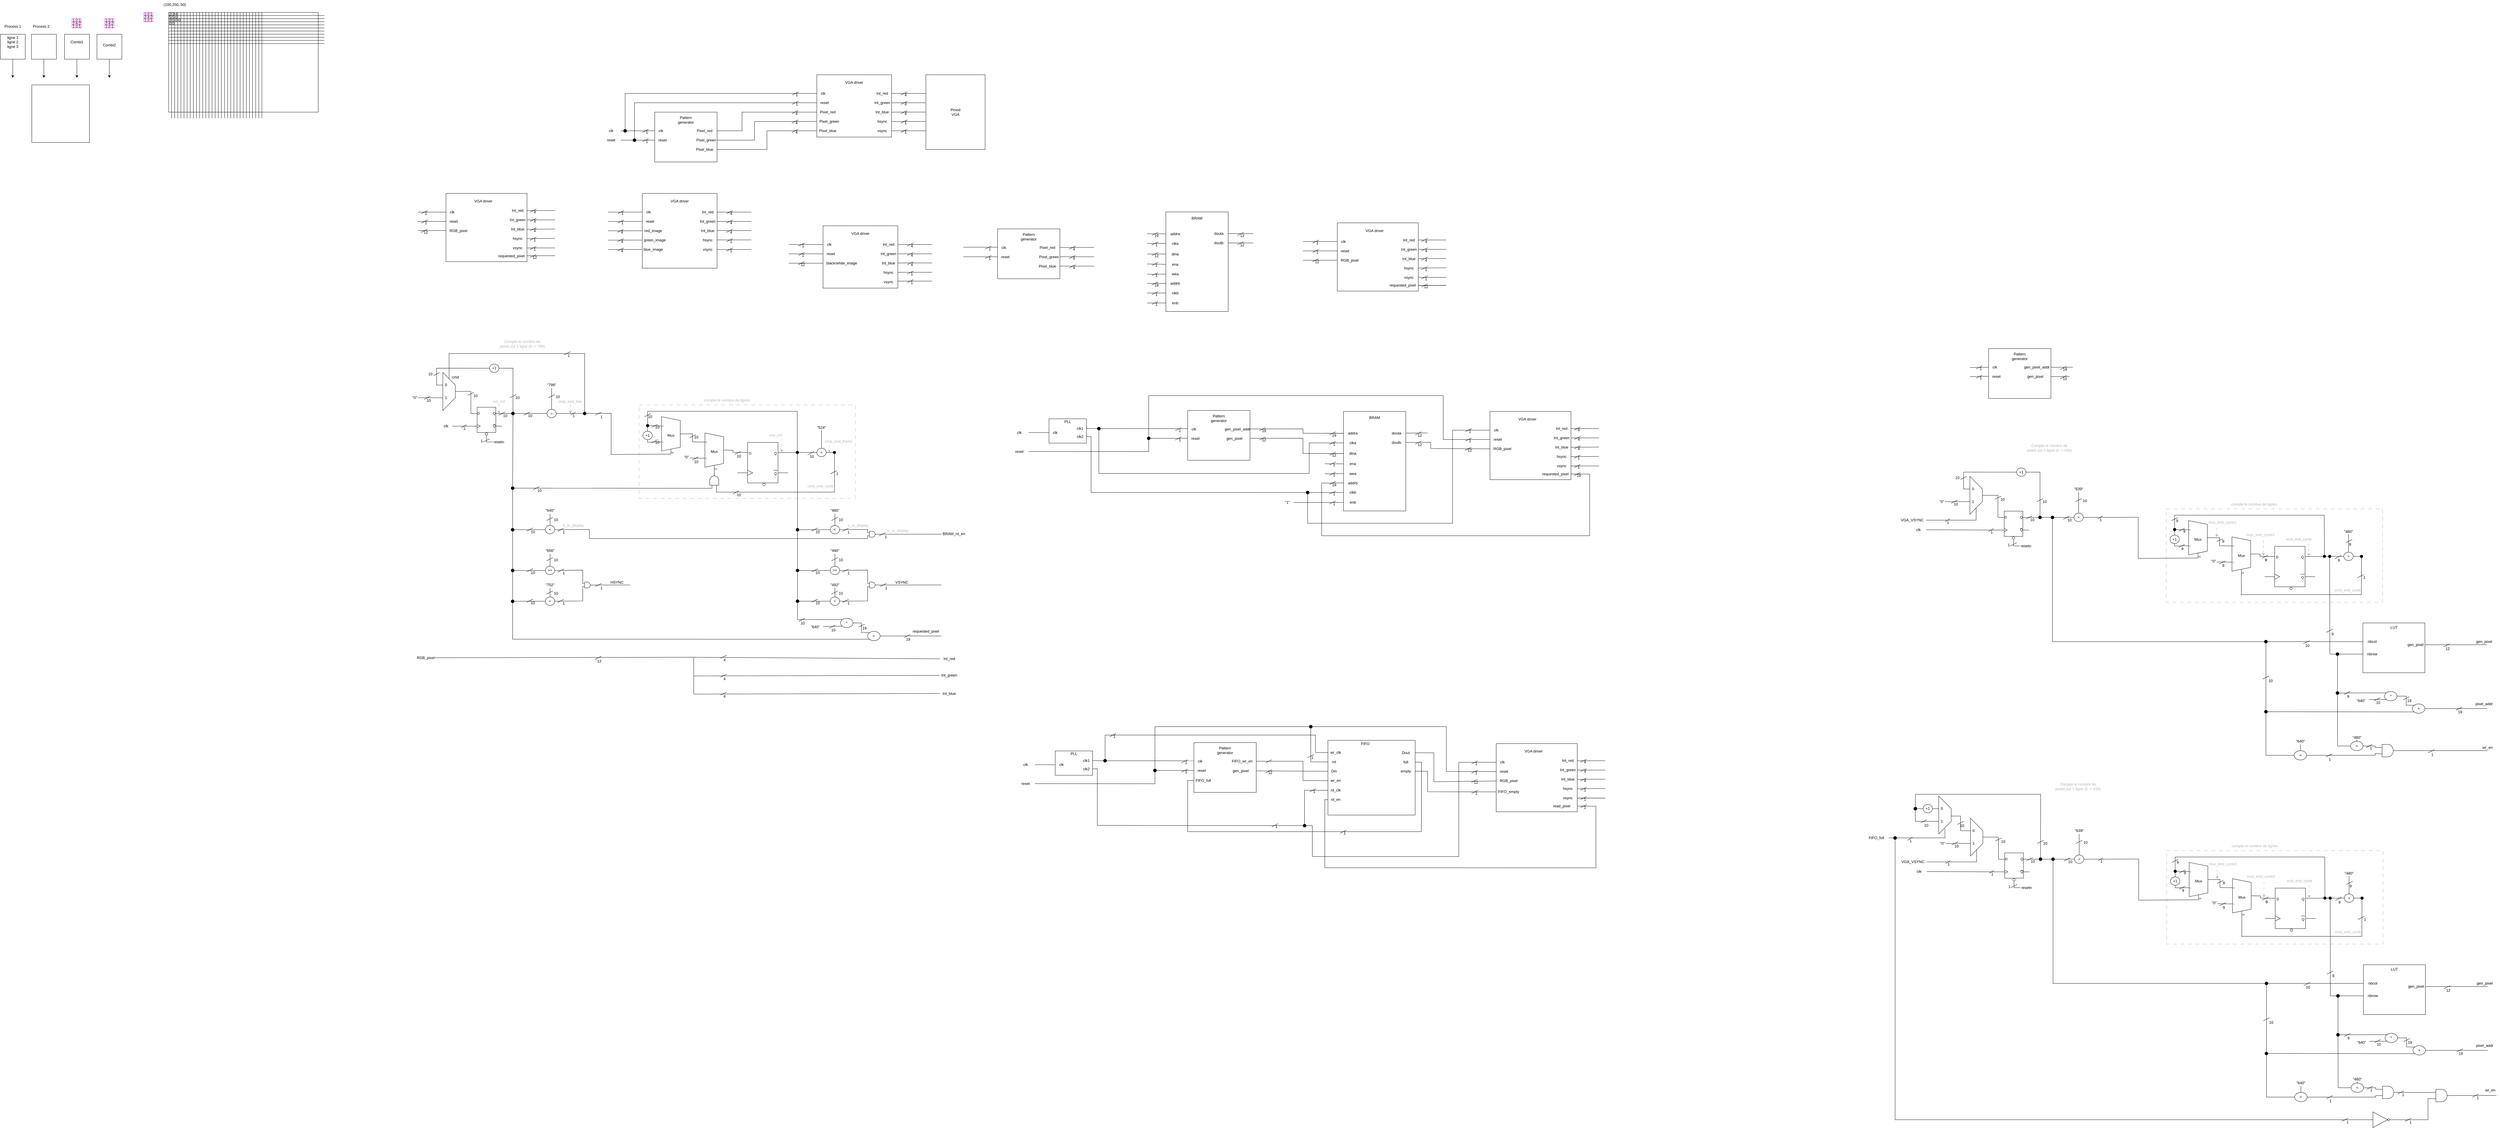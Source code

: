 <mxfile version="21.5.0" type="device">
  <diagram name="Page-1" id="dUJb3GP9EoqKQH1tPoGN">
    <mxGraphModel dx="4530" dy="1206" grid="1" gridSize="10" guides="1" tooltips="1" connect="1" arrows="1" fold="1" page="1" pageScale="1" pageWidth="827" pageHeight="1169" math="0" shadow="0">
      <root>
        <mxCell id="0" />
        <mxCell id="1" parent="0" />
        <mxCell id="5IXYoSepgLB0ihQWx1Ix-62" value="" style="rounded=0;whiteSpace=wrap;html=1;fillColor=none;dashed=1;dashPattern=12 12;strokeColor=#B3B3B3;" parent="1" vertex="1">
          <mxGeometry x="110.0" y="1300.12" width="694.12" height="300" as="geometry" />
        </mxCell>
        <mxCell id="Nu3H6ZC3k49IZDZmUvBu-71" value="" style="rounded=0;whiteSpace=wrap;html=1;fillColor=none;" parent="1" vertex="1">
          <mxGeometry x="-1400" y="40" width="480" height="320" as="geometry" />
        </mxCell>
        <mxCell id="ACNoxWbgrT2zWSzf9Uzi-59" value="" style="rounded=0;whiteSpace=wrap;html=1;fillColor=none;" parent="1" vertex="1">
          <mxGeometry x="160" y="360" width="200" height="160" as="geometry" />
        </mxCell>
        <mxCell id="ACNoxWbgrT2zWSzf9Uzi-1" value="" style="rounded=0;whiteSpace=wrap;html=1;fillColor=none;" parent="1" vertex="1">
          <mxGeometry x="680" y="240" width="240" height="200" as="geometry" />
        </mxCell>
        <mxCell id="ACNoxWbgrT2zWSzf9Uzi-2" value="VGA driver" style="text;html=1;strokeColor=none;fillColor=none;align=center;verticalAlign=middle;whiteSpace=wrap;rounded=0;" parent="1" vertex="1">
          <mxGeometry x="760" y="250" width="80" height="30" as="geometry" />
        </mxCell>
        <mxCell id="ACNoxWbgrT2zWSzf9Uzi-3" value="" style="endArrow=none;html=1;rounded=0;exitX=1;exitY=0.5;exitDx=0;exitDy=0;" parent="1" source="ACNoxWbgrT2zWSzf9Uzi-4" edge="1">
          <mxGeometry width="50" height="50" relative="1" as="geometry">
            <mxPoint x="980" y="330" as="sourcePoint" />
            <mxPoint x="1030" y="300" as="targetPoint" />
          </mxGeometry>
        </mxCell>
        <mxCell id="ACNoxWbgrT2zWSzf9Uzi-4" value="Int_red" style="text;html=1;strokeColor=none;fillColor=none;align=center;verticalAlign=middle;whiteSpace=wrap;rounded=0;" parent="1" vertex="1">
          <mxGeometry x="860" y="290" width="60" height="20" as="geometry" />
        </mxCell>
        <mxCell id="ACNoxWbgrT2zWSzf9Uzi-5" value="Int_green" style="text;html=1;strokeColor=none;fillColor=none;align=center;verticalAlign=middle;whiteSpace=wrap;rounded=0;" parent="1" vertex="1">
          <mxGeometry x="860" y="320" width="60" height="20" as="geometry" />
        </mxCell>
        <mxCell id="ACNoxWbgrT2zWSzf9Uzi-6" value="Int_blue" style="text;html=1;strokeColor=none;fillColor=none;align=center;verticalAlign=middle;whiteSpace=wrap;rounded=0;" parent="1" vertex="1">
          <mxGeometry x="860" y="350" width="60" height="20" as="geometry" />
        </mxCell>
        <mxCell id="ACNoxWbgrT2zWSzf9Uzi-7" value="" style="endArrow=none;html=1;rounded=0;exitX=1;exitY=0.5;exitDx=0;exitDy=0;" parent="1" source="ACNoxWbgrT2zWSzf9Uzi-5" edge="1">
          <mxGeometry width="50" height="50" relative="1" as="geometry">
            <mxPoint x="920" y="330" as="sourcePoint" />
            <mxPoint x="1029" y="329.86" as="targetPoint" />
          </mxGeometry>
        </mxCell>
        <mxCell id="ACNoxWbgrT2zWSzf9Uzi-8" value="" style="endArrow=none;html=1;rounded=0;exitX=1;exitY=0.5;exitDx=0;exitDy=0;" parent="1" source="ACNoxWbgrT2zWSzf9Uzi-6" edge="1">
          <mxGeometry width="50" height="50" relative="1" as="geometry">
            <mxPoint x="920" y="359.86" as="sourcePoint" />
            <mxPoint x="1029" y="359.86" as="targetPoint" />
          </mxGeometry>
        </mxCell>
        <mxCell id="ACNoxWbgrT2zWSzf9Uzi-9" value="" style="endArrow=none;html=1;rounded=0;" parent="1" edge="1">
          <mxGeometry width="50" height="50" relative="1" as="geometry">
            <mxPoint x="950" y="305" as="sourcePoint" />
            <mxPoint x="970" y="295" as="targetPoint" />
          </mxGeometry>
        </mxCell>
        <mxCell id="ACNoxWbgrT2zWSzf9Uzi-10" value="" style="endArrow=none;html=1;rounded=0;" parent="1" edge="1">
          <mxGeometry width="50" height="50" relative="1" as="geometry">
            <mxPoint x="950" y="335" as="sourcePoint" />
            <mxPoint x="970" y="325" as="targetPoint" />
          </mxGeometry>
        </mxCell>
        <mxCell id="ACNoxWbgrT2zWSzf9Uzi-11" value="" style="endArrow=none;html=1;rounded=0;" parent="1" edge="1">
          <mxGeometry width="50" height="50" relative="1" as="geometry">
            <mxPoint x="950" y="365" as="sourcePoint" />
            <mxPoint x="970" y="355" as="targetPoint" />
          </mxGeometry>
        </mxCell>
        <mxCell id="ACNoxWbgrT2zWSzf9Uzi-13" value="4" style="text;strokeColor=none;align=center;fillColor=none;html=1;verticalAlign=middle;whiteSpace=wrap;rounded=0;" parent="1" vertex="1">
          <mxGeometry x="960" y="300" width="10" height="10" as="geometry" />
        </mxCell>
        <mxCell id="ACNoxWbgrT2zWSzf9Uzi-14" value="4" style="text;strokeColor=none;align=center;fillColor=none;html=1;verticalAlign=middle;whiteSpace=wrap;rounded=0;" parent="1" vertex="1">
          <mxGeometry x="960" y="330" width="10" height="10" as="geometry" />
        </mxCell>
        <mxCell id="ACNoxWbgrT2zWSzf9Uzi-15" value="4" style="text;strokeColor=none;align=center;fillColor=none;html=1;verticalAlign=middle;whiteSpace=wrap;rounded=0;" parent="1" vertex="1">
          <mxGeometry x="960" y="360" width="10" height="10" as="geometry" />
        </mxCell>
        <mxCell id="ACNoxWbgrT2zWSzf9Uzi-16" value="hsync" style="text;html=1;strokeColor=none;fillColor=none;align=center;verticalAlign=middle;whiteSpace=wrap;rounded=0;" parent="1" vertex="1">
          <mxGeometry x="860" y="380" width="60" height="20" as="geometry" />
        </mxCell>
        <mxCell id="ACNoxWbgrT2zWSzf9Uzi-17" value="vsync" style="text;html=1;strokeColor=none;fillColor=none;align=center;verticalAlign=middle;whiteSpace=wrap;rounded=0;" parent="1" vertex="1">
          <mxGeometry x="860" y="410" width="60" height="20" as="geometry" />
        </mxCell>
        <mxCell id="ACNoxWbgrT2zWSzf9Uzi-18" value="" style="endArrow=none;html=1;rounded=0;exitX=1;exitY=0.5;exitDx=0;exitDy=0;" parent="1" edge="1">
          <mxGeometry width="50" height="50" relative="1" as="geometry">
            <mxPoint x="920" y="390" as="sourcePoint" />
            <mxPoint x="1029" y="389.86" as="targetPoint" />
          </mxGeometry>
        </mxCell>
        <mxCell id="ACNoxWbgrT2zWSzf9Uzi-19" value="" style="endArrow=none;html=1;rounded=0;" parent="1" edge="1">
          <mxGeometry width="50" height="50" relative="1" as="geometry">
            <mxPoint x="950" y="395" as="sourcePoint" />
            <mxPoint x="970" y="385" as="targetPoint" />
          </mxGeometry>
        </mxCell>
        <mxCell id="ACNoxWbgrT2zWSzf9Uzi-20" value="1" style="text;strokeColor=none;align=center;fillColor=none;html=1;verticalAlign=middle;whiteSpace=wrap;rounded=0;" parent="1" vertex="1">
          <mxGeometry x="960" y="390" width="10" height="10" as="geometry" />
        </mxCell>
        <mxCell id="ACNoxWbgrT2zWSzf9Uzi-21" value="" style="endArrow=none;html=1;rounded=0;exitX=1;exitY=0.5;exitDx=0;exitDy=0;" parent="1" edge="1">
          <mxGeometry width="50" height="50" relative="1" as="geometry">
            <mxPoint x="920" y="420" as="sourcePoint" />
            <mxPoint x="1029" y="419.86" as="targetPoint" />
          </mxGeometry>
        </mxCell>
        <mxCell id="ACNoxWbgrT2zWSzf9Uzi-22" value="" style="endArrow=none;html=1;rounded=0;" parent="1" edge="1">
          <mxGeometry width="50" height="50" relative="1" as="geometry">
            <mxPoint x="950" y="425" as="sourcePoint" />
            <mxPoint x="970" y="415" as="targetPoint" />
          </mxGeometry>
        </mxCell>
        <mxCell id="ACNoxWbgrT2zWSzf9Uzi-23" value="1" style="text;strokeColor=none;align=center;fillColor=none;html=1;verticalAlign=middle;whiteSpace=wrap;rounded=0;" parent="1" vertex="1">
          <mxGeometry x="960" y="420" width="10" height="10" as="geometry" />
        </mxCell>
        <mxCell id="ACNoxWbgrT2zWSzf9Uzi-24" value="clk" style="text;html=1;strokeColor=none;fillColor=none;align=center;verticalAlign=middle;whiteSpace=wrap;rounded=0;" parent="1" vertex="1">
          <mxGeometry x="680" y="290" width="40" height="20" as="geometry" />
        </mxCell>
        <mxCell id="ACNoxWbgrT2zWSzf9Uzi-25" value="reset" style="text;html=1;strokeColor=none;fillColor=none;align=center;verticalAlign=middle;whiteSpace=wrap;rounded=0;" parent="1" vertex="1">
          <mxGeometry x="680" y="320" width="50" height="20" as="geometry" />
        </mxCell>
        <mxCell id="ACNoxWbgrT2zWSzf9Uzi-26" value="" style="endArrow=none;html=1;rounded=0;exitX=0.5;exitY=0;exitDx=0;exitDy=0;" parent="1" source="ACNoxWbgrT2zWSzf9Uzi-85" edge="1">
          <mxGeometry width="50" height="50" relative="1" as="geometry">
            <mxPoint x="90" y="330" as="sourcePoint" />
            <mxPoint x="680" y="329.86" as="targetPoint" />
            <Array as="points">
              <mxPoint x="95" y="330" />
            </Array>
          </mxGeometry>
        </mxCell>
        <mxCell id="ACNoxWbgrT2zWSzf9Uzi-27" value="" style="endArrow=none;html=1;rounded=0;" parent="1" edge="1">
          <mxGeometry width="50" height="50" relative="1" as="geometry">
            <mxPoint x="601" y="335" as="sourcePoint" />
            <mxPoint x="621" y="325" as="targetPoint" />
          </mxGeometry>
        </mxCell>
        <mxCell id="ACNoxWbgrT2zWSzf9Uzi-28" value="1" style="text;strokeColor=none;align=center;fillColor=none;html=1;verticalAlign=middle;whiteSpace=wrap;rounded=0;" parent="1" vertex="1">
          <mxGeometry x="611" y="330" width="10" height="10" as="geometry" />
        </mxCell>
        <mxCell id="ACNoxWbgrT2zWSzf9Uzi-29" value="" style="endArrow=none;html=1;rounded=0;exitX=0.5;exitY=0;exitDx=0;exitDy=0;" parent="1" source="ACNoxWbgrT2zWSzf9Uzi-83" edge="1">
          <mxGeometry width="50" height="50" relative="1" as="geometry">
            <mxPoint y="300" as="sourcePoint" />
            <mxPoint x="680" y="299.86" as="targetPoint" />
            <Array as="points">
              <mxPoint x="65" y="300" />
            </Array>
          </mxGeometry>
        </mxCell>
        <mxCell id="ACNoxWbgrT2zWSzf9Uzi-30" value="" style="endArrow=none;html=1;rounded=0;" parent="1" edge="1">
          <mxGeometry width="50" height="50" relative="1" as="geometry">
            <mxPoint x="601" y="305" as="sourcePoint" />
            <mxPoint x="621" y="295" as="targetPoint" />
          </mxGeometry>
        </mxCell>
        <mxCell id="ACNoxWbgrT2zWSzf9Uzi-31" value="1" style="text;strokeColor=none;align=center;fillColor=none;html=1;verticalAlign=middle;whiteSpace=wrap;rounded=0;" parent="1" vertex="1">
          <mxGeometry x="611" y="300" width="10" height="10" as="geometry" />
        </mxCell>
        <mxCell id="ACNoxWbgrT2zWSzf9Uzi-35" value="Pixel_red" style="text;html=1;strokeColor=none;fillColor=none;align=center;verticalAlign=middle;whiteSpace=wrap;rounded=0;" parent="1" vertex="1">
          <mxGeometry x="680" y="350" width="70" height="20" as="geometry" />
        </mxCell>
        <mxCell id="ACNoxWbgrT2zWSzf9Uzi-36" value="Pixel_green" style="text;html=1;strokeColor=none;fillColor=none;align=center;verticalAlign=middle;whiteSpace=wrap;rounded=0;" parent="1" vertex="1">
          <mxGeometry x="680" y="380" width="80" height="20" as="geometry" />
        </mxCell>
        <mxCell id="ACNoxWbgrT2zWSzf9Uzi-37" value="Pixel_blue" style="text;html=1;strokeColor=none;fillColor=none;align=center;verticalAlign=middle;whiteSpace=wrap;rounded=0;" parent="1" vertex="1">
          <mxGeometry x="680" y="410" width="70" height="20" as="geometry" />
        </mxCell>
        <mxCell id="ACNoxWbgrT2zWSzf9Uzi-50" value="" style="endArrow=none;html=1;rounded=0;exitX=1;exitY=0.5;exitDx=0;exitDy=0;" parent="1" edge="1">
          <mxGeometry width="50" height="50" relative="1" as="geometry">
            <mxPoint x="570" y="360" as="sourcePoint" />
            <mxPoint x="680" y="360" as="targetPoint" />
          </mxGeometry>
        </mxCell>
        <mxCell id="ACNoxWbgrT2zWSzf9Uzi-51" value="" style="endArrow=none;html=1;rounded=0;exitX=1;exitY=0.5;exitDx=0;exitDy=0;" parent="1" edge="1">
          <mxGeometry width="50" height="50" relative="1" as="geometry">
            <mxPoint x="570" y="390" as="sourcePoint" />
            <mxPoint x="679" y="389.86" as="targetPoint" />
          </mxGeometry>
        </mxCell>
        <mxCell id="ACNoxWbgrT2zWSzf9Uzi-52" value="" style="endArrow=none;html=1;rounded=0;exitX=1;exitY=0.5;exitDx=0;exitDy=0;" parent="1" edge="1">
          <mxGeometry width="50" height="50" relative="1" as="geometry">
            <mxPoint x="570" y="420" as="sourcePoint" />
            <mxPoint x="679" y="419.86" as="targetPoint" />
          </mxGeometry>
        </mxCell>
        <mxCell id="ACNoxWbgrT2zWSzf9Uzi-53" value="" style="endArrow=none;html=1;rounded=0;" parent="1" edge="1">
          <mxGeometry width="50" height="50" relative="1" as="geometry">
            <mxPoint x="600" y="365" as="sourcePoint" />
            <mxPoint x="620" y="355" as="targetPoint" />
          </mxGeometry>
        </mxCell>
        <mxCell id="ACNoxWbgrT2zWSzf9Uzi-54" value="" style="endArrow=none;html=1;rounded=0;" parent="1" edge="1">
          <mxGeometry width="50" height="50" relative="1" as="geometry">
            <mxPoint x="600" y="395" as="sourcePoint" />
            <mxPoint x="620" y="385" as="targetPoint" />
          </mxGeometry>
        </mxCell>
        <mxCell id="ACNoxWbgrT2zWSzf9Uzi-55" value="" style="endArrow=none;html=1;rounded=0;" parent="1" edge="1">
          <mxGeometry width="50" height="50" relative="1" as="geometry">
            <mxPoint x="600" y="425" as="sourcePoint" />
            <mxPoint x="620" y="415" as="targetPoint" />
          </mxGeometry>
        </mxCell>
        <mxCell id="ACNoxWbgrT2zWSzf9Uzi-56" value="4" style="text;strokeColor=none;align=center;fillColor=none;html=1;verticalAlign=middle;whiteSpace=wrap;rounded=0;" parent="1" vertex="1">
          <mxGeometry x="610" y="360" width="10" height="10" as="geometry" />
        </mxCell>
        <mxCell id="ACNoxWbgrT2zWSzf9Uzi-57" value="4" style="text;strokeColor=none;align=center;fillColor=none;html=1;verticalAlign=middle;whiteSpace=wrap;rounded=0;" parent="1" vertex="1">
          <mxGeometry x="610" y="390" width="10" height="10" as="geometry" />
        </mxCell>
        <mxCell id="ACNoxWbgrT2zWSzf9Uzi-58" value="4" style="text;strokeColor=none;align=center;fillColor=none;html=1;verticalAlign=middle;whiteSpace=wrap;rounded=0;" parent="1" vertex="1">
          <mxGeometry x="610" y="420" width="10" height="10" as="geometry" />
        </mxCell>
        <mxCell id="ACNoxWbgrT2zWSzf9Uzi-60" value="Pattern generator" style="text;html=1;strokeColor=none;fillColor=none;align=center;verticalAlign=middle;whiteSpace=wrap;rounded=0;" parent="1" vertex="1">
          <mxGeometry x="230" y="370" width="60" height="30" as="geometry" />
        </mxCell>
        <mxCell id="ACNoxWbgrT2zWSzf9Uzi-61" value="" style="endArrow=none;html=1;rounded=0;exitX=1;exitY=0.5;exitDx=0;exitDy=0;" parent="1" source="ACNoxWbgrT2zWSzf9Uzi-62" edge="1">
          <mxGeometry width="50" height="50" relative="1" as="geometry">
            <mxPoint x="420" y="450" as="sourcePoint" />
            <mxPoint x="570" y="360" as="targetPoint" />
            <Array as="points">
              <mxPoint x="440" y="420" />
              <mxPoint x="440" y="360" />
            </Array>
          </mxGeometry>
        </mxCell>
        <mxCell id="ACNoxWbgrT2zWSzf9Uzi-62" value="Pixel_red" style="text;html=1;strokeColor=none;fillColor=none;align=center;verticalAlign=middle;whiteSpace=wrap;rounded=0;" parent="1" vertex="1">
          <mxGeometry x="280" y="410" width="80" height="20" as="geometry" />
        </mxCell>
        <mxCell id="ACNoxWbgrT2zWSzf9Uzi-63" value="Pixel_green" style="text;html=1;strokeColor=none;fillColor=none;align=center;verticalAlign=middle;whiteSpace=wrap;rounded=0;" parent="1" vertex="1">
          <mxGeometry x="290" y="440" width="70" height="20" as="geometry" />
        </mxCell>
        <mxCell id="ACNoxWbgrT2zWSzf9Uzi-64" value="Pixel_blue" style="text;html=1;strokeColor=none;fillColor=none;align=center;verticalAlign=middle;whiteSpace=wrap;rounded=0;" parent="1" vertex="1">
          <mxGeometry x="280" y="470" width="80" height="20" as="geometry" />
        </mxCell>
        <mxCell id="ACNoxWbgrT2zWSzf9Uzi-65" value="" style="endArrow=none;html=1;rounded=0;exitX=1;exitY=0.5;exitDx=0;exitDy=0;" parent="1" source="ACNoxWbgrT2zWSzf9Uzi-63" edge="1">
          <mxGeometry width="50" height="50" relative="1" as="geometry">
            <mxPoint x="360" y="450" as="sourcePoint" />
            <mxPoint x="570" y="390" as="targetPoint" />
            <Array as="points">
              <mxPoint x="480" y="450" />
              <mxPoint x="480" y="390" />
            </Array>
          </mxGeometry>
        </mxCell>
        <mxCell id="ACNoxWbgrT2zWSzf9Uzi-66" value="" style="endArrow=none;html=1;rounded=0;exitX=1;exitY=0.5;exitDx=0;exitDy=0;" parent="1" source="ACNoxWbgrT2zWSzf9Uzi-64" edge="1">
          <mxGeometry width="50" height="50" relative="1" as="geometry">
            <mxPoint x="360" y="479.86" as="sourcePoint" />
            <mxPoint x="570" y="420" as="targetPoint" />
            <Array as="points">
              <mxPoint x="520" y="480" />
              <mxPoint x="520" y="420" />
            </Array>
          </mxGeometry>
        </mxCell>
        <mxCell id="ACNoxWbgrT2zWSzf9Uzi-73" value="clk" style="text;html=1;strokeColor=none;fillColor=none;align=center;verticalAlign=middle;whiteSpace=wrap;rounded=0;" parent="1" vertex="1">
          <mxGeometry x="160" y="410" width="40" height="20" as="geometry" />
        </mxCell>
        <mxCell id="ACNoxWbgrT2zWSzf9Uzi-74" value="reset" style="text;html=1;strokeColor=none;fillColor=none;align=center;verticalAlign=middle;whiteSpace=wrap;rounded=0;" parent="1" vertex="1">
          <mxGeometry x="160" y="440" width="50" height="20" as="geometry" />
        </mxCell>
        <mxCell id="ACNoxWbgrT2zWSzf9Uzi-75" value="" style="endArrow=none;html=1;rounded=0;exitX=1;exitY=0.5;exitDx=0;exitDy=0;" parent="1" source="ACNoxWbgrT2zWSzf9Uzi-85" edge="1">
          <mxGeometry width="50" height="50" relative="1" as="geometry">
            <mxPoint x="51" y="450" as="sourcePoint" />
            <mxPoint x="160" y="449.86" as="targetPoint" />
          </mxGeometry>
        </mxCell>
        <mxCell id="ACNoxWbgrT2zWSzf9Uzi-76" value="" style="endArrow=none;html=1;rounded=0;" parent="1" edge="1">
          <mxGeometry width="50" height="50" relative="1" as="geometry">
            <mxPoint x="120" y="455" as="sourcePoint" />
            <mxPoint x="140" y="445" as="targetPoint" />
          </mxGeometry>
        </mxCell>
        <mxCell id="ACNoxWbgrT2zWSzf9Uzi-77" value="1" style="text;strokeColor=none;align=center;fillColor=none;html=1;verticalAlign=middle;whiteSpace=wrap;rounded=0;" parent="1" vertex="1">
          <mxGeometry x="130" y="450" width="10" height="10" as="geometry" />
        </mxCell>
        <mxCell id="ACNoxWbgrT2zWSzf9Uzi-78" value="" style="endArrow=none;html=1;rounded=0;exitX=1;exitY=0.5;exitDx=0;exitDy=0;" parent="1" source="ACNoxWbgrT2zWSzf9Uzi-83" edge="1">
          <mxGeometry width="50" height="50" relative="1" as="geometry">
            <mxPoint x="51" y="420" as="sourcePoint" />
            <mxPoint x="160" y="419.86" as="targetPoint" />
          </mxGeometry>
        </mxCell>
        <mxCell id="ACNoxWbgrT2zWSzf9Uzi-79" value="" style="endArrow=none;html=1;rounded=0;" parent="1" edge="1">
          <mxGeometry width="50" height="50" relative="1" as="geometry">
            <mxPoint x="120" y="425" as="sourcePoint" />
            <mxPoint x="140" y="415" as="targetPoint" />
          </mxGeometry>
        </mxCell>
        <mxCell id="ACNoxWbgrT2zWSzf9Uzi-80" value="1" style="text;strokeColor=none;align=center;fillColor=none;html=1;verticalAlign=middle;whiteSpace=wrap;rounded=0;" parent="1" vertex="1">
          <mxGeometry x="130" y="420" width="10" height="10" as="geometry" />
        </mxCell>
        <mxCell id="ACNoxWbgrT2zWSzf9Uzi-81" value="clk" style="text;html=1;strokeColor=none;fillColor=none;align=center;verticalAlign=middle;whiteSpace=wrap;rounded=0;" parent="1" vertex="1">
          <mxGeometry x="-10" y="410" width="60" height="20" as="geometry" />
        </mxCell>
        <mxCell id="ACNoxWbgrT2zWSzf9Uzi-82" value="reset" style="text;html=1;strokeColor=none;fillColor=none;align=center;verticalAlign=middle;whiteSpace=wrap;rounded=0;" parent="1" vertex="1">
          <mxGeometry x="-10" y="440" width="60" height="20" as="geometry" />
        </mxCell>
        <mxCell id="ACNoxWbgrT2zWSzf9Uzi-84" value="" style="endArrow=none;html=1;rounded=0;exitX=1;exitY=0.5;exitDx=0;exitDy=0;" parent="1" target="ACNoxWbgrT2zWSzf9Uzi-83" edge="1">
          <mxGeometry width="50" height="50" relative="1" as="geometry">
            <mxPoint x="51" y="420" as="sourcePoint" />
            <mxPoint x="160" y="419.86" as="targetPoint" />
          </mxGeometry>
        </mxCell>
        <mxCell id="ACNoxWbgrT2zWSzf9Uzi-83" value="" style="ellipse;whiteSpace=wrap;html=1;aspect=fixed;fillColor=#000000;" parent="1" vertex="1">
          <mxGeometry x="60" y="415" width="10" height="10" as="geometry" />
        </mxCell>
        <mxCell id="ACNoxWbgrT2zWSzf9Uzi-86" value="" style="endArrow=none;html=1;rounded=0;exitX=1;exitY=0.5;exitDx=0;exitDy=0;" parent="1" target="ACNoxWbgrT2zWSzf9Uzi-85" edge="1">
          <mxGeometry width="50" height="50" relative="1" as="geometry">
            <mxPoint x="51" y="450" as="sourcePoint" />
            <mxPoint x="160" y="449.86" as="targetPoint" />
          </mxGeometry>
        </mxCell>
        <mxCell id="ACNoxWbgrT2zWSzf9Uzi-85" value="" style="ellipse;whiteSpace=wrap;html=1;aspect=fixed;fillColor=#000000;" parent="1" vertex="1">
          <mxGeometry x="90" y="445" width="10" height="10" as="geometry" />
        </mxCell>
        <mxCell id="Nu3H6ZC3k49IZDZmUvBu-1" value="Pmod&lt;br&gt;VGA" style="rounded=0;whiteSpace=wrap;html=1;" parent="1" vertex="1">
          <mxGeometry x="1030" y="240" width="190" height="240" as="geometry" />
        </mxCell>
        <mxCell id="Nu3H6ZC3k49IZDZmUvBu-7" value="" style="rounded=0;whiteSpace=wrap;html=1;fillColor=none;" parent="1" vertex="1">
          <mxGeometry x="120" y="621" width="240" height="240" as="geometry" />
        </mxCell>
        <mxCell id="Nu3H6ZC3k49IZDZmUvBu-8" value="VGA driver" style="text;html=1;strokeColor=none;fillColor=none;align=center;verticalAlign=middle;whiteSpace=wrap;rounded=0;" parent="1" vertex="1">
          <mxGeometry x="200" y="631" width="80" height="30" as="geometry" />
        </mxCell>
        <mxCell id="Nu3H6ZC3k49IZDZmUvBu-9" value="Int_red" style="text;html=1;strokeColor=none;fillColor=none;align=center;verticalAlign=middle;whiteSpace=wrap;rounded=0;" parent="1" vertex="1">
          <mxGeometry x="300" y="671" width="60" height="20" as="geometry" />
        </mxCell>
        <mxCell id="Nu3H6ZC3k49IZDZmUvBu-10" value="Int_green" style="text;html=1;strokeColor=none;fillColor=none;align=center;verticalAlign=middle;whiteSpace=wrap;rounded=0;" parent="1" vertex="1">
          <mxGeometry x="300" y="701" width="60" height="20" as="geometry" />
        </mxCell>
        <mxCell id="Nu3H6ZC3k49IZDZmUvBu-11" value="Int_blue" style="text;html=1;strokeColor=none;fillColor=none;align=center;verticalAlign=middle;whiteSpace=wrap;rounded=0;" parent="1" vertex="1">
          <mxGeometry x="300" y="731" width="60" height="20" as="geometry" />
        </mxCell>
        <mxCell id="Nu3H6ZC3k49IZDZmUvBu-12" value="" style="endArrow=none;html=1;rounded=0;" parent="1" edge="1">
          <mxGeometry width="50" height="50" relative="1" as="geometry">
            <mxPoint x="390" y="686" as="sourcePoint" />
            <mxPoint x="410" y="676" as="targetPoint" />
          </mxGeometry>
        </mxCell>
        <mxCell id="Nu3H6ZC3k49IZDZmUvBu-13" value="" style="endArrow=none;html=1;rounded=0;" parent="1" edge="1">
          <mxGeometry width="50" height="50" relative="1" as="geometry">
            <mxPoint x="390" y="716" as="sourcePoint" />
            <mxPoint x="410" y="706" as="targetPoint" />
          </mxGeometry>
        </mxCell>
        <mxCell id="Nu3H6ZC3k49IZDZmUvBu-14" value="" style="endArrow=none;html=1;rounded=0;" parent="1" edge="1">
          <mxGeometry width="50" height="50" relative="1" as="geometry">
            <mxPoint x="390" y="746" as="sourcePoint" />
            <mxPoint x="410" y="736" as="targetPoint" />
          </mxGeometry>
        </mxCell>
        <mxCell id="Nu3H6ZC3k49IZDZmUvBu-15" value="4" style="text;strokeColor=none;align=center;fillColor=none;html=1;verticalAlign=middle;whiteSpace=wrap;rounded=0;" parent="1" vertex="1">
          <mxGeometry x="400" y="681" width="10" height="10" as="geometry" />
        </mxCell>
        <mxCell id="Nu3H6ZC3k49IZDZmUvBu-16" value="4" style="text;strokeColor=none;align=center;fillColor=none;html=1;verticalAlign=middle;whiteSpace=wrap;rounded=0;" parent="1" vertex="1">
          <mxGeometry x="400" y="711" width="10" height="10" as="geometry" />
        </mxCell>
        <mxCell id="Nu3H6ZC3k49IZDZmUvBu-17" value="4" style="text;strokeColor=none;align=center;fillColor=none;html=1;verticalAlign=middle;whiteSpace=wrap;rounded=0;" parent="1" vertex="1">
          <mxGeometry x="400" y="741" width="10" height="10" as="geometry" />
        </mxCell>
        <mxCell id="Nu3H6ZC3k49IZDZmUvBu-18" value="hsync" style="text;html=1;strokeColor=none;fillColor=none;align=center;verticalAlign=middle;whiteSpace=wrap;rounded=0;" parent="1" vertex="1">
          <mxGeometry x="300" y="761" width="60" height="20" as="geometry" />
        </mxCell>
        <mxCell id="Nu3H6ZC3k49IZDZmUvBu-19" value="vsync" style="text;html=1;strokeColor=none;fillColor=none;align=center;verticalAlign=middle;whiteSpace=wrap;rounded=0;" parent="1" vertex="1">
          <mxGeometry x="300" y="791" width="60" height="20" as="geometry" />
        </mxCell>
        <mxCell id="Nu3H6ZC3k49IZDZmUvBu-20" value="" style="endArrow=none;html=1;rounded=0;" parent="1" edge="1">
          <mxGeometry width="50" height="50" relative="1" as="geometry">
            <mxPoint x="390" y="776" as="sourcePoint" />
            <mxPoint x="410" y="766" as="targetPoint" />
          </mxGeometry>
        </mxCell>
        <mxCell id="Nu3H6ZC3k49IZDZmUvBu-21" value="1" style="text;strokeColor=none;align=center;fillColor=none;html=1;verticalAlign=middle;whiteSpace=wrap;rounded=0;" parent="1" vertex="1">
          <mxGeometry x="400" y="771" width="10" height="10" as="geometry" />
        </mxCell>
        <mxCell id="Nu3H6ZC3k49IZDZmUvBu-22" value="" style="endArrow=none;html=1;rounded=0;" parent="1" edge="1">
          <mxGeometry width="50" height="50" relative="1" as="geometry">
            <mxPoint x="390" y="806" as="sourcePoint" />
            <mxPoint x="410" y="796" as="targetPoint" />
          </mxGeometry>
        </mxCell>
        <mxCell id="Nu3H6ZC3k49IZDZmUvBu-23" value="1" style="text;strokeColor=none;align=center;fillColor=none;html=1;verticalAlign=middle;whiteSpace=wrap;rounded=0;" parent="1" vertex="1">
          <mxGeometry x="400" y="801" width="10" height="10" as="geometry" />
        </mxCell>
        <mxCell id="Nu3H6ZC3k49IZDZmUvBu-24" value="clk" style="text;html=1;strokeColor=none;fillColor=none;align=center;verticalAlign=middle;whiteSpace=wrap;rounded=0;" parent="1" vertex="1">
          <mxGeometry x="120" y="671" width="40" height="20" as="geometry" />
        </mxCell>
        <mxCell id="Nu3H6ZC3k49IZDZmUvBu-25" value="reset" style="text;html=1;strokeColor=none;fillColor=none;align=center;verticalAlign=middle;whiteSpace=wrap;rounded=0;" parent="1" vertex="1">
          <mxGeometry x="120" y="701" width="50" height="20" as="geometry" />
        </mxCell>
        <mxCell id="Nu3H6ZC3k49IZDZmUvBu-26" value="" style="endArrow=none;html=1;rounded=0;" parent="1" edge="1">
          <mxGeometry width="50" height="50" relative="1" as="geometry">
            <mxPoint x="41" y="716" as="sourcePoint" />
            <mxPoint x="61" y="706" as="targetPoint" />
          </mxGeometry>
        </mxCell>
        <mxCell id="Nu3H6ZC3k49IZDZmUvBu-27" value="1" style="text;strokeColor=none;align=center;fillColor=none;html=1;verticalAlign=middle;whiteSpace=wrap;rounded=0;" parent="1" vertex="1">
          <mxGeometry x="51" y="711" width="10" height="10" as="geometry" />
        </mxCell>
        <mxCell id="Nu3H6ZC3k49IZDZmUvBu-28" value="" style="endArrow=none;html=1;rounded=0;" parent="1" edge="1">
          <mxGeometry width="50" height="50" relative="1" as="geometry">
            <mxPoint x="41" y="686" as="sourcePoint" />
            <mxPoint x="61" y="676" as="targetPoint" />
          </mxGeometry>
        </mxCell>
        <mxCell id="Nu3H6ZC3k49IZDZmUvBu-29" value="1" style="text;strokeColor=none;align=center;fillColor=none;html=1;verticalAlign=middle;whiteSpace=wrap;rounded=0;" parent="1" vertex="1">
          <mxGeometry x="51" y="681" width="10" height="10" as="geometry" />
        </mxCell>
        <mxCell id="Nu3H6ZC3k49IZDZmUvBu-30" value="red_image" style="text;html=1;strokeColor=none;fillColor=none;align=center;verticalAlign=middle;whiteSpace=wrap;rounded=0;" parent="1" vertex="1">
          <mxGeometry x="120" y="731" width="70" height="20" as="geometry" />
        </mxCell>
        <mxCell id="Nu3H6ZC3k49IZDZmUvBu-31" value="green_image" style="text;html=1;strokeColor=none;fillColor=none;align=center;verticalAlign=middle;whiteSpace=wrap;rounded=0;" parent="1" vertex="1">
          <mxGeometry x="120" y="761" width="80" height="20" as="geometry" />
        </mxCell>
        <mxCell id="Nu3H6ZC3k49IZDZmUvBu-32" value="blue_image" style="text;html=1;strokeColor=none;fillColor=none;align=center;verticalAlign=middle;whiteSpace=wrap;rounded=0;" parent="1" vertex="1">
          <mxGeometry x="120" y="791" width="70" height="20" as="geometry" />
        </mxCell>
        <mxCell id="Nu3H6ZC3k49IZDZmUvBu-33" value="" style="endArrow=none;html=1;rounded=0;exitX=1;exitY=0.5;exitDx=0;exitDy=0;" parent="1" edge="1">
          <mxGeometry width="50" height="50" relative="1" as="geometry">
            <mxPoint x="10" y="741" as="sourcePoint" />
            <mxPoint x="120" y="741" as="targetPoint" />
          </mxGeometry>
        </mxCell>
        <mxCell id="Nu3H6ZC3k49IZDZmUvBu-34" value="" style="endArrow=none;html=1;rounded=0;exitX=1;exitY=0.5;exitDx=0;exitDy=0;" parent="1" edge="1">
          <mxGeometry width="50" height="50" relative="1" as="geometry">
            <mxPoint x="10" y="771" as="sourcePoint" />
            <mxPoint x="119" y="770.86" as="targetPoint" />
          </mxGeometry>
        </mxCell>
        <mxCell id="Nu3H6ZC3k49IZDZmUvBu-35" value="" style="endArrow=none;html=1;rounded=0;exitX=1;exitY=0.5;exitDx=0;exitDy=0;" parent="1" edge="1">
          <mxGeometry width="50" height="50" relative="1" as="geometry">
            <mxPoint x="10" y="801" as="sourcePoint" />
            <mxPoint x="119" y="800.86" as="targetPoint" />
          </mxGeometry>
        </mxCell>
        <mxCell id="Nu3H6ZC3k49IZDZmUvBu-36" value="" style="endArrow=none;html=1;rounded=0;" parent="1" edge="1">
          <mxGeometry width="50" height="50" relative="1" as="geometry">
            <mxPoint x="40" y="746" as="sourcePoint" />
            <mxPoint x="60" y="736" as="targetPoint" />
          </mxGeometry>
        </mxCell>
        <mxCell id="Nu3H6ZC3k49IZDZmUvBu-37" value="" style="endArrow=none;html=1;rounded=0;" parent="1" edge="1">
          <mxGeometry width="50" height="50" relative="1" as="geometry">
            <mxPoint x="40" y="776" as="sourcePoint" />
            <mxPoint x="60" y="766" as="targetPoint" />
          </mxGeometry>
        </mxCell>
        <mxCell id="Nu3H6ZC3k49IZDZmUvBu-38" value="" style="endArrow=none;html=1;rounded=0;" parent="1" edge="1">
          <mxGeometry width="50" height="50" relative="1" as="geometry">
            <mxPoint x="40" y="806" as="sourcePoint" />
            <mxPoint x="60" y="796" as="targetPoint" />
          </mxGeometry>
        </mxCell>
        <mxCell id="Nu3H6ZC3k49IZDZmUvBu-39" value="4" style="text;strokeColor=none;align=center;fillColor=none;html=1;verticalAlign=middle;whiteSpace=wrap;rounded=0;" parent="1" vertex="1">
          <mxGeometry x="50" y="741" width="10" height="10" as="geometry" />
        </mxCell>
        <mxCell id="Nu3H6ZC3k49IZDZmUvBu-40" value="4" style="text;strokeColor=none;align=center;fillColor=none;html=1;verticalAlign=middle;whiteSpace=wrap;rounded=0;" parent="1" vertex="1">
          <mxGeometry x="50" y="771" width="10" height="10" as="geometry" />
        </mxCell>
        <mxCell id="Nu3H6ZC3k49IZDZmUvBu-41" value="4" style="text;strokeColor=none;align=center;fillColor=none;html=1;verticalAlign=middle;whiteSpace=wrap;rounded=0;" parent="1" vertex="1">
          <mxGeometry x="50" y="801" width="10" height="10" as="geometry" />
        </mxCell>
        <mxCell id="Nu3H6ZC3k49IZDZmUvBu-42" value="" style="rounded=0;whiteSpace=wrap;html=1;fillColor=none;" parent="1" vertex="1">
          <mxGeometry x="1260" y="735" width="200" height="160" as="geometry" />
        </mxCell>
        <mxCell id="Nu3H6ZC3k49IZDZmUvBu-43" value="Pattern generator" style="text;html=1;strokeColor=none;fillColor=none;align=center;verticalAlign=middle;whiteSpace=wrap;rounded=0;" parent="1" vertex="1">
          <mxGeometry x="1330" y="745" width="60" height="30" as="geometry" />
        </mxCell>
        <mxCell id="Nu3H6ZC3k49IZDZmUvBu-44" value="Pixel_red" style="text;html=1;strokeColor=none;fillColor=none;align=center;verticalAlign=middle;whiteSpace=wrap;rounded=0;" parent="1" vertex="1">
          <mxGeometry x="1380" y="785" width="80" height="20" as="geometry" />
        </mxCell>
        <mxCell id="Nu3H6ZC3k49IZDZmUvBu-45" value="Pixel_green" style="text;html=1;strokeColor=none;fillColor=none;align=center;verticalAlign=middle;whiteSpace=wrap;rounded=0;" parent="1" vertex="1">
          <mxGeometry x="1390" y="815" width="70" height="20" as="geometry" />
        </mxCell>
        <mxCell id="Nu3H6ZC3k49IZDZmUvBu-46" value="Pixel_blue" style="text;html=1;strokeColor=none;fillColor=none;align=center;verticalAlign=middle;whiteSpace=wrap;rounded=0;" parent="1" vertex="1">
          <mxGeometry x="1380" y="845" width="80" height="20" as="geometry" />
        </mxCell>
        <mxCell id="Nu3H6ZC3k49IZDZmUvBu-47" value="clk" style="text;html=1;strokeColor=none;fillColor=none;align=center;verticalAlign=middle;whiteSpace=wrap;rounded=0;" parent="1" vertex="1">
          <mxGeometry x="1260" y="785" width="40" height="20" as="geometry" />
        </mxCell>
        <mxCell id="Nu3H6ZC3k49IZDZmUvBu-48" value="reset" style="text;html=1;strokeColor=none;fillColor=none;align=center;verticalAlign=middle;whiteSpace=wrap;rounded=0;" parent="1" vertex="1">
          <mxGeometry x="1260" y="815" width="50" height="20" as="geometry" />
        </mxCell>
        <mxCell id="Nu3H6ZC3k49IZDZmUvBu-49" value="" style="endArrow=none;html=1;rounded=0;" parent="1" edge="1">
          <mxGeometry width="50" height="50" relative="1" as="geometry">
            <mxPoint x="1220" y="830" as="sourcePoint" />
            <mxPoint x="1240" y="820" as="targetPoint" />
          </mxGeometry>
        </mxCell>
        <mxCell id="Nu3H6ZC3k49IZDZmUvBu-50" value="1" style="text;strokeColor=none;align=center;fillColor=none;html=1;verticalAlign=middle;whiteSpace=wrap;rounded=0;" parent="1" vertex="1">
          <mxGeometry x="1230" y="825" width="10" height="10" as="geometry" />
        </mxCell>
        <mxCell id="Nu3H6ZC3k49IZDZmUvBu-51" value="" style="endArrow=none;html=1;rounded=0;" parent="1" edge="1">
          <mxGeometry width="50" height="50" relative="1" as="geometry">
            <mxPoint x="1220" y="800" as="sourcePoint" />
            <mxPoint x="1240" y="790" as="targetPoint" />
          </mxGeometry>
        </mxCell>
        <mxCell id="Nu3H6ZC3k49IZDZmUvBu-52" value="1" style="text;strokeColor=none;align=center;fillColor=none;html=1;verticalAlign=middle;whiteSpace=wrap;rounded=0;" parent="1" vertex="1">
          <mxGeometry x="1230" y="795" width="10" height="10" as="geometry" />
        </mxCell>
        <mxCell id="Nu3H6ZC3k49IZDZmUvBu-53" value="" style="endArrow=none;html=1;rounded=0;exitX=1;exitY=0.5;exitDx=0;exitDy=0;" parent="1" edge="1">
          <mxGeometry width="50" height="50" relative="1" as="geometry">
            <mxPoint x="10" y="711" as="sourcePoint" />
            <mxPoint x="120" y="711" as="targetPoint" />
          </mxGeometry>
        </mxCell>
        <mxCell id="Nu3H6ZC3k49IZDZmUvBu-54" value="" style="endArrow=none;html=1;rounded=0;exitX=1;exitY=0.5;exitDx=0;exitDy=0;" parent="1" edge="1">
          <mxGeometry width="50" height="50" relative="1" as="geometry">
            <mxPoint x="10" y="681" as="sourcePoint" />
            <mxPoint x="120" y="681" as="targetPoint" />
          </mxGeometry>
        </mxCell>
        <mxCell id="Nu3H6ZC3k49IZDZmUvBu-55" value="" style="endArrow=none;html=1;rounded=0;exitX=1;exitY=0.5;exitDx=0;exitDy=0;" parent="1" edge="1">
          <mxGeometry width="50" height="50" relative="1" as="geometry">
            <mxPoint x="360" y="681" as="sourcePoint" />
            <mxPoint x="470" y="681" as="targetPoint" />
          </mxGeometry>
        </mxCell>
        <mxCell id="Nu3H6ZC3k49IZDZmUvBu-56" value="" style="endArrow=none;html=1;rounded=0;exitX=1;exitY=0.5;exitDx=0;exitDy=0;" parent="1" edge="1">
          <mxGeometry width="50" height="50" relative="1" as="geometry">
            <mxPoint x="360" y="711" as="sourcePoint" />
            <mxPoint x="470" y="711" as="targetPoint" />
          </mxGeometry>
        </mxCell>
        <mxCell id="Nu3H6ZC3k49IZDZmUvBu-57" value="" style="endArrow=none;html=1;rounded=0;exitX=1;exitY=0.5;exitDx=0;exitDy=0;" parent="1" edge="1">
          <mxGeometry width="50" height="50" relative="1" as="geometry">
            <mxPoint x="360" y="740.31" as="sourcePoint" />
            <mxPoint x="470" y="740.31" as="targetPoint" />
          </mxGeometry>
        </mxCell>
        <mxCell id="Nu3H6ZC3k49IZDZmUvBu-58" value="" style="endArrow=none;html=1;rounded=0;exitX=1;exitY=0.5;exitDx=0;exitDy=0;" parent="1" edge="1">
          <mxGeometry width="50" height="50" relative="1" as="geometry">
            <mxPoint x="360" y="770.31" as="sourcePoint" />
            <mxPoint x="470" y="770.31" as="targetPoint" />
          </mxGeometry>
        </mxCell>
        <mxCell id="Nu3H6ZC3k49IZDZmUvBu-59" value="" style="endArrow=none;html=1;rounded=0;exitX=1;exitY=0.5;exitDx=0;exitDy=0;" parent="1" edge="1">
          <mxGeometry width="50" height="50" relative="1" as="geometry">
            <mxPoint x="360" y="801" as="sourcePoint" />
            <mxPoint x="470" y="801" as="targetPoint" />
          </mxGeometry>
        </mxCell>
        <mxCell id="Nu3H6ZC3k49IZDZmUvBu-60" value="" style="endArrow=none;html=1;rounded=0;exitX=1;exitY=0.5;exitDx=0;exitDy=0;" parent="1" edge="1">
          <mxGeometry width="50" height="50" relative="1" as="geometry">
            <mxPoint x="1150" y="793.57" as="sourcePoint" />
            <mxPoint x="1260" y="793.57" as="targetPoint" />
          </mxGeometry>
        </mxCell>
        <mxCell id="Nu3H6ZC3k49IZDZmUvBu-61" value="" style="endArrow=none;html=1;rounded=0;exitX=1;exitY=0.5;exitDx=0;exitDy=0;" parent="1" edge="1">
          <mxGeometry width="50" height="50" relative="1" as="geometry">
            <mxPoint x="1150" y="824.43" as="sourcePoint" />
            <mxPoint x="1260" y="824.43" as="targetPoint" />
          </mxGeometry>
        </mxCell>
        <mxCell id="Nu3H6ZC3k49IZDZmUvBu-62" value="" style="endArrow=none;html=1;rounded=0;exitX=1;exitY=0.5;exitDx=0;exitDy=0;" parent="1" edge="1">
          <mxGeometry width="50" height="50" relative="1" as="geometry">
            <mxPoint x="1460" y="794.43" as="sourcePoint" />
            <mxPoint x="1570" y="794.43" as="targetPoint" />
          </mxGeometry>
        </mxCell>
        <mxCell id="Nu3H6ZC3k49IZDZmUvBu-63" value="" style="endArrow=none;html=1;rounded=0;exitX=1;exitY=0.5;exitDx=0;exitDy=0;" parent="1" edge="1">
          <mxGeometry width="50" height="50" relative="1" as="geometry">
            <mxPoint x="1460" y="824.43" as="sourcePoint" />
            <mxPoint x="1570" y="824.43" as="targetPoint" />
          </mxGeometry>
        </mxCell>
        <mxCell id="Nu3H6ZC3k49IZDZmUvBu-64" value="" style="endArrow=none;html=1;rounded=0;exitX=1;exitY=0.5;exitDx=0;exitDy=0;" parent="1" edge="1">
          <mxGeometry width="50" height="50" relative="1" as="geometry">
            <mxPoint x="1460" y="854.43" as="sourcePoint" />
            <mxPoint x="1570" y="854.43" as="targetPoint" />
          </mxGeometry>
        </mxCell>
        <mxCell id="Nu3H6ZC3k49IZDZmUvBu-65" value="" style="endArrow=none;html=1;rounded=0;" parent="1" edge="1">
          <mxGeometry width="50" height="50" relative="1" as="geometry">
            <mxPoint x="1490" y="800" as="sourcePoint" />
            <mxPoint x="1510" y="790" as="targetPoint" />
          </mxGeometry>
        </mxCell>
        <mxCell id="Nu3H6ZC3k49IZDZmUvBu-66" value="" style="endArrow=none;html=1;rounded=0;" parent="1" edge="1">
          <mxGeometry width="50" height="50" relative="1" as="geometry">
            <mxPoint x="1490" y="830" as="sourcePoint" />
            <mxPoint x="1510" y="820" as="targetPoint" />
          </mxGeometry>
        </mxCell>
        <mxCell id="Nu3H6ZC3k49IZDZmUvBu-67" value="" style="endArrow=none;html=1;rounded=0;" parent="1" edge="1">
          <mxGeometry width="50" height="50" relative="1" as="geometry">
            <mxPoint x="1490" y="860" as="sourcePoint" />
            <mxPoint x="1510" y="850" as="targetPoint" />
          </mxGeometry>
        </mxCell>
        <mxCell id="Nu3H6ZC3k49IZDZmUvBu-68" value="4" style="text;strokeColor=none;align=center;fillColor=none;html=1;verticalAlign=middle;whiteSpace=wrap;rounded=0;" parent="1" vertex="1">
          <mxGeometry x="1500" y="795" width="10" height="10" as="geometry" />
        </mxCell>
        <mxCell id="Nu3H6ZC3k49IZDZmUvBu-69" value="4" style="text;strokeColor=none;align=center;fillColor=none;html=1;verticalAlign=middle;whiteSpace=wrap;rounded=0;" parent="1" vertex="1">
          <mxGeometry x="1500" y="825" width="10" height="10" as="geometry" />
        </mxCell>
        <mxCell id="Nu3H6ZC3k49IZDZmUvBu-70" value="4" style="text;strokeColor=none;align=center;fillColor=none;html=1;verticalAlign=middle;whiteSpace=wrap;rounded=0;" parent="1" vertex="1">
          <mxGeometry x="1500" y="855" width="10" height="10" as="geometry" />
        </mxCell>
        <mxCell id="Nu3H6ZC3k49IZDZmUvBu-77" value="" style="group;strokeColor=#FF33FF;" parent="1" vertex="1" connectable="0">
          <mxGeometry x="-1480" y="40" width="30" height="30" as="geometry" />
        </mxCell>
        <mxCell id="Nu3H6ZC3k49IZDZmUvBu-72" value="" style="whiteSpace=wrap;html=1;aspect=fixed;fillColor=none;strokeColor=#FF33FF;" parent="Nu3H6ZC3k49IZDZmUvBu-77" vertex="1">
          <mxGeometry width="30" height="30" as="geometry" />
        </mxCell>
        <mxCell id="Nu3H6ZC3k49IZDZmUvBu-73" value="" style="endArrow=none;html=1;rounded=0;strokeColor=#FF33FF;" parent="Nu3H6ZC3k49IZDZmUvBu-77" edge="1">
          <mxGeometry width="50" height="50" relative="1" as="geometry">
            <mxPoint x="30" y="10" as="sourcePoint" />
            <mxPoint y="10" as="targetPoint" />
          </mxGeometry>
        </mxCell>
        <mxCell id="Nu3H6ZC3k49IZDZmUvBu-74" value="" style="endArrow=none;html=1;rounded=0;strokeColor=#FF33FF;" parent="Nu3H6ZC3k49IZDZmUvBu-77" edge="1">
          <mxGeometry width="50" height="50" relative="1" as="geometry">
            <mxPoint x="30" y="20" as="sourcePoint" />
            <mxPoint y="20" as="targetPoint" />
          </mxGeometry>
        </mxCell>
        <mxCell id="Nu3H6ZC3k49IZDZmUvBu-75" value="" style="endArrow=none;html=1;rounded=0;strokeColor=#FF33FF;" parent="Nu3H6ZC3k49IZDZmUvBu-77" edge="1">
          <mxGeometry width="50" height="50" relative="1" as="geometry">
            <mxPoint x="10" y="30" as="sourcePoint" />
            <mxPoint x="10" as="targetPoint" />
          </mxGeometry>
        </mxCell>
        <mxCell id="Nu3H6ZC3k49IZDZmUvBu-76" value="" style="endArrow=none;html=1;rounded=0;strokeColor=#FF33FF;" parent="Nu3H6ZC3k49IZDZmUvBu-77" edge="1">
          <mxGeometry width="50" height="50" relative="1" as="geometry">
            <mxPoint x="20" y="30" as="sourcePoint" />
            <mxPoint x="20" as="targetPoint" />
          </mxGeometry>
        </mxCell>
        <mxCell id="Nu3H6ZC3k49IZDZmUvBu-129" value="1" style="text;html=1;strokeColor=none;fillColor=none;align=center;verticalAlign=middle;whiteSpace=wrap;rounded=0;" parent="Nu3H6ZC3k49IZDZmUvBu-77" vertex="1">
          <mxGeometry width="10" height="10" as="geometry" />
        </mxCell>
        <mxCell id="Nu3H6ZC3k49IZDZmUvBu-132" value="2" style="text;html=1;strokeColor=none;fillColor=none;align=center;verticalAlign=middle;whiteSpace=wrap;rounded=0;" parent="Nu3H6ZC3k49IZDZmUvBu-77" vertex="1">
          <mxGeometry x="20" y="10" width="10" height="10" as="geometry" />
        </mxCell>
        <mxCell id="Nu3H6ZC3k49IZDZmUvBu-133" value="1" style="text;html=1;strokeColor=none;fillColor=none;align=center;verticalAlign=middle;whiteSpace=wrap;rounded=0;" parent="Nu3H6ZC3k49IZDZmUvBu-77" vertex="1">
          <mxGeometry x="20" width="10" height="10" as="geometry" />
        </mxCell>
        <mxCell id="Nu3H6ZC3k49IZDZmUvBu-134" value="2" style="text;html=1;strokeColor=none;fillColor=none;align=center;verticalAlign=middle;whiteSpace=wrap;rounded=0;" parent="Nu3H6ZC3k49IZDZmUvBu-77" vertex="1">
          <mxGeometry x="10" width="10" height="10" as="geometry" />
        </mxCell>
        <mxCell id="Nu3H6ZC3k49IZDZmUvBu-136" value="2" style="text;html=1;strokeColor=none;fillColor=none;align=center;verticalAlign=middle;whiteSpace=wrap;rounded=0;" parent="Nu3H6ZC3k49IZDZmUvBu-77" vertex="1">
          <mxGeometry y="10" width="10" height="10" as="geometry" />
        </mxCell>
        <mxCell id="Nu3H6ZC3k49IZDZmUvBu-149" value="1" style="text;html=1;strokeColor=none;fillColor=none;align=center;verticalAlign=middle;whiteSpace=wrap;rounded=0;" parent="Nu3H6ZC3k49IZDZmUvBu-77" vertex="1">
          <mxGeometry y="20" width="10" height="10" as="geometry" />
        </mxCell>
        <mxCell id="Nu3H6ZC3k49IZDZmUvBu-79" value="" style="endArrow=none;html=1;rounded=0;" parent="1" edge="1">
          <mxGeometry width="50" height="50" relative="1" as="geometry">
            <mxPoint x="-1400" y="49.71" as="sourcePoint" />
            <mxPoint x="-900" y="49.71" as="targetPoint" />
          </mxGeometry>
        </mxCell>
        <mxCell id="Nu3H6ZC3k49IZDZmUvBu-80" value="" style="endArrow=none;html=1;rounded=0;" parent="1" edge="1">
          <mxGeometry width="50" height="50" relative="1" as="geometry">
            <mxPoint x="-1400" y="59.71" as="sourcePoint" />
            <mxPoint x="-900" y="59.71" as="targetPoint" />
          </mxGeometry>
        </mxCell>
        <mxCell id="Nu3H6ZC3k49IZDZmUvBu-82" value="" style="endArrow=none;html=1;rounded=0;" parent="1" edge="1">
          <mxGeometry width="50" height="50" relative="1" as="geometry">
            <mxPoint x="-1400" y="69.71" as="sourcePoint" />
            <mxPoint x="-900" y="69.71" as="targetPoint" />
          </mxGeometry>
        </mxCell>
        <mxCell id="Nu3H6ZC3k49IZDZmUvBu-83" value="" style="endArrow=none;html=1;rounded=0;" parent="1" edge="1">
          <mxGeometry width="50" height="50" relative="1" as="geometry">
            <mxPoint x="-1400" y="79.71" as="sourcePoint" />
            <mxPoint x="-900" y="79.71" as="targetPoint" />
          </mxGeometry>
        </mxCell>
        <mxCell id="Nu3H6ZC3k49IZDZmUvBu-92" value="" style="endArrow=none;html=1;rounded=0;" parent="1" edge="1">
          <mxGeometry width="50" height="50" relative="1" as="geometry">
            <mxPoint x="-1400" y="89.71" as="sourcePoint" />
            <mxPoint x="-900" y="89.71" as="targetPoint" />
          </mxGeometry>
        </mxCell>
        <mxCell id="Nu3H6ZC3k49IZDZmUvBu-93" value="" style="endArrow=none;html=1;rounded=0;" parent="1" edge="1">
          <mxGeometry width="50" height="50" relative="1" as="geometry">
            <mxPoint x="-1390.57" y="380" as="sourcePoint" />
            <mxPoint x="-1390.57" y="40" as="targetPoint" />
          </mxGeometry>
        </mxCell>
        <mxCell id="Nu3H6ZC3k49IZDZmUvBu-94" value="" style="endArrow=none;html=1;rounded=0;" parent="1" edge="1">
          <mxGeometry width="50" height="50" relative="1" as="geometry">
            <mxPoint x="-1380.57" y="380" as="sourcePoint" />
            <mxPoint x="-1380.57" y="40" as="targetPoint" />
          </mxGeometry>
        </mxCell>
        <mxCell id="Nu3H6ZC3k49IZDZmUvBu-95" value="" style="endArrow=none;html=1;rounded=0;" parent="1" edge="1">
          <mxGeometry width="50" height="50" relative="1" as="geometry">
            <mxPoint x="-1370.57" y="380" as="sourcePoint" />
            <mxPoint x="-1370.57" y="40" as="targetPoint" />
          </mxGeometry>
        </mxCell>
        <mxCell id="Nu3H6ZC3k49IZDZmUvBu-96" value="" style="endArrow=none;html=1;rounded=0;" parent="1" edge="1">
          <mxGeometry width="50" height="50" relative="1" as="geometry">
            <mxPoint x="-1360.57" y="380" as="sourcePoint" />
            <mxPoint x="-1360.57" y="40" as="targetPoint" />
          </mxGeometry>
        </mxCell>
        <mxCell id="Nu3H6ZC3k49IZDZmUvBu-97" value="" style="endArrow=none;html=1;rounded=0;" parent="1" edge="1">
          <mxGeometry width="50" height="50" relative="1" as="geometry">
            <mxPoint x="-1350.57" y="380" as="sourcePoint" />
            <mxPoint x="-1350.57" y="40" as="targetPoint" />
          </mxGeometry>
        </mxCell>
        <mxCell id="Nu3H6ZC3k49IZDZmUvBu-98" value="" style="endArrow=none;html=1;rounded=0;" parent="1" edge="1">
          <mxGeometry width="50" height="50" relative="1" as="geometry">
            <mxPoint x="-1340.57" y="380" as="sourcePoint" />
            <mxPoint x="-1340.57" y="40" as="targetPoint" />
          </mxGeometry>
        </mxCell>
        <mxCell id="Nu3H6ZC3k49IZDZmUvBu-99" value="" style="endArrow=none;html=1;rounded=0;" parent="1" edge="1">
          <mxGeometry width="50" height="50" relative="1" as="geometry">
            <mxPoint x="-1330.57" y="380" as="sourcePoint" />
            <mxPoint x="-1330.57" y="40" as="targetPoint" />
          </mxGeometry>
        </mxCell>
        <mxCell id="Nu3H6ZC3k49IZDZmUvBu-100" value="" style="endArrow=none;html=1;rounded=0;" parent="1" edge="1">
          <mxGeometry width="50" height="50" relative="1" as="geometry">
            <mxPoint x="-1320.57" y="380" as="sourcePoint" />
            <mxPoint x="-1320.57" y="40" as="targetPoint" />
          </mxGeometry>
        </mxCell>
        <mxCell id="Nu3H6ZC3k49IZDZmUvBu-101" value="" style="endArrow=none;html=1;rounded=0;" parent="1" edge="1">
          <mxGeometry width="50" height="50" relative="1" as="geometry">
            <mxPoint x="-1310.57" y="380" as="sourcePoint" />
            <mxPoint x="-1310.57" y="40" as="targetPoint" />
          </mxGeometry>
        </mxCell>
        <mxCell id="Nu3H6ZC3k49IZDZmUvBu-102" value="" style="endArrow=none;html=1;rounded=0;" parent="1" edge="1">
          <mxGeometry width="50" height="50" relative="1" as="geometry">
            <mxPoint x="-1300.57" y="380" as="sourcePoint" />
            <mxPoint x="-1300.57" y="40" as="targetPoint" />
          </mxGeometry>
        </mxCell>
        <mxCell id="Nu3H6ZC3k49IZDZmUvBu-103" value="" style="endArrow=none;html=1;rounded=0;" parent="1" edge="1">
          <mxGeometry width="50" height="50" relative="1" as="geometry">
            <mxPoint x="-1290.57" y="380" as="sourcePoint" />
            <mxPoint x="-1290.57" y="40" as="targetPoint" />
          </mxGeometry>
        </mxCell>
        <mxCell id="Nu3H6ZC3k49IZDZmUvBu-104" value="" style="endArrow=none;html=1;rounded=0;" parent="1" edge="1">
          <mxGeometry width="50" height="50" relative="1" as="geometry">
            <mxPoint x="-1280.57" y="380" as="sourcePoint" />
            <mxPoint x="-1280.57" y="40" as="targetPoint" />
          </mxGeometry>
        </mxCell>
        <mxCell id="Nu3H6ZC3k49IZDZmUvBu-105" value="" style="endArrow=none;html=1;rounded=0;" parent="1" edge="1">
          <mxGeometry width="50" height="50" relative="1" as="geometry">
            <mxPoint x="-1270.57" y="380" as="sourcePoint" />
            <mxPoint x="-1270.57" y="40" as="targetPoint" />
          </mxGeometry>
        </mxCell>
        <mxCell id="Nu3H6ZC3k49IZDZmUvBu-106" value="" style="endArrow=none;html=1;rounded=0;" parent="1" edge="1">
          <mxGeometry width="50" height="50" relative="1" as="geometry">
            <mxPoint x="-1260.57" y="380" as="sourcePoint" />
            <mxPoint x="-1260.57" y="40" as="targetPoint" />
          </mxGeometry>
        </mxCell>
        <mxCell id="Nu3H6ZC3k49IZDZmUvBu-107" value="" style="endArrow=none;html=1;rounded=0;" parent="1" edge="1">
          <mxGeometry width="50" height="50" relative="1" as="geometry">
            <mxPoint x="-1250.57" y="380" as="sourcePoint" />
            <mxPoint x="-1250.57" y="40" as="targetPoint" />
          </mxGeometry>
        </mxCell>
        <mxCell id="Nu3H6ZC3k49IZDZmUvBu-108" value="" style="endArrow=none;html=1;rounded=0;" parent="1" edge="1">
          <mxGeometry width="50" height="50" relative="1" as="geometry">
            <mxPoint x="-1240.57" y="380" as="sourcePoint" />
            <mxPoint x="-1240.57" y="40" as="targetPoint" />
          </mxGeometry>
        </mxCell>
        <mxCell id="Nu3H6ZC3k49IZDZmUvBu-109" value="" style="endArrow=none;html=1;rounded=0;" parent="1" edge="1">
          <mxGeometry width="50" height="50" relative="1" as="geometry">
            <mxPoint x="-1230.57" y="380" as="sourcePoint" />
            <mxPoint x="-1230.57" y="40" as="targetPoint" />
          </mxGeometry>
        </mxCell>
        <mxCell id="Nu3H6ZC3k49IZDZmUvBu-110" value="" style="endArrow=none;html=1;rounded=0;" parent="1" edge="1">
          <mxGeometry width="50" height="50" relative="1" as="geometry">
            <mxPoint x="-1220.57" y="380" as="sourcePoint" />
            <mxPoint x="-1220.57" y="40" as="targetPoint" />
          </mxGeometry>
        </mxCell>
        <mxCell id="Nu3H6ZC3k49IZDZmUvBu-111" value="" style="endArrow=none;html=1;rounded=0;" parent="1" edge="1">
          <mxGeometry width="50" height="50" relative="1" as="geometry">
            <mxPoint x="-1210.57" y="380" as="sourcePoint" />
            <mxPoint x="-1210.57" y="40" as="targetPoint" />
          </mxGeometry>
        </mxCell>
        <mxCell id="Nu3H6ZC3k49IZDZmUvBu-112" value="" style="endArrow=none;html=1;rounded=0;" parent="1" edge="1">
          <mxGeometry width="50" height="50" relative="1" as="geometry">
            <mxPoint x="-1200.57" y="380" as="sourcePoint" />
            <mxPoint x="-1200.57" y="40" as="targetPoint" />
          </mxGeometry>
        </mxCell>
        <mxCell id="Nu3H6ZC3k49IZDZmUvBu-113" value="" style="endArrow=none;html=1;rounded=0;" parent="1" edge="1">
          <mxGeometry width="50" height="50" relative="1" as="geometry">
            <mxPoint x="-1190.57" y="380" as="sourcePoint" />
            <mxPoint x="-1190.57" y="40" as="targetPoint" />
          </mxGeometry>
        </mxCell>
        <mxCell id="Nu3H6ZC3k49IZDZmUvBu-114" value="" style="endArrow=none;html=1;rounded=0;" parent="1" edge="1">
          <mxGeometry width="50" height="50" relative="1" as="geometry">
            <mxPoint x="-1180.57" y="380" as="sourcePoint" />
            <mxPoint x="-1180.57" y="40" as="targetPoint" />
          </mxGeometry>
        </mxCell>
        <mxCell id="Nu3H6ZC3k49IZDZmUvBu-115" value="" style="endArrow=none;html=1;rounded=0;" parent="1" edge="1">
          <mxGeometry width="50" height="50" relative="1" as="geometry">
            <mxPoint x="-1170.57" y="380" as="sourcePoint" />
            <mxPoint x="-1170.57" y="40" as="targetPoint" />
          </mxGeometry>
        </mxCell>
        <mxCell id="Nu3H6ZC3k49IZDZmUvBu-116" value="" style="endArrow=none;html=1;rounded=0;" parent="1" edge="1">
          <mxGeometry width="50" height="50" relative="1" as="geometry">
            <mxPoint x="-1160.57" y="380" as="sourcePoint" />
            <mxPoint x="-1160.57" y="40" as="targetPoint" />
          </mxGeometry>
        </mxCell>
        <mxCell id="Nu3H6ZC3k49IZDZmUvBu-117" value="" style="endArrow=none;html=1;rounded=0;" parent="1" edge="1">
          <mxGeometry width="50" height="50" relative="1" as="geometry">
            <mxPoint x="-1150.57" y="380" as="sourcePoint" />
            <mxPoint x="-1150.57" y="40" as="targetPoint" />
          </mxGeometry>
        </mxCell>
        <mxCell id="Nu3H6ZC3k49IZDZmUvBu-118" value="" style="endArrow=none;html=1;rounded=0;" parent="1" edge="1">
          <mxGeometry width="50" height="50" relative="1" as="geometry">
            <mxPoint x="-1140.57" y="380" as="sourcePoint" />
            <mxPoint x="-1140.57" y="40" as="targetPoint" />
          </mxGeometry>
        </mxCell>
        <mxCell id="Nu3H6ZC3k49IZDZmUvBu-119" value="" style="endArrow=none;html=1;rounded=0;" parent="1" edge="1">
          <mxGeometry width="50" height="50" relative="1" as="geometry">
            <mxPoint x="-1130.57" y="380" as="sourcePoint" />
            <mxPoint x="-1130.57" y="40" as="targetPoint" />
          </mxGeometry>
        </mxCell>
        <mxCell id="Nu3H6ZC3k49IZDZmUvBu-120" value="" style="endArrow=none;html=1;rounded=0;" parent="1" edge="1">
          <mxGeometry width="50" height="50" relative="1" as="geometry">
            <mxPoint x="-1120.57" y="380" as="sourcePoint" />
            <mxPoint x="-1120.57" y="40" as="targetPoint" />
          </mxGeometry>
        </mxCell>
        <mxCell id="Nu3H6ZC3k49IZDZmUvBu-121" value="" style="endArrow=none;html=1;rounded=0;" parent="1" edge="1">
          <mxGeometry width="50" height="50" relative="1" as="geometry">
            <mxPoint x="-1110.57" y="380" as="sourcePoint" />
            <mxPoint x="-1110.57" y="40" as="targetPoint" />
          </mxGeometry>
        </mxCell>
        <mxCell id="Nu3H6ZC3k49IZDZmUvBu-122" value="" style="endArrow=none;html=1;rounded=0;" parent="1" edge="1">
          <mxGeometry width="50" height="50" relative="1" as="geometry">
            <mxPoint x="-1100.57" y="380" as="sourcePoint" />
            <mxPoint x="-1100.57" y="40" as="targetPoint" />
          </mxGeometry>
        </mxCell>
        <mxCell id="Nu3H6ZC3k49IZDZmUvBu-123" value="" style="endArrow=none;html=1;rounded=0;" parent="1" edge="1">
          <mxGeometry width="50" height="50" relative="1" as="geometry">
            <mxPoint x="-1400" y="99.71" as="sourcePoint" />
            <mxPoint x="-900" y="99.71" as="targetPoint" />
          </mxGeometry>
        </mxCell>
        <mxCell id="Nu3H6ZC3k49IZDZmUvBu-124" value="" style="endArrow=none;html=1;rounded=0;" parent="1" edge="1">
          <mxGeometry width="50" height="50" relative="1" as="geometry">
            <mxPoint x="-1400" y="109.71" as="sourcePoint" />
            <mxPoint x="-900" y="109.71" as="targetPoint" />
          </mxGeometry>
        </mxCell>
        <mxCell id="Nu3H6ZC3k49IZDZmUvBu-125" value="" style="endArrow=none;html=1;rounded=0;" parent="1" edge="1">
          <mxGeometry width="50" height="50" relative="1" as="geometry">
            <mxPoint x="-1400" y="119.71" as="sourcePoint" />
            <mxPoint x="-900" y="119.71" as="targetPoint" />
          </mxGeometry>
        </mxCell>
        <mxCell id="Nu3H6ZC3k49IZDZmUvBu-126" value="" style="endArrow=none;html=1;rounded=0;" parent="1" edge="1">
          <mxGeometry width="50" height="50" relative="1" as="geometry">
            <mxPoint x="-1400" y="129.71" as="sourcePoint" />
            <mxPoint x="-900" y="129.71" as="targetPoint" />
          </mxGeometry>
        </mxCell>
        <mxCell id="Nu3H6ZC3k49IZDZmUvBu-127" value="" style="endArrow=none;html=1;rounded=0;" parent="1" edge="1">
          <mxGeometry width="50" height="50" relative="1" as="geometry">
            <mxPoint x="-1400" y="139.71" as="sourcePoint" />
            <mxPoint x="-900" y="139.71" as="targetPoint" />
          </mxGeometry>
        </mxCell>
        <mxCell id="Nu3H6ZC3k49IZDZmUvBu-130" value="4" style="text;html=1;strokeColor=none;fillColor=none;align=center;verticalAlign=middle;whiteSpace=wrap;rounded=0;" parent="1" vertex="1">
          <mxGeometry x="-1470" y="50" width="10" height="10" as="geometry" />
        </mxCell>
        <mxCell id="Nu3H6ZC3k49IZDZmUvBu-131" value="1" style="text;html=1;strokeColor=none;fillColor=none;align=center;verticalAlign=middle;whiteSpace=wrap;rounded=0;" parent="1" vertex="1">
          <mxGeometry x="-1460" y="60" width="10" height="10" as="geometry" />
        </mxCell>
        <mxCell id="Nu3H6ZC3k49IZDZmUvBu-137" value="2" style="text;html=1;strokeColor=none;fillColor=none;align=center;verticalAlign=middle;whiteSpace=wrap;rounded=0;" parent="1" vertex="1">
          <mxGeometry x="-1470" y="60" width="10" height="10" as="geometry" />
        </mxCell>
        <mxCell id="Nu3H6ZC3k49IZDZmUvBu-151" value="2" style="text;html=1;strokeColor=none;fillColor=none;align=center;verticalAlign=middle;whiteSpace=wrap;rounded=0;" parent="1" vertex="1">
          <mxGeometry x="-1400" y="40" width="10" height="10" as="geometry" />
        </mxCell>
        <mxCell id="Nu3H6ZC3k49IZDZmUvBu-152" value="5" style="text;html=1;strokeColor=none;fillColor=none;align=center;verticalAlign=middle;whiteSpace=wrap;rounded=0;" parent="1" vertex="1">
          <mxGeometry x="-1390" y="50" width="10" height="10" as="geometry" />
        </mxCell>
        <mxCell id="Nu3H6ZC3k49IZDZmUvBu-153" value="0" style="text;html=1;strokeColor=none;fillColor=none;align=center;verticalAlign=middle;whiteSpace=wrap;rounded=0;" parent="1" vertex="1">
          <mxGeometry x="-1380" y="60" width="10" height="10" as="geometry" />
        </mxCell>
        <mxCell id="Nu3H6ZC3k49IZDZmUvBu-154" value="3" style="text;html=1;strokeColor=none;fillColor=none;align=center;verticalAlign=middle;whiteSpace=wrap;rounded=0;" parent="1" vertex="1">
          <mxGeometry x="-1390" y="40" width="10" height="10" as="geometry" />
        </mxCell>
        <mxCell id="Nu3H6ZC3k49IZDZmUvBu-156" value="0" style="text;html=1;strokeColor=none;fillColor=none;align=center;verticalAlign=middle;whiteSpace=wrap;rounded=0;" parent="1" vertex="1">
          <mxGeometry x="-1380" y="50" width="10" height="10" as="geometry" />
        </mxCell>
        <mxCell id="Nu3H6ZC3k49IZDZmUvBu-157" value="0" style="text;html=1;strokeColor=none;fillColor=none;align=center;verticalAlign=middle;whiteSpace=wrap;rounded=0;" parent="1" vertex="1">
          <mxGeometry x="-1370" y="60" width="10" height="10" as="geometry" />
        </mxCell>
        <mxCell id="Nu3H6ZC3k49IZDZmUvBu-158" value="5" style="text;html=1;strokeColor=none;fillColor=none;align=center;verticalAlign=middle;whiteSpace=wrap;rounded=0;" parent="1" vertex="1">
          <mxGeometry x="-1400" y="50" width="10" height="10" as="geometry" />
        </mxCell>
        <mxCell id="Nu3H6ZC3k49IZDZmUvBu-159" value="0" style="text;html=1;strokeColor=none;fillColor=none;align=center;verticalAlign=middle;whiteSpace=wrap;rounded=0;" parent="1" vertex="1">
          <mxGeometry x="-1390" y="60" width="10" height="10" as="geometry" />
        </mxCell>
        <mxCell id="Nu3H6ZC3k49IZDZmUvBu-161" value="0" style="text;html=1;strokeColor=none;fillColor=none;align=center;verticalAlign=middle;whiteSpace=wrap;rounded=0;" parent="1" vertex="1">
          <mxGeometry x="-1400" y="70" width="10" height="10" as="geometry" />
        </mxCell>
        <mxCell id="Nu3H6ZC3k49IZDZmUvBu-162" value="0" style="text;html=1;strokeColor=none;fillColor=none;align=center;verticalAlign=middle;whiteSpace=wrap;rounded=0;" parent="1" vertex="1">
          <mxGeometry x="-1400" y="60" width="10" height="10" as="geometry" />
        </mxCell>
        <mxCell id="Nu3H6ZC3k49IZDZmUvBu-163" value="0" style="text;html=1;strokeColor=none;fillColor=none;align=center;verticalAlign=middle;whiteSpace=wrap;rounded=0;" parent="1" vertex="1">
          <mxGeometry x="-1390" y="70" width="10" height="10" as="geometry" />
        </mxCell>
        <mxCell id="Nu3H6ZC3k49IZDZmUvBu-164" value="4" style="text;html=1;strokeColor=none;fillColor=none;align=center;verticalAlign=middle;whiteSpace=wrap;rounded=0;" parent="1" vertex="1">
          <mxGeometry x="-1380" y="40" width="10" height="10" as="geometry" />
        </mxCell>
        <mxCell id="Nu3H6ZC3k49IZDZmUvBu-166" value="(100,250, 50)" style="text;html=1;strokeColor=none;fillColor=none;align=center;verticalAlign=middle;whiteSpace=wrap;rounded=0;" parent="1" vertex="1">
          <mxGeometry x="-1420" width="80" height="30" as="geometry" />
        </mxCell>
        <mxCell id="Nu3H6ZC3k49IZDZmUvBu-169" value="" style="whiteSpace=wrap;html=1;aspect=fixed;" parent="1" vertex="1">
          <mxGeometry x="-1630" y="110" width="80" height="80" as="geometry" />
        </mxCell>
        <mxCell id="Nu3H6ZC3k49IZDZmUvBu-170" value="" style="whiteSpace=wrap;html=1;aspect=fixed;" parent="1" vertex="1">
          <mxGeometry x="-1734" y="110" width="80" height="80" as="geometry" />
        </mxCell>
        <mxCell id="Nu3H6ZC3k49IZDZmUvBu-171" value="" style="whiteSpace=wrap;html=1;aspect=fixed;" parent="1" vertex="1">
          <mxGeometry x="-1840" y="110" width="80" height="80" as="geometry" />
        </mxCell>
        <mxCell id="Nu3H6ZC3k49IZDZmUvBu-172" value="" style="whiteSpace=wrap;html=1;aspect=fixed;" parent="1" vertex="1">
          <mxGeometry x="-1940" y="110" width="80" height="80" as="geometry" />
        </mxCell>
        <mxCell id="Nu3H6ZC3k49IZDZmUvBu-189" value="" style="group;strokeColor=#FF33FF;" parent="1" vertex="1" connectable="0">
          <mxGeometry x="-1605" y="60" width="30" height="30" as="geometry" />
        </mxCell>
        <mxCell id="Nu3H6ZC3k49IZDZmUvBu-190" value="" style="whiteSpace=wrap;html=1;aspect=fixed;fillColor=none;strokeColor=#FF33FF;" parent="Nu3H6ZC3k49IZDZmUvBu-189" vertex="1">
          <mxGeometry width="30" height="30" as="geometry" />
        </mxCell>
        <mxCell id="Nu3H6ZC3k49IZDZmUvBu-191" value="" style="endArrow=none;html=1;rounded=0;strokeColor=#FF33FF;" parent="Nu3H6ZC3k49IZDZmUvBu-189" edge="1">
          <mxGeometry width="50" height="50" relative="1" as="geometry">
            <mxPoint x="30" y="10" as="sourcePoint" />
            <mxPoint y="10" as="targetPoint" />
          </mxGeometry>
        </mxCell>
        <mxCell id="Nu3H6ZC3k49IZDZmUvBu-192" value="" style="endArrow=none;html=1;rounded=0;strokeColor=#FF33FF;" parent="Nu3H6ZC3k49IZDZmUvBu-189" edge="1">
          <mxGeometry width="50" height="50" relative="1" as="geometry">
            <mxPoint x="30" y="20" as="sourcePoint" />
            <mxPoint y="20" as="targetPoint" />
          </mxGeometry>
        </mxCell>
        <mxCell id="Nu3H6ZC3k49IZDZmUvBu-193" value="" style="endArrow=none;html=1;rounded=0;strokeColor=#FF33FF;" parent="Nu3H6ZC3k49IZDZmUvBu-189" edge="1">
          <mxGeometry width="50" height="50" relative="1" as="geometry">
            <mxPoint x="10" y="30" as="sourcePoint" />
            <mxPoint x="10" as="targetPoint" />
          </mxGeometry>
        </mxCell>
        <mxCell id="Nu3H6ZC3k49IZDZmUvBu-194" value="" style="endArrow=none;html=1;rounded=0;strokeColor=#FF33FF;" parent="Nu3H6ZC3k49IZDZmUvBu-189" edge="1">
          <mxGeometry width="50" height="50" relative="1" as="geometry">
            <mxPoint x="20" y="30" as="sourcePoint" />
            <mxPoint x="20" as="targetPoint" />
          </mxGeometry>
        </mxCell>
        <mxCell id="Nu3H6ZC3k49IZDZmUvBu-195" value="1" style="text;html=1;strokeColor=none;fillColor=none;align=center;verticalAlign=middle;whiteSpace=wrap;rounded=0;" parent="Nu3H6ZC3k49IZDZmUvBu-189" vertex="1">
          <mxGeometry width="10" height="10" as="geometry" />
        </mxCell>
        <mxCell id="Nu3H6ZC3k49IZDZmUvBu-196" value="2" style="text;html=1;strokeColor=none;fillColor=none;align=center;verticalAlign=middle;whiteSpace=wrap;rounded=0;" parent="Nu3H6ZC3k49IZDZmUvBu-189" vertex="1">
          <mxGeometry x="20" y="10" width="10" height="10" as="geometry" />
        </mxCell>
        <mxCell id="Nu3H6ZC3k49IZDZmUvBu-197" value="1" style="text;html=1;strokeColor=none;fillColor=none;align=center;verticalAlign=middle;whiteSpace=wrap;rounded=0;" parent="Nu3H6ZC3k49IZDZmUvBu-189" vertex="1">
          <mxGeometry x="20" width="10" height="10" as="geometry" />
        </mxCell>
        <mxCell id="Nu3H6ZC3k49IZDZmUvBu-198" value="2" style="text;html=1;strokeColor=none;fillColor=none;align=center;verticalAlign=middle;whiteSpace=wrap;rounded=0;" parent="Nu3H6ZC3k49IZDZmUvBu-189" vertex="1">
          <mxGeometry x="10" width="10" height="10" as="geometry" />
        </mxCell>
        <mxCell id="Nu3H6ZC3k49IZDZmUvBu-199" value="2" style="text;html=1;strokeColor=none;fillColor=none;align=center;verticalAlign=middle;whiteSpace=wrap;rounded=0;" parent="Nu3H6ZC3k49IZDZmUvBu-189" vertex="1">
          <mxGeometry y="10" width="10" height="10" as="geometry" />
        </mxCell>
        <mxCell id="Nu3H6ZC3k49IZDZmUvBu-200" value="1" style="text;html=1;strokeColor=none;fillColor=none;align=center;verticalAlign=middle;whiteSpace=wrap;rounded=0;" parent="Nu3H6ZC3k49IZDZmUvBu-189" vertex="1">
          <mxGeometry y="20" width="10" height="10" as="geometry" />
        </mxCell>
        <mxCell id="Nu3H6ZC3k49IZDZmUvBu-201" value="4" style="text;html=1;strokeColor=none;fillColor=none;align=center;verticalAlign=middle;whiteSpace=wrap;rounded=0;" parent="1" vertex="1">
          <mxGeometry x="-1595" y="70" width="10" height="10" as="geometry" />
        </mxCell>
        <mxCell id="Nu3H6ZC3k49IZDZmUvBu-202" value="1" style="text;html=1;strokeColor=none;fillColor=none;align=center;verticalAlign=middle;whiteSpace=wrap;rounded=0;" parent="1" vertex="1">
          <mxGeometry x="-1585" y="80" width="10" height="10" as="geometry" />
        </mxCell>
        <mxCell id="Nu3H6ZC3k49IZDZmUvBu-203" value="2" style="text;html=1;strokeColor=none;fillColor=none;align=center;verticalAlign=middle;whiteSpace=wrap;rounded=0;" parent="1" vertex="1">
          <mxGeometry x="-1595" y="80" width="10" height="10" as="geometry" />
        </mxCell>
        <mxCell id="Nu3H6ZC3k49IZDZmUvBu-204" value="" style="endArrow=classic;html=1;rounded=0;exitX=0.5;exitY=1;exitDx=0;exitDy=0;" parent="1" source="Nu3H6ZC3k49IZDZmUvBu-172" edge="1">
          <mxGeometry width="50" height="50" relative="1" as="geometry">
            <mxPoint x="-1890" y="270" as="sourcePoint" />
            <mxPoint x="-1900" y="250" as="targetPoint" />
          </mxGeometry>
        </mxCell>
        <mxCell id="Nu3H6ZC3k49IZDZmUvBu-205" value="" style="endArrow=classic;html=1;rounded=0;exitX=0.5;exitY=1;exitDx=0;exitDy=0;" parent="1" edge="1">
          <mxGeometry width="50" height="50" relative="1" as="geometry">
            <mxPoint x="-1800.24" y="190" as="sourcePoint" />
            <mxPoint x="-1800.24" y="250" as="targetPoint" />
          </mxGeometry>
        </mxCell>
        <mxCell id="Nu3H6ZC3k49IZDZmUvBu-206" value="" style="endArrow=classic;html=1;rounded=0;exitX=0.5;exitY=1;exitDx=0;exitDy=0;" parent="1" edge="1">
          <mxGeometry width="50" height="50" relative="1" as="geometry">
            <mxPoint x="-1694.24" y="190" as="sourcePoint" />
            <mxPoint x="-1694.24" y="250" as="targetPoint" />
          </mxGeometry>
        </mxCell>
        <mxCell id="Nu3H6ZC3k49IZDZmUvBu-207" value="" style="endArrow=classic;html=1;rounded=0;exitX=0.5;exitY=1;exitDx=0;exitDy=0;" parent="1" edge="1">
          <mxGeometry width="50" height="50" relative="1" as="geometry">
            <mxPoint x="-1590.24" y="190" as="sourcePoint" />
            <mxPoint x="-1590.24" y="250" as="targetPoint" />
          </mxGeometry>
        </mxCell>
        <mxCell id="Nu3H6ZC3k49IZDZmUvBu-208" value="" style="whiteSpace=wrap;html=1;aspect=fixed;" parent="1" vertex="1">
          <mxGeometry x="-1839" y="272.5" width="185" height="185" as="geometry" />
        </mxCell>
        <mxCell id="Nu3H6ZC3k49IZDZmUvBu-224" value="" style="group;strokeColor=#FF33FF;" parent="1" vertex="1" connectable="0">
          <mxGeometry x="-1710" y="60" width="30" height="30" as="geometry" />
        </mxCell>
        <mxCell id="Nu3H6ZC3k49IZDZmUvBu-225" value="" style="whiteSpace=wrap;html=1;aspect=fixed;fillColor=none;strokeColor=#FF33FF;" parent="Nu3H6ZC3k49IZDZmUvBu-224" vertex="1">
          <mxGeometry width="30" height="30" as="geometry" />
        </mxCell>
        <mxCell id="Nu3H6ZC3k49IZDZmUvBu-226" value="" style="endArrow=none;html=1;rounded=0;strokeColor=#FF33FF;" parent="Nu3H6ZC3k49IZDZmUvBu-224" edge="1">
          <mxGeometry width="50" height="50" relative="1" as="geometry">
            <mxPoint x="30" y="10" as="sourcePoint" />
            <mxPoint y="10" as="targetPoint" />
          </mxGeometry>
        </mxCell>
        <mxCell id="Nu3H6ZC3k49IZDZmUvBu-227" value="" style="endArrow=none;html=1;rounded=0;strokeColor=#FF33FF;" parent="Nu3H6ZC3k49IZDZmUvBu-224" edge="1">
          <mxGeometry width="50" height="50" relative="1" as="geometry">
            <mxPoint x="30" y="20" as="sourcePoint" />
            <mxPoint y="20" as="targetPoint" />
          </mxGeometry>
        </mxCell>
        <mxCell id="Nu3H6ZC3k49IZDZmUvBu-228" value="" style="endArrow=none;html=1;rounded=0;strokeColor=#FF33FF;" parent="Nu3H6ZC3k49IZDZmUvBu-224" edge="1">
          <mxGeometry width="50" height="50" relative="1" as="geometry">
            <mxPoint x="10" y="30" as="sourcePoint" />
            <mxPoint x="10" as="targetPoint" />
          </mxGeometry>
        </mxCell>
        <mxCell id="Nu3H6ZC3k49IZDZmUvBu-229" value="" style="endArrow=none;html=1;rounded=0;strokeColor=#FF33FF;" parent="Nu3H6ZC3k49IZDZmUvBu-224" edge="1">
          <mxGeometry width="50" height="50" relative="1" as="geometry">
            <mxPoint x="20" y="30" as="sourcePoint" />
            <mxPoint x="20" as="targetPoint" />
          </mxGeometry>
        </mxCell>
        <mxCell id="Nu3H6ZC3k49IZDZmUvBu-230" value="1" style="text;html=1;strokeColor=none;fillColor=none;align=center;verticalAlign=middle;whiteSpace=wrap;rounded=0;" parent="Nu3H6ZC3k49IZDZmUvBu-224" vertex="1">
          <mxGeometry width="10" height="10" as="geometry" />
        </mxCell>
        <mxCell id="Nu3H6ZC3k49IZDZmUvBu-231" value="2" style="text;html=1;strokeColor=none;fillColor=none;align=center;verticalAlign=middle;whiteSpace=wrap;rounded=0;" parent="Nu3H6ZC3k49IZDZmUvBu-224" vertex="1">
          <mxGeometry x="20" y="10" width="10" height="10" as="geometry" />
        </mxCell>
        <mxCell id="Nu3H6ZC3k49IZDZmUvBu-232" value="1" style="text;html=1;strokeColor=none;fillColor=none;align=center;verticalAlign=middle;whiteSpace=wrap;rounded=0;" parent="Nu3H6ZC3k49IZDZmUvBu-224" vertex="1">
          <mxGeometry x="20" width="10" height="10" as="geometry" />
        </mxCell>
        <mxCell id="Nu3H6ZC3k49IZDZmUvBu-233" value="2" style="text;html=1;strokeColor=none;fillColor=none;align=center;verticalAlign=middle;whiteSpace=wrap;rounded=0;" parent="Nu3H6ZC3k49IZDZmUvBu-224" vertex="1">
          <mxGeometry x="10" width="10" height="10" as="geometry" />
        </mxCell>
        <mxCell id="Nu3H6ZC3k49IZDZmUvBu-234" value="2" style="text;html=1;strokeColor=none;fillColor=none;align=center;verticalAlign=middle;whiteSpace=wrap;rounded=0;" parent="Nu3H6ZC3k49IZDZmUvBu-224" vertex="1">
          <mxGeometry y="10" width="10" height="10" as="geometry" />
        </mxCell>
        <mxCell id="Nu3H6ZC3k49IZDZmUvBu-235" value="1" style="text;html=1;strokeColor=none;fillColor=none;align=center;verticalAlign=middle;whiteSpace=wrap;rounded=0;" parent="Nu3H6ZC3k49IZDZmUvBu-224" vertex="1">
          <mxGeometry y="20" width="10" height="10" as="geometry" />
        </mxCell>
        <mxCell id="Nu3H6ZC3k49IZDZmUvBu-236" value="4" style="text;html=1;strokeColor=none;fillColor=none;align=center;verticalAlign=middle;whiteSpace=wrap;rounded=0;" parent="1" vertex="1">
          <mxGeometry x="-1700" y="70" width="10" height="10" as="geometry" />
        </mxCell>
        <mxCell id="Nu3H6ZC3k49IZDZmUvBu-237" value="1" style="text;html=1;strokeColor=none;fillColor=none;align=center;verticalAlign=middle;whiteSpace=wrap;rounded=0;" parent="1" vertex="1">
          <mxGeometry x="-1690" y="80" width="10" height="10" as="geometry" />
        </mxCell>
        <mxCell id="Nu3H6ZC3k49IZDZmUvBu-238" value="2" style="text;html=1;strokeColor=none;fillColor=none;align=center;verticalAlign=middle;whiteSpace=wrap;rounded=0;" parent="1" vertex="1">
          <mxGeometry x="-1700" y="80" width="10" height="10" as="geometry" />
        </mxCell>
        <mxCell id="Nu3H6ZC3k49IZDZmUvBu-256" value="ligne 1&lt;br&gt;ligne 2&lt;br&gt;ligne 3" style="text;html=1;strokeColor=none;fillColor=none;align=center;verticalAlign=middle;whiteSpace=wrap;rounded=0;" parent="1" vertex="1">
          <mxGeometry x="-1930" y="120" width="60" height="30" as="geometry" />
        </mxCell>
        <mxCell id="Nu3H6ZC3k49IZDZmUvBu-257" value="Process 1" style="text;html=1;strokeColor=none;fillColor=none;align=center;verticalAlign=middle;whiteSpace=wrap;rounded=0;" parent="1" vertex="1">
          <mxGeometry x="-1930" y="70" width="60" height="30" as="geometry" />
        </mxCell>
        <mxCell id="Nu3H6ZC3k49IZDZmUvBu-258" value="Process 2" style="text;html=1;strokeColor=none;fillColor=none;align=center;verticalAlign=middle;whiteSpace=wrap;rounded=0;" parent="1" vertex="1">
          <mxGeometry x="-1839" y="70" width="60" height="30" as="geometry" />
        </mxCell>
        <mxCell id="Nu3H6ZC3k49IZDZmUvBu-259" value="Combi1" style="text;html=1;strokeColor=none;fillColor=none;align=center;verticalAlign=middle;whiteSpace=wrap;rounded=0;" parent="1" vertex="1">
          <mxGeometry x="-1724" y="120" width="60" height="30" as="geometry" />
        </mxCell>
        <mxCell id="Nu3H6ZC3k49IZDZmUvBu-260" value="Combi2" style="text;html=1;strokeColor=none;fillColor=none;align=center;verticalAlign=middle;whiteSpace=wrap;rounded=0;" parent="1" vertex="1">
          <mxGeometry x="-1620" y="130" width="60" height="30" as="geometry" />
        </mxCell>
        <mxCell id="5IXYoSepgLB0ihQWx1Ix-1" value="Mux" style="shadow=0;dashed=0;align=center;html=1;strokeWidth=1;shape=mxgraph.electrical.abstract.mux2;whiteSpace=wrap;selectorPins=1;" parent="1" vertex="1">
          <mxGeometry x="171.92" y="1337.94" width="80" height="120" as="geometry" />
        </mxCell>
        <mxCell id="5IXYoSepgLB0ihQWx1Ix-2" value="Mux" style="shadow=0;dashed=0;align=center;html=1;strokeWidth=1;shape=mxgraph.electrical.abstract.mux2;whiteSpace=wrap;" parent="1" vertex="1">
          <mxGeometry x="310.92" y="1390.12" width="80" height="120" as="geometry" />
        </mxCell>
        <mxCell id="5IXYoSepgLB0ihQWx1Ix-3" value="" style="endArrow=none;html=1;rounded=0;exitX=1;exitY=0.5;exitDx=0;exitDy=-5;exitPerimeter=0;entryX=0;entryY=0.217;entryDx=0;entryDy=3;entryPerimeter=0;" parent="1" source="5IXYoSepgLB0ihQWx1Ix-1" target="5IXYoSepgLB0ihQWx1Ix-2" edge="1">
          <mxGeometry width="50" height="50" relative="1" as="geometry">
            <mxPoint x="230.87" y="1507.62" as="sourcePoint" />
            <mxPoint x="280.87" y="1457.62" as="targetPoint" />
            <Array as="points">
              <mxPoint x="280.87" y="1392.62" />
              <mxPoint x="280.87" y="1418.62" />
            </Array>
          </mxGeometry>
        </mxCell>
        <mxCell id="5IXYoSepgLB0ihQWx1Ix-4" value="" style="verticalLabelPosition=bottom;shadow=0;dashed=0;align=center;html=1;verticalAlign=top;shape=mxgraph.electrical.logic_gates.d_type_flip-flop;" parent="1" vertex="1">
          <mxGeometry x="425.47" y="1420.44" width="162.5" height="130" as="geometry" />
        </mxCell>
        <mxCell id="5IXYoSepgLB0ihQWx1Ix-5" value="" style="endArrow=none;html=1;rounded=0;exitX=1;exitY=0.5;exitDx=0;exitDy=-5;exitPerimeter=0;entryX=0;entryY=0.25;entryDx=0;entryDy=0;entryPerimeter=0;" parent="1" source="5IXYoSepgLB0ihQWx1Ix-2" target="5IXYoSepgLB0ihQWx1Ix-4" edge="1">
          <mxGeometry width="50" height="50" relative="1" as="geometry">
            <mxPoint x="401.01" y="1450.44" as="sourcePoint" />
            <mxPoint x="451.01" y="1400.44" as="targetPoint" />
            <Array as="points">
              <mxPoint x="411.01" y="1445.44" />
              <mxPoint x="411.01" y="1452.44" />
            </Array>
          </mxGeometry>
        </mxCell>
        <mxCell id="5IXYoSepgLB0ihQWx1Ix-6" value="" style="endArrow=none;html=1;rounded=0;entryX=0;entryY=0.5;entryDx=0;entryDy=0;exitX=1;exitY=0.5;exitDx=0;exitDy=0;" parent="1" source="5IXYoSepgLB0ihQWx1Ix-11" target="5IXYoSepgLB0ihQWx1Ix-7" edge="1">
          <mxGeometry width="50" height="50" relative="1" as="geometry">
            <mxPoint x="646.97" y="1453.94" as="sourcePoint" />
            <mxPoint x="680.01" y="1456.69" as="targetPoint" />
          </mxGeometry>
        </mxCell>
        <mxCell id="5IXYoSepgLB0ihQWx1Ix-7" value="=" style="ellipse;whiteSpace=wrap;html=1;" parent="1" vertex="1">
          <mxGeometry x="680.01" y="1439.12" width="30" height="27" as="geometry" />
        </mxCell>
        <mxCell id="5IXYoSepgLB0ihQWx1Ix-8" value="+1" style="ellipse;whiteSpace=wrap;html=1;" parent="1" vertex="1">
          <mxGeometry x="122.06" y="1384.44" width="30" height="27" as="geometry" />
        </mxCell>
        <mxCell id="5IXYoSepgLB0ihQWx1Ix-9" value="" style="endArrow=none;html=1;rounded=0;entryX=0.5;entryY=1;entryDx=0;entryDy=0;exitX=0;exitY=0.65;exitDx=0;exitDy=3;exitPerimeter=0;" parent="1" source="5IXYoSepgLB0ihQWx1Ix-1" target="5IXYoSepgLB0ihQWx1Ix-8" edge="1">
          <mxGeometry width="50" height="50" relative="1" as="geometry">
            <mxPoint x="151.01" y="1510.44" as="sourcePoint" />
            <mxPoint x="201.01" y="1460.44" as="targetPoint" />
            <Array as="points">
              <mxPoint x="137.01" y="1419.44" />
            </Array>
          </mxGeometry>
        </mxCell>
        <mxCell id="5IXYoSepgLB0ihQWx1Ix-10" value="" style="endArrow=none;html=1;rounded=0;exitX=0.5;exitY=0;exitDx=0;exitDy=0;entryX=0.5;entryY=0;entryDx=0;entryDy=0;" parent="1" source="5IXYoSepgLB0ihQWx1Ix-11" target="5IXYoSepgLB0ihQWx1Ix-12" edge="1">
          <mxGeometry width="50" height="50" relative="1" as="geometry">
            <mxPoint x="581.01" y="1440.44" as="sourcePoint" />
            <mxPoint x="131.01" y="1360.44" as="targetPoint" />
            <Array as="points">
              <mxPoint x="617.06" y="1320.44" />
              <mxPoint x="137.01" y="1320.44" />
            </Array>
          </mxGeometry>
        </mxCell>
        <mxCell id="5IXYoSepgLB0ihQWx1Ix-11" value="" style="ellipse;whiteSpace=wrap;html=1;aspect=fixed;fillColor=#000000;" parent="1" vertex="1">
          <mxGeometry x="613.06" y="1448.12" width="9" height="9" as="geometry" />
        </mxCell>
        <mxCell id="5IXYoSepgLB0ihQWx1Ix-12" value="" style="ellipse;whiteSpace=wrap;html=1;aspect=fixed;fillColor=#000000;" parent="1" vertex="1">
          <mxGeometry x="132.56" y="1361.94" width="9" height="9" as="geometry" />
        </mxCell>
        <mxCell id="5IXYoSepgLB0ihQWx1Ix-13" value="" style="endArrow=none;html=1;rounded=0;entryX=0.5;entryY=1;entryDx=0;entryDy=0;exitX=0.5;exitY=0;exitDx=0;exitDy=0;" parent="1" source="5IXYoSepgLB0ihQWx1Ix-8" target="5IXYoSepgLB0ihQWx1Ix-12" edge="1">
          <mxGeometry width="50" height="50" relative="1" as="geometry">
            <mxPoint x="71.01" y="1440.44" as="sourcePoint" />
            <mxPoint x="121.01" y="1390.44" as="targetPoint" />
          </mxGeometry>
        </mxCell>
        <mxCell id="5IXYoSepgLB0ihQWx1Ix-14" value="" style="endArrow=none;html=1;rounded=0;entryX=0;entryY=0.217;entryDx=0;entryDy=3;entryPerimeter=0;exitX=1;exitY=0.5;exitDx=0;exitDy=0;" parent="1" source="5IXYoSepgLB0ihQWx1Ix-12" target="5IXYoSepgLB0ihQWx1Ix-1" edge="1">
          <mxGeometry width="50" height="50" relative="1" as="geometry">
            <mxPoint x="111.01" y="1410.44" as="sourcePoint" />
            <mxPoint x="161.01" y="1360.44" as="targetPoint" />
          </mxGeometry>
        </mxCell>
        <mxCell id="5IXYoSepgLB0ihQWx1Ix-15" value="" style="endArrow=none;html=1;rounded=0;exitX=1;exitY=0.5;exitDx=0;exitDy=0;entryX=0;entryY=0.5;entryDx=0;entryDy=0;" parent="1" source="5IXYoSepgLB0ihQWx1Ix-7" target="5IXYoSepgLB0ihQWx1Ix-16" edge="1">
          <mxGeometry width="50" height="50" relative="1" as="geometry">
            <mxPoint x="710.06" y="1454.44" as="sourcePoint" />
            <mxPoint x="795.06" y="1455.44" as="targetPoint" />
          </mxGeometry>
        </mxCell>
        <mxCell id="5IXYoSepgLB0ihQWx1Ix-16" value="" style="ellipse;whiteSpace=wrap;html=1;aspect=fixed;fillColor=#000000;" parent="1" vertex="1">
          <mxGeometry x="732.06" y="1448.12" width="9" height="9" as="geometry" />
        </mxCell>
        <mxCell id="5IXYoSepgLB0ihQWx1Ix-17" value="" style="endArrow=none;html=1;rounded=0;entryX=0.5;entryY=1;entryDx=0;entryDy=0;exitX=0;exitY=0.75;exitDx=0;exitDy=0;exitPerimeter=0;" parent="1" source="4JcsHpCFhhzOWw1BOOLh-4" target="5IXYoSepgLB0ihQWx1Ix-16" edge="1">
          <mxGeometry width="50" height="50" relative="1" as="geometry">
            <mxPoint x="355.92" y="1575.44" as="sourcePoint" />
            <mxPoint x="672.06" y="1470.44" as="targetPoint" />
            <Array as="points">
              <mxPoint x="358" y="1580" />
              <mxPoint x="737" y="1580" />
            </Array>
          </mxGeometry>
        </mxCell>
        <mxCell id="5IXYoSepgLB0ihQWx1Ix-18" value="" style="endArrow=none;html=1;rounded=0;exitX=0.375;exitY=1;exitDx=10;exitDy=0;exitPerimeter=0;" parent="1" source="5IXYoSepgLB0ihQWx1Ix-2" edge="1">
          <mxGeometry width="50" height="50" relative="1" as="geometry">
            <mxPoint x="351.06" y="1510.44" as="sourcePoint" />
            <mxPoint x="351" y="1530" as="targetPoint" />
            <Array as="points" />
          </mxGeometry>
        </mxCell>
        <mxCell id="5IXYoSepgLB0ihQWx1Ix-20" value="" style="endArrow=none;html=1;rounded=0;entryX=0;entryY=0.65;entryDx=0;entryDy=3;entryPerimeter=0;" parent="1" target="5IXYoSepgLB0ihQWx1Ix-2" edge="1">
          <mxGeometry width="50" height="50" relative="1" as="geometry">
            <mxPoint x="272.06" y="1470.44" as="sourcePoint" />
            <mxPoint x="292.06" y="1470.44" as="targetPoint" />
          </mxGeometry>
        </mxCell>
        <mxCell id="5IXYoSepgLB0ihQWx1Ix-21" value="&quot;0&quot;" style="text;strokeColor=none;align=center;fillColor=none;html=1;verticalAlign=middle;whiteSpace=wrap;rounded=0;" parent="1" vertex="1">
          <mxGeometry x="251.92" y="1457.94" width="20" height="20" as="geometry" />
        </mxCell>
        <mxCell id="5IXYoSepgLB0ihQWx1Ix-22" value="10" style="text;html=1;strokeColor=none;fillColor=none;align=center;verticalAlign=middle;whiteSpace=wrap;rounded=0;" parent="1" vertex="1">
          <mxGeometry x="283.11" y="1396.44" width="20" height="15" as="geometry" />
        </mxCell>
        <mxCell id="5IXYoSepgLB0ihQWx1Ix-23" value="" style="endArrow=none;html=1;rounded=0;" parent="1" edge="1">
          <mxGeometry width="50" height="50" relative="1" as="geometry">
            <mxPoint x="271.92" y="1405.44" as="sourcePoint" />
            <mxPoint x="291.92" y="1395.44" as="targetPoint" />
          </mxGeometry>
        </mxCell>
        <mxCell id="5IXYoSepgLB0ihQWx1Ix-24" value="10" style="text;html=1;strokeColor=none;fillColor=none;align=center;verticalAlign=middle;whiteSpace=wrap;rounded=0;" parent="1" vertex="1">
          <mxGeometry x="135.06" y="1330.44" width="20" height="15" as="geometry" />
        </mxCell>
        <mxCell id="5IXYoSepgLB0ihQWx1Ix-25" value="" style="endArrow=none;html=1;rounded=0;" parent="1" edge="1">
          <mxGeometry width="50" height="50" relative="1" as="geometry">
            <mxPoint x="127.06" y="1337.94" as="sourcePoint" />
            <mxPoint x="147.06" y="1327.94" as="targetPoint" />
          </mxGeometry>
        </mxCell>
        <mxCell id="5IXYoSepgLB0ihQWx1Ix-26" value="10" style="text;html=1;strokeColor=none;fillColor=none;align=center;verticalAlign=middle;whiteSpace=wrap;rounded=0;" parent="1" vertex="1">
          <mxGeometry x="157.94" y="1364.44" width="20" height="15" as="geometry" />
        </mxCell>
        <mxCell id="5IXYoSepgLB0ihQWx1Ix-27" value="" style="endArrow=none;html=1;rounded=0;" parent="1" edge="1">
          <mxGeometry width="50" height="50" relative="1" as="geometry">
            <mxPoint x="149.94" y="1371.94" as="sourcePoint" />
            <mxPoint x="169.94" y="1361.94" as="targetPoint" />
          </mxGeometry>
        </mxCell>
        <mxCell id="5IXYoSepgLB0ihQWx1Ix-28" value="10" style="text;html=1;strokeColor=none;fillColor=none;align=center;verticalAlign=middle;whiteSpace=wrap;rounded=0;" parent="1" vertex="1">
          <mxGeometry x="157.94" y="1413.94" width="20" height="15" as="geometry" />
        </mxCell>
        <mxCell id="5IXYoSepgLB0ihQWx1Ix-29" value="" style="endArrow=none;html=1;rounded=0;" parent="1" edge="1">
          <mxGeometry width="50" height="50" relative="1" as="geometry">
            <mxPoint x="149.94" y="1421.44" as="sourcePoint" />
            <mxPoint x="169.94" y="1411.44" as="targetPoint" />
          </mxGeometry>
        </mxCell>
        <mxCell id="5IXYoSepgLB0ihQWx1Ix-30" value="10" style="text;html=1;strokeColor=none;fillColor=none;align=center;verticalAlign=middle;whiteSpace=wrap;rounded=0;" parent="1" vertex="1">
          <mxGeometry x="283.11" y="1475.12" width="20" height="15" as="geometry" />
        </mxCell>
        <mxCell id="5IXYoSepgLB0ihQWx1Ix-31" value="" style="endArrow=none;html=1;rounded=0;" parent="1" edge="1">
          <mxGeometry width="50" height="50" relative="1" as="geometry">
            <mxPoint x="279.73" y="1476.94" as="sourcePoint" />
            <mxPoint x="299.73" y="1466.94" as="targetPoint" />
          </mxGeometry>
        </mxCell>
        <mxCell id="5IXYoSepgLB0ihQWx1Ix-32" value="10" style="text;html=1;strokeColor=none;fillColor=none;align=center;verticalAlign=middle;whiteSpace=wrap;rounded=0;" parent="1" vertex="1">
          <mxGeometry x="419.89" y="1457.12" width="20" height="15" as="geometry" />
        </mxCell>
        <mxCell id="5IXYoSepgLB0ihQWx1Ix-33" value="" style="endArrow=none;html=1;rounded=0;" parent="1" edge="1">
          <mxGeometry width="50" height="50" relative="1" as="geometry">
            <mxPoint x="416.51" y="1458.94" as="sourcePoint" />
            <mxPoint x="436.51" y="1448.94" as="targetPoint" />
          </mxGeometry>
        </mxCell>
        <mxCell id="5IXYoSepgLB0ihQWx1Ix-34" value="10" style="text;html=1;strokeColor=none;fillColor=none;align=center;verticalAlign=middle;whiteSpace=wrap;rounded=0;" parent="1" vertex="1">
          <mxGeometry x="654.44" y="1458.12" width="20" height="15" as="geometry" />
        </mxCell>
        <mxCell id="5IXYoSepgLB0ihQWx1Ix-35" value="" style="endArrow=none;html=1;rounded=0;" parent="1" edge="1">
          <mxGeometry width="50" height="50" relative="1" as="geometry">
            <mxPoint x="651.06" y="1459.94" as="sourcePoint" />
            <mxPoint x="671.06" y="1449.94" as="targetPoint" />
          </mxGeometry>
        </mxCell>
        <mxCell id="5IXYoSepgLB0ihQWx1Ix-36" value="1" style="text;html=1;strokeColor=none;fillColor=none;align=center;verticalAlign=middle;whiteSpace=wrap;rounded=0;" parent="1" vertex="1">
          <mxGeometry x="736.06" y="1513.19" width="20" height="15" as="geometry" />
        </mxCell>
        <mxCell id="5IXYoSepgLB0ihQWx1Ix-37" value="" style="endArrow=none;html=1;rounded=0;" parent="1" edge="1">
          <mxGeometry width="50" height="50" relative="1" as="geometry">
            <mxPoint x="723.87" y="1521.12" as="sourcePoint" />
            <mxPoint x="743.87" y="1511.12" as="targetPoint" />
          </mxGeometry>
        </mxCell>
        <mxCell id="5IXYoSepgLB0ihQWx1Ix-38" value="" style="endArrow=none;html=1;rounded=0;exitX=0.5;exitY=0;exitDx=0;exitDy=0;" parent="1" source="5IXYoSepgLB0ihQWx1Ix-7" edge="1">
          <mxGeometry width="50" height="50" relative="1" as="geometry">
            <mxPoint x="681.06" y="1421.44" as="sourcePoint" />
            <mxPoint x="695.06" y="1381.44" as="targetPoint" />
          </mxGeometry>
        </mxCell>
        <mxCell id="5IXYoSepgLB0ihQWx1Ix-39" value="&quot;524&quot;" style="text;html=1;strokeColor=none;fillColor=none;align=center;verticalAlign=middle;whiteSpace=wrap;rounded=0;" parent="1" vertex="1">
          <mxGeometry x="677.01" y="1361.94" width="36" height="22" as="geometry" />
        </mxCell>
        <mxCell id="5IXYoSepgLB0ihQWx1Ix-44" value="&lt;font color=&quot;#b3b3b3&quot;&gt;row_cnt&lt;/font&gt;" style="text;html=1;strokeColor=none;fillColor=none;align=center;verticalAlign=middle;whiteSpace=wrap;rounded=0;" parent="1" vertex="1">
          <mxGeometry x="510" y="1384.44" width="76.01" height="25" as="geometry" />
        </mxCell>
        <mxCell id="5IXYoSepgLB0ihQWx1Ix-45" value="" style="endArrow=classic;html=1;rounded=0;exitX=0.75;exitY=1;exitDx=0;exitDy=0;entryX=0.872;entryY=0.241;entryDx=0;entryDy=0;entryPerimeter=0;dashed=1;dashPattern=8 8;strokeColor=#B3B3B3;" parent="1" source="5IXYoSepgLB0ihQWx1Ix-44" target="5IXYoSepgLB0ihQWx1Ix-4" edge="1">
          <mxGeometry width="50" height="50" relative="1" as="geometry">
            <mxPoint x="582.06" y="1450.44" as="sourcePoint" />
            <mxPoint x="632.06" y="1400.44" as="targetPoint" />
          </mxGeometry>
        </mxCell>
        <mxCell id="5IXYoSepgLB0ihQWx1Ix-48" value="&lt;font color=&quot;#b3b3b3&quot;&gt;cmd_end_cycle&lt;/font&gt;" style="text;html=1;strokeColor=none;fillColor=none;align=center;verticalAlign=middle;whiteSpace=wrap;rounded=0;" parent="1" vertex="1">
          <mxGeometry x="647.72" y="1550.72" width="88.34" height="21.5" as="geometry" />
        </mxCell>
        <mxCell id="5IXYoSepgLB0ihQWx1Ix-50" value="" style="verticalLabelPosition=bottom;shadow=0;dashed=0;align=center;html=1;verticalAlign=top;shape=mxgraph.electrical.logic_gates.inverting_contact;" parent="1" vertex="1">
          <mxGeometry x="505.46" y="1550.44" width="10" height="10" as="geometry" />
        </mxCell>
        <mxCell id="5IXYoSepgLB0ihQWx1Ix-61" value="&lt;font color=&quot;#b3b3b3&quot;&gt;Compte le nombre de pixels sur 1 ligne (0 -&amp;gt; 799)&lt;/font&gt;" style="text;html=1;strokeColor=none;fillColor=none;align=center;verticalAlign=middle;whiteSpace=wrap;rounded=0;" parent="1" vertex="1">
          <mxGeometry x="-340" y="1089.12" width="150" height="30" as="geometry" />
        </mxCell>
        <mxCell id="5IXYoSepgLB0ihQWx1Ix-63" value="&lt;font color=&quot;#b3b3b3&quot;&gt;compte le nombre de lignes&lt;/font&gt;" style="text;html=1;strokeColor=none;fillColor=none;align=center;verticalAlign=middle;whiteSpace=wrap;rounded=0;" parent="1" vertex="1">
          <mxGeometry x="282.06" y="1270.44" width="220" height="30" as="geometry" />
        </mxCell>
        <mxCell id="5IXYoSepgLB0ihQWx1Ix-66" value="" style="endArrow=none;html=1;rounded=0;exitX=0.375;exitY=1;exitDx=10;exitDy=0;exitPerimeter=0;entryX=1;entryY=0.5;entryDx=0;entryDy=0;" parent="1" source="5IXYoSepgLB0ihQWx1Ix-1" target="5IXYoSepgLB0ihQWx1Ix-147" edge="1">
          <mxGeometry width="50" height="50" relative="1" as="geometry">
            <mxPoint x="190" y="1549.12" as="sourcePoint" />
            <mxPoint x="20" y="1329.12" as="targetPoint" />
            <Array as="points">
              <mxPoint x="20" y="1459.12" />
              <mxPoint x="20" y="1327.12" />
            </Array>
          </mxGeometry>
        </mxCell>
        <mxCell id="5IXYoSepgLB0ihQWx1Ix-67" value="" style="endArrow=none;html=1;rounded=0;" parent="1" edge="1">
          <mxGeometry width="50" height="50" relative="1" as="geometry">
            <mxPoint x="-31" y="1332.9" as="sourcePoint" />
            <mxPoint x="-11" y="1322.9" as="targetPoint" />
          </mxGeometry>
        </mxCell>
        <mxCell id="5IXYoSepgLB0ihQWx1Ix-68" value="1" style="text;strokeColor=none;align=center;fillColor=none;html=1;verticalAlign=middle;whiteSpace=wrap;rounded=0;" parent="1" vertex="1">
          <mxGeometry x="-21" y="1334.22" width="20" height="8.68" as="geometry" />
        </mxCell>
        <mxCell id="OY9HLvMg7sRSfmnbucTy-3" value="&amp;lt;" style="ellipse;whiteSpace=wrap;html=1;fillColor=default;" parent="1" vertex="1">
          <mxGeometry x="-191.0" y="1686.97" width="30" height="27" as="geometry" />
        </mxCell>
        <mxCell id="OY9HLvMg7sRSfmnbucTy-1" value="" style="endArrow=none;html=1;rounded=0;entryX=0.5;entryY=1;entryDx=0;entryDy=0;exitX=0.5;exitY=0;exitDx=0;exitDy=0;" parent="1" source="4JcsHpCFhhzOWw1BOOLh-1" target="5IXYoSepgLB0ihQWx1Ix-123" edge="1">
          <mxGeometry width="50" height="50" relative="1" as="geometry">
            <mxPoint x="-220" y="1489.12" as="sourcePoint" />
            <mxPoint x="-270" y="1399.12" as="targetPoint" />
            <Array as="points" />
          </mxGeometry>
        </mxCell>
        <mxCell id="OY9HLvMg7sRSfmnbucTy-4" value="" style="endArrow=none;html=1;rounded=0;exitX=0.5;exitY=0;exitDx=0;exitDy=0;entryX=0.5;entryY=1;entryDx=0;entryDy=0;" parent="1" source="OY9HLvMg7sRSfmnbucTy-3" target="OY9HLvMg7sRSfmnbucTy-7" edge="1">
          <mxGeometry width="50" height="50" relative="1" as="geometry">
            <mxPoint x="-177" y="1687.27" as="sourcePoint" />
            <mxPoint x="-177" y="1619.683" as="targetPoint" />
          </mxGeometry>
        </mxCell>
        <mxCell id="OY9HLvMg7sRSfmnbucTy-8" value="" style="endArrow=none;html=1;rounded=0;exitX=1;exitY=0.5;exitDx=0;exitDy=0;entryX=0;entryY=0.75;entryDx=0;entryDy=0;entryPerimeter=0;" parent="1" source="OY9HLvMg7sRSfmnbucTy-3" target="OY9HLvMg7sRSfmnbucTy-96" edge="1">
          <mxGeometry width="50" height="50" relative="1" as="geometry">
            <mxPoint x="-131" y="1709.97" as="sourcePoint" />
            <mxPoint x="842.759" y="1729.12" as="targetPoint" />
            <Array as="points">
              <mxPoint x="-50" y="1700.12" />
              <mxPoint x="-50" y="1729.12" />
              <mxPoint x="843" y="1729.12" />
            </Array>
          </mxGeometry>
        </mxCell>
        <mxCell id="OY9HLvMg7sRSfmnbucTy-9" value="&lt;font color=&quot;#b3b3b3&quot;&gt;h_in_display&lt;/font&gt;" style="text;html=1;strokeColor=none;fillColor=none;align=center;verticalAlign=middle;whiteSpace=wrap;rounded=0;" parent="1" vertex="1">
          <mxGeometry x="-131" y="1677.47" width="60" height="20" as="geometry" />
        </mxCell>
        <mxCell id="5IXYoSepgLB0ihQWx1Ix-123" value="" style="ellipse;whiteSpace=wrap;html=1;aspect=fixed;fillColor=#000000;" parent="1" vertex="1">
          <mxGeometry x="-300" y="1322.54" width="10" height="10" as="geometry" />
        </mxCell>
        <mxCell id="5IXYoSepgLB0ihQWx1Ix-124" value="" style="endArrow=none;html=1;rounded=0;exitX=0.5;exitY=0;exitDx=0;exitDy=0;entryX=1;entryY=0.5;entryDx=0;entryDy=0;" parent="1" source="5IXYoSepgLB0ihQWx1Ix-123" target="OY9HLvMg7sRSfmnbucTy-11" edge="1">
          <mxGeometry width="50" height="50" relative="1" as="geometry">
            <mxPoint x="-270" y="1378.401" as="sourcePoint" />
            <mxPoint x="-340" y="1179.12" as="targetPoint" />
            <Array as="points">
              <mxPoint x="-295" y="1182.12" />
            </Array>
          </mxGeometry>
        </mxCell>
        <mxCell id="5IXYoSepgLB0ihQWx1Ix-125" value="" style="endArrow=none;html=1;rounded=0;exitX=1;exitY=0.5;exitDx=0;exitDy=0;entryX=0;entryY=0.5;entryDx=0;entryDy=0;" parent="1" source="5IXYoSepgLB0ihQWx1Ix-123" target="OY9HLvMg7sRSfmnbucTy-2" edge="1">
          <mxGeometry width="50" height="50" relative="1" as="geometry">
            <mxPoint x="-260" y="1398.689" as="sourcePoint" />
            <mxPoint x="-206.0" y="1327.683" as="targetPoint" />
          </mxGeometry>
        </mxCell>
        <mxCell id="5IXYoSepgLB0ihQWx1Ix-127" value="" style="endArrow=none;html=1;rounded=0;" parent="1" edge="1">
          <mxGeometry width="50" height="50" relative="1" as="geometry">
            <mxPoint x="-110" y="1332.755" as="sourcePoint" />
            <mxPoint x="-94" y="1322.611" as="targetPoint" />
          </mxGeometry>
        </mxCell>
        <mxCell id="5IXYoSepgLB0ihQWx1Ix-128" value="1" style="text;html=1;strokeColor=none;fillColor=none;align=center;verticalAlign=middle;whiteSpace=wrap;rounded=0;" parent="1" vertex="1">
          <mxGeometry x="-110" y="1327.683" width="20" height="15.216" as="geometry" />
        </mxCell>
        <mxCell id="5IXYoSepgLB0ihQWx1Ix-129" value="" style="endArrow=none;html=1;rounded=0;" parent="1" edge="1">
          <mxGeometry width="50" height="50" relative="1" as="geometry">
            <mxPoint x="-305" y="1276.964" as="sourcePoint" />
            <mxPoint x="-285" y="1266.821" as="targetPoint" />
          </mxGeometry>
        </mxCell>
        <mxCell id="5IXYoSepgLB0ihQWx1Ix-130" value="10" style="text;html=1;strokeColor=none;fillColor=none;align=center;verticalAlign=middle;whiteSpace=wrap;rounded=0;" parent="1" vertex="1">
          <mxGeometry x="-290" y="1269.361" width="20" height="15.216" as="geometry" />
        </mxCell>
        <mxCell id="5IXYoSepgLB0ihQWx1Ix-131" value="" style="endArrow=none;html=1;rounded=0;exitX=1;exitY=0.25;exitDx=0;exitDy=0;exitPerimeter=0;entryX=0;entryY=0.5;entryDx=0;entryDy=0;" parent="1" target="5IXYoSepgLB0ihQWx1Ix-123" edge="1">
          <mxGeometry width="50" height="50" relative="1" as="geometry">
            <mxPoint x="-330" y="1327.683" as="sourcePoint" />
            <mxPoint x="-270" y="1297.252" as="targetPoint" />
          </mxGeometry>
        </mxCell>
        <mxCell id="5IXYoSepgLB0ihQWx1Ix-132" value="" style="endArrow=none;html=1;rounded=0;" parent="1" edge="1">
          <mxGeometry width="50" height="50" relative="1" as="geometry">
            <mxPoint x="-340" y="1332.755" as="sourcePoint" />
            <mxPoint x="-320" y="1322.611" as="targetPoint" />
          </mxGeometry>
        </mxCell>
        <mxCell id="5IXYoSepgLB0ihQWx1Ix-133" value="10" style="text;html=1;strokeColor=none;fillColor=none;align=center;verticalAlign=middle;whiteSpace=wrap;rounded=0;" parent="1" vertex="1">
          <mxGeometry x="-330" y="1327.683" width="20" height="15.216" as="geometry" />
        </mxCell>
        <mxCell id="5IXYoSepgLB0ihQWx1Ix-134" value="" style="endArrow=none;html=1;rounded=0;entryX=0;entryY=0.75;entryDx=0;entryDy=0;entryPerimeter=0;exitX=1;exitY=0.5;exitDx=0;exitDy=0;" parent="1" source="5IXYoSepgLB0ihQWx1Ix-135" edge="1">
          <mxGeometry width="50" height="50" relative="1" as="geometry">
            <mxPoint x="-460.0" y="1368.258" as="sourcePoint" />
            <mxPoint x="-430" y="1368.258" as="targetPoint" />
          </mxGeometry>
        </mxCell>
        <mxCell id="5IXYoSepgLB0ihQWx1Ix-135" value="clk" style="text;html=1;strokeColor=none;fillColor=none;align=center;verticalAlign=middle;whiteSpace=wrap;rounded=0;" parent="1" vertex="1">
          <mxGeometry x="-530" y="1353.042" width="40" height="30.431" as="geometry" />
        </mxCell>
        <mxCell id="5IXYoSepgLB0ihQWx1Ix-136" value="" style="verticalLabelPosition=bottom;shadow=0;dashed=0;align=center;html=1;verticalAlign=top;shape=mxgraph.electrical.logic_gates.d_type_flip-flop;" parent="1" vertex="1">
          <mxGeometry x="-430" y="1307.396" width="100" height="81.15" as="geometry" />
        </mxCell>
        <mxCell id="5IXYoSepgLB0ihQWx1Ix-137" value="" style="verticalLabelPosition=bottom;shadow=0;dashed=0;align=center;html=1;verticalAlign=top;shape=mxgraph.electrical.logic_gates.inverting_contact;" parent="1" vertex="1">
          <mxGeometry x="-385" y="1388.545" width="10" height="10.144" as="geometry" />
        </mxCell>
        <mxCell id="5IXYoSepgLB0ihQWx1Ix-138" value="" style="endArrow=none;html=1;rounded=0;exitX=0.5;exitY=0;exitDx=0;exitDy=0;" parent="1" source="OY9HLvMg7sRSfmnbucTy-2" edge="1">
          <mxGeometry width="50" height="50" relative="1" as="geometry">
            <mxPoint x="-171" y="1302.324" as="sourcePoint" />
            <mxPoint x="-171" y="1246.533" as="targetPoint" />
          </mxGeometry>
        </mxCell>
        <mxCell id="5IXYoSepgLB0ihQWx1Ix-139" value="" style="endArrow=none;html=1;rounded=0;" parent="1" edge="1">
          <mxGeometry width="50" height="50" relative="1" as="geometry">
            <mxPoint x="-181" y="1276.964" as="sourcePoint" />
            <mxPoint x="-161" y="1266.821" as="targetPoint" />
          </mxGeometry>
        </mxCell>
        <mxCell id="5IXYoSepgLB0ihQWx1Ix-140" value="10" style="text;html=1;strokeColor=none;fillColor=none;align=center;verticalAlign=middle;whiteSpace=wrap;rounded=0;" parent="1" vertex="1">
          <mxGeometry x="-161" y="1266.821" width="20" height="15.216" as="geometry" />
        </mxCell>
        <mxCell id="5IXYoSepgLB0ihQWx1Ix-141" value="&quot;799&quot;" style="text;html=1;strokeColor=none;fillColor=none;align=center;verticalAlign=middle;whiteSpace=wrap;rounded=0;" parent="1" vertex="1">
          <mxGeometry x="-206" y="1226.246" width="70" height="20.287" as="geometry" />
        </mxCell>
        <mxCell id="5IXYoSepgLB0ihQWx1Ix-142" value="" style="endArrow=none;html=1;rounded=0;" parent="1" edge="1">
          <mxGeometry width="50" height="50" relative="1" as="geometry">
            <mxPoint x="-260" y="1332.755" as="sourcePoint" />
            <mxPoint x="-240" y="1322.611" as="targetPoint" />
          </mxGeometry>
        </mxCell>
        <mxCell id="5IXYoSepgLB0ihQWx1Ix-143" value="10" style="text;html=1;strokeColor=none;fillColor=none;align=center;verticalAlign=middle;whiteSpace=wrap;rounded=0;" parent="1" vertex="1">
          <mxGeometry x="-250" y="1327.683" width="20" height="15.216" as="geometry" />
        </mxCell>
        <mxCell id="5IXYoSepgLB0ihQWx1Ix-144" value="" style="endArrow=none;html=1;rounded=0;" parent="1" edge="1">
          <mxGeometry width="50" height="50" relative="1" as="geometry">
            <mxPoint x="-460" y="1373.33" as="sourcePoint" />
            <mxPoint x="-444" y="1363.186" as="targetPoint" />
          </mxGeometry>
        </mxCell>
        <mxCell id="5IXYoSepgLB0ihQWx1Ix-145" value="1" style="text;html=1;strokeColor=none;fillColor=none;align=center;verticalAlign=middle;whiteSpace=wrap;rounded=0;" parent="1" vertex="1">
          <mxGeometry x="-460" y="1368.258" width="20" height="15.216" as="geometry" />
        </mxCell>
        <mxCell id="5IXYoSepgLB0ihQWx1Ix-146" value="" style="endArrow=none;html=1;rounded=0;exitX=1;exitY=0.5;exitDx=0;exitDy=0;" parent="1" source="OY9HLvMg7sRSfmnbucTy-2" target="5IXYoSepgLB0ihQWx1Ix-147" edge="1">
          <mxGeometry width="50" height="50" relative="1" as="geometry">
            <mxPoint x="-136.0" y="1327.683" as="sourcePoint" />
            <mxPoint x="-20" y="1327.683" as="targetPoint" />
          </mxGeometry>
        </mxCell>
        <mxCell id="5IXYoSepgLB0ihQWx1Ix-147" value="" style="ellipse;whiteSpace=wrap;html=1;aspect=fixed;fillColor=#000000;" parent="1" vertex="1">
          <mxGeometry x="-70" y="1322.54" width="10" height="10" as="geometry" />
        </mxCell>
        <mxCell id="5IXYoSepgLB0ihQWx1Ix-148" value="" style="endArrow=none;html=1;rounded=0;" parent="1" edge="1">
          <mxGeometry width="50" height="50" relative="1" as="geometry">
            <mxPoint x="-131" y="1139.264" as="sourcePoint" />
            <mxPoint x="-111" y="1129.12" as="targetPoint" />
          </mxGeometry>
        </mxCell>
        <mxCell id="5IXYoSepgLB0ihQWx1Ix-149" value="1" style="text;html=1;strokeColor=none;fillColor=none;align=center;verticalAlign=middle;whiteSpace=wrap;rounded=0;" parent="1" vertex="1">
          <mxGeometry x="-126" y="1134.192" width="20" height="15.216" as="geometry" />
        </mxCell>
        <mxCell id="5IXYoSepgLB0ihQWx1Ix-150" value="" style="endArrow=none;html=1;rounded=0;" parent="1" edge="1">
          <mxGeometry width="50" height="50" relative="1" as="geometry">
            <mxPoint x="-480" y="1256.677" as="sourcePoint" />
            <mxPoint x="-480" y="1256.677" as="targetPoint" />
            <Array as="points">
              <mxPoint x="-480" y="1276.964" />
              <mxPoint x="-520" y="1317.539" />
              <mxPoint x="-520" y="1195.815" />
              <mxPoint x="-480" y="1236.39" />
            </Array>
          </mxGeometry>
        </mxCell>
        <mxCell id="5IXYoSepgLB0ihQWx1Ix-151" value="0" style="text;html=1;strokeColor=none;fillColor=none;align=center;verticalAlign=middle;whiteSpace=wrap;rounded=0;" parent="1" vertex="1">
          <mxGeometry x="-520" y="1226.246" width="20" height="20.287" as="geometry" />
        </mxCell>
        <mxCell id="5IXYoSepgLB0ihQWx1Ix-152" value="1" style="text;html=1;strokeColor=none;fillColor=none;align=center;verticalAlign=middle;whiteSpace=wrap;rounded=0;" parent="1" vertex="1">
          <mxGeometry x="-520" y="1266.821" width="20" height="20.287" as="geometry" />
        </mxCell>
        <mxCell id="5IXYoSepgLB0ihQWx1Ix-153" value="" style="endArrow=none;html=1;rounded=0;entryX=0;entryY=0.25;entryDx=0;entryDy=0;entryPerimeter=0;" parent="1" target="5IXYoSepgLB0ihQWx1Ix-136" edge="1">
          <mxGeometry width="50" height="50" relative="1" as="geometry">
            <mxPoint x="-480" y="1256.677" as="sourcePoint" />
            <mxPoint x="-400" y="1256.677" as="targetPoint" />
            <Array as="points">
              <mxPoint x="-430" y="1256.677" />
            </Array>
          </mxGeometry>
        </mxCell>
        <mxCell id="5IXYoSepgLB0ihQWx1Ix-154" value="" style="endArrow=none;html=1;rounded=0;exitX=0;exitY=0.5;exitDx=0;exitDy=0;entryX=0;entryY=0.5;entryDx=0;entryDy=0;" parent="1" source="5IXYoSepgLB0ihQWx1Ix-151" target="OY9HLvMg7sRSfmnbucTy-11" edge="1">
          <mxGeometry width="50" height="50" relative="1" as="geometry">
            <mxPoint x="-580" y="1236.39" as="sourcePoint" />
            <mxPoint x="-415.0" y="1180.599" as="targetPoint" />
            <Array as="points">
              <mxPoint x="-540" y="1236.39" />
              <mxPoint x="-540" y="1182.12" />
            </Array>
          </mxGeometry>
        </mxCell>
        <mxCell id="5IXYoSepgLB0ihQWx1Ix-155" value="" style="endArrow=none;html=1;rounded=0;entryX=0;entryY=0.5;entryDx=0;entryDy=0;" parent="1" target="5IXYoSepgLB0ihQWx1Ix-152" edge="1">
          <mxGeometry width="50" height="50" relative="1" as="geometry">
            <mxPoint x="-600" y="1276.964" as="sourcePoint" />
            <mxPoint x="-560" y="1256.677" as="targetPoint" />
          </mxGeometry>
        </mxCell>
        <mxCell id="5IXYoSepgLB0ihQWx1Ix-156" value="&quot;0&quot;" style="text;html=1;strokeColor=none;fillColor=none;align=center;verticalAlign=middle;whiteSpace=wrap;rounded=0;" parent="1" vertex="1">
          <mxGeometry x="-620" y="1266.821" width="20" height="20.287" as="geometry" />
        </mxCell>
        <mxCell id="5IXYoSepgLB0ihQWx1Ix-157" value="" style="endArrow=none;html=1;rounded=0;" parent="1" edge="1">
          <mxGeometry width="50" height="50" relative="1" as="geometry">
            <mxPoint x="-360" y="1418.976" as="sourcePoint" />
            <mxPoint x="-380" y="1398.689" as="targetPoint" />
            <Array as="points">
              <mxPoint x="-380" y="1418.976" />
            </Array>
          </mxGeometry>
        </mxCell>
        <mxCell id="5IXYoSepgLB0ihQWx1Ix-158" value="resetn" style="text;html=1;strokeColor=none;fillColor=none;align=center;verticalAlign=middle;whiteSpace=wrap;rounded=0;" parent="1" vertex="1">
          <mxGeometry x="-360" y="1408.833" width="40" height="20.287" as="geometry" />
        </mxCell>
        <mxCell id="5IXYoSepgLB0ihQWx1Ix-159" value="" style="endArrow=none;html=1;rounded=0;entryX=0.5;entryY=0;entryDx=0;entryDy=0;" parent="1" target="5IXYoSepgLB0ihQWx1Ix-147" edge="1">
          <mxGeometry width="50" height="50" relative="1" as="geometry">
            <mxPoint x="-500" y="1216.102" as="sourcePoint" />
            <mxPoint x="-266" y="1134.953" as="targetPoint" />
            <Array as="points">
              <mxPoint x="-500" y="1134.953" />
              <mxPoint x="-65" y="1135.12" />
            </Array>
          </mxGeometry>
        </mxCell>
        <mxCell id="5IXYoSepgLB0ihQWx1Ix-160" value="cmd" style="text;html=1;strokeColor=none;fillColor=none;align=center;verticalAlign=middle;whiteSpace=wrap;rounded=0;" parent="1" vertex="1">
          <mxGeometry x="-500" y="1195.815" width="40" height="30.431" as="geometry" />
        </mxCell>
        <mxCell id="5IXYoSepgLB0ihQWx1Ix-161" value="" style="endArrow=none;html=1;rounded=0;" parent="1" edge="1">
          <mxGeometry width="50" height="50" relative="1" as="geometry">
            <mxPoint x="-550" y="1205.959" as="sourcePoint" />
            <mxPoint x="-530" y="1195.815" as="targetPoint" />
          </mxGeometry>
        </mxCell>
        <mxCell id="5IXYoSepgLB0ihQWx1Ix-162" value="10" style="text;html=1;strokeColor=none;fillColor=none;align=center;verticalAlign=middle;whiteSpace=wrap;rounded=0;" parent="1" vertex="1">
          <mxGeometry x="-570" y="1195.815" width="20" height="10.144" as="geometry" />
        </mxCell>
        <mxCell id="5IXYoSepgLB0ihQWx1Ix-163" value="" style="endArrow=none;html=1;rounded=0;" parent="1" edge="1">
          <mxGeometry width="50" height="50" relative="1" as="geometry">
            <mxPoint x="-580" y="1282.036" as="sourcePoint" />
            <mxPoint x="-560" y="1271.893" as="targetPoint" />
          </mxGeometry>
        </mxCell>
        <mxCell id="5IXYoSepgLB0ihQWx1Ix-164" value="10" style="text;html=1;strokeColor=none;fillColor=none;align=center;verticalAlign=middle;whiteSpace=wrap;rounded=0;" parent="1" vertex="1">
          <mxGeometry x="-580" y="1279.5" width="30" height="12.68" as="geometry" />
        </mxCell>
        <mxCell id="5IXYoSepgLB0ihQWx1Ix-165" value="" style="endArrow=none;html=1;rounded=0;" parent="1" edge="1">
          <mxGeometry width="50" height="50" relative="1" as="geometry">
            <mxPoint x="-440" y="1269.357" as="sourcePoint" />
            <mxPoint x="-420" y="1259.213" as="targetPoint" />
          </mxGeometry>
        </mxCell>
        <mxCell id="5IXYoSepgLB0ihQWx1Ix-166" value="10" style="text;html=1;strokeColor=none;fillColor=none;align=center;verticalAlign=middle;whiteSpace=wrap;rounded=0;" parent="1" vertex="1">
          <mxGeometry x="-430" y="1264.285" width="30" height="12.68" as="geometry" />
        </mxCell>
        <mxCell id="5IXYoSepgLB0ihQWx1Ix-167" value="" style="endArrow=none;html=1;rounded=0;" parent="1" edge="1">
          <mxGeometry width="50" height="50" relative="1" as="geometry">
            <mxPoint x="-390" y="1418.976" as="sourcePoint" />
            <mxPoint x="-370" y="1408.833" as="targetPoint" />
          </mxGeometry>
        </mxCell>
        <mxCell id="5IXYoSepgLB0ihQWx1Ix-168" value="1" style="text;html=1;strokeColor=none;fillColor=none;align=center;verticalAlign=middle;whiteSpace=wrap;rounded=0;" parent="1" vertex="1">
          <mxGeometry x="-405" y="1408.833" width="20" height="15.216" as="geometry" />
        </mxCell>
        <mxCell id="OY9HLvMg7sRSfmnbucTy-2" value="=" style="ellipse;whiteSpace=wrap;html=1;" parent="1" vertex="1">
          <mxGeometry x="-186.0" y="1314.04" width="30" height="27" as="geometry" />
        </mxCell>
        <mxCell id="OY9HLvMg7sRSfmnbucTy-5" value="" style="endArrow=none;html=1;rounded=0;" parent="1" edge="1">
          <mxGeometry width="50" height="50" relative="1" as="geometry">
            <mxPoint x="-187" y="1671.154" as="sourcePoint" />
            <mxPoint x="-167" y="1661.011" as="targetPoint" />
          </mxGeometry>
        </mxCell>
        <mxCell id="OY9HLvMg7sRSfmnbucTy-6" value="10" style="text;html=1;strokeColor=none;fillColor=none;align=center;verticalAlign=middle;whiteSpace=wrap;rounded=0;" parent="1" vertex="1">
          <mxGeometry x="-167" y="1661.011" width="20" height="15.216" as="geometry" />
        </mxCell>
        <mxCell id="OY9HLvMg7sRSfmnbucTy-7" value="&quot;640&quot;" style="text;html=1;strokeColor=none;fillColor=none;align=center;verticalAlign=middle;whiteSpace=wrap;rounded=0;" parent="1" vertex="1">
          <mxGeometry x="-211" y="1629.116" width="70" height="20.287" as="geometry" />
        </mxCell>
        <mxCell id="OY9HLvMg7sRSfmnbucTy-11" value="+1" style="ellipse;whiteSpace=wrap;html=1;" parent="1" vertex="1">
          <mxGeometry x="-370.0" y="1168.81" width="30" height="27" as="geometry" />
        </mxCell>
        <mxCell id="OY9HLvMg7sRSfmnbucTy-12" value="" style="endArrow=none;html=1;rounded=0;" parent="1" edge="1">
          <mxGeometry width="50" height="50" relative="1" as="geometry">
            <mxPoint x="-251" y="1705.115" as="sourcePoint" />
            <mxPoint x="-231" y="1694.971" as="targetPoint" />
          </mxGeometry>
        </mxCell>
        <mxCell id="OY9HLvMg7sRSfmnbucTy-13" value="10" style="text;html=1;strokeColor=none;fillColor=none;align=center;verticalAlign=middle;whiteSpace=wrap;rounded=0;" parent="1" vertex="1">
          <mxGeometry x="-241" y="1700.043" width="20" height="15.216" as="geometry" />
        </mxCell>
        <mxCell id="OY9HLvMg7sRSfmnbucTy-14" value="" style="endArrow=none;html=1;rounded=0;" parent="1" edge="1">
          <mxGeometry width="50" height="50" relative="1" as="geometry">
            <mxPoint x="-152" y="1705.975" as="sourcePoint" />
            <mxPoint x="-132" y="1695.831" as="targetPoint" />
          </mxGeometry>
        </mxCell>
        <mxCell id="OY9HLvMg7sRSfmnbucTy-15" value="1" style="text;html=1;strokeColor=none;fillColor=none;align=center;verticalAlign=middle;whiteSpace=wrap;rounded=0;" parent="1" vertex="1">
          <mxGeometry x="-142" y="1700.903" width="20" height="15.216" as="geometry" />
        </mxCell>
        <mxCell id="OY9HLvMg7sRSfmnbucTy-17" value="" style="endArrow=none;html=1;rounded=0;exitX=0;exitY=0.5;exitDx=0;exitDy=0;entryX=1;entryY=0.5;entryDx=0;entryDy=0;" parent="1" source="OY9HLvMg7sRSfmnbucTy-3" target="OY9HLvMg7sRSfmnbucTy-16" edge="1">
          <mxGeometry width="50" height="50" relative="1" as="geometry">
            <mxPoint x="-191" y="1700.72" as="sourcePoint" />
            <mxPoint x="-281" y="1700.72" as="targetPoint" />
            <Array as="points" />
          </mxGeometry>
        </mxCell>
        <mxCell id="OY9HLvMg7sRSfmnbucTy-16" value="" style="ellipse;whiteSpace=wrap;html=1;aspect=fixed;fillColor=#000000;" parent="1" vertex="1">
          <mxGeometry x="-301" y="1695.72" width="10" height="10" as="geometry" />
        </mxCell>
        <mxCell id="OY9HLvMg7sRSfmnbucTy-18" value="&amp;gt;=" style="ellipse;whiteSpace=wrap;html=1;fillColor=default;" parent="1" vertex="1">
          <mxGeometry x="-191.0" y="1817.97" width="30" height="27" as="geometry" />
        </mxCell>
        <mxCell id="OY9HLvMg7sRSfmnbucTy-19" value="" style="endArrow=none;html=1;rounded=0;exitX=0.5;exitY=0;exitDx=0;exitDy=0;entryX=0.5;entryY=1;entryDx=0;entryDy=0;" parent="1" source="OY9HLvMg7sRSfmnbucTy-18" target="OY9HLvMg7sRSfmnbucTy-24" edge="1">
          <mxGeometry width="50" height="50" relative="1" as="geometry">
            <mxPoint x="-177" y="1818.27" as="sourcePoint" />
            <mxPoint x="-177" y="1750.683" as="targetPoint" />
          </mxGeometry>
        </mxCell>
        <mxCell id="OY9HLvMg7sRSfmnbucTy-20" value="" style="endArrow=none;html=1;rounded=0;exitX=1;exitY=0.5;exitDx=0;exitDy=0;entryX=0;entryY=0.25;entryDx=0;entryDy=0;entryPerimeter=0;" parent="1" source="OY9HLvMg7sRSfmnbucTy-18" target="OY9HLvMg7sRSfmnbucTy-46" edge="1">
          <mxGeometry width="50" height="50" relative="1" as="geometry">
            <mxPoint x="-131" y="1840.97" as="sourcePoint" />
            <mxPoint x="-71" y="1830.97" as="targetPoint" />
            <Array as="points">
              <mxPoint x="-71" y="1830.44" />
            </Array>
          </mxGeometry>
        </mxCell>
        <mxCell id="OY9HLvMg7sRSfmnbucTy-22" value="" style="endArrow=none;html=1;rounded=0;" parent="1" edge="1">
          <mxGeometry width="50" height="50" relative="1" as="geometry">
            <mxPoint x="-187" y="1800.434" as="sourcePoint" />
            <mxPoint x="-167" y="1790.291" as="targetPoint" />
          </mxGeometry>
        </mxCell>
        <mxCell id="OY9HLvMg7sRSfmnbucTy-23" value="10" style="text;html=1;strokeColor=none;fillColor=none;align=center;verticalAlign=middle;whiteSpace=wrap;rounded=0;" parent="1" vertex="1">
          <mxGeometry x="-167" y="1790.291" width="20" height="15.216" as="geometry" />
        </mxCell>
        <mxCell id="OY9HLvMg7sRSfmnbucTy-24" value="&quot;656&quot;" style="text;html=1;strokeColor=none;fillColor=none;align=center;verticalAlign=middle;whiteSpace=wrap;rounded=0;" parent="1" vertex="1">
          <mxGeometry x="-211" y="1757.796" width="70" height="20.287" as="geometry" />
        </mxCell>
        <mxCell id="OY9HLvMg7sRSfmnbucTy-25" value="" style="endArrow=none;html=1;rounded=0;" parent="1" edge="1">
          <mxGeometry width="50" height="50" relative="1" as="geometry">
            <mxPoint x="-251" y="1836.115" as="sourcePoint" />
            <mxPoint x="-231" y="1825.971" as="targetPoint" />
          </mxGeometry>
        </mxCell>
        <mxCell id="OY9HLvMg7sRSfmnbucTy-26" value="10" style="text;html=1;strokeColor=none;fillColor=none;align=center;verticalAlign=middle;whiteSpace=wrap;rounded=0;" parent="1" vertex="1">
          <mxGeometry x="-241" y="1831.043" width="20" height="15.216" as="geometry" />
        </mxCell>
        <mxCell id="OY9HLvMg7sRSfmnbucTy-27" value="" style="endArrow=none;html=1;rounded=0;" parent="1" edge="1">
          <mxGeometry width="50" height="50" relative="1" as="geometry">
            <mxPoint x="-152" y="1836.975" as="sourcePoint" />
            <mxPoint x="-132" y="1826.831" as="targetPoint" />
          </mxGeometry>
        </mxCell>
        <mxCell id="OY9HLvMg7sRSfmnbucTy-28" value="1" style="text;html=1;strokeColor=none;fillColor=none;align=center;verticalAlign=middle;whiteSpace=wrap;rounded=0;" parent="1" vertex="1">
          <mxGeometry x="-142" y="1831.903" width="20" height="15.216" as="geometry" />
        </mxCell>
        <mxCell id="OY9HLvMg7sRSfmnbucTy-29" value="" style="endArrow=none;html=1;rounded=0;exitX=0.5;exitY=0;exitDx=0;exitDy=0;entryX=0.5;entryY=1;entryDx=0;entryDy=0;" parent="1" source="OY9HLvMg7sRSfmnbucTy-42" target="OY9HLvMg7sRSfmnbucTy-16" edge="1">
          <mxGeometry width="50" height="50" relative="1" as="geometry">
            <mxPoint x="-181" y="1710.72" as="sourcePoint" />
            <mxPoint x="-281" y="1710.72" as="targetPoint" />
            <Array as="points" />
          </mxGeometry>
        </mxCell>
        <mxCell id="OY9HLvMg7sRSfmnbucTy-31" value="&amp;lt;" style="ellipse;whiteSpace=wrap;html=1;fillColor=default;" parent="1" vertex="1">
          <mxGeometry x="-191.0" y="1916.66" width="30" height="27" as="geometry" />
        </mxCell>
        <mxCell id="OY9HLvMg7sRSfmnbucTy-32" value="" style="endArrow=none;html=1;rounded=0;exitX=0.5;exitY=0;exitDx=0;exitDy=0;entryX=0.5;entryY=1;entryDx=0;entryDy=0;" parent="1" source="OY9HLvMg7sRSfmnbucTy-31" target="OY9HLvMg7sRSfmnbucTy-37" edge="1">
          <mxGeometry width="50" height="50" relative="1" as="geometry">
            <mxPoint x="-177" y="1915.67" as="sourcePoint" />
            <mxPoint x="-177" y="1848.083" as="targetPoint" />
          </mxGeometry>
        </mxCell>
        <mxCell id="OY9HLvMg7sRSfmnbucTy-33" value="" style="endArrow=none;html=1;rounded=0;exitX=1;exitY=0.5;exitDx=0;exitDy=0;entryX=0;entryY=0.75;entryDx=0;entryDy=0;entryPerimeter=0;" parent="1" source="OY9HLvMg7sRSfmnbucTy-31" target="OY9HLvMg7sRSfmnbucTy-46" edge="1">
          <mxGeometry width="50" height="50" relative="1" as="geometry">
            <mxPoint x="-131" y="1938.37" as="sourcePoint" />
            <mxPoint x="-71" y="1928.37" as="targetPoint" />
            <Array as="points">
              <mxPoint x="-71" y="1929.44" />
            </Array>
          </mxGeometry>
        </mxCell>
        <mxCell id="OY9HLvMg7sRSfmnbucTy-35" value="" style="endArrow=none;html=1;rounded=0;" parent="1" edge="1">
          <mxGeometry width="50" height="50" relative="1" as="geometry">
            <mxPoint x="-187" y="1907.334" as="sourcePoint" />
            <mxPoint x="-167" y="1897.191" as="targetPoint" />
          </mxGeometry>
        </mxCell>
        <mxCell id="OY9HLvMg7sRSfmnbucTy-36" value="10" style="text;html=1;strokeColor=none;fillColor=none;align=center;verticalAlign=middle;whiteSpace=wrap;rounded=0;" parent="1" vertex="1">
          <mxGeometry x="-167" y="1897.191" width="20" height="15.216" as="geometry" />
        </mxCell>
        <mxCell id="OY9HLvMg7sRSfmnbucTy-37" value="&quot;752&quot;" style="text;html=1;strokeColor=none;fillColor=none;align=center;verticalAlign=middle;whiteSpace=wrap;rounded=0;" parent="1" vertex="1">
          <mxGeometry x="-211" y="1867.406" width="70" height="20.287" as="geometry" />
        </mxCell>
        <mxCell id="OY9HLvMg7sRSfmnbucTy-38" value="" style="endArrow=none;html=1;rounded=0;" parent="1" edge="1">
          <mxGeometry width="50" height="50" relative="1" as="geometry">
            <mxPoint x="-251" y="1933.515" as="sourcePoint" />
            <mxPoint x="-231" y="1923.371" as="targetPoint" />
          </mxGeometry>
        </mxCell>
        <mxCell id="OY9HLvMg7sRSfmnbucTy-39" value="10" style="text;html=1;strokeColor=none;fillColor=none;align=center;verticalAlign=middle;whiteSpace=wrap;rounded=0;" parent="1" vertex="1">
          <mxGeometry x="-241" y="1928.443" width="20" height="15.216" as="geometry" />
        </mxCell>
        <mxCell id="OY9HLvMg7sRSfmnbucTy-40" value="" style="endArrow=none;html=1;rounded=0;" parent="1" edge="1">
          <mxGeometry width="50" height="50" relative="1" as="geometry">
            <mxPoint x="-152" y="1934.375" as="sourcePoint" />
            <mxPoint x="-132" y="1924.231" as="targetPoint" />
          </mxGeometry>
        </mxCell>
        <mxCell id="OY9HLvMg7sRSfmnbucTy-41" value="1" style="text;html=1;strokeColor=none;fillColor=none;align=center;verticalAlign=middle;whiteSpace=wrap;rounded=0;" parent="1" vertex="1">
          <mxGeometry x="-142" y="1929.303" width="20" height="15.216" as="geometry" />
        </mxCell>
        <mxCell id="OY9HLvMg7sRSfmnbucTy-43" value="" style="endArrow=none;html=1;rounded=0;exitX=0;exitY=0.5;exitDx=0;exitDy=0;entryX=1;entryY=0.5;entryDx=0;entryDy=0;" parent="1" source="OY9HLvMg7sRSfmnbucTy-18" target="OY9HLvMg7sRSfmnbucTy-42" edge="1">
          <mxGeometry width="50" height="50" relative="1" as="geometry">
            <mxPoint x="-191" y="1831.44" as="sourcePoint" />
            <mxPoint x="-281" y="1830.44" as="targetPoint" />
            <Array as="points" />
          </mxGeometry>
        </mxCell>
        <mxCell id="OY9HLvMg7sRSfmnbucTy-42" value="" style="ellipse;whiteSpace=wrap;html=1;aspect=fixed;fillColor=#000000;" parent="1" vertex="1">
          <mxGeometry x="-301" y="1826.47" width="10" height="10" as="geometry" />
        </mxCell>
        <mxCell id="OY9HLvMg7sRSfmnbucTy-45" value="" style="endArrow=none;html=1;rounded=0;exitX=0.5;exitY=0;exitDx=0;exitDy=0;entryX=0.5;entryY=1;entryDx=0;entryDy=0;" parent="1" source="ih6x7OeV68XtPZywnWUE-62" target="OY9HLvMg7sRSfmnbucTy-42" edge="1">
          <mxGeometry width="50" height="50" relative="1" as="geometry">
            <mxPoint x="-201" y="1870.44" as="sourcePoint" />
            <mxPoint x="-301" y="1870.44" as="targetPoint" />
            <Array as="points" />
          </mxGeometry>
        </mxCell>
        <mxCell id="OY9HLvMg7sRSfmnbucTy-46" value="" style="verticalLabelPosition=bottom;shadow=0;dashed=0;align=center;html=1;verticalAlign=top;shape=mxgraph.electrical.logic_gates.logic_gate;operation=and;" parent="1" vertex="1">
          <mxGeometry x="-71" y="1868.76" width="30" height="18.93" as="geometry" />
        </mxCell>
        <mxCell id="OY9HLvMg7sRSfmnbucTy-47" value="" style="endArrow=none;html=1;rounded=0;exitX=1;exitY=0.5;exitDx=0;exitDy=0;exitPerimeter=0;" parent="1" source="OY9HLvMg7sRSfmnbucTy-46" edge="1">
          <mxGeometry width="50" height="50" relative="1" as="geometry">
            <mxPoint x="-31" y="1880.44" as="sourcePoint" />
            <mxPoint x="80" y="1878.12" as="targetPoint" />
          </mxGeometry>
        </mxCell>
        <mxCell id="OY9HLvMg7sRSfmnbucTy-48" value="HSYNC" style="text;strokeColor=none;align=center;fillColor=none;html=1;verticalAlign=middle;whiteSpace=wrap;rounded=0;" parent="1" vertex="1">
          <mxGeometry x="9" y="1859.8" width="60" height="20.32" as="geometry" />
        </mxCell>
        <mxCell id="OY9HLvMg7sRSfmnbucTy-49" value="" style="endArrow=none;html=1;rounded=0;" parent="1" edge="1">
          <mxGeometry width="50" height="50" relative="1" as="geometry">
            <mxPoint x="-31" y="1883.295" as="sourcePoint" />
            <mxPoint x="-11" y="1873.151" as="targetPoint" />
          </mxGeometry>
        </mxCell>
        <mxCell id="OY9HLvMg7sRSfmnbucTy-50" value="1" style="text;html=1;strokeColor=none;fillColor=none;align=center;verticalAlign=middle;whiteSpace=wrap;rounded=0;" parent="1" vertex="1">
          <mxGeometry x="-21" y="1880.123" width="20" height="15.216" as="geometry" />
        </mxCell>
        <mxCell id="OY9HLvMg7sRSfmnbucTy-51" value="&amp;lt;" style="ellipse;whiteSpace=wrap;html=1;fillColor=default;" parent="1" vertex="1">
          <mxGeometry x="723.06" y="1686.97" width="30" height="27" as="geometry" />
        </mxCell>
        <mxCell id="OY9HLvMg7sRSfmnbucTy-52" value="" style="endArrow=none;html=1;rounded=0;exitX=0.5;exitY=0;exitDx=0;exitDy=0;entryX=0.5;entryY=1;entryDx=0;entryDy=0;" parent="1" source="OY9HLvMg7sRSfmnbucTy-51" target="OY9HLvMg7sRSfmnbucTy-57" edge="1">
          <mxGeometry width="50" height="50" relative="1" as="geometry">
            <mxPoint x="737.06" y="1687.27" as="sourcePoint" />
            <mxPoint x="737.06" y="1619.683" as="targetPoint" />
          </mxGeometry>
        </mxCell>
        <mxCell id="OY9HLvMg7sRSfmnbucTy-53" value="" style="endArrow=none;html=1;rounded=0;exitX=1;exitY=0.5;exitDx=0;exitDy=0;entryX=0;entryY=0.25;entryDx=0;entryDy=0;entryPerimeter=0;" parent="1" source="OY9HLvMg7sRSfmnbucTy-51" target="OY9HLvMg7sRSfmnbucTy-96" edge="1">
          <mxGeometry width="50" height="50" relative="1" as="geometry">
            <mxPoint x="783.06" y="1709.97" as="sourcePoint" />
            <mxPoint x="843.06" y="1699.97" as="targetPoint" />
            <Array as="points">
              <mxPoint x="843" y="1700.12" />
            </Array>
          </mxGeometry>
        </mxCell>
        <mxCell id="OY9HLvMg7sRSfmnbucTy-54" value="&lt;font color=&quot;#b3b3b3&quot;&gt;v_in_display&lt;/font&gt;" style="text;html=1;strokeColor=none;fillColor=none;align=center;verticalAlign=middle;whiteSpace=wrap;rounded=0;" parent="1" vertex="1">
          <mxGeometry x="783.06" y="1677.47" width="60" height="20" as="geometry" />
        </mxCell>
        <mxCell id="OY9HLvMg7sRSfmnbucTy-55" value="" style="endArrow=none;html=1;rounded=0;" parent="1" edge="1">
          <mxGeometry width="50" height="50" relative="1" as="geometry">
            <mxPoint x="727.06" y="1671.154" as="sourcePoint" />
            <mxPoint x="747.06" y="1661.011" as="targetPoint" />
          </mxGeometry>
        </mxCell>
        <mxCell id="OY9HLvMg7sRSfmnbucTy-56" value="10" style="text;html=1;strokeColor=none;fillColor=none;align=center;verticalAlign=middle;whiteSpace=wrap;rounded=0;" parent="1" vertex="1">
          <mxGeometry x="747.06" y="1661.011" width="20" height="15.216" as="geometry" />
        </mxCell>
        <mxCell id="OY9HLvMg7sRSfmnbucTy-57" value="&quot;480&quot;" style="text;html=1;strokeColor=none;fillColor=none;align=center;verticalAlign=middle;whiteSpace=wrap;rounded=0;" parent="1" vertex="1">
          <mxGeometry x="703.06" y="1629.116" width="70" height="20.287" as="geometry" />
        </mxCell>
        <mxCell id="OY9HLvMg7sRSfmnbucTy-58" value="" style="endArrow=none;html=1;rounded=0;" parent="1" edge="1">
          <mxGeometry width="50" height="50" relative="1" as="geometry">
            <mxPoint x="663.06" y="1705.115" as="sourcePoint" />
            <mxPoint x="683.06" y="1694.971" as="targetPoint" />
          </mxGeometry>
        </mxCell>
        <mxCell id="OY9HLvMg7sRSfmnbucTy-59" value="10" style="text;html=1;strokeColor=none;fillColor=none;align=center;verticalAlign=middle;whiteSpace=wrap;rounded=0;" parent="1" vertex="1">
          <mxGeometry x="673.06" y="1700.043" width="20" height="15.216" as="geometry" />
        </mxCell>
        <mxCell id="OY9HLvMg7sRSfmnbucTy-60" value="" style="endArrow=none;html=1;rounded=0;" parent="1" edge="1">
          <mxGeometry width="50" height="50" relative="1" as="geometry">
            <mxPoint x="762.06" y="1705.975" as="sourcePoint" />
            <mxPoint x="782.06" y="1695.831" as="targetPoint" />
          </mxGeometry>
        </mxCell>
        <mxCell id="OY9HLvMg7sRSfmnbucTy-61" value="1" style="text;html=1;strokeColor=none;fillColor=none;align=center;verticalAlign=middle;whiteSpace=wrap;rounded=0;" parent="1" vertex="1">
          <mxGeometry x="772.06" y="1700.903" width="20" height="15.216" as="geometry" />
        </mxCell>
        <mxCell id="OY9HLvMg7sRSfmnbucTy-62" value="" style="endArrow=none;html=1;rounded=0;exitX=0;exitY=0.5;exitDx=0;exitDy=0;entryX=1;entryY=0.5;entryDx=0;entryDy=0;" parent="1" source="OY9HLvMg7sRSfmnbucTy-51" target="OY9HLvMg7sRSfmnbucTy-63" edge="1">
          <mxGeometry width="50" height="50" relative="1" as="geometry">
            <mxPoint x="723.06" y="1700.72" as="sourcePoint" />
            <mxPoint x="633.06" y="1700.72" as="targetPoint" />
            <Array as="points" />
          </mxGeometry>
        </mxCell>
        <mxCell id="OY9HLvMg7sRSfmnbucTy-63" value="" style="ellipse;whiteSpace=wrap;html=1;aspect=fixed;fillColor=#000000;" parent="1" vertex="1">
          <mxGeometry x="613.06" y="1695.72" width="10" height="10" as="geometry" />
        </mxCell>
        <mxCell id="OY9HLvMg7sRSfmnbucTy-64" value="&amp;gt;=" style="ellipse;whiteSpace=wrap;html=1;fillColor=default;" parent="1" vertex="1">
          <mxGeometry x="723.06" y="1817.97" width="30" height="27" as="geometry" />
        </mxCell>
        <mxCell id="OY9HLvMg7sRSfmnbucTy-65" value="" style="endArrow=none;html=1;rounded=0;exitX=0.5;exitY=0;exitDx=0;exitDy=0;entryX=0.5;entryY=1;entryDx=0;entryDy=0;" parent="1" source="OY9HLvMg7sRSfmnbucTy-64" target="OY9HLvMg7sRSfmnbucTy-69" edge="1">
          <mxGeometry width="50" height="50" relative="1" as="geometry">
            <mxPoint x="737.06" y="1818.27" as="sourcePoint" />
            <mxPoint x="737.06" y="1750.683" as="targetPoint" />
          </mxGeometry>
        </mxCell>
        <mxCell id="OY9HLvMg7sRSfmnbucTy-66" value="" style="endArrow=none;html=1;rounded=0;exitX=1;exitY=0.5;exitDx=0;exitDy=0;entryX=0;entryY=0.25;entryDx=0;entryDy=0;entryPerimeter=0;" parent="1" source="OY9HLvMg7sRSfmnbucTy-64" target="OY9HLvMg7sRSfmnbucTy-88" edge="1">
          <mxGeometry width="50" height="50" relative="1" as="geometry">
            <mxPoint x="783.06" y="1840.97" as="sourcePoint" />
            <mxPoint x="843.06" y="1830.97" as="targetPoint" />
            <Array as="points">
              <mxPoint x="843.06" y="1830.44" />
            </Array>
          </mxGeometry>
        </mxCell>
        <mxCell id="OY9HLvMg7sRSfmnbucTy-67" value="" style="endArrow=none;html=1;rounded=0;" parent="1" edge="1">
          <mxGeometry width="50" height="50" relative="1" as="geometry">
            <mxPoint x="727.06" y="1800.434" as="sourcePoint" />
            <mxPoint x="747.06" y="1790.291" as="targetPoint" />
          </mxGeometry>
        </mxCell>
        <mxCell id="OY9HLvMg7sRSfmnbucTy-68" value="10" style="text;html=1;strokeColor=none;fillColor=none;align=center;verticalAlign=middle;whiteSpace=wrap;rounded=0;" parent="1" vertex="1">
          <mxGeometry x="747.06" y="1790.291" width="20" height="15.216" as="geometry" />
        </mxCell>
        <mxCell id="OY9HLvMg7sRSfmnbucTy-69" value="&quot;490&quot;" style="text;html=1;strokeColor=none;fillColor=none;align=center;verticalAlign=middle;whiteSpace=wrap;rounded=0;" parent="1" vertex="1">
          <mxGeometry x="703.06" y="1757.796" width="70" height="20.287" as="geometry" />
        </mxCell>
        <mxCell id="OY9HLvMg7sRSfmnbucTy-70" value="" style="endArrow=none;html=1;rounded=0;" parent="1" edge="1">
          <mxGeometry width="50" height="50" relative="1" as="geometry">
            <mxPoint x="663.06" y="1836.115" as="sourcePoint" />
            <mxPoint x="683.06" y="1825.971" as="targetPoint" />
          </mxGeometry>
        </mxCell>
        <mxCell id="OY9HLvMg7sRSfmnbucTy-71" value="10" style="text;html=1;strokeColor=none;fillColor=none;align=center;verticalAlign=middle;whiteSpace=wrap;rounded=0;" parent="1" vertex="1">
          <mxGeometry x="673.06" y="1831.043" width="20" height="15.216" as="geometry" />
        </mxCell>
        <mxCell id="OY9HLvMg7sRSfmnbucTy-72" value="" style="endArrow=none;html=1;rounded=0;" parent="1" edge="1">
          <mxGeometry width="50" height="50" relative="1" as="geometry">
            <mxPoint x="762.06" y="1836.975" as="sourcePoint" />
            <mxPoint x="782.06" y="1826.831" as="targetPoint" />
          </mxGeometry>
        </mxCell>
        <mxCell id="OY9HLvMg7sRSfmnbucTy-73" value="1" style="text;html=1;strokeColor=none;fillColor=none;align=center;verticalAlign=middle;whiteSpace=wrap;rounded=0;" parent="1" vertex="1">
          <mxGeometry x="772.06" y="1831.903" width="20" height="15.216" as="geometry" />
        </mxCell>
        <mxCell id="OY9HLvMg7sRSfmnbucTy-74" value="" style="endArrow=none;html=1;rounded=0;exitX=0.5;exitY=0;exitDx=0;exitDy=0;entryX=0.5;entryY=1;entryDx=0;entryDy=0;" parent="1" source="OY9HLvMg7sRSfmnbucTy-86" target="OY9HLvMg7sRSfmnbucTy-63" edge="1">
          <mxGeometry width="50" height="50" relative="1" as="geometry">
            <mxPoint x="733.06" y="1710.72" as="sourcePoint" />
            <mxPoint x="633.06" y="1710.72" as="targetPoint" />
            <Array as="points" />
          </mxGeometry>
        </mxCell>
        <mxCell id="OY9HLvMg7sRSfmnbucTy-75" value="&amp;lt;" style="ellipse;whiteSpace=wrap;html=1;fillColor=default;" parent="1" vertex="1">
          <mxGeometry x="723.06" y="1916.66" width="30" height="27" as="geometry" />
        </mxCell>
        <mxCell id="OY9HLvMg7sRSfmnbucTy-76" value="" style="endArrow=none;html=1;rounded=0;exitX=0.5;exitY=0;exitDx=0;exitDy=0;entryX=0.5;entryY=1;entryDx=0;entryDy=0;" parent="1" source="OY9HLvMg7sRSfmnbucTy-75" target="OY9HLvMg7sRSfmnbucTy-80" edge="1">
          <mxGeometry width="50" height="50" relative="1" as="geometry">
            <mxPoint x="737.06" y="1915.67" as="sourcePoint" />
            <mxPoint x="737.06" y="1848.083" as="targetPoint" />
          </mxGeometry>
        </mxCell>
        <mxCell id="OY9HLvMg7sRSfmnbucTy-77" value="" style="endArrow=none;html=1;rounded=0;exitX=1;exitY=0.5;exitDx=0;exitDy=0;entryX=0;entryY=0.75;entryDx=0;entryDy=0;entryPerimeter=0;" parent="1" source="OY9HLvMg7sRSfmnbucTy-75" target="OY9HLvMg7sRSfmnbucTy-88" edge="1">
          <mxGeometry width="50" height="50" relative="1" as="geometry">
            <mxPoint x="783.06" y="1938.37" as="sourcePoint" />
            <mxPoint x="843.06" y="1928.37" as="targetPoint" />
            <Array as="points">
              <mxPoint x="843.06" y="1929.44" />
            </Array>
          </mxGeometry>
        </mxCell>
        <mxCell id="OY9HLvMg7sRSfmnbucTy-78" value="" style="endArrow=none;html=1;rounded=0;" parent="1" edge="1">
          <mxGeometry width="50" height="50" relative="1" as="geometry">
            <mxPoint x="727.06" y="1907.334" as="sourcePoint" />
            <mxPoint x="747.06" y="1897.191" as="targetPoint" />
          </mxGeometry>
        </mxCell>
        <mxCell id="OY9HLvMg7sRSfmnbucTy-79" value="10" style="text;html=1;strokeColor=none;fillColor=none;align=center;verticalAlign=middle;whiteSpace=wrap;rounded=0;" parent="1" vertex="1">
          <mxGeometry x="747.06" y="1897.191" width="20" height="15.216" as="geometry" />
        </mxCell>
        <mxCell id="OY9HLvMg7sRSfmnbucTy-80" value="&quot;492&quot;" style="text;html=1;strokeColor=none;fillColor=none;align=center;verticalAlign=middle;whiteSpace=wrap;rounded=0;" parent="1" vertex="1">
          <mxGeometry x="703.06" y="1867.406" width="70" height="20.287" as="geometry" />
        </mxCell>
        <mxCell id="OY9HLvMg7sRSfmnbucTy-81" value="" style="endArrow=none;html=1;rounded=0;" parent="1" edge="1">
          <mxGeometry width="50" height="50" relative="1" as="geometry">
            <mxPoint x="663.06" y="1933.515" as="sourcePoint" />
            <mxPoint x="683.06" y="1923.371" as="targetPoint" />
          </mxGeometry>
        </mxCell>
        <mxCell id="OY9HLvMg7sRSfmnbucTy-82" value="10" style="text;html=1;strokeColor=none;fillColor=none;align=center;verticalAlign=middle;whiteSpace=wrap;rounded=0;" parent="1" vertex="1">
          <mxGeometry x="673.06" y="1928.443" width="20" height="15.216" as="geometry" />
        </mxCell>
        <mxCell id="OY9HLvMg7sRSfmnbucTy-83" value="" style="endArrow=none;html=1;rounded=0;" parent="1" edge="1">
          <mxGeometry width="50" height="50" relative="1" as="geometry">
            <mxPoint x="762.06" y="1934.375" as="sourcePoint" />
            <mxPoint x="782.06" y="1924.231" as="targetPoint" />
          </mxGeometry>
        </mxCell>
        <mxCell id="OY9HLvMg7sRSfmnbucTy-84" value="1" style="text;html=1;strokeColor=none;fillColor=none;align=center;verticalAlign=middle;whiteSpace=wrap;rounded=0;" parent="1" vertex="1">
          <mxGeometry x="772.06" y="1929.303" width="20" height="15.216" as="geometry" />
        </mxCell>
        <mxCell id="OY9HLvMg7sRSfmnbucTy-85" value="" style="endArrow=none;html=1;rounded=0;exitX=0;exitY=0.5;exitDx=0;exitDy=0;entryX=1;entryY=0.5;entryDx=0;entryDy=0;" parent="1" source="OY9HLvMg7sRSfmnbucTy-64" target="OY9HLvMg7sRSfmnbucTy-86" edge="1">
          <mxGeometry width="50" height="50" relative="1" as="geometry">
            <mxPoint x="723.06" y="1831.44" as="sourcePoint" />
            <mxPoint x="633.06" y="1830.44" as="targetPoint" />
            <Array as="points" />
          </mxGeometry>
        </mxCell>
        <mxCell id="OY9HLvMg7sRSfmnbucTy-86" value="" style="ellipse;whiteSpace=wrap;html=1;aspect=fixed;fillColor=#000000;" parent="1" vertex="1">
          <mxGeometry x="613.06" y="1826.47" width="10" height="10" as="geometry" />
        </mxCell>
        <mxCell id="OY9HLvMg7sRSfmnbucTy-87" value="" style="endArrow=none;html=1;rounded=0;exitX=0.5;exitY=0;exitDx=0;exitDy=0;entryX=0.5;entryY=1;entryDx=0;entryDy=0;" parent="1" source="ih6x7OeV68XtPZywnWUE-64" target="OY9HLvMg7sRSfmnbucTy-86" edge="1">
          <mxGeometry width="50" height="50" relative="1" as="geometry">
            <mxPoint x="713.06" y="1870.44" as="sourcePoint" />
            <mxPoint x="613.06" y="1870.44" as="targetPoint" />
            <Array as="points" />
          </mxGeometry>
        </mxCell>
        <mxCell id="OY9HLvMg7sRSfmnbucTy-88" value="" style="verticalLabelPosition=bottom;shadow=0;dashed=0;align=center;html=1;verticalAlign=top;shape=mxgraph.electrical.logic_gates.logic_gate;operation=and;" parent="1" vertex="1">
          <mxGeometry x="843.06" y="1868.76" width="30" height="18.93" as="geometry" />
        </mxCell>
        <mxCell id="OY9HLvMg7sRSfmnbucTy-89" value="" style="endArrow=none;html=1;rounded=0;exitX=1;exitY=0.5;exitDx=0;exitDy=0;exitPerimeter=0;" parent="1" source="OY9HLvMg7sRSfmnbucTy-88" edge="1">
          <mxGeometry width="50" height="50" relative="1" as="geometry">
            <mxPoint x="883.06" y="1880.44" as="sourcePoint" />
            <mxPoint x="1080" y="1878" as="targetPoint" />
          </mxGeometry>
        </mxCell>
        <mxCell id="OY9HLvMg7sRSfmnbucTy-90" value="VSYNC" style="text;strokeColor=none;align=center;fillColor=none;html=1;verticalAlign=middle;whiteSpace=wrap;rounded=0;" parent="1" vertex="1">
          <mxGeometry x="923.06" y="1859.8" width="60" height="20.32" as="geometry" />
        </mxCell>
        <mxCell id="OY9HLvMg7sRSfmnbucTy-91" value="" style="endArrow=none;html=1;rounded=0;" parent="1" edge="1">
          <mxGeometry width="50" height="50" relative="1" as="geometry">
            <mxPoint x="883.06" y="1883.295" as="sourcePoint" />
            <mxPoint x="903.06" y="1873.151" as="targetPoint" />
          </mxGeometry>
        </mxCell>
        <mxCell id="OY9HLvMg7sRSfmnbucTy-92" value="1" style="text;html=1;strokeColor=none;fillColor=none;align=center;verticalAlign=middle;whiteSpace=wrap;rounded=0;" parent="1" vertex="1">
          <mxGeometry x="893.06" y="1880.123" width="20" height="15.216" as="geometry" />
        </mxCell>
        <mxCell id="OY9HLvMg7sRSfmnbucTy-93" value="" style="endArrow=none;html=1;rounded=0;exitX=1;exitY=0.25;exitDx=0;exitDy=0;exitPerimeter=0;entryX=0;entryY=0.5;entryDx=0;entryDy=0;" parent="1" source="5IXYoSepgLB0ihQWx1Ix-4" target="5IXYoSepgLB0ihQWx1Ix-11" edge="1">
          <mxGeometry width="50" height="50" relative="1" as="geometry">
            <mxPoint x="572.06" y="1470.44" as="sourcePoint" />
            <mxPoint x="612.06" y="1452.44" as="targetPoint" />
          </mxGeometry>
        </mxCell>
        <mxCell id="OY9HLvMg7sRSfmnbucTy-94" value="" style="endArrow=none;html=1;rounded=0;entryX=0.5;entryY=0;entryDx=0;entryDy=0;exitX=0.5;exitY=1;exitDx=0;exitDy=0;" parent="1" source="5IXYoSepgLB0ihQWx1Ix-11" target="OY9HLvMg7sRSfmnbucTy-63" edge="1">
          <mxGeometry width="50" height="50" relative="1" as="geometry">
            <mxPoint x="562.06" y="1680.44" as="sourcePoint" />
            <mxPoint x="612.06" y="1630.44" as="targetPoint" />
          </mxGeometry>
        </mxCell>
        <mxCell id="OY9HLvMg7sRSfmnbucTy-96" value="" style="verticalLabelPosition=bottom;shadow=0;dashed=0;align=center;html=1;verticalAlign=top;shape=mxgraph.electrical.logic_gates.logic_gate;operation=and;" parent="1" vertex="1">
          <mxGeometry x="843.06" y="1705.72" width="30" height="18.93" as="geometry" />
        </mxCell>
        <mxCell id="OY9HLvMg7sRSfmnbucTy-97" value="" style="endArrow=none;html=1;rounded=0;exitX=1;exitY=0.5;exitDx=0;exitDy=0;exitPerimeter=0;" parent="1" source="OY9HLvMg7sRSfmnbucTy-96" edge="1">
          <mxGeometry width="50" height="50" relative="1" as="geometry">
            <mxPoint x="910" y="1709.12" as="sourcePoint" />
            <mxPoint x="1080" y="1715" as="targetPoint" />
          </mxGeometry>
        </mxCell>
        <mxCell id="OY9HLvMg7sRSfmnbucTy-98" value="&lt;font color=&quot;#b3b3b3&quot;&gt;is_in_display&lt;/font&gt;" style="text;html=1;strokeColor=none;fillColor=none;align=center;verticalAlign=middle;whiteSpace=wrap;rounded=0;" parent="1" vertex="1">
          <mxGeometry x="900" y="1693.97" width="80" height="20" as="geometry" />
        </mxCell>
        <mxCell id="OY9HLvMg7sRSfmnbucTy-99" value="" style="endArrow=none;html=1;rounded=0;" parent="1" edge="1">
          <mxGeometry width="50" height="50" relative="1" as="geometry">
            <mxPoint x="880" y="1720.255" as="sourcePoint" />
            <mxPoint x="900" y="1710.111" as="targetPoint" />
          </mxGeometry>
        </mxCell>
        <mxCell id="OY9HLvMg7sRSfmnbucTy-100" value="1" style="text;html=1;strokeColor=none;fillColor=none;align=center;verticalAlign=middle;whiteSpace=wrap;rounded=0;" parent="1" vertex="1">
          <mxGeometry x="893.06" y="1716.12" width="16.94" height="15.22" as="geometry" />
        </mxCell>
        <mxCell id="OY9HLvMg7sRSfmnbucTy-102" value="" style="rounded=0;whiteSpace=wrap;html=1;fillColor=none;" parent="1" vertex="1">
          <mxGeometry x="700" y="725" width="240" height="200" as="geometry" />
        </mxCell>
        <mxCell id="OY9HLvMg7sRSfmnbucTy-103" value="VGA driver" style="text;html=1;strokeColor=none;fillColor=none;align=center;verticalAlign=middle;whiteSpace=wrap;rounded=0;" parent="1" vertex="1">
          <mxGeometry x="780" y="735" width="80" height="30" as="geometry" />
        </mxCell>
        <mxCell id="OY9HLvMg7sRSfmnbucTy-104" value="Int_red" style="text;html=1;strokeColor=none;fillColor=none;align=center;verticalAlign=middle;whiteSpace=wrap;rounded=0;" parent="1" vertex="1">
          <mxGeometry x="880" y="775" width="60" height="20" as="geometry" />
        </mxCell>
        <mxCell id="OY9HLvMg7sRSfmnbucTy-105" value="Int_green" style="text;html=1;strokeColor=none;fillColor=none;align=center;verticalAlign=middle;whiteSpace=wrap;rounded=0;" parent="1" vertex="1">
          <mxGeometry x="880" y="805" width="60" height="20" as="geometry" />
        </mxCell>
        <mxCell id="OY9HLvMg7sRSfmnbucTy-106" value="Int_blue" style="text;html=1;strokeColor=none;fillColor=none;align=center;verticalAlign=middle;whiteSpace=wrap;rounded=0;" parent="1" vertex="1">
          <mxGeometry x="880" y="835" width="60" height="20" as="geometry" />
        </mxCell>
        <mxCell id="OY9HLvMg7sRSfmnbucTy-107" value="" style="endArrow=none;html=1;rounded=0;" parent="1" edge="1">
          <mxGeometry width="50" height="50" relative="1" as="geometry">
            <mxPoint x="970" y="790" as="sourcePoint" />
            <mxPoint x="990" y="780" as="targetPoint" />
          </mxGeometry>
        </mxCell>
        <mxCell id="OY9HLvMg7sRSfmnbucTy-108" value="" style="endArrow=none;html=1;rounded=0;" parent="1" edge="1">
          <mxGeometry width="50" height="50" relative="1" as="geometry">
            <mxPoint x="970" y="820" as="sourcePoint" />
            <mxPoint x="990" y="810" as="targetPoint" />
          </mxGeometry>
        </mxCell>
        <mxCell id="OY9HLvMg7sRSfmnbucTy-109" value="" style="endArrow=none;html=1;rounded=0;" parent="1" edge="1">
          <mxGeometry width="50" height="50" relative="1" as="geometry">
            <mxPoint x="970" y="850" as="sourcePoint" />
            <mxPoint x="990" y="840" as="targetPoint" />
          </mxGeometry>
        </mxCell>
        <mxCell id="OY9HLvMg7sRSfmnbucTy-110" value="4" style="text;strokeColor=none;align=center;fillColor=none;html=1;verticalAlign=middle;whiteSpace=wrap;rounded=0;" parent="1" vertex="1">
          <mxGeometry x="980" y="785" width="10" height="10" as="geometry" />
        </mxCell>
        <mxCell id="OY9HLvMg7sRSfmnbucTy-111" value="4" style="text;strokeColor=none;align=center;fillColor=none;html=1;verticalAlign=middle;whiteSpace=wrap;rounded=0;" parent="1" vertex="1">
          <mxGeometry x="980" y="815" width="10" height="10" as="geometry" />
        </mxCell>
        <mxCell id="OY9HLvMg7sRSfmnbucTy-112" value="4" style="text;strokeColor=none;align=center;fillColor=none;html=1;verticalAlign=middle;whiteSpace=wrap;rounded=0;" parent="1" vertex="1">
          <mxGeometry x="980" y="845" width="10" height="10" as="geometry" />
        </mxCell>
        <mxCell id="OY9HLvMg7sRSfmnbucTy-113" value="hsync" style="text;html=1;strokeColor=none;fillColor=none;align=center;verticalAlign=middle;whiteSpace=wrap;rounded=0;" parent="1" vertex="1">
          <mxGeometry x="880" y="865" width="60" height="20" as="geometry" />
        </mxCell>
        <mxCell id="OY9HLvMg7sRSfmnbucTy-114" value="vsync" style="text;html=1;strokeColor=none;fillColor=none;align=center;verticalAlign=middle;whiteSpace=wrap;rounded=0;" parent="1" vertex="1">
          <mxGeometry x="880" y="895" width="60" height="20" as="geometry" />
        </mxCell>
        <mxCell id="OY9HLvMg7sRSfmnbucTy-115" value="" style="endArrow=none;html=1;rounded=0;" parent="1" edge="1">
          <mxGeometry width="50" height="50" relative="1" as="geometry">
            <mxPoint x="970" y="880" as="sourcePoint" />
            <mxPoint x="990" y="870" as="targetPoint" />
          </mxGeometry>
        </mxCell>
        <mxCell id="OY9HLvMg7sRSfmnbucTy-116" value="1" style="text;strokeColor=none;align=center;fillColor=none;html=1;verticalAlign=middle;whiteSpace=wrap;rounded=0;" parent="1" vertex="1">
          <mxGeometry x="980" y="875" width="10" height="10" as="geometry" />
        </mxCell>
        <mxCell id="OY9HLvMg7sRSfmnbucTy-117" value="" style="endArrow=none;html=1;rounded=0;" parent="1" edge="1">
          <mxGeometry width="50" height="50" relative="1" as="geometry">
            <mxPoint x="970" y="907.5" as="sourcePoint" />
            <mxPoint x="990" y="897.5" as="targetPoint" />
          </mxGeometry>
        </mxCell>
        <mxCell id="OY9HLvMg7sRSfmnbucTy-118" value="1" style="text;strokeColor=none;align=center;fillColor=none;html=1;verticalAlign=middle;whiteSpace=wrap;rounded=0;" parent="1" vertex="1">
          <mxGeometry x="980" y="902.5" width="10" height="10" as="geometry" />
        </mxCell>
        <mxCell id="OY9HLvMg7sRSfmnbucTy-119" value="clk" style="text;html=1;strokeColor=none;fillColor=none;align=center;verticalAlign=middle;whiteSpace=wrap;rounded=0;" parent="1" vertex="1">
          <mxGeometry x="700" y="775" width="40" height="20" as="geometry" />
        </mxCell>
        <mxCell id="OY9HLvMg7sRSfmnbucTy-120" value="reset" style="text;html=1;strokeColor=none;fillColor=none;align=center;verticalAlign=middle;whiteSpace=wrap;rounded=0;" parent="1" vertex="1">
          <mxGeometry x="700" y="805" width="50" height="20" as="geometry" />
        </mxCell>
        <mxCell id="OY9HLvMg7sRSfmnbucTy-121" value="" style="endArrow=none;html=1;rounded=0;" parent="1" edge="1">
          <mxGeometry width="50" height="50" relative="1" as="geometry">
            <mxPoint x="621" y="820" as="sourcePoint" />
            <mxPoint x="641" y="810" as="targetPoint" />
          </mxGeometry>
        </mxCell>
        <mxCell id="OY9HLvMg7sRSfmnbucTy-122" value="1" style="text;strokeColor=none;align=center;fillColor=none;html=1;verticalAlign=middle;whiteSpace=wrap;rounded=0;" parent="1" vertex="1">
          <mxGeometry x="631" y="815" width="10" height="10" as="geometry" />
        </mxCell>
        <mxCell id="OY9HLvMg7sRSfmnbucTy-123" value="" style="endArrow=none;html=1;rounded=0;" parent="1" edge="1">
          <mxGeometry width="50" height="50" relative="1" as="geometry">
            <mxPoint x="621" y="790" as="sourcePoint" />
            <mxPoint x="641" y="780" as="targetPoint" />
          </mxGeometry>
        </mxCell>
        <mxCell id="OY9HLvMg7sRSfmnbucTy-124" value="1" style="text;strokeColor=none;align=center;fillColor=none;html=1;verticalAlign=middle;whiteSpace=wrap;rounded=0;" parent="1" vertex="1">
          <mxGeometry x="631" y="785" width="10" height="10" as="geometry" />
        </mxCell>
        <mxCell id="OY9HLvMg7sRSfmnbucTy-125" value="black/white_image" style="text;html=1;strokeColor=none;fillColor=none;align=center;verticalAlign=middle;whiteSpace=wrap;rounded=0;" parent="1" vertex="1">
          <mxGeometry x="700" y="835" width="120" height="20" as="geometry" />
        </mxCell>
        <mxCell id="OY9HLvMg7sRSfmnbucTy-128" value="" style="endArrow=none;html=1;rounded=0;exitX=1;exitY=0.5;exitDx=0;exitDy=0;" parent="1" edge="1">
          <mxGeometry width="50" height="50" relative="1" as="geometry">
            <mxPoint x="590" y="845" as="sourcePoint" />
            <mxPoint x="700" y="845" as="targetPoint" />
          </mxGeometry>
        </mxCell>
        <mxCell id="OY9HLvMg7sRSfmnbucTy-131" value="" style="endArrow=none;html=1;rounded=0;" parent="1" edge="1">
          <mxGeometry width="50" height="50" relative="1" as="geometry">
            <mxPoint x="620" y="850" as="sourcePoint" />
            <mxPoint x="640" y="840" as="targetPoint" />
          </mxGeometry>
        </mxCell>
        <mxCell id="OY9HLvMg7sRSfmnbucTy-134" value="12" style="text;strokeColor=none;align=center;fillColor=none;html=1;verticalAlign=middle;whiteSpace=wrap;rounded=0;" parent="1" vertex="1">
          <mxGeometry x="630" y="845" width="10" height="10" as="geometry" />
        </mxCell>
        <mxCell id="OY9HLvMg7sRSfmnbucTy-137" value="" style="endArrow=none;html=1;rounded=0;exitX=1;exitY=0.5;exitDx=0;exitDy=0;" parent="1" edge="1">
          <mxGeometry width="50" height="50" relative="1" as="geometry">
            <mxPoint x="590" y="815" as="sourcePoint" />
            <mxPoint x="700" y="815" as="targetPoint" />
          </mxGeometry>
        </mxCell>
        <mxCell id="OY9HLvMg7sRSfmnbucTy-138" value="" style="endArrow=none;html=1;rounded=0;exitX=1;exitY=0.5;exitDx=0;exitDy=0;" parent="1" edge="1">
          <mxGeometry width="50" height="50" relative="1" as="geometry">
            <mxPoint x="590" y="785" as="sourcePoint" />
            <mxPoint x="700" y="785" as="targetPoint" />
          </mxGeometry>
        </mxCell>
        <mxCell id="OY9HLvMg7sRSfmnbucTy-139" value="" style="endArrow=none;html=1;rounded=0;exitX=1;exitY=0.5;exitDx=0;exitDy=0;" parent="1" edge="1">
          <mxGeometry width="50" height="50" relative="1" as="geometry">
            <mxPoint x="940" y="785" as="sourcePoint" />
            <mxPoint x="1050" y="785" as="targetPoint" />
          </mxGeometry>
        </mxCell>
        <mxCell id="OY9HLvMg7sRSfmnbucTy-140" value="" style="endArrow=none;html=1;rounded=0;exitX=1;exitY=0.5;exitDx=0;exitDy=0;" parent="1" edge="1">
          <mxGeometry width="50" height="50" relative="1" as="geometry">
            <mxPoint x="940" y="815" as="sourcePoint" />
            <mxPoint x="1050" y="815" as="targetPoint" />
          </mxGeometry>
        </mxCell>
        <mxCell id="OY9HLvMg7sRSfmnbucTy-141" value="" style="endArrow=none;html=1;rounded=0;exitX=1;exitY=0.5;exitDx=0;exitDy=0;" parent="1" edge="1">
          <mxGeometry width="50" height="50" relative="1" as="geometry">
            <mxPoint x="940" y="844.31" as="sourcePoint" />
            <mxPoint x="1050" y="844.31" as="targetPoint" />
          </mxGeometry>
        </mxCell>
        <mxCell id="OY9HLvMg7sRSfmnbucTy-142" value="" style="endArrow=none;html=1;rounded=0;exitX=1;exitY=0.5;exitDx=0;exitDy=0;" parent="1" edge="1">
          <mxGeometry width="50" height="50" relative="1" as="geometry">
            <mxPoint x="940" y="874.31" as="sourcePoint" />
            <mxPoint x="1050" y="874.31" as="targetPoint" />
          </mxGeometry>
        </mxCell>
        <mxCell id="OY9HLvMg7sRSfmnbucTy-143" value="" style="endArrow=none;html=1;rounded=0;exitX=1;exitY=0.5;exitDx=0;exitDy=0;" parent="1" edge="1">
          <mxGeometry width="50" height="50" relative="1" as="geometry">
            <mxPoint x="940" y="902.5" as="sourcePoint" />
            <mxPoint x="1050" y="902.5" as="targetPoint" />
          </mxGeometry>
        </mxCell>
        <mxCell id="MWa_jetN1jsU95wmrIWp-15" value="" style="endArrow=none;html=1;rounded=0;exitX=1;exitY=0.5;exitDx=0;exitDy=0;" parent="1" source="MWa_jetN1jsU95wmrIWp-293" edge="1">
          <mxGeometry width="50" height="50" relative="1" as="geometry">
            <mxPoint x="2550" y="1391.24" as="sourcePoint" />
            <mxPoint x="2640" y="1390" as="targetPoint" />
            <Array as="points" />
          </mxGeometry>
        </mxCell>
        <mxCell id="MWa_jetN1jsU95wmrIWp-54" value="" style="rounded=0;whiteSpace=wrap;html=1;fillColor=none;" parent="1" vertex="1">
          <mxGeometry x="1800" y="680.5" width="200" height="319.5" as="geometry" />
        </mxCell>
        <mxCell id="MWa_jetN1jsU95wmrIWp-55" value="BRAM" style="text;html=1;strokeColor=none;fillColor=none;align=center;verticalAlign=middle;whiteSpace=wrap;rounded=0;" parent="1" vertex="1">
          <mxGeometry x="1870" y="685.5" width="60" height="30" as="geometry" />
        </mxCell>
        <mxCell id="MWa_jetN1jsU95wmrIWp-56" value="addra" style="text;strokeColor=none;align=center;fillColor=none;html=1;verticalAlign=middle;whiteSpace=wrap;rounded=0;" parent="1" vertex="1">
          <mxGeometry x="1800" y="740.74" width="60" height="20" as="geometry" />
        </mxCell>
        <mxCell id="MWa_jetN1jsU95wmrIWp-57" value="clka" style="text;strokeColor=none;align=center;fillColor=none;html=1;verticalAlign=middle;whiteSpace=wrap;rounded=0;" parent="1" vertex="1">
          <mxGeometry x="1800" y="771.5" width="60" height="20" as="geometry" />
        </mxCell>
        <mxCell id="MWa_jetN1jsU95wmrIWp-58" value="dina" style="text;strokeColor=none;align=center;fillColor=none;html=1;verticalAlign=middle;whiteSpace=wrap;rounded=0;" parent="1" vertex="1">
          <mxGeometry x="1800" y="805.6" width="60" height="20" as="geometry" />
        </mxCell>
        <mxCell id="MWa_jetN1jsU95wmrIWp-59" value="douta" style="text;strokeColor=none;align=center;fillColor=none;html=1;verticalAlign=middle;whiteSpace=wrap;rounded=0;" parent="1" vertex="1">
          <mxGeometry x="1940" y="740" width="60" height="20" as="geometry" />
        </mxCell>
        <mxCell id="MWa_jetN1jsU95wmrIWp-60" value="ena" style="text;strokeColor=none;align=center;fillColor=none;html=1;verticalAlign=middle;whiteSpace=wrap;rounded=0;" parent="1" vertex="1">
          <mxGeometry x="1800" y="840" width="60" height="17.25" as="geometry" />
        </mxCell>
        <mxCell id="MWa_jetN1jsU95wmrIWp-61" value="wea" style="text;strokeColor=none;align=center;fillColor=none;html=1;verticalAlign=middle;whiteSpace=wrap;rounded=0;" parent="1" vertex="1">
          <mxGeometry x="1800" y="870.07" width="60" height="20" as="geometry" />
        </mxCell>
        <mxCell id="MWa_jetN1jsU95wmrIWp-62" value="" style="endArrow=none;html=1;rounded=0;entryX=0;entryY=0.5;entryDx=0;entryDy=0;" parent="1" target="MWa_jetN1jsU95wmrIWp-56" edge="1">
          <mxGeometry width="50" height="50" relative="1" as="geometry">
            <mxPoint x="1740" y="750.5" as="sourcePoint" />
            <mxPoint x="1800" y="753.42" as="targetPoint" />
          </mxGeometry>
        </mxCell>
        <mxCell id="MWa_jetN1jsU95wmrIWp-63" value="" style="endArrow=none;html=1;rounded=0;entryX=0;entryY=0.5;entryDx=0;entryDy=0;" parent="1" target="MWa_jetN1jsU95wmrIWp-57" edge="1">
          <mxGeometry width="50" height="50" relative="1" as="geometry">
            <mxPoint x="1740" y="781.5" as="sourcePoint" />
            <mxPoint x="1800" y="778.78" as="targetPoint" />
          </mxGeometry>
        </mxCell>
        <mxCell id="MWa_jetN1jsU95wmrIWp-64" value="" style="endArrow=none;html=1;rounded=0;entryX=0;entryY=0.5;entryDx=0;entryDy=0;" parent="1" target="MWa_jetN1jsU95wmrIWp-58" edge="1">
          <mxGeometry width="50" height="50" relative="1" as="geometry">
            <mxPoint x="1740" y="815.5" as="sourcePoint" />
            <mxPoint x="1790" y="805.2" as="targetPoint" />
          </mxGeometry>
        </mxCell>
        <mxCell id="MWa_jetN1jsU95wmrIWp-65" value="" style="endArrow=none;html=1;rounded=0;entryX=0;entryY=0.5;entryDx=0;entryDy=0;" parent="1" target="MWa_jetN1jsU95wmrIWp-60" edge="1">
          <mxGeometry width="50" height="50" relative="1" as="geometry">
            <mxPoint x="1740" y="847.5" as="sourcePoint" />
            <mxPoint x="1800" y="842.32" as="targetPoint" />
          </mxGeometry>
        </mxCell>
        <mxCell id="MWa_jetN1jsU95wmrIWp-66" value="" style="endArrow=none;html=1;rounded=0;entryX=0;entryY=0.5;entryDx=0;entryDy=0;" parent="1" target="MWa_jetN1jsU95wmrIWp-61" edge="1">
          <mxGeometry width="50" height="50" relative="1" as="geometry">
            <mxPoint x="1740" y="880.5" as="sourcePoint" />
            <mxPoint x="1810" y="857.5" as="targetPoint" />
          </mxGeometry>
        </mxCell>
        <mxCell id="MWa_jetN1jsU95wmrIWp-67" value="" style="endArrow=none;html=1;rounded=0;exitX=1;exitY=0.5;exitDx=0;exitDy=0;" parent="1" source="MWa_jetN1jsU95wmrIWp-59" edge="1">
          <mxGeometry width="50" height="50" relative="1" as="geometry">
            <mxPoint x="1980" y="760.74" as="sourcePoint" />
            <mxPoint x="2080" y="750" as="targetPoint" />
          </mxGeometry>
        </mxCell>
        <mxCell id="MWa_jetN1jsU95wmrIWp-68" value="" style="endArrow=none;html=1;rounded=0;" parent="1" edge="1">
          <mxGeometry width="50" height="50" relative="1" as="geometry">
            <mxPoint x="2030" y="755.74" as="sourcePoint" />
            <mxPoint x="2050" y="745.74" as="targetPoint" />
          </mxGeometry>
        </mxCell>
        <mxCell id="MWa_jetN1jsU95wmrIWp-69" value="12" style="text;strokeColor=none;align=center;fillColor=none;html=1;verticalAlign=middle;whiteSpace=wrap;rounded=0;" parent="1" vertex="1">
          <mxGeometry x="2040" y="752.22" width="10" height="10" as="geometry" />
        </mxCell>
        <mxCell id="MWa_jetN1jsU95wmrIWp-70" value="" style="endArrow=none;html=1;rounded=0;" parent="1" edge="1">
          <mxGeometry width="50" height="50" relative="1" as="geometry">
            <mxPoint x="1755" y="820.6" as="sourcePoint" />
            <mxPoint x="1775" y="810.6" as="targetPoint" />
          </mxGeometry>
        </mxCell>
        <mxCell id="MWa_jetN1jsU95wmrIWp-71" value="12" style="text;strokeColor=none;align=center;fillColor=none;html=1;verticalAlign=middle;whiteSpace=wrap;rounded=0;" parent="1" vertex="1">
          <mxGeometry x="1765" y="816.82" width="10" height="10" as="geometry" />
        </mxCell>
        <mxCell id="MWa_jetN1jsU95wmrIWp-72" value="" style="endArrow=none;html=1;rounded=0;" parent="1" edge="1">
          <mxGeometry width="50" height="50" relative="1" as="geometry">
            <mxPoint x="1755" y="755.74" as="sourcePoint" />
            <mxPoint x="1775" y="745.74" as="targetPoint" />
          </mxGeometry>
        </mxCell>
        <mxCell id="MWa_jetN1jsU95wmrIWp-73" value="19" style="text;strokeColor=none;align=center;fillColor=none;html=1;verticalAlign=middle;whiteSpace=wrap;rounded=0;" parent="1" vertex="1">
          <mxGeometry x="1765" y="752.22" width="10" height="10" as="geometry" />
        </mxCell>
        <mxCell id="MWa_jetN1jsU95wmrIWp-74" value="" style="endArrow=none;html=1;rounded=0;" parent="1" edge="1">
          <mxGeometry width="50" height="50" relative="1" as="geometry">
            <mxPoint x="1755" y="786.5" as="sourcePoint" />
            <mxPoint x="1775" y="776.5" as="targetPoint" />
          </mxGeometry>
        </mxCell>
        <mxCell id="MWa_jetN1jsU95wmrIWp-75" value="1" style="text;strokeColor=none;align=center;fillColor=none;html=1;verticalAlign=middle;whiteSpace=wrap;rounded=0;" parent="1" vertex="1">
          <mxGeometry x="1765" y="781.5" width="10" height="10" as="geometry" />
        </mxCell>
        <mxCell id="MWa_jetN1jsU95wmrIWp-76" value="" style="endArrow=none;html=1;rounded=0;" parent="1" edge="1">
          <mxGeometry width="50" height="50" relative="1" as="geometry">
            <mxPoint x="1755" y="852.32" as="sourcePoint" />
            <mxPoint x="1775" y="842.32" as="targetPoint" />
          </mxGeometry>
        </mxCell>
        <mxCell id="MWa_jetN1jsU95wmrIWp-77" value="1" style="text;strokeColor=none;align=center;fillColor=none;html=1;verticalAlign=middle;whiteSpace=wrap;rounded=0;" parent="1" vertex="1">
          <mxGeometry x="1765" y="847.32" width="10" height="10" as="geometry" />
        </mxCell>
        <mxCell id="MWa_jetN1jsU95wmrIWp-78" value="" style="endArrow=none;html=1;rounded=0;" parent="1" edge="1">
          <mxGeometry width="50" height="50" relative="1" as="geometry">
            <mxPoint x="1755" y="885.07" as="sourcePoint" />
            <mxPoint x="1775" y="875.07" as="targetPoint" />
          </mxGeometry>
        </mxCell>
        <mxCell id="MWa_jetN1jsU95wmrIWp-79" value="1" style="text;strokeColor=none;align=center;fillColor=none;html=1;verticalAlign=middle;whiteSpace=wrap;rounded=0;" parent="1" vertex="1">
          <mxGeometry x="1765" y="880.07" width="10" height="10" as="geometry" />
        </mxCell>
        <mxCell id="MWa_jetN1jsU95wmrIWp-81" value="" style="rounded=0;whiteSpace=wrap;html=1;fillColor=none;" parent="1" vertex="1">
          <mxGeometry x="2840" y="1321" width="260" height="219" as="geometry" />
        </mxCell>
        <mxCell id="MWa_jetN1jsU95wmrIWp-82" value="VGA driver" style="text;html=1;strokeColor=none;fillColor=none;align=center;verticalAlign=middle;whiteSpace=wrap;rounded=0;" parent="1" vertex="1">
          <mxGeometry x="2920" y="1331" width="80" height="30" as="geometry" />
        </mxCell>
        <mxCell id="MWa_jetN1jsU95wmrIWp-84" value="Int_green" style="text;html=1;strokeColor=none;fillColor=none;align=center;verticalAlign=middle;whiteSpace=wrap;rounded=0;" parent="1" vertex="1">
          <mxGeometry x="3040" y="1396" width="60" height="20" as="geometry" />
        </mxCell>
        <mxCell id="MWa_jetN1jsU95wmrIWp-85" value="Int_blue" style="text;html=1;strokeColor=none;fillColor=none;align=center;verticalAlign=middle;whiteSpace=wrap;rounded=0;" parent="1" vertex="1">
          <mxGeometry x="3040" y="1426" width="60" height="20" as="geometry" />
        </mxCell>
        <mxCell id="MWa_jetN1jsU95wmrIWp-86" value="" style="endArrow=none;html=1;rounded=0;" parent="1" edge="1">
          <mxGeometry width="50" height="50" relative="1" as="geometry">
            <mxPoint x="3110" y="1381" as="sourcePoint" />
            <mxPoint x="3130" y="1371" as="targetPoint" />
          </mxGeometry>
        </mxCell>
        <mxCell id="MWa_jetN1jsU95wmrIWp-87" value="" style="endArrow=none;html=1;rounded=0;" parent="1" edge="1">
          <mxGeometry width="50" height="50" relative="1" as="geometry">
            <mxPoint x="3110" y="1411" as="sourcePoint" />
            <mxPoint x="3130" y="1401" as="targetPoint" />
          </mxGeometry>
        </mxCell>
        <mxCell id="MWa_jetN1jsU95wmrIWp-88" value="" style="endArrow=none;html=1;rounded=0;" parent="1" edge="1">
          <mxGeometry width="50" height="50" relative="1" as="geometry">
            <mxPoint x="3110" y="1441" as="sourcePoint" />
            <mxPoint x="3130" y="1431" as="targetPoint" />
          </mxGeometry>
        </mxCell>
        <mxCell id="MWa_jetN1jsU95wmrIWp-89" value="4" style="text;strokeColor=none;align=center;fillColor=none;html=1;verticalAlign=middle;whiteSpace=wrap;rounded=0;" parent="1" vertex="1">
          <mxGeometry x="3120" y="1376" width="10" height="10" as="geometry" />
        </mxCell>
        <mxCell id="MWa_jetN1jsU95wmrIWp-90" value="4" style="text;strokeColor=none;align=center;fillColor=none;html=1;verticalAlign=middle;whiteSpace=wrap;rounded=0;" parent="1" vertex="1">
          <mxGeometry x="3120" y="1406" width="10" height="10" as="geometry" />
        </mxCell>
        <mxCell id="MWa_jetN1jsU95wmrIWp-91" value="4" style="text;strokeColor=none;align=center;fillColor=none;html=1;verticalAlign=middle;whiteSpace=wrap;rounded=0;" parent="1" vertex="1">
          <mxGeometry x="3120" y="1436" width="10" height="10" as="geometry" />
        </mxCell>
        <mxCell id="MWa_jetN1jsU95wmrIWp-92" value="hsync" style="text;html=1;strokeColor=none;fillColor=none;align=center;verticalAlign=middle;whiteSpace=wrap;rounded=0;" parent="1" vertex="1">
          <mxGeometry x="3040" y="1456" width="60" height="20" as="geometry" />
        </mxCell>
        <mxCell id="MWa_jetN1jsU95wmrIWp-93" value="vsync" style="text;html=1;strokeColor=none;fillColor=none;align=center;verticalAlign=middle;whiteSpace=wrap;rounded=0;" parent="1" vertex="1">
          <mxGeometry x="3040" y="1486" width="60" height="20" as="geometry" />
        </mxCell>
        <mxCell id="MWa_jetN1jsU95wmrIWp-94" value="" style="endArrow=none;html=1;rounded=0;" parent="1" edge="1">
          <mxGeometry width="50" height="50" relative="1" as="geometry">
            <mxPoint x="3110" y="1471" as="sourcePoint" />
            <mxPoint x="3130" y="1461" as="targetPoint" />
          </mxGeometry>
        </mxCell>
        <mxCell id="MWa_jetN1jsU95wmrIWp-95" value="1" style="text;strokeColor=none;align=center;fillColor=none;html=1;verticalAlign=middle;whiteSpace=wrap;rounded=0;" parent="1" vertex="1">
          <mxGeometry x="3120" y="1466" width="10" height="10" as="geometry" />
        </mxCell>
        <mxCell id="MWa_jetN1jsU95wmrIWp-96" value="" style="endArrow=none;html=1;rounded=0;" parent="1" edge="1">
          <mxGeometry width="50" height="50" relative="1" as="geometry">
            <mxPoint x="3110" y="1501" as="sourcePoint" />
            <mxPoint x="3130" y="1491" as="targetPoint" />
          </mxGeometry>
        </mxCell>
        <mxCell id="MWa_jetN1jsU95wmrIWp-97" value="1" style="text;strokeColor=none;align=center;fillColor=none;html=1;verticalAlign=middle;whiteSpace=wrap;rounded=0;" parent="1" vertex="1">
          <mxGeometry x="3120" y="1496" width="10" height="10" as="geometry" />
        </mxCell>
        <mxCell id="MWa_jetN1jsU95wmrIWp-98" value="clk" style="text;html=1;strokeColor=none;fillColor=none;align=center;verticalAlign=middle;whiteSpace=wrap;rounded=0;" parent="1" vertex="1">
          <mxGeometry x="2840" y="1371" width="40" height="20" as="geometry" />
        </mxCell>
        <mxCell id="MWa_jetN1jsU95wmrIWp-99" value="reset" style="text;html=1;strokeColor=none;fillColor=none;align=center;verticalAlign=middle;whiteSpace=wrap;rounded=0;" parent="1" vertex="1">
          <mxGeometry x="2840" y="1401" width="50" height="20" as="geometry" />
        </mxCell>
        <mxCell id="MWa_jetN1jsU95wmrIWp-100" value="" style="endArrow=none;html=1;rounded=0;" parent="1" edge="1">
          <mxGeometry width="50" height="50" relative="1" as="geometry">
            <mxPoint x="2761" y="1416" as="sourcePoint" />
            <mxPoint x="2781" y="1406" as="targetPoint" />
          </mxGeometry>
        </mxCell>
        <mxCell id="MWa_jetN1jsU95wmrIWp-101" value="1" style="text;strokeColor=none;align=center;fillColor=none;html=1;verticalAlign=middle;whiteSpace=wrap;rounded=0;" parent="1" vertex="1">
          <mxGeometry x="2771" y="1411" width="10" height="10" as="geometry" />
        </mxCell>
        <mxCell id="MWa_jetN1jsU95wmrIWp-102" value="" style="endArrow=none;html=1;rounded=0;" parent="1" edge="1">
          <mxGeometry width="50" height="50" relative="1" as="geometry">
            <mxPoint x="2761" y="1386" as="sourcePoint" />
            <mxPoint x="2781" y="1376" as="targetPoint" />
          </mxGeometry>
        </mxCell>
        <mxCell id="MWa_jetN1jsU95wmrIWp-103" value="1" style="text;strokeColor=none;align=center;fillColor=none;html=1;verticalAlign=middle;whiteSpace=wrap;rounded=0;" parent="1" vertex="1">
          <mxGeometry x="2771" y="1381" width="10" height="10" as="geometry" />
        </mxCell>
        <mxCell id="MWa_jetN1jsU95wmrIWp-104" value="RGB_pixel" style="text;html=1;strokeColor=none;fillColor=none;align=center;verticalAlign=middle;whiteSpace=wrap;rounded=0;" parent="1" vertex="1">
          <mxGeometry x="2840" y="1431" width="80" height="20" as="geometry" />
        </mxCell>
        <mxCell id="MWa_jetN1jsU95wmrIWp-106" value="" style="endArrow=none;html=1;rounded=0;" parent="1" edge="1">
          <mxGeometry width="50" height="50" relative="1" as="geometry">
            <mxPoint x="2760" y="1446" as="sourcePoint" />
            <mxPoint x="2780" y="1436" as="targetPoint" />
          </mxGeometry>
        </mxCell>
        <mxCell id="MWa_jetN1jsU95wmrIWp-107" value="12" style="text;strokeColor=none;align=center;fillColor=none;html=1;verticalAlign=middle;whiteSpace=wrap;rounded=0;" parent="1" vertex="1">
          <mxGeometry x="2770" y="1441" width="10" height="10" as="geometry" />
        </mxCell>
        <mxCell id="MWa_jetN1jsU95wmrIWp-108" value="" style="endArrow=none;html=1;rounded=0;exitX=0.5;exitY=0;exitDx=0;exitDy=0;" parent="1" source="MWa_jetN1jsU95wmrIWp-339" edge="1">
          <mxGeometry width="50" height="50" relative="1" as="geometry">
            <mxPoint x="1760" y="1210" as="sourcePoint" />
            <mxPoint x="2840" y="1411" as="targetPoint" />
            <Array as="points">
              <mxPoint x="1745" y="1270" />
              <mxPoint x="2690" y="1270" />
              <mxPoint x="2690" y="1411" />
            </Array>
          </mxGeometry>
        </mxCell>
        <mxCell id="MWa_jetN1jsU95wmrIWp-109" value="" style="endArrow=none;html=1;rounded=0;exitX=0.5;exitY=1;exitDx=0;exitDy=0;" parent="1" source="MWa_jetN1jsU95wmrIWp-345" edge="1">
          <mxGeometry width="50" height="50" relative="1" as="geometry">
            <mxPoint x="2580" y="1680" as="sourcePoint" />
            <mxPoint x="2840" y="1381" as="targetPoint" />
            <Array as="points">
              <mxPoint x="2255" y="1680" />
              <mxPoint x="2720" y="1680" />
              <mxPoint x="2720" y="1381" />
            </Array>
          </mxGeometry>
        </mxCell>
        <mxCell id="MWa_jetN1jsU95wmrIWp-110" value="" style="endArrow=none;html=1;rounded=0;exitX=1;exitY=0.5;exitDx=0;exitDy=0;" parent="1" source="MWa_jetN1jsU95wmrIWp-116" edge="1">
          <mxGeometry width="50" height="50" relative="1" as="geometry">
            <mxPoint x="3090" y="1376" as="sourcePoint" />
            <mxPoint x="3190" y="1376" as="targetPoint" />
          </mxGeometry>
        </mxCell>
        <mxCell id="MWa_jetN1jsU95wmrIWp-111" value="" style="endArrow=none;html=1;rounded=0;exitX=1;exitY=0.5;exitDx=0;exitDy=0;" parent="1" source="MWa_jetN1jsU95wmrIWp-84" edge="1">
          <mxGeometry width="50" height="50" relative="1" as="geometry">
            <mxPoint x="3080" y="1406" as="sourcePoint" />
            <mxPoint x="3190" y="1406" as="targetPoint" />
          </mxGeometry>
        </mxCell>
        <mxCell id="MWa_jetN1jsU95wmrIWp-112" value="" style="endArrow=none;html=1;rounded=0;exitX=1;exitY=0.5;exitDx=0;exitDy=0;" parent="1" source="MWa_jetN1jsU95wmrIWp-85" edge="1">
          <mxGeometry width="50" height="50" relative="1" as="geometry">
            <mxPoint x="3080" y="1435.31" as="sourcePoint" />
            <mxPoint x="3190" y="1435.31" as="targetPoint" />
          </mxGeometry>
        </mxCell>
        <mxCell id="MWa_jetN1jsU95wmrIWp-113" value="" style="endArrow=none;html=1;rounded=0;exitX=1;exitY=0.5;exitDx=0;exitDy=0;" parent="1" source="MWa_jetN1jsU95wmrIWp-92" edge="1">
          <mxGeometry width="50" height="50" relative="1" as="geometry">
            <mxPoint x="3080" y="1465.31" as="sourcePoint" />
            <mxPoint x="3190" y="1465.31" as="targetPoint" />
          </mxGeometry>
        </mxCell>
        <mxCell id="MWa_jetN1jsU95wmrIWp-114" value="" style="endArrow=none;html=1;rounded=0;exitX=1;exitY=0.5;exitDx=0;exitDy=0;" parent="1" source="MWa_jetN1jsU95wmrIWp-93" edge="1">
          <mxGeometry width="50" height="50" relative="1" as="geometry">
            <mxPoint x="3080" y="1496" as="sourcePoint" />
            <mxPoint x="3190" y="1496" as="targetPoint" />
          </mxGeometry>
        </mxCell>
        <mxCell id="MWa_jetN1jsU95wmrIWp-115" value="" style="endArrow=none;html=1;rounded=0;exitX=1;exitY=0.5;exitDx=0;exitDy=0;" parent="1" edge="1">
          <mxGeometry width="50" height="50" relative="1" as="geometry">
            <mxPoint x="3100" y="1496" as="sourcePoint" />
            <mxPoint x="3190" y="1496" as="targetPoint" />
          </mxGeometry>
        </mxCell>
        <mxCell id="MWa_jetN1jsU95wmrIWp-116" value="Int_red" style="text;html=1;strokeColor=none;fillColor=none;align=center;verticalAlign=middle;whiteSpace=wrap;rounded=0;" parent="1" vertex="1">
          <mxGeometry x="3040" y="1366" width="60" height="20" as="geometry" />
        </mxCell>
        <mxCell id="MWa_jetN1jsU95wmrIWp-117" value="requested_pixel" style="text;html=1;strokeColor=none;fillColor=none;align=center;verticalAlign=middle;whiteSpace=wrap;rounded=0;" parent="1" vertex="1">
          <mxGeometry x="3000" y="1511.78" width="100" height="20" as="geometry" />
        </mxCell>
        <mxCell id="MWa_jetN1jsU95wmrIWp-118" value="" style="endArrow=none;html=1;rounded=0;" parent="1" edge="1">
          <mxGeometry width="50" height="50" relative="1" as="geometry">
            <mxPoint x="3110" y="1526.78" as="sourcePoint" />
            <mxPoint x="3130" y="1516.78" as="targetPoint" />
          </mxGeometry>
        </mxCell>
        <mxCell id="MWa_jetN1jsU95wmrIWp-119" value="19" style="text;strokeColor=none;align=center;fillColor=none;html=1;verticalAlign=middle;whiteSpace=wrap;rounded=0;" parent="1" vertex="1">
          <mxGeometry x="3120" y="1521.78" width="10" height="10" as="geometry" />
        </mxCell>
        <mxCell id="MWa_jetN1jsU95wmrIWp-121" value="" style="endArrow=none;html=1;rounded=0;exitX=1;exitY=0.5;exitDx=0;exitDy=0;entryX=0;entryY=0.5;entryDx=0;entryDy=0;" parent="1" target="MWa_jetN1jsU95wmrIWp-318" edge="1">
          <mxGeometry width="50" height="50" relative="1" as="geometry">
            <mxPoint x="3100" y="1521.78" as="sourcePoint" />
            <mxPoint x="2310" y="1540" as="targetPoint" />
            <Array as="points">
              <mxPoint x="3160" y="1522" />
              <mxPoint x="3160" y="1720" />
              <mxPoint x="2300" y="1720" />
              <mxPoint x="2300" y="1551" />
            </Array>
          </mxGeometry>
        </mxCell>
        <mxCell id="MWa_jetN1jsU95wmrIWp-122" value="" style="rounded=0;whiteSpace=wrap;html=1;fillColor=none;" parent="1" vertex="1">
          <mxGeometry x="2350" y="715.5" width="260" height="219" as="geometry" />
        </mxCell>
        <mxCell id="MWa_jetN1jsU95wmrIWp-123" value="VGA driver" style="text;html=1;strokeColor=none;fillColor=none;align=center;verticalAlign=middle;whiteSpace=wrap;rounded=0;" parent="1" vertex="1">
          <mxGeometry x="2430" y="725.5" width="80" height="30" as="geometry" />
        </mxCell>
        <mxCell id="MWa_jetN1jsU95wmrIWp-124" value="Int_green" style="text;html=1;strokeColor=none;fillColor=none;align=center;verticalAlign=middle;whiteSpace=wrap;rounded=0;" parent="1" vertex="1">
          <mxGeometry x="2550" y="790.5" width="60" height="20" as="geometry" />
        </mxCell>
        <mxCell id="MWa_jetN1jsU95wmrIWp-125" value="Int_blue" style="text;html=1;strokeColor=none;fillColor=none;align=center;verticalAlign=middle;whiteSpace=wrap;rounded=0;" parent="1" vertex="1">
          <mxGeometry x="2550" y="820.5" width="60" height="20" as="geometry" />
        </mxCell>
        <mxCell id="MWa_jetN1jsU95wmrIWp-126" value="" style="endArrow=none;html=1;rounded=0;" parent="1" edge="1">
          <mxGeometry width="50" height="50" relative="1" as="geometry">
            <mxPoint x="2620" y="775.5" as="sourcePoint" />
            <mxPoint x="2640" y="765.5" as="targetPoint" />
          </mxGeometry>
        </mxCell>
        <mxCell id="MWa_jetN1jsU95wmrIWp-127" value="" style="endArrow=none;html=1;rounded=0;" parent="1" edge="1">
          <mxGeometry width="50" height="50" relative="1" as="geometry">
            <mxPoint x="2620" y="805.5" as="sourcePoint" />
            <mxPoint x="2640" y="795.5" as="targetPoint" />
          </mxGeometry>
        </mxCell>
        <mxCell id="MWa_jetN1jsU95wmrIWp-128" value="" style="endArrow=none;html=1;rounded=0;" parent="1" edge="1">
          <mxGeometry width="50" height="50" relative="1" as="geometry">
            <mxPoint x="2620" y="835.5" as="sourcePoint" />
            <mxPoint x="2640" y="825.5" as="targetPoint" />
          </mxGeometry>
        </mxCell>
        <mxCell id="MWa_jetN1jsU95wmrIWp-129" value="4" style="text;strokeColor=none;align=center;fillColor=none;html=1;verticalAlign=middle;whiteSpace=wrap;rounded=0;" parent="1" vertex="1">
          <mxGeometry x="2630" y="770.5" width="10" height="10" as="geometry" />
        </mxCell>
        <mxCell id="MWa_jetN1jsU95wmrIWp-130" value="4" style="text;strokeColor=none;align=center;fillColor=none;html=1;verticalAlign=middle;whiteSpace=wrap;rounded=0;" parent="1" vertex="1">
          <mxGeometry x="2630" y="800.5" width="10" height="10" as="geometry" />
        </mxCell>
        <mxCell id="MWa_jetN1jsU95wmrIWp-131" value="4" style="text;strokeColor=none;align=center;fillColor=none;html=1;verticalAlign=middle;whiteSpace=wrap;rounded=0;" parent="1" vertex="1">
          <mxGeometry x="2630" y="830.5" width="10" height="10" as="geometry" />
        </mxCell>
        <mxCell id="MWa_jetN1jsU95wmrIWp-132" value="hsync" style="text;html=1;strokeColor=none;fillColor=none;align=center;verticalAlign=middle;whiteSpace=wrap;rounded=0;" parent="1" vertex="1">
          <mxGeometry x="2550" y="850.5" width="60" height="20" as="geometry" />
        </mxCell>
        <mxCell id="MWa_jetN1jsU95wmrIWp-133" value="vsync" style="text;html=1;strokeColor=none;fillColor=none;align=center;verticalAlign=middle;whiteSpace=wrap;rounded=0;" parent="1" vertex="1">
          <mxGeometry x="2550" y="880.5" width="60" height="20" as="geometry" />
        </mxCell>
        <mxCell id="MWa_jetN1jsU95wmrIWp-134" value="" style="endArrow=none;html=1;rounded=0;" parent="1" edge="1">
          <mxGeometry width="50" height="50" relative="1" as="geometry">
            <mxPoint x="2620" y="865.5" as="sourcePoint" />
            <mxPoint x="2640" y="855.5" as="targetPoint" />
          </mxGeometry>
        </mxCell>
        <mxCell id="MWa_jetN1jsU95wmrIWp-135" value="1" style="text;strokeColor=none;align=center;fillColor=none;html=1;verticalAlign=middle;whiteSpace=wrap;rounded=0;" parent="1" vertex="1">
          <mxGeometry x="2630" y="860.5" width="10" height="10" as="geometry" />
        </mxCell>
        <mxCell id="MWa_jetN1jsU95wmrIWp-136" value="" style="endArrow=none;html=1;rounded=0;" parent="1" edge="1">
          <mxGeometry width="50" height="50" relative="1" as="geometry">
            <mxPoint x="2620" y="895.5" as="sourcePoint" />
            <mxPoint x="2640" y="885.5" as="targetPoint" />
          </mxGeometry>
        </mxCell>
        <mxCell id="MWa_jetN1jsU95wmrIWp-137" value="1" style="text;strokeColor=none;align=center;fillColor=none;html=1;verticalAlign=middle;whiteSpace=wrap;rounded=0;" parent="1" vertex="1">
          <mxGeometry x="2630" y="890.5" width="10" height="10" as="geometry" />
        </mxCell>
        <mxCell id="MWa_jetN1jsU95wmrIWp-138" value="clk" style="text;html=1;strokeColor=none;fillColor=none;align=center;verticalAlign=middle;whiteSpace=wrap;rounded=0;" parent="1" vertex="1">
          <mxGeometry x="2350" y="765.5" width="40" height="20" as="geometry" />
        </mxCell>
        <mxCell id="MWa_jetN1jsU95wmrIWp-139" value="reset" style="text;html=1;strokeColor=none;fillColor=none;align=center;verticalAlign=middle;whiteSpace=wrap;rounded=0;" parent="1" vertex="1">
          <mxGeometry x="2350" y="795.5" width="50" height="20" as="geometry" />
        </mxCell>
        <mxCell id="MWa_jetN1jsU95wmrIWp-140" value="" style="endArrow=none;html=1;rounded=0;" parent="1" edge="1">
          <mxGeometry width="50" height="50" relative="1" as="geometry">
            <mxPoint x="2271" y="810.5" as="sourcePoint" />
            <mxPoint x="2291" y="800.5" as="targetPoint" />
          </mxGeometry>
        </mxCell>
        <mxCell id="MWa_jetN1jsU95wmrIWp-141" value="1" style="text;strokeColor=none;align=center;fillColor=none;html=1;verticalAlign=middle;whiteSpace=wrap;rounded=0;" parent="1" vertex="1">
          <mxGeometry x="2281" y="805.5" width="10" height="10" as="geometry" />
        </mxCell>
        <mxCell id="MWa_jetN1jsU95wmrIWp-142" value="" style="endArrow=none;html=1;rounded=0;" parent="1" edge="1">
          <mxGeometry width="50" height="50" relative="1" as="geometry">
            <mxPoint x="2271" y="780.5" as="sourcePoint" />
            <mxPoint x="2291" y="770.5" as="targetPoint" />
          </mxGeometry>
        </mxCell>
        <mxCell id="MWa_jetN1jsU95wmrIWp-143" value="1" style="text;strokeColor=none;align=center;fillColor=none;html=1;verticalAlign=middle;whiteSpace=wrap;rounded=0;" parent="1" vertex="1">
          <mxGeometry x="2281" y="775.5" width="10" height="10" as="geometry" />
        </mxCell>
        <mxCell id="MWa_jetN1jsU95wmrIWp-144" value="RGB_pixel" style="text;html=1;strokeColor=none;fillColor=none;align=center;verticalAlign=middle;whiteSpace=wrap;rounded=0;" parent="1" vertex="1">
          <mxGeometry x="2350" y="825.5" width="80" height="20" as="geometry" />
        </mxCell>
        <mxCell id="MWa_jetN1jsU95wmrIWp-145" value="" style="endArrow=none;html=1;rounded=0;exitX=1;exitY=0.5;exitDx=0;exitDy=0;" parent="1" edge="1">
          <mxGeometry width="50" height="50" relative="1" as="geometry">
            <mxPoint x="2240" y="835.5" as="sourcePoint" />
            <mxPoint x="2350" y="835.5" as="targetPoint" />
          </mxGeometry>
        </mxCell>
        <mxCell id="MWa_jetN1jsU95wmrIWp-146" value="" style="endArrow=none;html=1;rounded=0;" parent="1" edge="1">
          <mxGeometry width="50" height="50" relative="1" as="geometry">
            <mxPoint x="2270" y="840.5" as="sourcePoint" />
            <mxPoint x="2290" y="830.5" as="targetPoint" />
          </mxGeometry>
        </mxCell>
        <mxCell id="MWa_jetN1jsU95wmrIWp-147" value="12" style="text;strokeColor=none;align=center;fillColor=none;html=1;verticalAlign=middle;whiteSpace=wrap;rounded=0;" parent="1" vertex="1">
          <mxGeometry x="2280" y="835.5" width="10" height="10" as="geometry" />
        </mxCell>
        <mxCell id="MWa_jetN1jsU95wmrIWp-148" value="" style="endArrow=none;html=1;rounded=0;exitX=1;exitY=0.5;exitDx=0;exitDy=0;" parent="1" edge="1">
          <mxGeometry width="50" height="50" relative="1" as="geometry">
            <mxPoint x="2240" y="805.5" as="sourcePoint" />
            <mxPoint x="2350" y="805.5" as="targetPoint" />
          </mxGeometry>
        </mxCell>
        <mxCell id="MWa_jetN1jsU95wmrIWp-149" value="" style="endArrow=none;html=1;rounded=0;exitX=1;exitY=0.5;exitDx=0;exitDy=0;" parent="1" edge="1">
          <mxGeometry width="50" height="50" relative="1" as="geometry">
            <mxPoint x="2240" y="775.5" as="sourcePoint" />
            <mxPoint x="2350" y="775.5" as="targetPoint" />
          </mxGeometry>
        </mxCell>
        <mxCell id="MWa_jetN1jsU95wmrIWp-150" value="" style="endArrow=none;html=1;rounded=0;exitX=1;exitY=0.5;exitDx=0;exitDy=0;" parent="1" source="MWa_jetN1jsU95wmrIWp-156" edge="1">
          <mxGeometry width="50" height="50" relative="1" as="geometry">
            <mxPoint x="2600" y="770.5" as="sourcePoint" />
            <mxPoint x="2700" y="770.5" as="targetPoint" />
          </mxGeometry>
        </mxCell>
        <mxCell id="MWa_jetN1jsU95wmrIWp-151" value="" style="endArrow=none;html=1;rounded=0;exitX=1;exitY=0.5;exitDx=0;exitDy=0;" parent="1" source="MWa_jetN1jsU95wmrIWp-124" edge="1">
          <mxGeometry width="50" height="50" relative="1" as="geometry">
            <mxPoint x="2590" y="800.5" as="sourcePoint" />
            <mxPoint x="2700" y="800.5" as="targetPoint" />
          </mxGeometry>
        </mxCell>
        <mxCell id="MWa_jetN1jsU95wmrIWp-152" value="" style="endArrow=none;html=1;rounded=0;exitX=1;exitY=0.5;exitDx=0;exitDy=0;" parent="1" source="MWa_jetN1jsU95wmrIWp-125" edge="1">
          <mxGeometry width="50" height="50" relative="1" as="geometry">
            <mxPoint x="2590" y="829.81" as="sourcePoint" />
            <mxPoint x="2700" y="829.81" as="targetPoint" />
          </mxGeometry>
        </mxCell>
        <mxCell id="MWa_jetN1jsU95wmrIWp-153" value="" style="endArrow=none;html=1;rounded=0;exitX=1;exitY=0.5;exitDx=0;exitDy=0;" parent="1" source="MWa_jetN1jsU95wmrIWp-132" edge="1">
          <mxGeometry width="50" height="50" relative="1" as="geometry">
            <mxPoint x="2590" y="859.81" as="sourcePoint" />
            <mxPoint x="2700" y="859.81" as="targetPoint" />
          </mxGeometry>
        </mxCell>
        <mxCell id="MWa_jetN1jsU95wmrIWp-154" value="" style="endArrow=none;html=1;rounded=0;exitX=1;exitY=0.5;exitDx=0;exitDy=0;" parent="1" source="MWa_jetN1jsU95wmrIWp-133" edge="1">
          <mxGeometry width="50" height="50" relative="1" as="geometry">
            <mxPoint x="2590" y="890.5" as="sourcePoint" />
            <mxPoint x="2700" y="890.5" as="targetPoint" />
          </mxGeometry>
        </mxCell>
        <mxCell id="MWa_jetN1jsU95wmrIWp-155" value="" style="endArrow=none;html=1;rounded=0;exitX=1;exitY=0.5;exitDx=0;exitDy=0;" parent="1" edge="1">
          <mxGeometry width="50" height="50" relative="1" as="geometry">
            <mxPoint x="2610" y="890.5" as="sourcePoint" />
            <mxPoint x="2700" y="890.5" as="targetPoint" />
          </mxGeometry>
        </mxCell>
        <mxCell id="MWa_jetN1jsU95wmrIWp-156" value="Int_red" style="text;html=1;strokeColor=none;fillColor=none;align=center;verticalAlign=middle;whiteSpace=wrap;rounded=0;" parent="1" vertex="1">
          <mxGeometry x="2550" y="760.5" width="60" height="20" as="geometry" />
        </mxCell>
        <mxCell id="MWa_jetN1jsU95wmrIWp-157" value="requested_pixel" style="text;html=1;strokeColor=none;fillColor=none;align=center;verticalAlign=middle;whiteSpace=wrap;rounded=0;" parent="1" vertex="1">
          <mxGeometry x="2510" y="906.28" width="100" height="20" as="geometry" />
        </mxCell>
        <mxCell id="MWa_jetN1jsU95wmrIWp-158" value="" style="endArrow=none;html=1;rounded=0;" parent="1" edge="1">
          <mxGeometry width="50" height="50" relative="1" as="geometry">
            <mxPoint x="2620" y="921.28" as="sourcePoint" />
            <mxPoint x="2640" y="911.28" as="targetPoint" />
          </mxGeometry>
        </mxCell>
        <mxCell id="MWa_jetN1jsU95wmrIWp-159" value="12" style="text;strokeColor=none;align=center;fillColor=none;html=1;verticalAlign=middle;whiteSpace=wrap;rounded=0;" parent="1" vertex="1">
          <mxGeometry x="2630" y="916.28" width="10" height="10" as="geometry" />
        </mxCell>
        <mxCell id="MWa_jetN1jsU95wmrIWp-160" value="" style="endArrow=none;html=1;rounded=0;exitX=1;exitY=0.5;exitDx=0;exitDy=0;" parent="1" source="MWa_jetN1jsU95wmrIWp-157" edge="1">
          <mxGeometry width="50" height="50" relative="1" as="geometry">
            <mxPoint x="2590" y="916.28" as="sourcePoint" />
            <mxPoint x="2700" y="916.28" as="targetPoint" />
          </mxGeometry>
        </mxCell>
        <mxCell id="MWa_jetN1jsU95wmrIWp-161" value="" style="endArrow=none;html=1;rounded=0;exitX=1;exitY=0.5;exitDx=0;exitDy=0;" parent="1" edge="1">
          <mxGeometry width="50" height="50" relative="1" as="geometry">
            <mxPoint x="2610" y="916.28" as="sourcePoint" />
            <mxPoint x="2700" y="916.28" as="targetPoint" />
          </mxGeometry>
        </mxCell>
        <mxCell id="MWa_jetN1jsU95wmrIWp-162" value="" style="rounded=0;whiteSpace=wrap;html=1;fillColor=none;" parent="1" vertex="1">
          <mxGeometry x="1870" y="1317.72" width="200" height="160" as="geometry" />
        </mxCell>
        <mxCell id="MWa_jetN1jsU95wmrIWp-163" value="Pattern generator" style="text;html=1;strokeColor=none;fillColor=none;align=center;verticalAlign=middle;whiteSpace=wrap;rounded=0;" parent="1" vertex="1">
          <mxGeometry x="1940" y="1327.72" width="60" height="30" as="geometry" />
        </mxCell>
        <mxCell id="MWa_jetN1jsU95wmrIWp-164" value="gen_pixel_addr" style="text;html=1;strokeColor=none;fillColor=none;align=center;verticalAlign=middle;whiteSpace=wrap;rounded=0;" parent="1" vertex="1">
          <mxGeometry x="1990" y="1367.72" width="80" height="20" as="geometry" />
        </mxCell>
        <mxCell id="MWa_jetN1jsU95wmrIWp-165" value="gen_pixel" style="text;html=1;strokeColor=none;fillColor=none;align=center;verticalAlign=middle;whiteSpace=wrap;rounded=0;" parent="1" vertex="1">
          <mxGeometry x="1970" y="1397.72" width="100" height="20" as="geometry" />
        </mxCell>
        <mxCell id="MWa_jetN1jsU95wmrIWp-167" value="clk" style="text;html=1;strokeColor=none;fillColor=none;align=center;verticalAlign=middle;whiteSpace=wrap;rounded=0;" parent="1" vertex="1">
          <mxGeometry x="1870" y="1367.72" width="40" height="20" as="geometry" />
        </mxCell>
        <mxCell id="MWa_jetN1jsU95wmrIWp-168" value="reset" style="text;html=1;strokeColor=none;fillColor=none;align=center;verticalAlign=middle;whiteSpace=wrap;rounded=0;" parent="1" vertex="1">
          <mxGeometry x="1870" y="1397.72" width="50" height="20" as="geometry" />
        </mxCell>
        <mxCell id="MWa_jetN1jsU95wmrIWp-169" value="" style="endArrow=none;html=1;rounded=0;" parent="1" edge="1">
          <mxGeometry width="50" height="50" relative="1" as="geometry">
            <mxPoint x="1830" y="1412.72" as="sourcePoint" />
            <mxPoint x="1850" y="1402.72" as="targetPoint" />
          </mxGeometry>
        </mxCell>
        <mxCell id="MWa_jetN1jsU95wmrIWp-170" value="1" style="text;strokeColor=none;align=center;fillColor=none;html=1;verticalAlign=middle;whiteSpace=wrap;rounded=0;" parent="1" vertex="1">
          <mxGeometry x="1840" y="1407.72" width="10" height="10" as="geometry" />
        </mxCell>
        <mxCell id="MWa_jetN1jsU95wmrIWp-171" value="" style="endArrow=none;html=1;rounded=0;" parent="1" edge="1">
          <mxGeometry width="50" height="50" relative="1" as="geometry">
            <mxPoint x="1830" y="1382.72" as="sourcePoint" />
            <mxPoint x="1850" y="1372.72" as="targetPoint" />
          </mxGeometry>
        </mxCell>
        <mxCell id="MWa_jetN1jsU95wmrIWp-172" value="1" style="text;strokeColor=none;align=center;fillColor=none;html=1;verticalAlign=middle;whiteSpace=wrap;rounded=0;" parent="1" vertex="1">
          <mxGeometry x="1840" y="1377.72" width="10" height="10" as="geometry" />
        </mxCell>
        <mxCell id="MWa_jetN1jsU95wmrIWp-173" value="" style="endArrow=none;html=1;rounded=0;exitX=1;exitY=0.5;exitDx=0;exitDy=0;" parent="1" source="MWa_jetN1jsU95wmrIWp-337" edge="1">
          <mxGeometry width="50" height="50" relative="1" as="geometry">
            <mxPoint x="1760" y="1376.29" as="sourcePoint" />
            <mxPoint x="1870" y="1376.29" as="targetPoint" />
          </mxGeometry>
        </mxCell>
        <mxCell id="MWa_jetN1jsU95wmrIWp-174" value="" style="endArrow=none;html=1;rounded=0;exitX=1;exitY=0.5;exitDx=0;exitDy=0;" parent="1" source="MWa_jetN1jsU95wmrIWp-339" edge="1">
          <mxGeometry width="50" height="50" relative="1" as="geometry">
            <mxPoint x="1760" y="1407.15" as="sourcePoint" />
            <mxPoint x="1870" y="1407.15" as="targetPoint" />
          </mxGeometry>
        </mxCell>
        <mxCell id="MWa_jetN1jsU95wmrIWp-175" value="" style="endArrow=none;html=1;rounded=0;exitX=1;exitY=0.5;exitDx=0;exitDy=0;entryX=0;entryY=0.5;entryDx=0;entryDy=0;" parent="1" target="MWa_jetN1jsU95wmrIWp-290" edge="1">
          <mxGeometry width="50" height="50" relative="1" as="geometry">
            <mxPoint x="2070" y="1377.15" as="sourcePoint" />
            <mxPoint x="2390" y="1391.24" as="targetPoint" />
            <Array as="points">
              <mxPoint x="2240" y="1377" />
              <mxPoint x="2240" y="1391" />
            </Array>
          </mxGeometry>
        </mxCell>
        <mxCell id="MWa_jetN1jsU95wmrIWp-176" value="" style="endArrow=none;html=1;rounded=0;exitX=1;exitY=0.5;exitDx=0;exitDy=0;entryX=0;entryY=0.5;entryDx=0;entryDy=0;" parent="1" target="MWa_jetN1jsU95wmrIWp-292" edge="1">
          <mxGeometry width="50" height="50" relative="1" as="geometry">
            <mxPoint x="2070" y="1407.15" as="sourcePoint" />
            <mxPoint x="2390" y="1456.1" as="targetPoint" />
            <Array as="points">
              <mxPoint x="2240" y="1407" />
              <mxPoint x="2240" y="1456" />
            </Array>
          </mxGeometry>
        </mxCell>
        <mxCell id="MWa_jetN1jsU95wmrIWp-178" value="" style="endArrow=none;html=1;rounded=0;" parent="1" edge="1">
          <mxGeometry width="50" height="50" relative="1" as="geometry">
            <mxPoint x="2100" y="1382.72" as="sourcePoint" />
            <mxPoint x="2120" y="1372.72" as="targetPoint" />
          </mxGeometry>
        </mxCell>
        <mxCell id="MWa_jetN1jsU95wmrIWp-179" value="" style="endArrow=none;html=1;rounded=0;" parent="1" edge="1">
          <mxGeometry width="50" height="50" relative="1" as="geometry">
            <mxPoint x="2100" y="1412.72" as="sourcePoint" />
            <mxPoint x="2120" y="1402.72" as="targetPoint" />
          </mxGeometry>
        </mxCell>
        <mxCell id="MWa_jetN1jsU95wmrIWp-181" value="19" style="text;strokeColor=none;align=center;fillColor=none;html=1;verticalAlign=middle;whiteSpace=wrap;rounded=0;" parent="1" vertex="1">
          <mxGeometry x="2110" y="1377.72" width="10" height="10" as="geometry" />
        </mxCell>
        <mxCell id="MWa_jetN1jsU95wmrIWp-182" value="12" style="text;strokeColor=none;align=center;fillColor=none;html=1;verticalAlign=middle;whiteSpace=wrap;rounded=0;" parent="1" vertex="1">
          <mxGeometry x="2110" y="1407.72" width="10" height="10" as="geometry" />
        </mxCell>
        <mxCell id="MWa_jetN1jsU95wmrIWp-184" value="doutb" style="text;strokeColor=none;align=center;fillColor=none;html=1;verticalAlign=middle;whiteSpace=wrap;rounded=0;" parent="1" vertex="1">
          <mxGeometry x="1940" y="770" width="60" height="20" as="geometry" />
        </mxCell>
        <mxCell id="MWa_jetN1jsU95wmrIWp-185" value="" style="endArrow=none;html=1;rounded=0;exitX=1;exitY=0.5;exitDx=0;exitDy=0;" parent="1" source="MWa_jetN1jsU95wmrIWp-184" edge="1">
          <mxGeometry width="50" height="50" relative="1" as="geometry">
            <mxPoint x="1980" y="790.74" as="sourcePoint" />
            <mxPoint x="2080" y="780" as="targetPoint" />
          </mxGeometry>
        </mxCell>
        <mxCell id="MWa_jetN1jsU95wmrIWp-186" value="" style="endArrow=none;html=1;rounded=0;" parent="1" edge="1">
          <mxGeometry width="50" height="50" relative="1" as="geometry">
            <mxPoint x="2030" y="785.74" as="sourcePoint" />
            <mxPoint x="2050" y="775.74" as="targetPoint" />
          </mxGeometry>
        </mxCell>
        <mxCell id="MWa_jetN1jsU95wmrIWp-187" value="12" style="text;strokeColor=none;align=center;fillColor=none;html=1;verticalAlign=middle;whiteSpace=wrap;rounded=0;" parent="1" vertex="1">
          <mxGeometry x="2040" y="782.22" width="10" height="10" as="geometry" />
        </mxCell>
        <mxCell id="MWa_jetN1jsU95wmrIWp-188" value="addrb" style="text;strokeColor=none;align=center;fillColor=none;html=1;verticalAlign=middle;whiteSpace=wrap;rounded=0;" parent="1" vertex="1">
          <mxGeometry x="1800" y="900" width="60" height="20" as="geometry" />
        </mxCell>
        <mxCell id="MWa_jetN1jsU95wmrIWp-189" value="clkb" style="text;strokeColor=none;align=center;fillColor=none;html=1;verticalAlign=middle;whiteSpace=wrap;rounded=0;" parent="1" vertex="1">
          <mxGeometry x="1800" y="930.76" width="60" height="20" as="geometry" />
        </mxCell>
        <mxCell id="MWa_jetN1jsU95wmrIWp-191" value="enb" style="text;strokeColor=none;align=center;fillColor=none;html=1;verticalAlign=middle;whiteSpace=wrap;rounded=0;" parent="1" vertex="1">
          <mxGeometry x="1800" y="962.64" width="60" height="20" as="geometry" />
        </mxCell>
        <mxCell id="MWa_jetN1jsU95wmrIWp-192" value="" style="endArrow=none;html=1;rounded=0;entryX=0;entryY=0.5;entryDx=0;entryDy=0;" parent="1" target="MWa_jetN1jsU95wmrIWp-188" edge="1">
          <mxGeometry width="50" height="50" relative="1" as="geometry">
            <mxPoint x="1740" y="909.76" as="sourcePoint" />
            <mxPoint x="1800" y="912.68" as="targetPoint" />
          </mxGeometry>
        </mxCell>
        <mxCell id="MWa_jetN1jsU95wmrIWp-193" value="" style="endArrow=none;html=1;rounded=0;entryX=0;entryY=0.5;entryDx=0;entryDy=0;" parent="1" target="MWa_jetN1jsU95wmrIWp-189" edge="1">
          <mxGeometry width="50" height="50" relative="1" as="geometry">
            <mxPoint x="1740" y="940.76" as="sourcePoint" />
            <mxPoint x="1800" y="938.04" as="targetPoint" />
          </mxGeometry>
        </mxCell>
        <mxCell id="MWa_jetN1jsU95wmrIWp-195" value="" style="endArrow=none;html=1;rounded=0;entryX=0;entryY=0.5;entryDx=0;entryDy=0;" parent="1" target="MWa_jetN1jsU95wmrIWp-191" edge="1">
          <mxGeometry width="50" height="50" relative="1" as="geometry">
            <mxPoint x="1740" y="972.89" as="sourcePoint" />
            <mxPoint x="1800" y="967.71" as="targetPoint" />
          </mxGeometry>
        </mxCell>
        <mxCell id="MWa_jetN1jsU95wmrIWp-198" value="" style="endArrow=none;html=1;rounded=0;" parent="1" edge="1">
          <mxGeometry width="50" height="50" relative="1" as="geometry">
            <mxPoint x="1755" y="915" as="sourcePoint" />
            <mxPoint x="1775" y="905" as="targetPoint" />
          </mxGeometry>
        </mxCell>
        <mxCell id="MWa_jetN1jsU95wmrIWp-199" value="19" style="text;strokeColor=none;align=center;fillColor=none;html=1;verticalAlign=middle;whiteSpace=wrap;rounded=0;" parent="1" vertex="1">
          <mxGeometry x="1765" y="911.48" width="10" height="10" as="geometry" />
        </mxCell>
        <mxCell id="MWa_jetN1jsU95wmrIWp-200" value="" style="endArrow=none;html=1;rounded=0;" parent="1" edge="1">
          <mxGeometry width="50" height="50" relative="1" as="geometry">
            <mxPoint x="1755" y="945.76" as="sourcePoint" />
            <mxPoint x="1775" y="935.76" as="targetPoint" />
          </mxGeometry>
        </mxCell>
        <mxCell id="MWa_jetN1jsU95wmrIWp-201" value="1" style="text;strokeColor=none;align=center;fillColor=none;html=1;verticalAlign=middle;whiteSpace=wrap;rounded=0;" parent="1" vertex="1">
          <mxGeometry x="1765" y="940.76" width="10" height="10" as="geometry" />
        </mxCell>
        <mxCell id="MWa_jetN1jsU95wmrIWp-202" value="" style="endArrow=none;html=1;rounded=0;" parent="1" edge="1">
          <mxGeometry width="50" height="50" relative="1" as="geometry">
            <mxPoint x="1755" y="977.71" as="sourcePoint" />
            <mxPoint x="1775" y="967.71" as="targetPoint" />
          </mxGeometry>
        </mxCell>
        <mxCell id="MWa_jetN1jsU95wmrIWp-203" value="1" style="text;strokeColor=none;align=center;fillColor=none;html=1;verticalAlign=middle;whiteSpace=wrap;rounded=0;" parent="1" vertex="1">
          <mxGeometry x="1765" y="972.71" width="10" height="10" as="geometry" />
        </mxCell>
        <mxCell id="MWa_jetN1jsU95wmrIWp-288" value="" style="rounded=0;whiteSpace=wrap;html=1;fillColor=none;" parent="1" vertex="1">
          <mxGeometry x="2370" y="1321" width="200" height="319.5" as="geometry" />
        </mxCell>
        <mxCell id="MWa_jetN1jsU95wmrIWp-289" value="BRAM" style="text;html=1;strokeColor=none;fillColor=none;align=center;verticalAlign=middle;whiteSpace=wrap;rounded=0;" parent="1" vertex="1">
          <mxGeometry x="2440" y="1326" width="60" height="30" as="geometry" />
        </mxCell>
        <mxCell id="MWa_jetN1jsU95wmrIWp-290" value="addra" style="text;strokeColor=none;align=center;fillColor=none;html=1;verticalAlign=middle;whiteSpace=wrap;rounded=0;" parent="1" vertex="1">
          <mxGeometry x="2370" y="1381.24" width="60" height="20" as="geometry" />
        </mxCell>
        <mxCell id="MWa_jetN1jsU95wmrIWp-291" value="clka" style="text;strokeColor=none;align=center;fillColor=none;html=1;verticalAlign=middle;whiteSpace=wrap;rounded=0;" parent="1" vertex="1">
          <mxGeometry x="2370" y="1412" width="60" height="20" as="geometry" />
        </mxCell>
        <mxCell id="MWa_jetN1jsU95wmrIWp-292" value="dina" style="text;strokeColor=none;align=center;fillColor=none;html=1;verticalAlign=middle;whiteSpace=wrap;rounded=0;" parent="1" vertex="1">
          <mxGeometry x="2370" y="1446.1" width="60" height="20" as="geometry" />
        </mxCell>
        <mxCell id="MWa_jetN1jsU95wmrIWp-293" value="douta" style="text;strokeColor=none;align=center;fillColor=none;html=1;verticalAlign=middle;whiteSpace=wrap;rounded=0;" parent="1" vertex="1">
          <mxGeometry x="2510" y="1380.5" width="60" height="20" as="geometry" />
        </mxCell>
        <mxCell id="MWa_jetN1jsU95wmrIWp-294" value="ena" style="text;strokeColor=none;align=center;fillColor=none;html=1;verticalAlign=middle;whiteSpace=wrap;rounded=0;" parent="1" vertex="1">
          <mxGeometry x="2370" y="1480.5" width="60" height="17.25" as="geometry" />
        </mxCell>
        <mxCell id="MWa_jetN1jsU95wmrIWp-295" value="wea" style="text;strokeColor=none;align=center;fillColor=none;html=1;verticalAlign=middle;whiteSpace=wrap;rounded=0;" parent="1" vertex="1">
          <mxGeometry x="2370" y="1510.57" width="60" height="20" as="geometry" />
        </mxCell>
        <mxCell id="MWa_jetN1jsU95wmrIWp-296" value="" style="endArrow=none;html=1;rounded=0;entryX=0;entryY=0.5;entryDx=0;entryDy=0;" parent="1" target="MWa_jetN1jsU95wmrIWp-290" edge="1">
          <mxGeometry width="50" height="50" relative="1" as="geometry">
            <mxPoint x="2310" y="1391" as="sourcePoint" />
            <mxPoint x="2370" y="1393.92" as="targetPoint" />
          </mxGeometry>
        </mxCell>
        <mxCell id="MWa_jetN1jsU95wmrIWp-298" value="" style="endArrow=none;html=1;rounded=0;entryX=0;entryY=0.5;entryDx=0;entryDy=0;" parent="1" target="MWa_jetN1jsU95wmrIWp-292" edge="1">
          <mxGeometry width="50" height="50" relative="1" as="geometry">
            <mxPoint x="2310" y="1456" as="sourcePoint" />
            <mxPoint x="2360" y="1445.7" as="targetPoint" />
          </mxGeometry>
        </mxCell>
        <mxCell id="MWa_jetN1jsU95wmrIWp-299" value="" style="endArrow=none;html=1;rounded=0;entryX=0;entryY=0.5;entryDx=0;entryDy=0;" parent="1" target="MWa_jetN1jsU95wmrIWp-294" edge="1">
          <mxGeometry width="50" height="50" relative="1" as="geometry">
            <mxPoint x="2310" y="1489" as="sourcePoint" />
            <mxPoint x="2370" y="1482.82" as="targetPoint" />
          </mxGeometry>
        </mxCell>
        <mxCell id="MWa_jetN1jsU95wmrIWp-300" value="" style="endArrow=none;html=1;rounded=0;entryX=0;entryY=0.5;entryDx=0;entryDy=0;" parent="1" target="MWa_jetN1jsU95wmrIWp-295" edge="1">
          <mxGeometry width="50" height="50" relative="1" as="geometry">
            <mxPoint x="2310" y="1521" as="sourcePoint" />
            <mxPoint x="2380" y="1498" as="targetPoint" />
          </mxGeometry>
        </mxCell>
        <mxCell id="MWa_jetN1jsU95wmrIWp-302" value="" style="endArrow=none;html=1;rounded=0;" parent="1" edge="1">
          <mxGeometry width="50" height="50" relative="1" as="geometry">
            <mxPoint x="2600" y="1396.24" as="sourcePoint" />
            <mxPoint x="2620" y="1386.24" as="targetPoint" />
          </mxGeometry>
        </mxCell>
        <mxCell id="MWa_jetN1jsU95wmrIWp-303" value="12" style="text;strokeColor=none;align=center;fillColor=none;html=1;verticalAlign=middle;whiteSpace=wrap;rounded=0;" parent="1" vertex="1">
          <mxGeometry x="2610" y="1392.72" width="10" height="10" as="geometry" />
        </mxCell>
        <mxCell id="MWa_jetN1jsU95wmrIWp-304" value="" style="endArrow=none;html=1;rounded=0;" parent="1" edge="1">
          <mxGeometry width="50" height="50" relative="1" as="geometry">
            <mxPoint x="2325" y="1461.1" as="sourcePoint" />
            <mxPoint x="2345" y="1451.1" as="targetPoint" />
          </mxGeometry>
        </mxCell>
        <mxCell id="MWa_jetN1jsU95wmrIWp-305" value="12" style="text;strokeColor=none;align=center;fillColor=none;html=1;verticalAlign=middle;whiteSpace=wrap;rounded=0;" parent="1" vertex="1">
          <mxGeometry x="2335" y="1457.32" width="10" height="10" as="geometry" />
        </mxCell>
        <mxCell id="MWa_jetN1jsU95wmrIWp-306" value="" style="endArrow=none;html=1;rounded=0;" parent="1" edge="1">
          <mxGeometry width="50" height="50" relative="1" as="geometry">
            <mxPoint x="2325" y="1396.24" as="sourcePoint" />
            <mxPoint x="2345" y="1386.24" as="targetPoint" />
          </mxGeometry>
        </mxCell>
        <mxCell id="MWa_jetN1jsU95wmrIWp-307" value="19" style="text;strokeColor=none;align=center;fillColor=none;html=1;verticalAlign=middle;whiteSpace=wrap;rounded=0;" parent="1" vertex="1">
          <mxGeometry x="2335" y="1392.72" width="10" height="10" as="geometry" />
        </mxCell>
        <mxCell id="MWa_jetN1jsU95wmrIWp-308" value="" style="endArrow=none;html=1;rounded=0;" parent="1" edge="1">
          <mxGeometry width="50" height="50" relative="1" as="geometry">
            <mxPoint x="2325" y="1427" as="sourcePoint" />
            <mxPoint x="2345" y="1417" as="targetPoint" />
          </mxGeometry>
        </mxCell>
        <mxCell id="MWa_jetN1jsU95wmrIWp-309" value="1" style="text;strokeColor=none;align=center;fillColor=none;html=1;verticalAlign=middle;whiteSpace=wrap;rounded=0;" parent="1" vertex="1">
          <mxGeometry x="2335" y="1422" width="10" height="10" as="geometry" />
        </mxCell>
        <mxCell id="MWa_jetN1jsU95wmrIWp-310" value="" style="endArrow=none;html=1;rounded=0;" parent="1" edge="1">
          <mxGeometry width="50" height="50" relative="1" as="geometry">
            <mxPoint x="2325" y="1492.82" as="sourcePoint" />
            <mxPoint x="2345" y="1482.82" as="targetPoint" />
          </mxGeometry>
        </mxCell>
        <mxCell id="MWa_jetN1jsU95wmrIWp-311" value="1" style="text;strokeColor=none;align=center;fillColor=none;html=1;verticalAlign=middle;whiteSpace=wrap;rounded=0;" parent="1" vertex="1">
          <mxGeometry x="2335" y="1487.82" width="10" height="10" as="geometry" />
        </mxCell>
        <mxCell id="MWa_jetN1jsU95wmrIWp-312" value="" style="endArrow=none;html=1;rounded=0;" parent="1" edge="1">
          <mxGeometry width="50" height="50" relative="1" as="geometry">
            <mxPoint x="2325" y="1525.57" as="sourcePoint" />
            <mxPoint x="2345" y="1515.57" as="targetPoint" />
          </mxGeometry>
        </mxCell>
        <mxCell id="MWa_jetN1jsU95wmrIWp-313" value="1" style="text;strokeColor=none;align=center;fillColor=none;html=1;verticalAlign=middle;whiteSpace=wrap;rounded=0;" parent="1" vertex="1">
          <mxGeometry x="2335" y="1520.57" width="10" height="10" as="geometry" />
        </mxCell>
        <mxCell id="MWa_jetN1jsU95wmrIWp-314" value="doutb" style="text;strokeColor=none;align=center;fillColor=none;html=1;verticalAlign=middle;whiteSpace=wrap;rounded=0;" parent="1" vertex="1">
          <mxGeometry x="2510" y="1410.5" width="60" height="20" as="geometry" />
        </mxCell>
        <mxCell id="MWa_jetN1jsU95wmrIWp-315" value="" style="endArrow=none;html=1;rounded=0;exitX=1;exitY=0.5;exitDx=0;exitDy=0;entryX=0;entryY=0.5;entryDx=0;entryDy=0;" parent="1" source="MWa_jetN1jsU95wmrIWp-314" target="MWa_jetN1jsU95wmrIWp-104" edge="1">
          <mxGeometry width="50" height="50" relative="1" as="geometry">
            <mxPoint x="2550" y="1431.24" as="sourcePoint" />
            <mxPoint x="2650" y="1420.5" as="targetPoint" />
            <Array as="points">
              <mxPoint x="2650" y="1420" />
              <mxPoint x="2650" y="1440" />
            </Array>
          </mxGeometry>
        </mxCell>
        <mxCell id="MWa_jetN1jsU95wmrIWp-316" value="" style="endArrow=none;html=1;rounded=0;" parent="1" edge="1">
          <mxGeometry width="50" height="50" relative="1" as="geometry">
            <mxPoint x="2600" y="1426.24" as="sourcePoint" />
            <mxPoint x="2620" y="1416.24" as="targetPoint" />
          </mxGeometry>
        </mxCell>
        <mxCell id="MWa_jetN1jsU95wmrIWp-317" value="12" style="text;strokeColor=none;align=center;fillColor=none;html=1;verticalAlign=middle;whiteSpace=wrap;rounded=0;" parent="1" vertex="1">
          <mxGeometry x="2610" y="1422.72" width="10" height="10" as="geometry" />
        </mxCell>
        <mxCell id="MWa_jetN1jsU95wmrIWp-318" value="addrb" style="text;strokeColor=none;align=center;fillColor=none;html=1;verticalAlign=middle;whiteSpace=wrap;rounded=0;" parent="1" vertex="1">
          <mxGeometry x="2370" y="1540.5" width="60" height="20" as="geometry" />
        </mxCell>
        <mxCell id="MWa_jetN1jsU95wmrIWp-319" value="clkb" style="text;strokeColor=none;align=center;fillColor=none;html=1;verticalAlign=middle;whiteSpace=wrap;rounded=0;" parent="1" vertex="1">
          <mxGeometry x="2370" y="1571.26" width="60" height="20" as="geometry" />
        </mxCell>
        <mxCell id="MWa_jetN1jsU95wmrIWp-320" value="enb" style="text;strokeColor=none;align=center;fillColor=none;html=1;verticalAlign=middle;whiteSpace=wrap;rounded=0;" parent="1" vertex="1">
          <mxGeometry x="2370" y="1603.14" width="60" height="20" as="geometry" />
        </mxCell>
        <mxCell id="MWa_jetN1jsU95wmrIWp-323" value="" style="endArrow=none;html=1;rounded=0;entryX=0;entryY=0.5;entryDx=0;entryDy=0;exitX=1;exitY=0.5;exitDx=0;exitDy=0;" parent="1" source="MWa_jetN1jsU95wmrIWp-349" target="MWa_jetN1jsU95wmrIWp-320" edge="1">
          <mxGeometry width="50" height="50" relative="1" as="geometry">
            <mxPoint x="2210" y="1613" as="sourcePoint" />
            <mxPoint x="2370" y="1608.21" as="targetPoint" />
          </mxGeometry>
        </mxCell>
        <mxCell id="MWa_jetN1jsU95wmrIWp-324" value="" style="endArrow=none;html=1;rounded=0;" parent="1" edge="1">
          <mxGeometry width="50" height="50" relative="1" as="geometry">
            <mxPoint x="2325" y="1555.5" as="sourcePoint" />
            <mxPoint x="2345" y="1545.5" as="targetPoint" />
          </mxGeometry>
        </mxCell>
        <mxCell id="MWa_jetN1jsU95wmrIWp-325" value="19" style="text;strokeColor=none;align=center;fillColor=none;html=1;verticalAlign=middle;whiteSpace=wrap;rounded=0;" parent="1" vertex="1">
          <mxGeometry x="2335" y="1551.98" width="10" height="10" as="geometry" />
        </mxCell>
        <mxCell id="MWa_jetN1jsU95wmrIWp-326" value="" style="endArrow=none;html=1;rounded=0;" parent="1" edge="1">
          <mxGeometry width="50" height="50" relative="1" as="geometry">
            <mxPoint x="2325" y="1586.26" as="sourcePoint" />
            <mxPoint x="2345" y="1576.26" as="targetPoint" />
          </mxGeometry>
        </mxCell>
        <mxCell id="MWa_jetN1jsU95wmrIWp-327" value="1" style="text;strokeColor=none;align=center;fillColor=none;html=1;verticalAlign=middle;whiteSpace=wrap;rounded=0;" parent="1" vertex="1">
          <mxGeometry x="2335" y="1581.26" width="10" height="10" as="geometry" />
        </mxCell>
        <mxCell id="MWa_jetN1jsU95wmrIWp-328" value="" style="endArrow=none;html=1;rounded=0;" parent="1" edge="1">
          <mxGeometry width="50" height="50" relative="1" as="geometry">
            <mxPoint x="2325" y="1618.21" as="sourcePoint" />
            <mxPoint x="2345" y="1608.21" as="targetPoint" />
          </mxGeometry>
        </mxCell>
        <mxCell id="MWa_jetN1jsU95wmrIWp-329" value="1" style="text;strokeColor=none;align=center;fillColor=none;html=1;verticalAlign=middle;whiteSpace=wrap;rounded=0;" parent="1" vertex="1">
          <mxGeometry x="2335" y="1613.21" width="10" height="10" as="geometry" />
        </mxCell>
        <mxCell id="MWa_jetN1jsU95wmrIWp-330" value="clk" style="text;strokeColor=none;align=center;fillColor=none;html=1;verticalAlign=middle;whiteSpace=wrap;rounded=0;" parent="1" vertex="1">
          <mxGeometry x="1300" y="1378.4" width="60" height="20.93" as="geometry" />
        </mxCell>
        <mxCell id="MWa_jetN1jsU95wmrIWp-331" value="reset" style="text;strokeColor=none;align=center;fillColor=none;html=1;verticalAlign=middle;whiteSpace=wrap;rounded=0;" parent="1" vertex="1">
          <mxGeometry x="1300" y="1439.07" width="60" height="20.93" as="geometry" />
        </mxCell>
        <mxCell id="MWa_jetN1jsU95wmrIWp-332" value="" style="rounded=0;whiteSpace=wrap;html=1;fillColor=none;" parent="1" vertex="1">
          <mxGeometry x="1425" y="1344.64" width="120" height="78.08" as="geometry" />
        </mxCell>
        <mxCell id="MWa_jetN1jsU95wmrIWp-333" value="PLL" style="text;html=1;strokeColor=none;fillColor=none;align=center;verticalAlign=middle;whiteSpace=wrap;rounded=0;" parent="1" vertex="1">
          <mxGeometry x="1455" y="1344.64" width="60" height="18.08" as="geometry" />
        </mxCell>
        <mxCell id="MWa_jetN1jsU95wmrIWp-334" value="clk" style="text;html=1;strokeColor=none;fillColor=none;align=center;verticalAlign=middle;whiteSpace=wrap;rounded=0;" parent="1" vertex="1">
          <mxGeometry x="1425" y="1379.11" width="40" height="19.5" as="geometry" />
        </mxCell>
        <mxCell id="MWa_jetN1jsU95wmrIWp-335" value="clk1" style="text;html=1;strokeColor=none;fillColor=none;align=center;verticalAlign=middle;whiteSpace=wrap;rounded=0;" parent="1" vertex="1">
          <mxGeometry x="1505" y="1365.93" width="40" height="19.5" as="geometry" />
        </mxCell>
        <mxCell id="MWa_jetN1jsU95wmrIWp-336" value="clk2" style="text;html=1;strokeColor=none;fillColor=none;align=center;verticalAlign=middle;whiteSpace=wrap;rounded=0;" parent="1" vertex="1">
          <mxGeometry x="1505" y="1392.5" width="40" height="19.5" as="geometry" />
        </mxCell>
        <mxCell id="MWa_jetN1jsU95wmrIWp-338" value="" style="endArrow=none;html=1;rounded=0;exitX=1;exitY=0.5;exitDx=0;exitDy=0;entryX=0;entryY=0.5;entryDx=0;entryDy=0;" parent="1" source="MWa_jetN1jsU95wmrIWp-330" target="MWa_jetN1jsU95wmrIWp-334" edge="1">
          <mxGeometry width="50" height="50" relative="1" as="geometry">
            <mxPoint x="1665" y="1381" as="sourcePoint" />
            <mxPoint x="1845" y="1381.29" as="targetPoint" />
          </mxGeometry>
        </mxCell>
        <mxCell id="MWa_jetN1jsU95wmrIWp-337" value="" style="ellipse;whiteSpace=wrap;html=1;aspect=fixed;fillColor=#000000;" parent="1" vertex="1">
          <mxGeometry x="1580" y="1371" width="10" height="10" as="geometry" />
        </mxCell>
        <mxCell id="MWa_jetN1jsU95wmrIWp-340" value="" style="endArrow=none;html=1;rounded=0;exitX=1;exitY=0.5;exitDx=0;exitDy=0;entryX=0.5;entryY=1;entryDx=0;entryDy=0;" parent="1" source="MWa_jetN1jsU95wmrIWp-331" target="MWa_jetN1jsU95wmrIWp-339" edge="1">
          <mxGeometry width="50" height="50" relative="1" as="geometry">
            <mxPoint x="1690" y="1407" as="sourcePoint" />
            <mxPoint x="1870" y="1407.15" as="targetPoint" />
            <Array as="points">
              <mxPoint x="1745" y="1450" />
            </Array>
          </mxGeometry>
        </mxCell>
        <mxCell id="MWa_jetN1jsU95wmrIWp-339" value="" style="ellipse;whiteSpace=wrap;html=1;aspect=fixed;fillColor=#000000;" parent="1" vertex="1">
          <mxGeometry x="1740" y="1402.25" width="10" height="10" as="geometry" />
        </mxCell>
        <mxCell id="MWa_jetN1jsU95wmrIWp-342" value="" style="endArrow=none;html=1;rounded=0;exitX=1;exitY=0.5;exitDx=0;exitDy=0;entryX=0;entryY=0.5;entryDx=0;entryDy=0;" parent="1" source="MWa_jetN1jsU95wmrIWp-335" target="MWa_jetN1jsU95wmrIWp-337" edge="1">
          <mxGeometry width="50" height="50" relative="1" as="geometry">
            <mxPoint x="1630" y="1380" as="sourcePoint" />
            <mxPoint x="1680" y="1330" as="targetPoint" />
          </mxGeometry>
        </mxCell>
        <mxCell id="MWa_jetN1jsU95wmrIWp-343" value="" style="endArrow=none;html=1;rounded=0;entryX=0.5;entryY=1;entryDx=0;entryDy=0;exitX=0;exitY=0.5;exitDx=0;exitDy=0;" parent="1" source="MWa_jetN1jsU95wmrIWp-291" target="MWa_jetN1jsU95wmrIWp-337" edge="1">
          <mxGeometry width="50" height="50" relative="1" as="geometry">
            <mxPoint x="2362.666" y="1440" as="sourcePoint" />
            <mxPoint x="1670" y="1510" as="targetPoint" />
            <Array as="points">
              <mxPoint x="2260" y="1422" />
              <mxPoint x="2260" y="1520" />
              <mxPoint x="1585" y="1520" />
            </Array>
          </mxGeometry>
        </mxCell>
        <mxCell id="MWa_jetN1jsU95wmrIWp-344" value="" style="endArrow=none;html=1;rounded=0;entryX=1;entryY=0.5;entryDx=0;entryDy=0;exitX=0;exitY=0.5;exitDx=0;exitDy=0;" parent="1" source="MWa_jetN1jsU95wmrIWp-345" target="MWa_jetN1jsU95wmrIWp-336" edge="1">
          <mxGeometry width="50" height="50" relative="1" as="geometry">
            <mxPoint x="2301.524" y="1580" as="sourcePoint" />
            <mxPoint x="1580" y="1550" as="targetPoint" />
            <Array as="points">
              <mxPoint x="1560" y="1581" />
              <mxPoint x="1560" y="1402" />
            </Array>
          </mxGeometry>
        </mxCell>
        <mxCell id="MWa_jetN1jsU95wmrIWp-347" value="" style="endArrow=none;html=1;rounded=0;exitX=0;exitY=0.5;exitDx=0;exitDy=0;entryX=1;entryY=0.5;entryDx=0;entryDy=0;" parent="1" source="MWa_jetN1jsU95wmrIWp-319" target="MWa_jetN1jsU95wmrIWp-345" edge="1">
          <mxGeometry width="50" height="50" relative="1" as="geometry">
            <mxPoint x="2370" y="1581" as="sourcePoint" />
            <mxPoint x="1730" y="1640" as="targetPoint" />
            <Array as="points" />
          </mxGeometry>
        </mxCell>
        <mxCell id="MWa_jetN1jsU95wmrIWp-345" value="" style="ellipse;whiteSpace=wrap;html=1;aspect=fixed;fillColor=#000000;" parent="1" vertex="1">
          <mxGeometry x="2250" y="1576.26" width="10" height="10" as="geometry" />
        </mxCell>
        <mxCell id="MWa_jetN1jsU95wmrIWp-349" value="&quot;1&quot;" style="text;strokeColor=none;align=center;fillColor=none;html=1;verticalAlign=middle;whiteSpace=wrap;rounded=0;" parent="1" vertex="1">
          <mxGeometry x="2170" y="1603.14" width="40" height="20.5" as="geometry" />
        </mxCell>
        <mxCell id="DpHuNvApBqGJqdc2SlKn-1" value="" style="rounded=0;whiteSpace=wrap;html=1;fillColor=none;" parent="1" vertex="1">
          <mxGeometry x="4440" y="1119.14" width="200" height="160" as="geometry" />
        </mxCell>
        <mxCell id="DpHuNvApBqGJqdc2SlKn-2" value="Pattern generator" style="text;html=1;strokeColor=none;fillColor=none;align=center;verticalAlign=middle;whiteSpace=wrap;rounded=0;" parent="1" vertex="1">
          <mxGeometry x="4510" y="1129.14" width="60" height="30" as="geometry" />
        </mxCell>
        <mxCell id="DpHuNvApBqGJqdc2SlKn-3" value="gen_pixel_addr" style="text;html=1;strokeColor=none;fillColor=none;align=center;verticalAlign=middle;whiteSpace=wrap;rounded=0;" parent="1" vertex="1">
          <mxGeometry x="4550" y="1169.14" width="90" height="20" as="geometry" />
        </mxCell>
        <mxCell id="DpHuNvApBqGJqdc2SlKn-4" value="gen_pixel" style="text;html=1;strokeColor=none;fillColor=none;align=center;verticalAlign=middle;whiteSpace=wrap;rounded=0;" parent="1" vertex="1">
          <mxGeometry x="4540" y="1199.14" width="100" height="20" as="geometry" />
        </mxCell>
        <mxCell id="DpHuNvApBqGJqdc2SlKn-5" value="clk" style="text;html=1;strokeColor=none;fillColor=none;align=center;verticalAlign=middle;whiteSpace=wrap;rounded=0;" parent="1" vertex="1">
          <mxGeometry x="4440" y="1169.14" width="40" height="20" as="geometry" />
        </mxCell>
        <mxCell id="DpHuNvApBqGJqdc2SlKn-6" value="reset" style="text;html=1;strokeColor=none;fillColor=none;align=center;verticalAlign=middle;whiteSpace=wrap;rounded=0;" parent="1" vertex="1">
          <mxGeometry x="4440" y="1199.14" width="50" height="20" as="geometry" />
        </mxCell>
        <mxCell id="DpHuNvApBqGJqdc2SlKn-7" value="" style="endArrow=none;html=1;rounded=0;" parent="1" edge="1">
          <mxGeometry width="50" height="50" relative="1" as="geometry">
            <mxPoint x="4400" y="1214.14" as="sourcePoint" />
            <mxPoint x="4420" y="1204.14" as="targetPoint" />
          </mxGeometry>
        </mxCell>
        <mxCell id="DpHuNvApBqGJqdc2SlKn-8" value="1" style="text;strokeColor=none;align=center;fillColor=none;html=1;verticalAlign=middle;whiteSpace=wrap;rounded=0;" parent="1" vertex="1">
          <mxGeometry x="4410" y="1209.14" width="10" height="10" as="geometry" />
        </mxCell>
        <mxCell id="DpHuNvApBqGJqdc2SlKn-9" value="" style="endArrow=none;html=1;rounded=0;" parent="1" edge="1">
          <mxGeometry width="50" height="50" relative="1" as="geometry">
            <mxPoint x="4400" y="1184.14" as="sourcePoint" />
            <mxPoint x="4420" y="1174.14" as="targetPoint" />
          </mxGeometry>
        </mxCell>
        <mxCell id="DpHuNvApBqGJqdc2SlKn-10" value="1" style="text;strokeColor=none;align=center;fillColor=none;html=1;verticalAlign=middle;whiteSpace=wrap;rounded=0;" parent="1" vertex="1">
          <mxGeometry x="4410" y="1179.14" width="10" height="10" as="geometry" />
        </mxCell>
        <mxCell id="DpHuNvApBqGJqdc2SlKn-11" value="" style="endArrow=none;html=1;rounded=0;" parent="1" edge="1">
          <mxGeometry width="50" height="50" relative="1" as="geometry">
            <mxPoint x="4670" y="1186.32" as="sourcePoint" />
            <mxPoint x="4690" y="1176.32" as="targetPoint" />
          </mxGeometry>
        </mxCell>
        <mxCell id="DpHuNvApBqGJqdc2SlKn-12" value="" style="endArrow=none;html=1;rounded=0;" parent="1" edge="1">
          <mxGeometry width="50" height="50" relative="1" as="geometry">
            <mxPoint x="4670" y="1216" as="sourcePoint" />
            <mxPoint x="4690" y="1206" as="targetPoint" />
          </mxGeometry>
        </mxCell>
        <mxCell id="DpHuNvApBqGJqdc2SlKn-13" value="19" style="text;strokeColor=none;align=center;fillColor=none;html=1;verticalAlign=middle;whiteSpace=wrap;rounded=0;" parent="1" vertex="1">
          <mxGeometry x="4680" y="1181.32" width="10" height="10" as="geometry" />
        </mxCell>
        <mxCell id="DpHuNvApBqGJqdc2SlKn-14" value="12" style="text;strokeColor=none;align=center;fillColor=none;html=1;verticalAlign=middle;whiteSpace=wrap;rounded=0;" parent="1" vertex="1">
          <mxGeometry x="4680" y="1211" width="10" height="10" as="geometry" />
        </mxCell>
        <mxCell id="DpHuNvApBqGJqdc2SlKn-15" value="" style="endArrow=none;html=1;rounded=0;entryX=0;entryY=0.5;entryDx=0;entryDy=0;" parent="1" target="DpHuNvApBqGJqdc2SlKn-5" edge="1">
          <mxGeometry width="50" height="50" relative="1" as="geometry">
            <mxPoint x="4380" y="1180" as="sourcePoint" />
            <mxPoint x="4340" y="1170" as="targetPoint" />
          </mxGeometry>
        </mxCell>
        <mxCell id="DpHuNvApBqGJqdc2SlKn-16" value="" style="endArrow=none;html=1;rounded=0;entryX=0;entryY=0.5;entryDx=0;entryDy=0;" parent="1" edge="1">
          <mxGeometry width="50" height="50" relative="1" as="geometry">
            <mxPoint x="4380" y="1209.14" as="sourcePoint" />
            <mxPoint x="4440" y="1208.14" as="targetPoint" />
          </mxGeometry>
        </mxCell>
        <mxCell id="DpHuNvApBqGJqdc2SlKn-17" value="" style="endArrow=none;html=1;rounded=0;entryX=0;entryY=0.5;entryDx=0;entryDy=0;exitX=1;exitY=0.5;exitDx=0;exitDy=0;" parent="1" source="DpHuNvApBqGJqdc2SlKn-4" edge="1">
          <mxGeometry width="50" height="50" relative="1" as="geometry">
            <mxPoint x="4650" y="1210" as="sourcePoint" />
            <mxPoint x="4700" y="1208.64" as="targetPoint" />
          </mxGeometry>
        </mxCell>
        <mxCell id="DpHuNvApBqGJqdc2SlKn-18" value="" style="endArrow=none;html=1;rounded=0;exitX=1;exitY=0.5;exitDx=0;exitDy=0;" parent="1" source="DpHuNvApBqGJqdc2SlKn-3" edge="1">
          <mxGeometry width="50" height="50" relative="1" as="geometry">
            <mxPoint x="4650" y="1184.28" as="sourcePoint" />
            <mxPoint x="4710" y="1179" as="targetPoint" />
          </mxGeometry>
        </mxCell>
        <mxCell id="DpHuNvApBqGJqdc2SlKn-19" value="" style="rounded=0;whiteSpace=wrap;html=1;fillColor=none;dashed=1;dashPattern=12 12;strokeColor=#B3B3B3;" parent="1" vertex="1">
          <mxGeometry x="5010" y="1633.72" width="694.12" height="300" as="geometry" />
        </mxCell>
        <mxCell id="DpHuNvApBqGJqdc2SlKn-36" value="Mux" style="shadow=0;dashed=0;align=center;html=1;strokeWidth=1;shape=mxgraph.electrical.abstract.mux2;whiteSpace=wrap;selectorPins=1;" parent="1" vertex="1">
          <mxGeometry x="5071.92" y="1671.54" width="80" height="120" as="geometry" />
        </mxCell>
        <mxCell id="DpHuNvApBqGJqdc2SlKn-37" value="Mux" style="shadow=0;dashed=0;align=center;html=1;strokeWidth=1;shape=mxgraph.electrical.abstract.mux2;whiteSpace=wrap;" parent="1" vertex="1">
          <mxGeometry x="5210.92" y="1723.72" width="80" height="120" as="geometry" />
        </mxCell>
        <mxCell id="DpHuNvApBqGJqdc2SlKn-38" value="" style="endArrow=none;html=1;rounded=0;exitX=1;exitY=0.5;exitDx=0;exitDy=-5;exitPerimeter=0;entryX=0;entryY=0.217;entryDx=0;entryDy=3;entryPerimeter=0;" parent="1" source="DpHuNvApBqGJqdc2SlKn-36" target="DpHuNvApBqGJqdc2SlKn-37" edge="1">
          <mxGeometry width="50" height="50" relative="1" as="geometry">
            <mxPoint x="5130.87" y="1841.22" as="sourcePoint" />
            <mxPoint x="5180.87" y="1791.22" as="targetPoint" />
            <Array as="points">
              <mxPoint x="5180.87" y="1726.22" />
              <mxPoint x="5180.87" y="1752.22" />
            </Array>
          </mxGeometry>
        </mxCell>
        <mxCell id="DpHuNvApBqGJqdc2SlKn-39" value="" style="verticalLabelPosition=bottom;shadow=0;dashed=0;align=center;html=1;verticalAlign=top;shape=mxgraph.electrical.logic_gates.d_type_flip-flop;" parent="1" vertex="1">
          <mxGeometry x="5325.47" y="1754.04" width="162.5" height="130" as="geometry" />
        </mxCell>
        <mxCell id="DpHuNvApBqGJqdc2SlKn-40" value="" style="endArrow=none;html=1;rounded=0;exitX=1;exitY=0.5;exitDx=0;exitDy=-5;exitPerimeter=0;entryX=0;entryY=0.25;entryDx=0;entryDy=0;entryPerimeter=0;" parent="1" source="DpHuNvApBqGJqdc2SlKn-37" target="DpHuNvApBqGJqdc2SlKn-39" edge="1">
          <mxGeometry width="50" height="50" relative="1" as="geometry">
            <mxPoint x="5301.01" y="1784.04" as="sourcePoint" />
            <mxPoint x="5351.01" y="1734.04" as="targetPoint" />
            <Array as="points">
              <mxPoint x="5311.01" y="1779.04" />
              <mxPoint x="5311.01" y="1786.04" />
            </Array>
          </mxGeometry>
        </mxCell>
        <mxCell id="DpHuNvApBqGJqdc2SlKn-41" value="" style="endArrow=none;html=1;rounded=0;entryX=0;entryY=0.5;entryDx=0;entryDy=0;exitX=1;exitY=0.5;exitDx=0;exitDy=0;" parent="1" source="DpHuNvApBqGJqdc2SlKn-241" target="DpHuNvApBqGJqdc2SlKn-42" edge="1">
          <mxGeometry width="50" height="50" relative="1" as="geometry">
            <mxPoint x="5546.97" y="1787.54" as="sourcePoint" />
            <mxPoint x="5580.01" y="1790.29" as="targetPoint" />
          </mxGeometry>
        </mxCell>
        <mxCell id="DpHuNvApBqGJqdc2SlKn-42" value="=" style="ellipse;whiteSpace=wrap;html=1;" parent="1" vertex="1">
          <mxGeometry x="5580.01" y="1772.72" width="30" height="27" as="geometry" />
        </mxCell>
        <mxCell id="DpHuNvApBqGJqdc2SlKn-43" value="+1" style="ellipse;whiteSpace=wrap;html=1;" parent="1" vertex="1">
          <mxGeometry x="5022.06" y="1718.04" width="30" height="27" as="geometry" />
        </mxCell>
        <mxCell id="DpHuNvApBqGJqdc2SlKn-44" value="" style="endArrow=none;html=1;rounded=0;entryX=0.5;entryY=1;entryDx=0;entryDy=0;exitX=0;exitY=0.65;exitDx=0;exitDy=3;exitPerimeter=0;" parent="1" source="DpHuNvApBqGJqdc2SlKn-36" target="DpHuNvApBqGJqdc2SlKn-43" edge="1">
          <mxGeometry width="50" height="50" relative="1" as="geometry">
            <mxPoint x="5051.01" y="1844.04" as="sourcePoint" />
            <mxPoint x="5101.01" y="1794.04" as="targetPoint" />
            <Array as="points">
              <mxPoint x="5037.01" y="1753.04" />
            </Array>
          </mxGeometry>
        </mxCell>
        <mxCell id="DpHuNvApBqGJqdc2SlKn-45" value="" style="endArrow=none;html=1;rounded=0;exitX=0.5;exitY=0;exitDx=0;exitDy=0;entryX=0.5;entryY=0;entryDx=0;entryDy=0;" parent="1" source="DpHuNvApBqGJqdc2SlKn-46" target="DpHuNvApBqGJqdc2SlKn-47" edge="1">
          <mxGeometry width="50" height="50" relative="1" as="geometry">
            <mxPoint x="5481.01" y="1774.04" as="sourcePoint" />
            <mxPoint x="5031.01" y="1694.04" as="targetPoint" />
            <Array as="points">
              <mxPoint x="5517.06" y="1654.04" />
              <mxPoint x="5037.01" y="1654.04" />
            </Array>
          </mxGeometry>
        </mxCell>
        <mxCell id="DpHuNvApBqGJqdc2SlKn-46" value="" style="ellipse;whiteSpace=wrap;html=1;aspect=fixed;fillColor=#000000;" parent="1" vertex="1">
          <mxGeometry x="5513.06" y="1781.72" width="9" height="9" as="geometry" />
        </mxCell>
        <mxCell id="DpHuNvApBqGJqdc2SlKn-47" value="" style="ellipse;whiteSpace=wrap;html=1;aspect=fixed;fillColor=#000000;" parent="1" vertex="1">
          <mxGeometry x="5032.56" y="1695.54" width="9" height="9" as="geometry" />
        </mxCell>
        <mxCell id="DpHuNvApBqGJqdc2SlKn-48" value="" style="endArrow=none;html=1;rounded=0;entryX=0.5;entryY=1;entryDx=0;entryDy=0;exitX=0.5;exitY=0;exitDx=0;exitDy=0;" parent="1" source="DpHuNvApBqGJqdc2SlKn-43" target="DpHuNvApBqGJqdc2SlKn-47" edge="1">
          <mxGeometry width="50" height="50" relative="1" as="geometry">
            <mxPoint x="4971.01" y="1774.04" as="sourcePoint" />
            <mxPoint x="5021.01" y="1724.04" as="targetPoint" />
          </mxGeometry>
        </mxCell>
        <mxCell id="DpHuNvApBqGJqdc2SlKn-49" value="" style="endArrow=none;html=1;rounded=0;entryX=0;entryY=0.217;entryDx=0;entryDy=3;entryPerimeter=0;exitX=1;exitY=0.5;exitDx=0;exitDy=0;" parent="1" source="DpHuNvApBqGJqdc2SlKn-47" target="DpHuNvApBqGJqdc2SlKn-36" edge="1">
          <mxGeometry width="50" height="50" relative="1" as="geometry">
            <mxPoint x="5011.01" y="1744.04" as="sourcePoint" />
            <mxPoint x="5061.01" y="1694.04" as="targetPoint" />
          </mxGeometry>
        </mxCell>
        <mxCell id="DpHuNvApBqGJqdc2SlKn-50" value="" style="endArrow=none;html=1;rounded=0;exitX=1;exitY=0.5;exitDx=0;exitDy=0;entryX=0;entryY=0.5;entryDx=0;entryDy=0;" parent="1" source="DpHuNvApBqGJqdc2SlKn-42" target="DpHuNvApBqGJqdc2SlKn-51" edge="1">
          <mxGeometry width="50" height="50" relative="1" as="geometry">
            <mxPoint x="5610.06" y="1788.04" as="sourcePoint" />
            <mxPoint x="5695.06" y="1789.04" as="targetPoint" />
          </mxGeometry>
        </mxCell>
        <mxCell id="DpHuNvApBqGJqdc2SlKn-51" value="" style="ellipse;whiteSpace=wrap;html=1;aspect=fixed;fillColor=#000000;" parent="1" vertex="1">
          <mxGeometry x="5632.06" y="1781.72" width="9" height="9" as="geometry" />
        </mxCell>
        <mxCell id="DpHuNvApBqGJqdc2SlKn-52" value="" style="endArrow=none;html=1;rounded=0;entryX=0.5;entryY=1;entryDx=0;entryDy=0;" parent="1" target="DpHuNvApBqGJqdc2SlKn-51" edge="1">
          <mxGeometry width="50" height="50" relative="1" as="geometry">
            <mxPoint x="5250" y="1909" as="sourcePoint" />
            <mxPoint x="5572.06" y="1804.04" as="targetPoint" />
            <Array as="points">
              <mxPoint x="5636.06" y="1909.04" />
            </Array>
          </mxGeometry>
        </mxCell>
        <mxCell id="DpHuNvApBqGJqdc2SlKn-53" value="" style="endArrow=none;html=1;rounded=0;exitX=0.375;exitY=1;exitDx=10;exitDy=0;exitPerimeter=0;" parent="1" source="DpHuNvApBqGJqdc2SlKn-37" edge="1">
          <mxGeometry width="50" height="50" relative="1" as="geometry">
            <mxPoint x="5251.06" y="1844.04" as="sourcePoint" />
            <mxPoint x="5251" y="1910" as="targetPoint" />
            <Array as="points" />
          </mxGeometry>
        </mxCell>
        <mxCell id="DpHuNvApBqGJqdc2SlKn-55" value="" style="endArrow=none;html=1;rounded=0;entryX=0;entryY=0.65;entryDx=0;entryDy=3;entryPerimeter=0;" parent="1" target="DpHuNvApBqGJqdc2SlKn-37" edge="1">
          <mxGeometry width="50" height="50" relative="1" as="geometry">
            <mxPoint x="5172.06" y="1804.04" as="sourcePoint" />
            <mxPoint x="5192.06" y="1804.04" as="targetPoint" />
          </mxGeometry>
        </mxCell>
        <mxCell id="DpHuNvApBqGJqdc2SlKn-56" value="&quot;0&quot;" style="text;strokeColor=none;align=center;fillColor=none;html=1;verticalAlign=middle;whiteSpace=wrap;rounded=0;" parent="1" vertex="1">
          <mxGeometry x="5151.92" y="1791.54" width="20" height="20" as="geometry" />
        </mxCell>
        <mxCell id="DpHuNvApBqGJqdc2SlKn-57" value="9" style="text;html=1;strokeColor=none;fillColor=none;align=center;verticalAlign=middle;whiteSpace=wrap;rounded=0;" parent="1" vertex="1">
          <mxGeometry x="5183.11" y="1730.04" width="20" height="15" as="geometry" />
        </mxCell>
        <mxCell id="DpHuNvApBqGJqdc2SlKn-58" value="" style="endArrow=none;html=1;rounded=0;" parent="1" edge="1">
          <mxGeometry width="50" height="50" relative="1" as="geometry">
            <mxPoint x="5171.92" y="1739.04" as="sourcePoint" />
            <mxPoint x="5191.92" y="1729.04" as="targetPoint" />
          </mxGeometry>
        </mxCell>
        <mxCell id="DpHuNvApBqGJqdc2SlKn-59" value="9" style="text;html=1;strokeColor=none;fillColor=none;align=center;verticalAlign=middle;whiteSpace=wrap;rounded=0;" parent="1" vertex="1">
          <mxGeometry x="5035.06" y="1664.04" width="20" height="15" as="geometry" />
        </mxCell>
        <mxCell id="DpHuNvApBqGJqdc2SlKn-60" value="" style="endArrow=none;html=1;rounded=0;" parent="1" edge="1">
          <mxGeometry width="50" height="50" relative="1" as="geometry">
            <mxPoint x="5027.06" y="1671.54" as="sourcePoint" />
            <mxPoint x="5047.06" y="1661.54" as="targetPoint" />
          </mxGeometry>
        </mxCell>
        <mxCell id="DpHuNvApBqGJqdc2SlKn-61" value="9" style="text;html=1;strokeColor=none;fillColor=none;align=center;verticalAlign=middle;whiteSpace=wrap;rounded=0;" parent="1" vertex="1">
          <mxGeometry x="5057.94" y="1698.04" width="20" height="15" as="geometry" />
        </mxCell>
        <mxCell id="DpHuNvApBqGJqdc2SlKn-62" value="" style="endArrow=none;html=1;rounded=0;" parent="1" edge="1">
          <mxGeometry width="50" height="50" relative="1" as="geometry">
            <mxPoint x="5049.94" y="1705.54" as="sourcePoint" />
            <mxPoint x="5069.94" y="1695.54" as="targetPoint" />
          </mxGeometry>
        </mxCell>
        <mxCell id="DpHuNvApBqGJqdc2SlKn-63" value="9" style="text;html=1;strokeColor=none;fillColor=none;align=center;verticalAlign=middle;whiteSpace=wrap;rounded=0;" parent="1" vertex="1">
          <mxGeometry x="5052.06" y="1754" width="20" height="15" as="geometry" />
        </mxCell>
        <mxCell id="DpHuNvApBqGJqdc2SlKn-64" value="" style="endArrow=none;html=1;rounded=0;" parent="1" edge="1">
          <mxGeometry width="50" height="50" relative="1" as="geometry">
            <mxPoint x="5049.94" y="1757.54" as="sourcePoint" />
            <mxPoint x="5069.94" y="1747.54" as="targetPoint" />
          </mxGeometry>
        </mxCell>
        <mxCell id="DpHuNvApBqGJqdc2SlKn-65" value="9" style="text;html=1;strokeColor=none;fillColor=none;align=center;verticalAlign=middle;whiteSpace=wrap;rounded=0;" parent="1" vertex="1">
          <mxGeometry x="5183.11" y="1808.72" width="20" height="15" as="geometry" />
        </mxCell>
        <mxCell id="DpHuNvApBqGJqdc2SlKn-66" value="" style="endArrow=none;html=1;rounded=0;" parent="1" edge="1">
          <mxGeometry width="50" height="50" relative="1" as="geometry">
            <mxPoint x="5179.73" y="1810.54" as="sourcePoint" />
            <mxPoint x="5199.73" y="1800.54" as="targetPoint" />
          </mxGeometry>
        </mxCell>
        <mxCell id="DpHuNvApBqGJqdc2SlKn-67" value="9" style="text;html=1;strokeColor=none;fillColor=none;align=center;verticalAlign=middle;whiteSpace=wrap;rounded=0;" parent="1" vertex="1">
          <mxGeometry x="5319.89" y="1790.72" width="20" height="15" as="geometry" />
        </mxCell>
        <mxCell id="DpHuNvApBqGJqdc2SlKn-68" value="" style="endArrow=none;html=1;rounded=0;" parent="1" edge="1">
          <mxGeometry width="50" height="50" relative="1" as="geometry">
            <mxPoint x="5316.51" y="1792.54" as="sourcePoint" />
            <mxPoint x="5336.51" y="1782.54" as="targetPoint" />
          </mxGeometry>
        </mxCell>
        <mxCell id="DpHuNvApBqGJqdc2SlKn-69" value="9" style="text;html=1;strokeColor=none;fillColor=none;align=center;verticalAlign=middle;whiteSpace=wrap;rounded=0;" parent="1" vertex="1">
          <mxGeometry x="5554.44" y="1791.72" width="20" height="15" as="geometry" />
        </mxCell>
        <mxCell id="DpHuNvApBqGJqdc2SlKn-70" value="" style="endArrow=none;html=1;rounded=0;" parent="1" edge="1">
          <mxGeometry width="50" height="50" relative="1" as="geometry">
            <mxPoint x="5551.06" y="1793.54" as="sourcePoint" />
            <mxPoint x="5571.06" y="1783.54" as="targetPoint" />
          </mxGeometry>
        </mxCell>
        <mxCell id="DpHuNvApBqGJqdc2SlKn-71" value="1" style="text;html=1;strokeColor=none;fillColor=none;align=center;verticalAlign=middle;whiteSpace=wrap;rounded=0;" parent="1" vertex="1">
          <mxGeometry x="5636.06" y="1846.79" width="20" height="15" as="geometry" />
        </mxCell>
        <mxCell id="DpHuNvApBqGJqdc2SlKn-72" value="" style="endArrow=none;html=1;rounded=0;" parent="1" edge="1">
          <mxGeometry width="50" height="50" relative="1" as="geometry">
            <mxPoint x="5623.87" y="1854.72" as="sourcePoint" />
            <mxPoint x="5643.87" y="1844.72" as="targetPoint" />
          </mxGeometry>
        </mxCell>
        <mxCell id="DpHuNvApBqGJqdc2SlKn-73" value="" style="endArrow=none;html=1;rounded=0;exitX=0.5;exitY=0;exitDx=0;exitDy=0;" parent="1" source="DpHuNvApBqGJqdc2SlKn-42" edge="1">
          <mxGeometry width="50" height="50" relative="1" as="geometry">
            <mxPoint x="5581.06" y="1755.04" as="sourcePoint" />
            <mxPoint x="5595.06" y="1715.04" as="targetPoint" />
          </mxGeometry>
        </mxCell>
        <mxCell id="DpHuNvApBqGJqdc2SlKn-74" value="&quot;480&quot;" style="text;html=1;strokeColor=none;fillColor=none;align=center;verticalAlign=middle;whiteSpace=wrap;rounded=0;" parent="1" vertex="1">
          <mxGeometry x="5577.01" y="1695.54" width="36" height="22" as="geometry" />
        </mxCell>
        <mxCell id="DpHuNvApBqGJqdc2SlKn-75" value="&lt;font color=&quot;#b3b3b3&quot;&gt;mux_end_cycle1&lt;/font&gt;" style="text;html=1;strokeColor=none;fillColor=none;align=center;verticalAlign=middle;whiteSpace=wrap;rounded=0;" parent="1" vertex="1">
          <mxGeometry x="5140.11" y="1664.04" width="100" height="25" as="geometry" />
        </mxCell>
        <mxCell id="DpHuNvApBqGJqdc2SlKn-76" value="&lt;font color=&quot;#b3b3b3&quot;&gt;mux_end_cycle2&lt;/font&gt;" style="text;html=1;strokeColor=none;fillColor=none;align=center;verticalAlign=middle;whiteSpace=wrap;rounded=0;" parent="1" vertex="1">
          <mxGeometry x="5262.47" y="1704.54" width="100" height="25" as="geometry" />
        </mxCell>
        <mxCell id="DpHuNvApBqGJqdc2SlKn-77" value="&lt;font color=&quot;#b3b3b3&quot;&gt;end_end_cycle&lt;/font&gt;" style="text;html=1;strokeColor=none;fillColor=none;align=center;verticalAlign=middle;whiteSpace=wrap;rounded=0;" parent="1" vertex="1">
          <mxGeometry x="5386.01" y="1718.04" width="100" height="25" as="geometry" />
        </mxCell>
        <mxCell id="DpHuNvApBqGJqdc2SlKn-78" value="" style="endArrow=classic;html=1;rounded=0;exitX=0.812;exitY=1.08;exitDx=0;exitDy=0;entryX=0.872;entryY=0.241;entryDx=0;entryDy=0;entryPerimeter=0;exitPerimeter=0;dashed=1;dashPattern=8 8;strokeColor=#B3B3B3;" parent="1" source="DpHuNvApBqGJqdc2SlKn-77" target="DpHuNvApBqGJqdc2SlKn-39" edge="1">
          <mxGeometry width="50" height="50" relative="1" as="geometry">
            <mxPoint x="5482.06" y="1784.04" as="sourcePoint" />
            <mxPoint x="5532.06" y="1734.04" as="targetPoint" />
          </mxGeometry>
        </mxCell>
        <mxCell id="DpHuNvApBqGJqdc2SlKn-79" value="" style="endArrow=classic;html=1;rounded=0;dashed=1;dashPattern=8 8;strokeColor=#B3B3B3;" parent="1" edge="1">
          <mxGeometry width="50" height="50" relative="1" as="geometry">
            <mxPoint x="5322.06" y="1735.04" as="sourcePoint" />
            <mxPoint x="5322.06" y="1784.04" as="targetPoint" />
          </mxGeometry>
        </mxCell>
        <mxCell id="DpHuNvApBqGJqdc2SlKn-80" value="" style="endArrow=classic;html=1;rounded=0;dashed=1;dashPattern=8 8;strokeColor=#B3B3B3;" parent="1" edge="1">
          <mxGeometry width="50" height="50" relative="1" as="geometry">
            <mxPoint x="5172.06" y="1694.04" as="sourcePoint" />
            <mxPoint x="5171.92" y="1724.54" as="targetPoint" />
          </mxGeometry>
        </mxCell>
        <mxCell id="DpHuNvApBqGJqdc2SlKn-81" value="&lt;font color=&quot;#b3b3b3&quot;&gt;cmd_end_cycle&lt;/font&gt;" style="text;html=1;strokeColor=none;fillColor=none;align=center;verticalAlign=middle;whiteSpace=wrap;rounded=0;" parent="1" vertex="1">
          <mxGeometry x="5547.72" y="1884.32" width="88.34" height="21.5" as="geometry" />
        </mxCell>
        <mxCell id="DpHuNvApBqGJqdc2SlKn-82" value="" style="verticalLabelPosition=bottom;shadow=0;dashed=0;align=center;html=1;verticalAlign=top;shape=mxgraph.electrical.logic_gates.inverting_contact;" parent="1" vertex="1">
          <mxGeometry x="5405.46" y="1884.04" width="10" height="10" as="geometry" />
        </mxCell>
        <mxCell id="DpHuNvApBqGJqdc2SlKn-83" value="&lt;font color=&quot;#b3b3b3&quot;&gt;Compte le nombre de pixels sur 1 ligne (0 -&amp;gt; 639)&lt;/font&gt;" style="text;html=1;strokeColor=none;fillColor=none;align=center;verticalAlign=middle;whiteSpace=wrap;rounded=0;" parent="1" vertex="1">
          <mxGeometry x="4560" y="1422.72" width="150" height="30" as="geometry" />
        </mxCell>
        <mxCell id="DpHuNvApBqGJqdc2SlKn-84" value="&lt;font color=&quot;#b3b3b3&quot;&gt;compte le nombre de lignes&lt;/font&gt;" style="text;html=1;strokeColor=none;fillColor=none;align=center;verticalAlign=middle;whiteSpace=wrap;rounded=0;" parent="1" vertex="1">
          <mxGeometry x="5182.06" y="1604.04" width="220" height="30" as="geometry" />
        </mxCell>
        <mxCell id="DpHuNvApBqGJqdc2SlKn-85" value="" style="endArrow=none;html=1;rounded=0;exitX=0.375;exitY=1;exitDx=10;exitDy=0;exitPerimeter=0;" parent="1" source="DpHuNvApBqGJqdc2SlKn-36" edge="1">
          <mxGeometry width="50" height="50" relative="1" as="geometry">
            <mxPoint x="5090" y="1882.72" as="sourcePoint" />
            <mxPoint x="4830" y="1661" as="targetPoint" />
            <Array as="points">
              <mxPoint x="4920" y="1792.72" />
              <mxPoint x="4920" y="1660.72" />
            </Array>
          </mxGeometry>
        </mxCell>
        <mxCell id="DpHuNvApBqGJqdc2SlKn-93" value="" style="ellipse;whiteSpace=wrap;html=1;aspect=fixed;fillColor=#000000;" parent="1" vertex="1">
          <mxGeometry x="4600" y="1656.14" width="10" height="10" as="geometry" />
        </mxCell>
        <mxCell id="DpHuNvApBqGJqdc2SlKn-94" value="" style="endArrow=none;html=1;rounded=0;exitX=0.5;exitY=0;exitDx=0;exitDy=0;entryX=1;entryY=0.5;entryDx=0;entryDy=0;" parent="1" source="DpHuNvApBqGJqdc2SlKn-93" target="DpHuNvApBqGJqdc2SlKn-142" edge="1">
          <mxGeometry width="50" height="50" relative="1" as="geometry">
            <mxPoint x="4630" y="1712.001" as="sourcePoint" />
            <mxPoint x="4560" y="1512.72" as="targetPoint" />
            <Array as="points">
              <mxPoint x="4605" y="1515.72" />
            </Array>
          </mxGeometry>
        </mxCell>
        <mxCell id="DpHuNvApBqGJqdc2SlKn-95" value="" style="endArrow=none;html=1;rounded=0;exitX=1;exitY=0.5;exitDx=0;exitDy=0;entryX=0;entryY=0.5;entryDx=0;entryDy=0;" parent="1" source="DpHuNvApBqGJqdc2SlKn-250" target="DpHuNvApBqGJqdc2SlKn-138" edge="1">
          <mxGeometry width="50" height="50" relative="1" as="geometry">
            <mxPoint x="4640" y="1732.289" as="sourcePoint" />
            <mxPoint x="4694.0" y="1661.283" as="targetPoint" />
          </mxGeometry>
        </mxCell>
        <mxCell id="DpHuNvApBqGJqdc2SlKn-96" value="" style="endArrow=none;html=1;rounded=0;" parent="1" edge="1">
          <mxGeometry width="50" height="50" relative="1" as="geometry">
            <mxPoint x="4790" y="1666.355" as="sourcePoint" />
            <mxPoint x="4806" y="1656.211" as="targetPoint" />
          </mxGeometry>
        </mxCell>
        <mxCell id="DpHuNvApBqGJqdc2SlKn-97" value="1" style="text;html=1;strokeColor=none;fillColor=none;align=center;verticalAlign=middle;whiteSpace=wrap;rounded=0;" parent="1" vertex="1">
          <mxGeometry x="4790" y="1661.283" width="20" height="15.216" as="geometry" />
        </mxCell>
        <mxCell id="DpHuNvApBqGJqdc2SlKn-98" value="" style="endArrow=none;html=1;rounded=0;" parent="1" edge="1">
          <mxGeometry width="50" height="50" relative="1" as="geometry">
            <mxPoint x="4595" y="1610.564" as="sourcePoint" />
            <mxPoint x="4615" y="1600.421" as="targetPoint" />
          </mxGeometry>
        </mxCell>
        <mxCell id="DpHuNvApBqGJqdc2SlKn-99" value="10" style="text;html=1;strokeColor=none;fillColor=none;align=center;verticalAlign=middle;whiteSpace=wrap;rounded=0;" parent="1" vertex="1">
          <mxGeometry x="4610" y="1602.961" width="20" height="15.216" as="geometry" />
        </mxCell>
        <mxCell id="DpHuNvApBqGJqdc2SlKn-100" value="" style="endArrow=none;html=1;rounded=0;exitX=1;exitY=0.25;exitDx=0;exitDy=0;exitPerimeter=0;entryX=0;entryY=0.5;entryDx=0;entryDy=0;" parent="1" target="DpHuNvApBqGJqdc2SlKn-93" edge="1">
          <mxGeometry width="50" height="50" relative="1" as="geometry">
            <mxPoint x="4570" y="1661.283" as="sourcePoint" />
            <mxPoint x="4630" y="1630.852" as="targetPoint" />
          </mxGeometry>
        </mxCell>
        <mxCell id="DpHuNvApBqGJqdc2SlKn-101" value="" style="endArrow=none;html=1;rounded=0;" parent="1" edge="1">
          <mxGeometry width="50" height="50" relative="1" as="geometry">
            <mxPoint x="4560" y="1666.355" as="sourcePoint" />
            <mxPoint x="4580" y="1656.211" as="targetPoint" />
          </mxGeometry>
        </mxCell>
        <mxCell id="DpHuNvApBqGJqdc2SlKn-102" value="10" style="text;html=1;strokeColor=none;fillColor=none;align=center;verticalAlign=middle;whiteSpace=wrap;rounded=0;" parent="1" vertex="1">
          <mxGeometry x="4570" y="1661.283" width="20" height="15.216" as="geometry" />
        </mxCell>
        <mxCell id="DpHuNvApBqGJqdc2SlKn-103" value="" style="endArrow=none;html=1;rounded=0;entryX=0;entryY=0.75;entryDx=0;entryDy=0;entryPerimeter=0;exitX=1;exitY=0.5;exitDx=0;exitDy=0;" parent="1" source="DpHuNvApBqGJqdc2SlKn-104" edge="1">
          <mxGeometry width="50" height="50" relative="1" as="geometry">
            <mxPoint x="4440.0" y="1701.858" as="sourcePoint" />
            <mxPoint x="4470" y="1701.858" as="targetPoint" />
          </mxGeometry>
        </mxCell>
        <mxCell id="DpHuNvApBqGJqdc2SlKn-104" value="clk" style="text;html=1;strokeColor=none;fillColor=none;align=center;verticalAlign=middle;whiteSpace=wrap;rounded=0;" parent="1" vertex="1">
          <mxGeometry x="4190" y="1685.62" width="50" height="30.43" as="geometry" />
        </mxCell>
        <mxCell id="DpHuNvApBqGJqdc2SlKn-105" value="" style="verticalLabelPosition=bottom;shadow=0;dashed=0;align=center;html=1;verticalAlign=top;shape=mxgraph.electrical.logic_gates.d_type_flip-flop;" parent="1" vertex="1">
          <mxGeometry x="4470" y="1640.996" width="100" height="81.15" as="geometry" />
        </mxCell>
        <mxCell id="DpHuNvApBqGJqdc2SlKn-106" value="" style="verticalLabelPosition=bottom;shadow=0;dashed=0;align=center;html=1;verticalAlign=top;shape=mxgraph.electrical.logic_gates.inverting_contact;" parent="1" vertex="1">
          <mxGeometry x="4515" y="1722.145" width="10" height="10.144" as="geometry" />
        </mxCell>
        <mxCell id="DpHuNvApBqGJqdc2SlKn-107" value="" style="endArrow=none;html=1;rounded=0;exitX=0.5;exitY=0;exitDx=0;exitDy=0;" parent="1" source="DpHuNvApBqGJqdc2SlKn-138" edge="1">
          <mxGeometry width="50" height="50" relative="1" as="geometry">
            <mxPoint x="4729" y="1635.924" as="sourcePoint" />
            <mxPoint x="4729" y="1580.133" as="targetPoint" />
          </mxGeometry>
        </mxCell>
        <mxCell id="DpHuNvApBqGJqdc2SlKn-108" value="" style="endArrow=none;html=1;rounded=0;" parent="1" edge="1">
          <mxGeometry width="50" height="50" relative="1" as="geometry">
            <mxPoint x="4719" y="1610.564" as="sourcePoint" />
            <mxPoint x="4739" y="1600.421" as="targetPoint" />
          </mxGeometry>
        </mxCell>
        <mxCell id="DpHuNvApBqGJqdc2SlKn-109" value="10" style="text;html=1;strokeColor=none;fillColor=none;align=center;verticalAlign=middle;whiteSpace=wrap;rounded=0;" parent="1" vertex="1">
          <mxGeometry x="4739" y="1600.421" width="20" height="15.216" as="geometry" />
        </mxCell>
        <mxCell id="DpHuNvApBqGJqdc2SlKn-110" value="&quot;639&quot;" style="text;html=1;strokeColor=none;fillColor=none;align=center;verticalAlign=middle;whiteSpace=wrap;rounded=0;" parent="1" vertex="1">
          <mxGeometry x="4694" y="1559.846" width="70" height="20.287" as="geometry" />
        </mxCell>
        <mxCell id="DpHuNvApBqGJqdc2SlKn-111" value="" style="endArrow=none;html=1;rounded=0;" parent="1" edge="1">
          <mxGeometry width="50" height="50" relative="1" as="geometry">
            <mxPoint x="4680" y="1666.995" as="sourcePoint" />
            <mxPoint x="4700" y="1656.851" as="targetPoint" />
          </mxGeometry>
        </mxCell>
        <mxCell id="DpHuNvApBqGJqdc2SlKn-112" value="10" style="text;html=1;strokeColor=none;fillColor=none;align=center;verticalAlign=middle;whiteSpace=wrap;rounded=0;" parent="1" vertex="1">
          <mxGeometry x="4690" y="1661.923" width="20" height="15.216" as="geometry" />
        </mxCell>
        <mxCell id="DpHuNvApBqGJqdc2SlKn-113" value="" style="endArrow=none;html=1;rounded=0;" parent="1" edge="1">
          <mxGeometry width="50" height="50" relative="1" as="geometry">
            <mxPoint x="4440" y="1706.93" as="sourcePoint" />
            <mxPoint x="4456" y="1696.786" as="targetPoint" />
          </mxGeometry>
        </mxCell>
        <mxCell id="DpHuNvApBqGJqdc2SlKn-114" value="1" style="text;html=1;strokeColor=none;fillColor=none;align=center;verticalAlign=middle;whiteSpace=wrap;rounded=0;" parent="1" vertex="1">
          <mxGeometry x="4440" y="1701.858" width="20" height="15.216" as="geometry" />
        </mxCell>
        <mxCell id="DpHuNvApBqGJqdc2SlKn-115" value="" style="endArrow=none;html=1;rounded=0;exitX=1;exitY=0.5;exitDx=0;exitDy=0;" parent="1" source="DpHuNvApBqGJqdc2SlKn-138" edge="1">
          <mxGeometry width="50" height="50" relative="1" as="geometry">
            <mxPoint x="4764.0" y="1661.283" as="sourcePoint" />
            <mxPoint x="4830" y="1661.14" as="targetPoint" />
          </mxGeometry>
        </mxCell>
        <mxCell id="DpHuNvApBqGJqdc2SlKn-119" value="" style="endArrow=none;html=1;rounded=0;" parent="1" edge="1">
          <mxGeometry width="50" height="50" relative="1" as="geometry">
            <mxPoint x="4420" y="1590.277" as="sourcePoint" />
            <mxPoint x="4420" y="1590.277" as="targetPoint" />
            <Array as="points">
              <mxPoint x="4420" y="1610.564" />
              <mxPoint x="4380" y="1651.139" />
              <mxPoint x="4380" y="1529.415" />
              <mxPoint x="4420" y="1569.99" />
            </Array>
          </mxGeometry>
        </mxCell>
        <mxCell id="DpHuNvApBqGJqdc2SlKn-120" value="0" style="text;html=1;strokeColor=none;fillColor=none;align=center;verticalAlign=middle;whiteSpace=wrap;rounded=0;" parent="1" vertex="1">
          <mxGeometry x="4380" y="1559.846" width="20" height="20.287" as="geometry" />
        </mxCell>
        <mxCell id="DpHuNvApBqGJqdc2SlKn-121" value="1" style="text;html=1;strokeColor=none;fillColor=none;align=center;verticalAlign=middle;whiteSpace=wrap;rounded=0;" parent="1" vertex="1">
          <mxGeometry x="4380" y="1600.421" width="20" height="20.287" as="geometry" />
        </mxCell>
        <mxCell id="DpHuNvApBqGJqdc2SlKn-122" value="" style="endArrow=none;html=1;rounded=0;entryX=0;entryY=0.25;entryDx=0;entryDy=0;entryPerimeter=0;" parent="1" target="DpHuNvApBqGJqdc2SlKn-105" edge="1">
          <mxGeometry width="50" height="50" relative="1" as="geometry">
            <mxPoint x="4420" y="1590.277" as="sourcePoint" />
            <mxPoint x="4500" y="1590.277" as="targetPoint" />
            <Array as="points">
              <mxPoint x="4470" y="1590.277" />
            </Array>
          </mxGeometry>
        </mxCell>
        <mxCell id="DpHuNvApBqGJqdc2SlKn-123" value="" style="endArrow=none;html=1;rounded=0;exitX=0;exitY=0.5;exitDx=0;exitDy=0;entryX=0;entryY=0.5;entryDx=0;entryDy=0;" parent="1" source="DpHuNvApBqGJqdc2SlKn-120" target="DpHuNvApBqGJqdc2SlKn-142" edge="1">
          <mxGeometry width="50" height="50" relative="1" as="geometry">
            <mxPoint x="4320" y="1569.99" as="sourcePoint" />
            <mxPoint x="4485.0" y="1514.199" as="targetPoint" />
            <Array as="points">
              <mxPoint x="4360" y="1569.99" />
              <mxPoint x="4360" y="1515.72" />
            </Array>
          </mxGeometry>
        </mxCell>
        <mxCell id="DpHuNvApBqGJqdc2SlKn-124" value="" style="endArrow=none;html=1;rounded=0;entryX=0;entryY=0.5;entryDx=0;entryDy=0;" parent="1" target="DpHuNvApBqGJqdc2SlKn-121" edge="1">
          <mxGeometry width="50" height="50" relative="1" as="geometry">
            <mxPoint x="4300" y="1610.564" as="sourcePoint" />
            <mxPoint x="4340" y="1590.277" as="targetPoint" />
          </mxGeometry>
        </mxCell>
        <mxCell id="DpHuNvApBqGJqdc2SlKn-125" value="&quot;0&quot;" style="text;html=1;strokeColor=none;fillColor=none;align=center;verticalAlign=middle;whiteSpace=wrap;rounded=0;" parent="1" vertex="1">
          <mxGeometry x="4280" y="1600.421" width="20" height="20.287" as="geometry" />
        </mxCell>
        <mxCell id="DpHuNvApBqGJqdc2SlKn-126" value="" style="endArrow=none;html=1;rounded=0;" parent="1" edge="1">
          <mxGeometry width="50" height="50" relative="1" as="geometry">
            <mxPoint x="4540" y="1752.576" as="sourcePoint" />
            <mxPoint x="4520" y="1732.289" as="targetPoint" />
            <Array as="points">
              <mxPoint x="4520" y="1752.576" />
            </Array>
          </mxGeometry>
        </mxCell>
        <mxCell id="DpHuNvApBqGJqdc2SlKn-127" value="resetn" style="text;html=1;strokeColor=none;fillColor=none;align=center;verticalAlign=middle;whiteSpace=wrap;rounded=0;" parent="1" vertex="1">
          <mxGeometry x="4540" y="1742.433" width="40" height="20.287" as="geometry" />
        </mxCell>
        <mxCell id="DpHuNvApBqGJqdc2SlKn-130" value="" style="endArrow=none;html=1;rounded=0;" parent="1" edge="1">
          <mxGeometry width="50" height="50" relative="1" as="geometry">
            <mxPoint x="4350" y="1539.559" as="sourcePoint" />
            <mxPoint x="4370" y="1529.415" as="targetPoint" />
          </mxGeometry>
        </mxCell>
        <mxCell id="DpHuNvApBqGJqdc2SlKn-131" value="10" style="text;html=1;strokeColor=none;fillColor=none;align=center;verticalAlign=middle;whiteSpace=wrap;rounded=0;" parent="1" vertex="1">
          <mxGeometry x="4330" y="1529.415" width="20" height="10.144" as="geometry" />
        </mxCell>
        <mxCell id="DpHuNvApBqGJqdc2SlKn-132" value="" style="endArrow=none;html=1;rounded=0;" parent="1" edge="1">
          <mxGeometry width="50" height="50" relative="1" as="geometry">
            <mxPoint x="4320" y="1615.636" as="sourcePoint" />
            <mxPoint x="4340" y="1605.493" as="targetPoint" />
          </mxGeometry>
        </mxCell>
        <mxCell id="DpHuNvApBqGJqdc2SlKn-133" value="10" style="text;html=1;strokeColor=none;fillColor=none;align=center;verticalAlign=middle;whiteSpace=wrap;rounded=0;" parent="1" vertex="1">
          <mxGeometry x="4320" y="1613.1" width="30" height="12.68" as="geometry" />
        </mxCell>
        <mxCell id="DpHuNvApBqGJqdc2SlKn-134" value="" style="endArrow=none;html=1;rounded=0;" parent="1" edge="1">
          <mxGeometry width="50" height="50" relative="1" as="geometry">
            <mxPoint x="4460" y="1602.957" as="sourcePoint" />
            <mxPoint x="4480" y="1592.813" as="targetPoint" />
          </mxGeometry>
        </mxCell>
        <mxCell id="DpHuNvApBqGJqdc2SlKn-135" value="10" style="text;html=1;strokeColor=none;fillColor=none;align=center;verticalAlign=middle;whiteSpace=wrap;rounded=0;" parent="1" vertex="1">
          <mxGeometry x="4470" y="1597.885" width="30" height="12.68" as="geometry" />
        </mxCell>
        <mxCell id="DpHuNvApBqGJqdc2SlKn-136" value="" style="endArrow=none;html=1;rounded=0;" parent="1" edge="1">
          <mxGeometry width="50" height="50" relative="1" as="geometry">
            <mxPoint x="4510" y="1752.576" as="sourcePoint" />
            <mxPoint x="4530" y="1742.433" as="targetPoint" />
          </mxGeometry>
        </mxCell>
        <mxCell id="DpHuNvApBqGJqdc2SlKn-137" value="1" style="text;html=1;strokeColor=none;fillColor=none;align=center;verticalAlign=middle;whiteSpace=wrap;rounded=0;" parent="1" vertex="1">
          <mxGeometry x="4495" y="1742.433" width="20" height="15.216" as="geometry" />
        </mxCell>
        <mxCell id="DpHuNvApBqGJqdc2SlKn-138" value="=" style="ellipse;whiteSpace=wrap;html=1;" parent="1" vertex="1">
          <mxGeometry x="4714" y="1647.64" width="30" height="27" as="geometry" />
        </mxCell>
        <mxCell id="DpHuNvApBqGJqdc2SlKn-142" value="+1" style="ellipse;whiteSpace=wrap;html=1;" parent="1" vertex="1">
          <mxGeometry x="4530" y="1502.41" width="30" height="27" as="geometry" />
        </mxCell>
        <mxCell id="DpHuNvApBqGJqdc2SlKn-220" value="" style="endArrow=none;html=1;rounded=0;exitX=1;exitY=0.25;exitDx=0;exitDy=0;exitPerimeter=0;entryX=0;entryY=0.5;entryDx=0;entryDy=0;" parent="1" source="DpHuNvApBqGJqdc2SlKn-39" target="DpHuNvApBqGJqdc2SlKn-46" edge="1">
          <mxGeometry width="50" height="50" relative="1" as="geometry">
            <mxPoint x="5472.06" y="1804.04" as="sourcePoint" />
            <mxPoint x="5512.06" y="1786.04" as="targetPoint" />
          </mxGeometry>
        </mxCell>
        <mxCell id="DpHuNvApBqGJqdc2SlKn-235" value="9" style="text;html=1;strokeColor=none;fillColor=none;align=center;verticalAlign=middle;whiteSpace=wrap;rounded=0;" parent="1" vertex="1">
          <mxGeometry x="5590.01" y="1740.47" width="20" height="15" as="geometry" />
        </mxCell>
        <mxCell id="DpHuNvApBqGJqdc2SlKn-236" value="" style="endArrow=none;html=1;rounded=0;" parent="1" edge="1">
          <mxGeometry width="50" height="50" relative="1" as="geometry">
            <mxPoint x="5586.63" y="1742.29" as="sourcePoint" />
            <mxPoint x="5606.63" y="1732.29" as="targetPoint" />
          </mxGeometry>
        </mxCell>
        <mxCell id="DpHuNvApBqGJqdc2SlKn-237" value="" style="endArrow=none;html=1;rounded=0;" parent="1" edge="1">
          <mxGeometry width="50" height="50" relative="1" as="geometry">
            <mxPoint x="4240" y="1670" as="sourcePoint" />
            <mxPoint x="4400" y="1630" as="targetPoint" />
            <Array as="points">
              <mxPoint x="4400" y="1670" />
            </Array>
          </mxGeometry>
        </mxCell>
        <mxCell id="DpHuNvApBqGJqdc2SlKn-238" value="VGA_VSYNC" style="text;html=1;strokeColor=none;fillColor=none;align=center;verticalAlign=middle;whiteSpace=wrap;rounded=0;" parent="1" vertex="1">
          <mxGeometry x="4150" y="1654.32" width="90" height="30.43" as="geometry" />
        </mxCell>
        <mxCell id="DpHuNvApBqGJqdc2SlKn-239" value="" style="endArrow=none;html=1;rounded=0;" parent="1" edge="1">
          <mxGeometry width="50" height="50" relative="1" as="geometry">
            <mxPoint x="4300" y="1675.48" as="sourcePoint" />
            <mxPoint x="4316" y="1665.336" as="targetPoint" />
          </mxGeometry>
        </mxCell>
        <mxCell id="DpHuNvApBqGJqdc2SlKn-240" value="1" style="text;html=1;strokeColor=none;fillColor=none;align=center;verticalAlign=middle;whiteSpace=wrap;rounded=0;" parent="1" vertex="1">
          <mxGeometry x="4300" y="1670.408" width="20" height="15.216" as="geometry" />
        </mxCell>
        <mxCell id="DpHuNvApBqGJqdc2SlKn-242" value="" style="endArrow=none;html=1;rounded=0;entryX=0;entryY=0.5;entryDx=0;entryDy=0;exitX=1;exitY=0.5;exitDx=0;exitDy=0;" parent="1" source="DpHuNvApBqGJqdc2SlKn-46" target="DpHuNvApBqGJqdc2SlKn-241" edge="1">
          <mxGeometry width="50" height="50" relative="1" as="geometry">
            <mxPoint x="5522" y="1786" as="sourcePoint" />
            <mxPoint x="5580" y="1786" as="targetPoint" />
          </mxGeometry>
        </mxCell>
        <mxCell id="DpHuNvApBqGJqdc2SlKn-241" value="" style="ellipse;whiteSpace=wrap;html=1;aspect=fixed;fillColor=#000000;" parent="1" vertex="1">
          <mxGeometry x="5530.0" y="1781.72" width="9" height="9" as="geometry" />
        </mxCell>
        <mxCell id="DpHuNvApBqGJqdc2SlKn-244" value="" style="endArrow=none;html=1;rounded=0;entryX=0.5;entryY=1;entryDx=0;entryDy=0;exitX=0;exitY=0.5;exitDx=0;exitDy=0;" parent="1" source="ih6x7OeV68XtPZywnWUE-4" target="DpHuNvApBqGJqdc2SlKn-241" edge="1">
          <mxGeometry width="50" height="50" relative="1" as="geometry">
            <mxPoint x="5535" y="2080" as="sourcePoint" />
            <mxPoint x="5570" y="1840" as="targetPoint" />
            <Array as="points">
              <mxPoint x="5535" y="2100" />
            </Array>
          </mxGeometry>
        </mxCell>
        <mxCell id="DpHuNvApBqGJqdc2SlKn-245" value="" style="rounded=0;whiteSpace=wrap;html=1;fillColor=none;" parent="1" vertex="1">
          <mxGeometry x="5641.06" y="2000" width="198.94" height="160" as="geometry" />
        </mxCell>
        <mxCell id="DpHuNvApBqGJqdc2SlKn-246" value="LUT" style="text;html=1;strokeColor=none;fillColor=none;align=center;verticalAlign=middle;whiteSpace=wrap;rounded=0;" parent="1" vertex="1">
          <mxGeometry x="5710.53" y="2000" width="60" height="30" as="geometry" />
        </mxCell>
        <mxCell id="DpHuNvApBqGJqdc2SlKn-247" value="nbcol" style="text;html=1;strokeColor=none;fillColor=none;align=center;verticalAlign=middle;whiteSpace=wrap;rounded=0;" parent="1" vertex="1">
          <mxGeometry x="5641.06" y="2050" width="60" height="20" as="geometry" />
        </mxCell>
        <mxCell id="DpHuNvApBqGJqdc2SlKn-248" value="nbrow" style="text;html=1;strokeColor=none;fillColor=none;align=center;verticalAlign=middle;whiteSpace=wrap;rounded=0;" parent="1" vertex="1">
          <mxGeometry x="5641.06" y="2090" width="60" height="20" as="geometry" />
        </mxCell>
        <mxCell id="DpHuNvApBqGJqdc2SlKn-249" value="gen_pixel" style="text;html=1;strokeColor=none;fillColor=none;align=center;verticalAlign=middle;whiteSpace=wrap;rounded=0;" parent="1" vertex="1">
          <mxGeometry x="5780.0" y="2060" width="60" height="20" as="geometry" />
        </mxCell>
        <mxCell id="DpHuNvApBqGJqdc2SlKn-251" value="" style="endArrow=none;html=1;rounded=0;exitX=1;exitY=0.5;exitDx=0;exitDy=0;entryX=0;entryY=0.5;entryDx=0;entryDy=0;" parent="1" source="DpHuNvApBqGJqdc2SlKn-93" target="DpHuNvApBqGJqdc2SlKn-250" edge="1">
          <mxGeometry width="50" height="50" relative="1" as="geometry">
            <mxPoint x="4610" y="1661" as="sourcePoint" />
            <mxPoint x="4714" y="1661" as="targetPoint" />
          </mxGeometry>
        </mxCell>
        <mxCell id="DpHuNvApBqGJqdc2SlKn-250" value="" style="ellipse;whiteSpace=wrap;html=1;aspect=fixed;fillColor=#000000;" parent="1" vertex="1">
          <mxGeometry x="4640" y="1656.14" width="10" height="10" as="geometry" />
        </mxCell>
        <mxCell id="DpHuNvApBqGJqdc2SlKn-252" value="" style="endArrow=none;html=1;rounded=0;entryX=0.5;entryY=1;entryDx=0;entryDy=0;exitX=0;exitY=0.5;exitDx=0;exitDy=0;" parent="1" source="ih6x7OeV68XtPZywnWUE-2" target="DpHuNvApBqGJqdc2SlKn-250" edge="1">
          <mxGeometry width="50" height="50" relative="1" as="geometry">
            <mxPoint x="4610" y="1750" as="sourcePoint" />
            <mxPoint x="4660" y="1700" as="targetPoint" />
            <Array as="points">
              <mxPoint x="4645" y="2060" />
            </Array>
          </mxGeometry>
        </mxCell>
        <mxCell id="DpHuNvApBqGJqdc2SlKn-253" value="" style="endArrow=none;html=1;rounded=0;exitX=1;exitY=0.5;exitDx=0;exitDy=0;" parent="1" source="DpHuNvApBqGJqdc2SlKn-249" edge="1">
          <mxGeometry width="50" height="50" relative="1" as="geometry">
            <mxPoint x="5890" y="2100" as="sourcePoint" />
            <mxPoint x="6040" y="2070" as="targetPoint" />
          </mxGeometry>
        </mxCell>
        <mxCell id="DpHuNvApBqGJqdc2SlKn-255" value="gen_pixel" style="text;html=1;strokeColor=none;fillColor=none;align=center;verticalAlign=middle;whiteSpace=wrap;rounded=0;" parent="1" vertex="1">
          <mxGeometry x="6000.0" y="2050" width="60" height="20" as="geometry" />
        </mxCell>
        <mxCell id="DpHuNvApBqGJqdc2SlKn-256" value="9" style="text;html=1;strokeColor=none;fillColor=none;align=center;verticalAlign=middle;whiteSpace=wrap;rounded=0;" parent="1" vertex="1">
          <mxGeometry x="5319.89" y="1790.72" width="20" height="15" as="geometry" />
        </mxCell>
        <mxCell id="DpHuNvApBqGJqdc2SlKn-257" value="12" style="text;html=1;strokeColor=none;fillColor=none;align=center;verticalAlign=middle;whiteSpace=wrap;rounded=0;" parent="1" vertex="1">
          <mxGeometry x="5903.22" y="2075" width="20" height="15" as="geometry" />
        </mxCell>
        <mxCell id="DpHuNvApBqGJqdc2SlKn-258" value="" style="endArrow=none;html=1;rounded=0;" parent="1" edge="1">
          <mxGeometry width="50" height="50" relative="1" as="geometry">
            <mxPoint x="5899.84" y="2076.82" as="sourcePoint" />
            <mxPoint x="5919.84" y="2066.82" as="targetPoint" />
          </mxGeometry>
        </mxCell>
        <mxCell id="DpHuNvApBqGJqdc2SlKn-260" value="10" style="text;html=1;strokeColor=none;fillColor=none;align=center;verticalAlign=middle;whiteSpace=wrap;rounded=0;" parent="1" vertex="1">
          <mxGeometry x="5453.38" y="2065" width="20" height="15" as="geometry" />
        </mxCell>
        <mxCell id="DpHuNvApBqGJqdc2SlKn-261" value="" style="endArrow=none;html=1;rounded=0;" parent="1" edge="1">
          <mxGeometry width="50" height="50" relative="1" as="geometry">
            <mxPoint x="5450.0" y="2066.82" as="sourcePoint" />
            <mxPoint x="5470.0" y="2056.82" as="targetPoint" />
          </mxGeometry>
        </mxCell>
        <mxCell id="DpHuNvApBqGJqdc2SlKn-262" value="9" style="text;html=1;strokeColor=none;fillColor=none;align=center;verticalAlign=middle;whiteSpace=wrap;rounded=0;" parent="1" vertex="1">
          <mxGeometry x="5534.44" y="2028.18" width="20" height="15" as="geometry" />
        </mxCell>
        <mxCell id="DpHuNvApBqGJqdc2SlKn-263" value="" style="endArrow=none;html=1;rounded=0;" parent="1" edge="1">
          <mxGeometry width="50" height="50" relative="1" as="geometry">
            <mxPoint x="5524.34" y="2030.0" as="sourcePoint" />
            <mxPoint x="5544.34" y="2020.0" as="targetPoint" />
          </mxGeometry>
        </mxCell>
        <mxCell id="ih6x7OeV68XtPZywnWUE-1" value="" style="endArrow=none;html=1;rounded=0;entryX=0.5;entryY=1;entryDx=0;entryDy=0;exitX=0.5;exitY=0;exitDx=0;exitDy=0;" parent="1" source="ih6x7OeV68XtPZywnWUE-27" target="ih6x7OeV68XtPZywnWUE-2" edge="1">
          <mxGeometry width="50" height="50" relative="1" as="geometry">
            <mxPoint x="5420" y="2260" as="sourcePoint" />
            <mxPoint x="5350" y="2100" as="targetPoint" />
            <Array as="points" />
          </mxGeometry>
        </mxCell>
        <mxCell id="ih6x7OeV68XtPZywnWUE-3" value="" style="endArrow=none;html=1;rounded=0;exitX=0;exitY=0.5;exitDx=0;exitDy=0;entryX=1;entryY=0.5;entryDx=0;entryDy=0;" parent="1" source="DpHuNvApBqGJqdc2SlKn-247" target="ih6x7OeV68XtPZywnWUE-2" edge="1">
          <mxGeometry width="50" height="50" relative="1" as="geometry">
            <mxPoint x="5641" y="2060" as="sourcePoint" />
            <mxPoint x="5190" y="2080" as="targetPoint" />
            <Array as="points" />
          </mxGeometry>
        </mxCell>
        <mxCell id="ih6x7OeV68XtPZywnWUE-2" value="" style="ellipse;whiteSpace=wrap;html=1;aspect=fixed;fillColor=#000000;" parent="1" vertex="1">
          <mxGeometry x="5324.89" y="2055" width="10" height="10" as="geometry" />
        </mxCell>
        <mxCell id="ih6x7OeV68XtPZywnWUE-5" value="" style="endArrow=none;html=1;rounded=0;exitX=0;exitY=0.5;exitDx=0;exitDy=0;entryX=1;entryY=0.5;entryDx=0;entryDy=0;" parent="1" source="DpHuNvApBqGJqdc2SlKn-248" target="ih6x7OeV68XtPZywnWUE-4" edge="1">
          <mxGeometry width="50" height="50" relative="1" as="geometry">
            <mxPoint x="5641" y="2100" as="sourcePoint" />
            <mxPoint x="5580" y="2110" as="targetPoint" />
            <Array as="points" />
          </mxGeometry>
        </mxCell>
        <mxCell id="ih6x7OeV68XtPZywnWUE-4" value="" style="ellipse;whiteSpace=wrap;html=1;aspect=fixed;fillColor=#000000;" parent="1" vertex="1">
          <mxGeometry x="5554.44" y="2095" width="10" height="10" as="geometry" />
        </mxCell>
        <mxCell id="ih6x7OeV68XtPZywnWUE-6" value="" style="endArrow=none;html=1;rounded=0;entryX=0.5;entryY=1;entryDx=0;entryDy=0;exitX=0.5;exitY=0;exitDx=0;exitDy=0;" parent="1" source="ih6x7OeV68XtPZywnWUE-29" target="ih6x7OeV68XtPZywnWUE-4" edge="1">
          <mxGeometry width="50" height="50" relative="1" as="geometry">
            <mxPoint x="5602.06" y="2233.5" as="sourcePoint" />
            <mxPoint x="5600" y="2160" as="targetPoint" />
            <Array as="points" />
          </mxGeometry>
        </mxCell>
        <mxCell id="ih6x7OeV68XtPZywnWUE-7" value="&amp;lt;" style="ellipse;whiteSpace=wrap;html=1;" parent="1" vertex="1">
          <mxGeometry x="5420.53" y="2410" width="40" height="30" as="geometry" />
        </mxCell>
        <mxCell id="ih6x7OeV68XtPZywnWUE-10" value="" style="endArrow=none;html=1;rounded=0;exitX=0.5;exitY=0;exitDx=0;exitDy=0;" parent="1" source="ih6x7OeV68XtPZywnWUE-7" edge="1">
          <mxGeometry width="50" height="50" relative="1" as="geometry">
            <mxPoint x="5430.53" y="2420" as="sourcePoint" />
            <mxPoint x="5440.53" y="2390" as="targetPoint" />
          </mxGeometry>
        </mxCell>
        <mxCell id="ih6x7OeV68XtPZywnWUE-11" value="&amp;lt;" style="ellipse;whiteSpace=wrap;html=1;" parent="1" vertex="1">
          <mxGeometry x="5601.59" y="2380" width="40" height="30" as="geometry" />
        </mxCell>
        <mxCell id="ih6x7OeV68XtPZywnWUE-12" value="" style="endArrow=none;html=1;rounded=0;exitX=0.5;exitY=0;exitDx=0;exitDy=0;" parent="1" source="ih6x7OeV68XtPZywnWUE-11" target="ih6x7OeV68XtPZywnWUE-13" edge="1">
          <mxGeometry width="50" height="50" relative="1" as="geometry">
            <mxPoint x="5590.53" y="2400" as="sourcePoint" />
            <mxPoint x="5621.53" y="2360" as="targetPoint" />
          </mxGeometry>
        </mxCell>
        <mxCell id="ih6x7OeV68XtPZywnWUE-13" value="&quot;480&quot;" style="text;html=1;strokeColor=none;fillColor=none;align=center;verticalAlign=middle;whiteSpace=wrap;rounded=0;" parent="1" vertex="1">
          <mxGeometry x="5591.53" y="2360" width="60" height="15" as="geometry" />
        </mxCell>
        <mxCell id="ih6x7OeV68XtPZywnWUE-14" value="&quot;640&quot;" style="text;html=1;strokeColor=none;fillColor=none;align=center;verticalAlign=middle;whiteSpace=wrap;rounded=0;" parent="1" vertex="1">
          <mxGeometry x="5410.53" y="2370" width="60" height="20" as="geometry" />
        </mxCell>
        <mxCell id="ih6x7OeV68XtPZywnWUE-15" value="" style="endArrow=none;html=1;rounded=0;exitX=1;exitY=0.5;exitDx=0;exitDy=0;entryX=0;entryY=0.75;entryDx=0;entryDy=0;entryPerimeter=0;" parent="1" source="ih6x7OeV68XtPZywnWUE-7" target="ih6x7OeV68XtPZywnWUE-18" edge="1">
          <mxGeometry width="50" height="50" relative="1" as="geometry">
            <mxPoint x="5520.53" y="2450" as="sourcePoint" />
            <mxPoint x="5670.53" y="2450" as="targetPoint" />
            <Array as="points">
              <mxPoint x="5670.53" y="2425" />
              <mxPoint x="5680.53" y="2425" />
              <mxPoint x="5680.53" y="2420" />
            </Array>
          </mxGeometry>
        </mxCell>
        <mxCell id="ih6x7OeV68XtPZywnWUE-16" value="" style="endArrow=none;html=1;rounded=0;exitX=1;exitY=0.5;exitDx=0;exitDy=0;entryX=0;entryY=0.25;entryDx=0;entryDy=0;entryPerimeter=0;" parent="1" source="ih6x7OeV68XtPZywnWUE-11" target="ih6x7OeV68XtPZywnWUE-18" edge="1">
          <mxGeometry width="50" height="50" relative="1" as="geometry">
            <mxPoint x="5700.53" y="2410" as="sourcePoint" />
            <mxPoint x="5680.53" y="2370" as="targetPoint" />
            <Array as="points">
              <mxPoint x="5680.53" y="2395" />
              <mxPoint x="5680.53" y="2400" />
            </Array>
          </mxGeometry>
        </mxCell>
        <mxCell id="ih6x7OeV68XtPZywnWUE-18" value="" style="verticalLabelPosition=bottom;shadow=0;dashed=0;align=center;html=1;verticalAlign=top;shape=mxgraph.electrical.logic_gates.logic_gate;operation=and;" parent="1" vertex="1">
          <mxGeometry x="5690.53" y="2390" width="60" height="40" as="geometry" />
        </mxCell>
        <mxCell id="ih6x7OeV68XtPZywnWUE-19" value="" style="endArrow=none;html=1;rounded=0;exitX=1;exitY=0.5;exitDx=0;exitDy=0;exitPerimeter=0;" parent="1" source="ih6x7OeV68XtPZywnWUE-18" edge="1">
          <mxGeometry width="50" height="50" relative="1" as="geometry">
            <mxPoint x="5840.53" y="2390" as="sourcePoint" />
            <mxPoint x="6040.53" y="2410" as="targetPoint" />
          </mxGeometry>
        </mxCell>
        <mxCell id="ih6x7OeV68XtPZywnWUE-20" value="wr_en" style="text;html=1;strokeColor=none;fillColor=none;align=center;verticalAlign=middle;whiteSpace=wrap;rounded=0;" parent="1" vertex="1">
          <mxGeometry x="6010.53" y="2390" width="60" height="20" as="geometry" />
        </mxCell>
        <mxCell id="ih6x7OeV68XtPZywnWUE-21" value="1" style="text;html=1;strokeColor=none;fillColor=none;align=center;verticalAlign=middle;whiteSpace=wrap;rounded=0;" parent="1" vertex="1">
          <mxGeometry x="5853.91" y="2415" width="20" height="15" as="geometry" />
        </mxCell>
        <mxCell id="ih6x7OeV68XtPZywnWUE-22" value="" style="endArrow=none;html=1;rounded=0;" parent="1" edge="1">
          <mxGeometry width="50" height="50" relative="1" as="geometry">
            <mxPoint x="5850.53" y="2416.82" as="sourcePoint" />
            <mxPoint x="5870.53" y="2406.82" as="targetPoint" />
          </mxGeometry>
        </mxCell>
        <mxCell id="ih6x7OeV68XtPZywnWUE-23" value="1" style="text;html=1;strokeColor=none;fillColor=none;align=center;verticalAlign=middle;whiteSpace=wrap;rounded=0;" parent="1" vertex="1">
          <mxGeometry x="5525.03" y="2430" width="20" height="15" as="geometry" />
        </mxCell>
        <mxCell id="ih6x7OeV68XtPZywnWUE-24" value="" style="endArrow=none;html=1;rounded=0;" parent="1" edge="1">
          <mxGeometry width="50" height="50" relative="1" as="geometry">
            <mxPoint x="5522.59" y="2430.0" as="sourcePoint" />
            <mxPoint x="5542.59" y="2420.0" as="targetPoint" />
          </mxGeometry>
        </mxCell>
        <mxCell id="ih6x7OeV68XtPZywnWUE-25" value="1" style="text;html=1;strokeColor=none;fillColor=none;align=center;verticalAlign=middle;whiteSpace=wrap;rounded=0;" parent="1" vertex="1">
          <mxGeometry x="5656.59" y="2395" width="20" height="15" as="geometry" />
        </mxCell>
        <mxCell id="ih6x7OeV68XtPZywnWUE-26" value="" style="endArrow=none;html=1;rounded=0;" parent="1" edge="1">
          <mxGeometry width="50" height="50" relative="1" as="geometry">
            <mxPoint x="5651.53" y="2400.0" as="sourcePoint" />
            <mxPoint x="5671.53" y="2390.0" as="targetPoint" />
          </mxGeometry>
        </mxCell>
        <mxCell id="ih6x7OeV68XtPZywnWUE-28" value="" style="endArrow=none;html=1;rounded=0;entryX=0.5;entryY=1;entryDx=0;entryDy=0;exitX=0;exitY=0.5;exitDx=0;exitDy=0;" parent="1" source="ih6x7OeV68XtPZywnWUE-7" target="ih6x7OeV68XtPZywnWUE-27" edge="1">
          <mxGeometry width="50" height="50" relative="1" as="geometry">
            <mxPoint x="5421" y="2425" as="sourcePoint" />
            <mxPoint x="5330" y="2065" as="targetPoint" />
            <Array as="points">
              <mxPoint x="5330" y="2425" />
            </Array>
          </mxGeometry>
        </mxCell>
        <mxCell id="ih6x7OeV68XtPZywnWUE-27" value="" style="ellipse;whiteSpace=wrap;html=1;aspect=fixed;fillColor=#000000;" parent="1" vertex="1">
          <mxGeometry x="5324.89" y="2280" width="10" height="10" as="geometry" />
        </mxCell>
        <mxCell id="ih6x7OeV68XtPZywnWUE-30" value="" style="endArrow=none;html=1;rounded=0;entryX=0.5;entryY=1;entryDx=0;entryDy=0;exitX=0;exitY=0.5;exitDx=0;exitDy=0;" parent="1" source="ih6x7OeV68XtPZywnWUE-11" target="ih6x7OeV68XtPZywnWUE-29" edge="1">
          <mxGeometry width="50" height="50" relative="1" as="geometry">
            <mxPoint x="5602" y="2395" as="sourcePoint" />
            <mxPoint x="5559" y="2105" as="targetPoint" />
            <Array as="points">
              <mxPoint x="5560" y="2395" />
            </Array>
          </mxGeometry>
        </mxCell>
        <mxCell id="ih6x7OeV68XtPZywnWUE-29" value="" style="ellipse;whiteSpace=wrap;html=1;aspect=fixed;fillColor=#000000;" parent="1" vertex="1">
          <mxGeometry x="5554.44" y="2220" width="10" height="10" as="geometry" />
        </mxCell>
        <mxCell id="ih6x7OeV68XtPZywnWUE-31" value="" style="endArrow=none;html=1;rounded=0;exitX=1;exitY=0.5;exitDx=0;exitDy=0;entryX=0;entryY=0;entryDx=0;entryDy=0;" parent="1" source="ih6x7OeV68XtPZywnWUE-29" target="ih6x7OeV68XtPZywnWUE-34" edge="1">
          <mxGeometry width="50" height="50" relative="1" as="geometry">
            <mxPoint x="5560" y="2190" as="sourcePoint" />
            <mxPoint x="5710" y="2225" as="targetPoint" />
          </mxGeometry>
        </mxCell>
        <mxCell id="ih6x7OeV68XtPZywnWUE-32" value="" style="endArrow=none;html=1;rounded=0;exitX=1;exitY=0.5;exitDx=0;exitDy=0;entryX=0;entryY=1;entryDx=0;entryDy=0;" parent="1" source="ih6x7OeV68XtPZywnWUE-27" target="ih6x7OeV68XtPZywnWUE-35" edge="1">
          <mxGeometry width="50" height="50" relative="1" as="geometry">
            <mxPoint x="5370" y="2240" as="sourcePoint" />
            <mxPoint x="5710" y="2285" as="targetPoint" />
          </mxGeometry>
        </mxCell>
        <mxCell id="ih6x7OeV68XtPZywnWUE-34" value="*" style="ellipse;whiteSpace=wrap;html=1;" parent="1" vertex="1">
          <mxGeometry x="5710.53" y="2220" width="40" height="30" as="geometry" />
        </mxCell>
        <mxCell id="ih6x7OeV68XtPZywnWUE-35" value="+" style="ellipse;whiteSpace=wrap;html=1;" parent="1" vertex="1">
          <mxGeometry x="5800" y="2260" width="40" height="30" as="geometry" />
        </mxCell>
        <mxCell id="ih6x7OeV68XtPZywnWUE-36" value="" style="endArrow=none;html=1;rounded=0;entryX=0;entryY=1;entryDx=0;entryDy=0;" parent="1" target="ih6x7OeV68XtPZywnWUE-34" edge="1">
          <mxGeometry width="50" height="50" relative="1" as="geometry">
            <mxPoint x="5660" y="2246" as="sourcePoint" />
            <mxPoint x="5690" y="2240" as="targetPoint" />
          </mxGeometry>
        </mxCell>
        <mxCell id="ih6x7OeV68XtPZywnWUE-37" value="&quot;640&quot;" style="text;html=1;strokeColor=none;fillColor=none;align=center;verticalAlign=middle;whiteSpace=wrap;rounded=0;" parent="1" vertex="1">
          <mxGeometry x="5610.01" y="2240" width="50" height="20" as="geometry" />
        </mxCell>
        <mxCell id="ih6x7OeV68XtPZywnWUE-38" value="" style="endArrow=none;html=1;rounded=0;exitX=1;exitY=0.5;exitDx=0;exitDy=0;entryX=0;entryY=0;entryDx=0;entryDy=0;" parent="1" source="ih6x7OeV68XtPZywnWUE-34" target="ih6x7OeV68XtPZywnWUE-35" edge="1">
          <mxGeometry width="50" height="50" relative="1" as="geometry">
            <mxPoint x="5740" y="2270" as="sourcePoint" />
            <mxPoint x="5790" y="2220" as="targetPoint" />
            <Array as="points">
              <mxPoint x="5780" y="2235" />
              <mxPoint x="5780" y="2264" />
            </Array>
          </mxGeometry>
        </mxCell>
        <mxCell id="ih6x7OeV68XtPZywnWUE-39" value="" style="endArrow=none;html=1;rounded=0;exitX=1;exitY=0.5;exitDx=0;exitDy=0;" parent="1" source="ih6x7OeV68XtPZywnWUE-35" edge="1">
          <mxGeometry width="50" height="50" relative="1" as="geometry">
            <mxPoint x="5860" y="2300" as="sourcePoint" />
            <mxPoint x="6040" y="2275" as="targetPoint" />
          </mxGeometry>
        </mxCell>
        <mxCell id="ih6x7OeV68XtPZywnWUE-40" value="pixel_addr" style="text;html=1;strokeColor=none;fillColor=none;align=center;verticalAlign=middle;whiteSpace=wrap;rounded=0;" parent="1" vertex="1">
          <mxGeometry x="6000" y="2250" width="60" height="20" as="geometry" />
        </mxCell>
        <mxCell id="ih6x7OeV68XtPZywnWUE-41" value="19" style="text;html=1;strokeColor=none;fillColor=none;align=center;verticalAlign=middle;whiteSpace=wrap;rounded=0;" parent="1" vertex="1">
          <mxGeometry x="5943.38" y="2278.18" width="20" height="15" as="geometry" />
        </mxCell>
        <mxCell id="ih6x7OeV68XtPZywnWUE-42" value="" style="endArrow=none;html=1;rounded=0;" parent="1" edge="1">
          <mxGeometry width="50" height="50" relative="1" as="geometry">
            <mxPoint x="5940.0" y="2280.0" as="sourcePoint" />
            <mxPoint x="5960.0" y="2270.0" as="targetPoint" />
          </mxGeometry>
        </mxCell>
        <mxCell id="ih6x7OeV68XtPZywnWUE-45" value="9" style="text;html=1;strokeColor=none;fillColor=none;align=center;verticalAlign=middle;whiteSpace=wrap;rounded=0;" parent="1" vertex="1">
          <mxGeometry x="5583.58" y="2228.18" width="20" height="15" as="geometry" />
        </mxCell>
        <mxCell id="ih6x7OeV68XtPZywnWUE-46" value="" style="endArrow=none;html=1;rounded=0;" parent="1" edge="1">
          <mxGeometry width="50" height="50" relative="1" as="geometry">
            <mxPoint x="5580.2" y="2230.0" as="sourcePoint" />
            <mxPoint x="5600.2" y="2220.0" as="targetPoint" />
          </mxGeometry>
        </mxCell>
        <mxCell id="ih6x7OeV68XtPZywnWUE-47" value="10" style="text;html=1;strokeColor=none;fillColor=none;align=center;verticalAlign=middle;whiteSpace=wrap;rounded=0;" parent="1" vertex="1">
          <mxGeometry x="5679.97" y="2248.18" width="20" height="15" as="geometry" />
        </mxCell>
        <mxCell id="ih6x7OeV68XtPZywnWUE-48" value="" style="endArrow=none;html=1;rounded=0;" parent="1" edge="1">
          <mxGeometry width="50" height="50" relative="1" as="geometry">
            <mxPoint x="5676.59" y="2250.0" as="sourcePoint" />
            <mxPoint x="5696.59" y="2240.0" as="targetPoint" />
          </mxGeometry>
        </mxCell>
        <mxCell id="ih6x7OeV68XtPZywnWUE-49" value="10" style="text;html=1;strokeColor=none;fillColor=none;align=center;verticalAlign=middle;whiteSpace=wrap;rounded=0;" parent="1" vertex="1">
          <mxGeometry x="5334.89" y="2178.18" width="20" height="15" as="geometry" />
        </mxCell>
        <mxCell id="ih6x7OeV68XtPZywnWUE-50" value="" style="endArrow=none;html=1;rounded=0;" parent="1" edge="1">
          <mxGeometry width="50" height="50" relative="1" as="geometry">
            <mxPoint x="5319.89" y="2180.0" as="sourcePoint" />
            <mxPoint x="5339.89" y="2170.0" as="targetPoint" />
          </mxGeometry>
        </mxCell>
        <mxCell id="ih6x7OeV68XtPZywnWUE-54" value="19" style="text;html=1;strokeColor=none;fillColor=none;align=center;verticalAlign=middle;whiteSpace=wrap;rounded=0;" parent="1" vertex="1">
          <mxGeometry x="5780.0" y="2242.5" width="20" height="15" as="geometry" />
        </mxCell>
        <mxCell id="ih6x7OeV68XtPZywnWUE-55" value="" style="endArrow=none;html=1;rounded=0;" parent="1" edge="1">
          <mxGeometry width="50" height="50" relative="1" as="geometry">
            <mxPoint x="5770.53" y="2246.82" as="sourcePoint" />
            <mxPoint x="5790.53" y="2236.82" as="targetPoint" />
          </mxGeometry>
        </mxCell>
        <mxCell id="ih6x7OeV68XtPZywnWUE-56" value="" style="endArrow=classic;html=1;rounded=0;dashed=1;dashPattern=8 8;strokeColor=#B3B3B3;" parent="1" edge="1">
          <mxGeometry width="50" height="50" relative="1" as="geometry">
            <mxPoint x="-340" y="1297.68" as="sourcePoint" />
            <mxPoint x="-340" y="1327.68" as="targetPoint" />
          </mxGeometry>
        </mxCell>
        <mxCell id="ih6x7OeV68XtPZywnWUE-57" value="&lt;font color=&quot;#b3b3b3&quot;&gt;col_cnt&lt;/font&gt;" style="text;strokeColor=none;align=center;fillColor=none;html=1;verticalAlign=middle;whiteSpace=wrap;rounded=0;" parent="1" vertex="1">
          <mxGeometry x="-370" y="1279.12" width="60" height="19.14" as="geometry" />
        </mxCell>
        <mxCell id="ih6x7OeV68XtPZywnWUE-58" value="" style="endArrow=classic;html=1;rounded=0;dashed=1;dashPattern=8 8;strokeColor=#B3B3B3;" parent="1" edge="1">
          <mxGeometry width="50" height="50" relative="1" as="geometry">
            <mxPoint x="-111" y="1298.06" as="sourcePoint" />
            <mxPoint x="-111" y="1328.06" as="targetPoint" />
          </mxGeometry>
        </mxCell>
        <mxCell id="ih6x7OeV68XtPZywnWUE-59" value="&lt;font color=&quot;#b3b3b3&quot;&gt;cmp_end_line&lt;/font&gt;" style="text;strokeColor=none;align=center;fillColor=none;html=1;verticalAlign=middle;whiteSpace=wrap;rounded=0;" parent="1" vertex="1">
          <mxGeometry x="-156" y="1279.5" width="89" height="19.14" as="geometry" />
        </mxCell>
        <mxCell id="ih6x7OeV68XtPZywnWUE-60" value="&lt;font color=&quot;#b3b3b3&quot;&gt;cmp_end_frame&lt;/font&gt;" style="text;html=1;strokeColor=none;fillColor=none;align=center;verticalAlign=middle;whiteSpace=wrap;rounded=0;" parent="1" vertex="1">
          <mxGeometry x="700" y="1404.12" width="100" height="25" as="geometry" />
        </mxCell>
        <mxCell id="ih6x7OeV68XtPZywnWUE-61" value="" style="endArrow=classic;html=1;rounded=0;dashed=1;dashPattern=8 8;strokeColor=#B3B3B3;exitX=0.199;exitY=0.989;exitDx=0;exitDy=0;exitPerimeter=0;" parent="1" source="ih6x7OeV68XtPZywnWUE-60" edge="1">
          <mxGeometry width="50" height="50" relative="1" as="geometry">
            <mxPoint x="795.23" y="1452.844" as="sourcePoint" />
            <mxPoint x="720" y="1452.39" as="targetPoint" />
            <Array as="points">
              <mxPoint x="720" y="1452.39" />
            </Array>
          </mxGeometry>
        </mxCell>
        <mxCell id="ih6x7OeV68XtPZywnWUE-63" value="" style="endArrow=none;html=1;rounded=0;exitX=0;exitY=0.5;exitDx=0;exitDy=0;entryX=0.5;entryY=1;entryDx=0;entryDy=0;" parent="1" source="OY9HLvMg7sRSfmnbucTy-31" target="ih6x7OeV68XtPZywnWUE-62" edge="1">
          <mxGeometry width="50" height="50" relative="1" as="geometry">
            <mxPoint x="-191" y="1930.12" as="sourcePoint" />
            <mxPoint x="-296" y="1836.12" as="targetPoint" />
            <Array as="points">
              <mxPoint x="-296" y="1930.44" />
            </Array>
          </mxGeometry>
        </mxCell>
        <mxCell id="ih6x7OeV68XtPZywnWUE-62" value="" style="ellipse;whiteSpace=wrap;html=1;aspect=fixed;fillColor=#000000;" parent="1" vertex="1">
          <mxGeometry x="-301" y="1925.62" width="10" height="10" as="geometry" />
        </mxCell>
        <mxCell id="ih6x7OeV68XtPZywnWUE-65" value="" style="endArrow=none;html=1;rounded=0;exitX=0;exitY=0.5;exitDx=0;exitDy=0;entryX=1;entryY=0.5;entryDx=0;entryDy=0;" parent="1" source="OY9HLvMg7sRSfmnbucTy-75" target="ih6x7OeV68XtPZywnWUE-64" edge="1">
          <mxGeometry width="50" height="50" relative="1" as="geometry">
            <mxPoint x="723" y="1930.12" as="sourcePoint" />
            <mxPoint x="630" y="1939.12" as="targetPoint" />
            <Array as="points" />
          </mxGeometry>
        </mxCell>
        <mxCell id="ih6x7OeV68XtPZywnWUE-64" value="" style="ellipse;whiteSpace=wrap;html=1;aspect=fixed;fillColor=#000000;" parent="1" vertex="1">
          <mxGeometry x="613.06" y="1925.16" width="10" height="10" as="geometry" />
        </mxCell>
        <mxCell id="ih6x7OeV68XtPZywnWUE-67" value="" style="endArrow=none;html=1;rounded=0;entryX=0.5;entryY=1;entryDx=0;entryDy=0;exitX=0;exitY=1;exitDx=0;exitDy=0;" parent="1" source="ih6x7OeV68XtPZywnWUE-70" target="ih6x7OeV68XtPZywnWUE-62" edge="1">
          <mxGeometry width="50" height="50" relative="1" as="geometry">
            <mxPoint x="700" y="2009.12" as="sourcePoint" />
            <mxPoint x="-290" y="1959.12" as="targetPoint" />
            <Array as="points">
              <mxPoint x="-296" y="2052.12" />
            </Array>
          </mxGeometry>
        </mxCell>
        <mxCell id="ih6x7OeV68XtPZywnWUE-68" value="" style="endArrow=none;html=1;rounded=0;entryX=0.5;entryY=1;entryDx=0;entryDy=0;exitX=0;exitY=0;exitDx=0;exitDy=0;" parent="1" source="ih6x7OeV68XtPZywnWUE-69" target="ih6x7OeV68XtPZywnWUE-64" edge="1">
          <mxGeometry width="50" height="50" relative="1" as="geometry">
            <mxPoint x="700" y="1989.12" as="sourcePoint" />
            <mxPoint x="620" y="1949.12" as="targetPoint" />
            <Array as="points">
              <mxPoint x="618" y="1989.12" />
            </Array>
          </mxGeometry>
        </mxCell>
        <mxCell id="ih6x7OeV68XtPZywnWUE-69" value="*" style="ellipse;whiteSpace=wrap;html=1;" parent="1" vertex="1">
          <mxGeometry x="756.06" y="1985.0" width="40" height="30" as="geometry" />
        </mxCell>
        <mxCell id="ih6x7OeV68XtPZywnWUE-70" value="+" style="ellipse;whiteSpace=wrap;html=1;" parent="1" vertex="1">
          <mxGeometry x="843.06" y="2026.82" width="40" height="30" as="geometry" />
        </mxCell>
        <mxCell id="ih6x7OeV68XtPZywnWUE-71" value="" style="endArrow=none;html=1;rounded=0;entryX=0;entryY=1;entryDx=0;entryDy=0;exitX=1.009;exitY=0.401;exitDx=0;exitDy=0;exitPerimeter=0;" parent="1" source="ih6x7OeV68XtPZywnWUE-72" target="ih6x7OeV68XtPZywnWUE-69" edge="1">
          <mxGeometry width="50" height="50" relative="1" as="geometry">
            <mxPoint x="700" y="2009.12" as="sourcePoint" />
            <mxPoint x="733.06" y="2006.82" as="targetPoint" />
          </mxGeometry>
        </mxCell>
        <mxCell id="ih6x7OeV68XtPZywnWUE-72" value="&quot;640&quot;" style="text;html=1;strokeColor=none;fillColor=none;align=center;verticalAlign=middle;whiteSpace=wrap;rounded=0;" parent="1" vertex="1">
          <mxGeometry x="650" y="2002.02" width="50" height="22.3" as="geometry" />
        </mxCell>
        <mxCell id="ih6x7OeV68XtPZywnWUE-73" value="" style="endArrow=none;html=1;rounded=0;exitX=1;exitY=0.5;exitDx=0;exitDy=0;entryX=0;entryY=0;entryDx=0;entryDy=0;" parent="1" source="ih6x7OeV68XtPZywnWUE-69" target="ih6x7OeV68XtPZywnWUE-70" edge="1">
          <mxGeometry width="50" height="50" relative="1" as="geometry">
            <mxPoint x="783.06" y="2036.82" as="sourcePoint" />
            <mxPoint x="833.06" y="1986.82" as="targetPoint" />
            <Array as="points">
              <mxPoint x="823" y="2000.12" />
              <mxPoint x="823.06" y="2030.82" />
            </Array>
          </mxGeometry>
        </mxCell>
        <mxCell id="ih6x7OeV68XtPZywnWUE-74" value="" style="endArrow=none;html=1;rounded=0;exitX=1;exitY=0.5;exitDx=0;exitDy=0;" parent="1" source="ih6x7OeV68XtPZywnWUE-70" edge="1">
          <mxGeometry width="50" height="50" relative="1" as="geometry">
            <mxPoint x="903.06" y="2066.82" as="sourcePoint" />
            <mxPoint x="1080" y="2042" as="targetPoint" />
          </mxGeometry>
        </mxCell>
        <mxCell id="ih6x7OeV68XtPZywnWUE-75" value="requested_pixel" style="text;html=1;strokeColor=none;fillColor=none;align=center;verticalAlign=middle;whiteSpace=wrap;rounded=0;" parent="1" vertex="1">
          <mxGeometry x="980" y="2016.82" width="100" height="20" as="geometry" />
        </mxCell>
        <mxCell id="ih6x7OeV68XtPZywnWUE-76" value="19" style="text;html=1;strokeColor=none;fillColor=none;align=center;verticalAlign=middle;whiteSpace=wrap;rounded=0;" parent="1" vertex="1">
          <mxGeometry x="963.38" y="2045" width="20" height="15" as="geometry" />
        </mxCell>
        <mxCell id="ih6x7OeV68XtPZywnWUE-77" value="" style="endArrow=none;html=1;rounded=0;" parent="1" edge="1">
          <mxGeometry width="50" height="50" relative="1" as="geometry">
            <mxPoint x="960.0" y="2046.82" as="sourcePoint" />
            <mxPoint x="980.0" y="2036.82" as="targetPoint" />
          </mxGeometry>
        </mxCell>
        <mxCell id="ih6x7OeV68XtPZywnWUE-78" value="10" style="text;html=1;strokeColor=none;fillColor=none;align=center;verticalAlign=middle;whiteSpace=wrap;rounded=0;" parent="1" vertex="1">
          <mxGeometry x="625.44" y="1993.18" width="20" height="15" as="geometry" />
        </mxCell>
        <mxCell id="ih6x7OeV68XtPZywnWUE-79" value="" style="endArrow=none;html=1;rounded=0;" parent="1" edge="1">
          <mxGeometry width="50" height="50" relative="1" as="geometry">
            <mxPoint x="622.06" y="1995.0" as="sourcePoint" />
            <mxPoint x="642.06" y="1985.0" as="targetPoint" />
          </mxGeometry>
        </mxCell>
        <mxCell id="ih6x7OeV68XtPZywnWUE-80" value="10" style="text;html=1;strokeColor=none;fillColor=none;align=center;verticalAlign=middle;whiteSpace=wrap;rounded=0;" parent="1" vertex="1">
          <mxGeometry x="723.03" y="2015" width="20" height="15" as="geometry" />
        </mxCell>
        <mxCell id="ih6x7OeV68XtPZywnWUE-81" value="" style="endArrow=none;html=1;rounded=0;" parent="1" edge="1">
          <mxGeometry width="50" height="50" relative="1" as="geometry">
            <mxPoint x="719.65" y="2016.82" as="sourcePoint" />
            <mxPoint x="739.65" y="2006.82" as="targetPoint" />
          </mxGeometry>
        </mxCell>
        <mxCell id="ih6x7OeV68XtPZywnWUE-82" value="19" style="text;html=1;strokeColor=none;fillColor=none;align=center;verticalAlign=middle;whiteSpace=wrap;rounded=0;" parent="1" vertex="1">
          <mxGeometry x="823.06" y="2009.32" width="20" height="15" as="geometry" />
        </mxCell>
        <mxCell id="ih6x7OeV68XtPZywnWUE-83" value="" style="endArrow=none;html=1;rounded=0;" parent="1" edge="1">
          <mxGeometry width="50" height="50" relative="1" as="geometry">
            <mxPoint x="813.59" y="2013.64" as="sourcePoint" />
            <mxPoint x="833.59" y="2003.64" as="targetPoint" />
          </mxGeometry>
        </mxCell>
        <mxCell id="ih6x7OeV68XtPZywnWUE-90" value="" style="rounded=0;whiteSpace=wrap;html=1;fillColor=none;" parent="1" vertex="1">
          <mxGeometry x="-510" y="621" width="260" height="219" as="geometry" />
        </mxCell>
        <mxCell id="ih6x7OeV68XtPZywnWUE-91" value="VGA driver" style="text;html=1;strokeColor=none;fillColor=none;align=center;verticalAlign=middle;whiteSpace=wrap;rounded=0;" parent="1" vertex="1">
          <mxGeometry x="-430" y="631" width="80" height="30" as="geometry" />
        </mxCell>
        <mxCell id="ih6x7OeV68XtPZywnWUE-92" value="Int_green" style="text;html=1;strokeColor=none;fillColor=none;align=center;verticalAlign=middle;whiteSpace=wrap;rounded=0;" parent="1" vertex="1">
          <mxGeometry x="-310" y="696" width="60" height="20" as="geometry" />
        </mxCell>
        <mxCell id="ih6x7OeV68XtPZywnWUE-93" value="Int_blue" style="text;html=1;strokeColor=none;fillColor=none;align=center;verticalAlign=middle;whiteSpace=wrap;rounded=0;" parent="1" vertex="1">
          <mxGeometry x="-310" y="726" width="60" height="20" as="geometry" />
        </mxCell>
        <mxCell id="ih6x7OeV68XtPZywnWUE-94" value="" style="endArrow=none;html=1;rounded=0;" parent="1" edge="1">
          <mxGeometry width="50" height="50" relative="1" as="geometry">
            <mxPoint x="-240" y="681" as="sourcePoint" />
            <mxPoint x="-220" y="671" as="targetPoint" />
          </mxGeometry>
        </mxCell>
        <mxCell id="ih6x7OeV68XtPZywnWUE-95" value="" style="endArrow=none;html=1;rounded=0;" parent="1" edge="1">
          <mxGeometry width="50" height="50" relative="1" as="geometry">
            <mxPoint x="-240" y="711" as="sourcePoint" />
            <mxPoint x="-220" y="701" as="targetPoint" />
          </mxGeometry>
        </mxCell>
        <mxCell id="ih6x7OeV68XtPZywnWUE-96" value="" style="endArrow=none;html=1;rounded=0;" parent="1" edge="1">
          <mxGeometry width="50" height="50" relative="1" as="geometry">
            <mxPoint x="-240" y="741" as="sourcePoint" />
            <mxPoint x="-220" y="731" as="targetPoint" />
          </mxGeometry>
        </mxCell>
        <mxCell id="ih6x7OeV68XtPZywnWUE-97" value="4" style="text;strokeColor=none;align=center;fillColor=none;html=1;verticalAlign=middle;whiteSpace=wrap;rounded=0;" parent="1" vertex="1">
          <mxGeometry x="-230" y="676" width="10" height="10" as="geometry" />
        </mxCell>
        <mxCell id="ih6x7OeV68XtPZywnWUE-98" value="4" style="text;strokeColor=none;align=center;fillColor=none;html=1;verticalAlign=middle;whiteSpace=wrap;rounded=0;" parent="1" vertex="1">
          <mxGeometry x="-230" y="706" width="10" height="10" as="geometry" />
        </mxCell>
        <mxCell id="ih6x7OeV68XtPZywnWUE-99" value="4" style="text;strokeColor=none;align=center;fillColor=none;html=1;verticalAlign=middle;whiteSpace=wrap;rounded=0;" parent="1" vertex="1">
          <mxGeometry x="-230" y="736" width="10" height="10" as="geometry" />
        </mxCell>
        <mxCell id="ih6x7OeV68XtPZywnWUE-100" value="hsync" style="text;html=1;strokeColor=none;fillColor=none;align=center;verticalAlign=middle;whiteSpace=wrap;rounded=0;" parent="1" vertex="1">
          <mxGeometry x="-310" y="756" width="60" height="20" as="geometry" />
        </mxCell>
        <mxCell id="ih6x7OeV68XtPZywnWUE-101" value="vsync" style="text;html=1;strokeColor=none;fillColor=none;align=center;verticalAlign=middle;whiteSpace=wrap;rounded=0;" parent="1" vertex="1">
          <mxGeometry x="-310" y="786" width="60" height="20" as="geometry" />
        </mxCell>
        <mxCell id="ih6x7OeV68XtPZywnWUE-102" value="" style="endArrow=none;html=1;rounded=0;" parent="1" edge="1">
          <mxGeometry width="50" height="50" relative="1" as="geometry">
            <mxPoint x="-240" y="771" as="sourcePoint" />
            <mxPoint x="-220" y="761" as="targetPoint" />
          </mxGeometry>
        </mxCell>
        <mxCell id="ih6x7OeV68XtPZywnWUE-103" value="1" style="text;strokeColor=none;align=center;fillColor=none;html=1;verticalAlign=middle;whiteSpace=wrap;rounded=0;" parent="1" vertex="1">
          <mxGeometry x="-230" y="766" width="10" height="10" as="geometry" />
        </mxCell>
        <mxCell id="ih6x7OeV68XtPZywnWUE-104" value="" style="endArrow=none;html=1;rounded=0;" parent="1" edge="1">
          <mxGeometry width="50" height="50" relative="1" as="geometry">
            <mxPoint x="-240" y="801" as="sourcePoint" />
            <mxPoint x="-220" y="791" as="targetPoint" />
          </mxGeometry>
        </mxCell>
        <mxCell id="ih6x7OeV68XtPZywnWUE-105" value="1" style="text;strokeColor=none;align=center;fillColor=none;html=1;verticalAlign=middle;whiteSpace=wrap;rounded=0;" parent="1" vertex="1">
          <mxGeometry x="-230" y="796" width="10" height="10" as="geometry" />
        </mxCell>
        <mxCell id="ih6x7OeV68XtPZywnWUE-106" value="clk" style="text;html=1;strokeColor=none;fillColor=none;align=center;verticalAlign=middle;whiteSpace=wrap;rounded=0;" parent="1" vertex="1">
          <mxGeometry x="-510" y="671" width="40" height="20" as="geometry" />
        </mxCell>
        <mxCell id="ih6x7OeV68XtPZywnWUE-107" value="reset" style="text;html=1;strokeColor=none;fillColor=none;align=center;verticalAlign=middle;whiteSpace=wrap;rounded=0;" parent="1" vertex="1">
          <mxGeometry x="-510" y="701" width="50" height="20" as="geometry" />
        </mxCell>
        <mxCell id="ih6x7OeV68XtPZywnWUE-108" value="" style="endArrow=none;html=1;rounded=0;" parent="1" edge="1">
          <mxGeometry width="50" height="50" relative="1" as="geometry">
            <mxPoint x="-589" y="716" as="sourcePoint" />
            <mxPoint x="-569" y="706" as="targetPoint" />
          </mxGeometry>
        </mxCell>
        <mxCell id="ih6x7OeV68XtPZywnWUE-109" value="1" style="text;strokeColor=none;align=center;fillColor=none;html=1;verticalAlign=middle;whiteSpace=wrap;rounded=0;" parent="1" vertex="1">
          <mxGeometry x="-579" y="711" width="10" height="10" as="geometry" />
        </mxCell>
        <mxCell id="ih6x7OeV68XtPZywnWUE-110" value="" style="endArrow=none;html=1;rounded=0;" parent="1" edge="1">
          <mxGeometry width="50" height="50" relative="1" as="geometry">
            <mxPoint x="-589" y="686" as="sourcePoint" />
            <mxPoint x="-569" y="676" as="targetPoint" />
          </mxGeometry>
        </mxCell>
        <mxCell id="ih6x7OeV68XtPZywnWUE-111" value="1" style="text;strokeColor=none;align=center;fillColor=none;html=1;verticalAlign=middle;whiteSpace=wrap;rounded=0;" parent="1" vertex="1">
          <mxGeometry x="-579" y="681" width="10" height="10" as="geometry" />
        </mxCell>
        <mxCell id="ih6x7OeV68XtPZywnWUE-112" value="RGB_pixel" style="text;html=1;strokeColor=none;fillColor=none;align=center;verticalAlign=middle;whiteSpace=wrap;rounded=0;" parent="1" vertex="1">
          <mxGeometry x="-510" y="731" width="80" height="20" as="geometry" />
        </mxCell>
        <mxCell id="ih6x7OeV68XtPZywnWUE-113" value="" style="endArrow=none;html=1;rounded=0;" parent="1" edge="1">
          <mxGeometry width="50" height="50" relative="1" as="geometry">
            <mxPoint x="-590" y="746" as="sourcePoint" />
            <mxPoint x="-570" y="736" as="targetPoint" />
          </mxGeometry>
        </mxCell>
        <mxCell id="ih6x7OeV68XtPZywnWUE-114" value="12" style="text;strokeColor=none;align=center;fillColor=none;html=1;verticalAlign=middle;whiteSpace=wrap;rounded=0;" parent="1" vertex="1">
          <mxGeometry x="-580" y="741" width="10" height="10" as="geometry" />
        </mxCell>
        <mxCell id="ih6x7OeV68XtPZywnWUE-115" value="" style="endArrow=none;html=1;rounded=0;exitX=1;exitY=0.5;exitDx=0;exitDy=0;" parent="1" source="ih6x7OeV68XtPZywnWUE-121" edge="1">
          <mxGeometry width="50" height="50" relative="1" as="geometry">
            <mxPoint x="-260" y="676" as="sourcePoint" />
            <mxPoint x="-160" y="676" as="targetPoint" />
          </mxGeometry>
        </mxCell>
        <mxCell id="ih6x7OeV68XtPZywnWUE-116" value="" style="endArrow=none;html=1;rounded=0;exitX=1;exitY=0.5;exitDx=0;exitDy=0;" parent="1" source="ih6x7OeV68XtPZywnWUE-92" edge="1">
          <mxGeometry width="50" height="50" relative="1" as="geometry">
            <mxPoint x="-270" y="706" as="sourcePoint" />
            <mxPoint x="-160" y="706" as="targetPoint" />
          </mxGeometry>
        </mxCell>
        <mxCell id="ih6x7OeV68XtPZywnWUE-117" value="" style="endArrow=none;html=1;rounded=0;exitX=1;exitY=0.5;exitDx=0;exitDy=0;" parent="1" source="ih6x7OeV68XtPZywnWUE-93" edge="1">
          <mxGeometry width="50" height="50" relative="1" as="geometry">
            <mxPoint x="-270" y="735.31" as="sourcePoint" />
            <mxPoint x="-160" y="735.31" as="targetPoint" />
          </mxGeometry>
        </mxCell>
        <mxCell id="ih6x7OeV68XtPZywnWUE-118" value="" style="endArrow=none;html=1;rounded=0;exitX=1;exitY=0.5;exitDx=0;exitDy=0;" parent="1" source="ih6x7OeV68XtPZywnWUE-100" edge="1">
          <mxGeometry width="50" height="50" relative="1" as="geometry">
            <mxPoint x="-270" y="765.31" as="sourcePoint" />
            <mxPoint x="-160" y="765.31" as="targetPoint" />
          </mxGeometry>
        </mxCell>
        <mxCell id="ih6x7OeV68XtPZywnWUE-119" value="" style="endArrow=none;html=1;rounded=0;exitX=1;exitY=0.5;exitDx=0;exitDy=0;" parent="1" source="ih6x7OeV68XtPZywnWUE-101" edge="1">
          <mxGeometry width="50" height="50" relative="1" as="geometry">
            <mxPoint x="-270" y="796" as="sourcePoint" />
            <mxPoint x="-160" y="796" as="targetPoint" />
          </mxGeometry>
        </mxCell>
        <mxCell id="ih6x7OeV68XtPZywnWUE-120" value="" style="endArrow=none;html=1;rounded=0;exitX=1;exitY=0.5;exitDx=0;exitDy=0;" parent="1" edge="1">
          <mxGeometry width="50" height="50" relative="1" as="geometry">
            <mxPoint x="-250" y="796" as="sourcePoint" />
            <mxPoint x="-160" y="796" as="targetPoint" />
          </mxGeometry>
        </mxCell>
        <mxCell id="ih6x7OeV68XtPZywnWUE-121" value="Int_red" style="text;html=1;strokeColor=none;fillColor=none;align=center;verticalAlign=middle;whiteSpace=wrap;rounded=0;" parent="1" vertex="1">
          <mxGeometry x="-310" y="666" width="60" height="20" as="geometry" />
        </mxCell>
        <mxCell id="ih6x7OeV68XtPZywnWUE-122" value="requested_pixel" style="text;html=1;strokeColor=none;fillColor=none;align=center;verticalAlign=middle;whiteSpace=wrap;rounded=0;" parent="1" vertex="1">
          <mxGeometry x="-350" y="811.78" width="100" height="20" as="geometry" />
        </mxCell>
        <mxCell id="ih6x7OeV68XtPZywnWUE-123" value="" style="endArrow=none;html=1;rounded=0;" parent="1" edge="1">
          <mxGeometry width="50" height="50" relative="1" as="geometry">
            <mxPoint x="-240" y="826.78" as="sourcePoint" />
            <mxPoint x="-220" y="816.78" as="targetPoint" />
          </mxGeometry>
        </mxCell>
        <mxCell id="ih6x7OeV68XtPZywnWUE-124" value="12" style="text;strokeColor=none;align=center;fillColor=none;html=1;verticalAlign=middle;whiteSpace=wrap;rounded=0;" parent="1" vertex="1">
          <mxGeometry x="-230" y="821.78" width="10" height="10" as="geometry" />
        </mxCell>
        <mxCell id="ih6x7OeV68XtPZywnWUE-125" value="" style="endArrow=none;html=1;rounded=0;exitX=1;exitY=0.5;exitDx=0;exitDy=0;" parent="1" edge="1">
          <mxGeometry width="50" height="50" relative="1" as="geometry">
            <mxPoint x="-600" y="681" as="sourcePoint" />
            <mxPoint x="-510" y="681" as="targetPoint" />
          </mxGeometry>
        </mxCell>
        <mxCell id="ih6x7OeV68XtPZywnWUE-126" value="" style="endArrow=none;html=1;rounded=0;exitX=1;exitY=0.5;exitDx=0;exitDy=0;" parent="1" edge="1">
          <mxGeometry width="50" height="50" relative="1" as="geometry">
            <mxPoint x="-600" y="711" as="sourcePoint" />
            <mxPoint x="-510" y="711" as="targetPoint" />
          </mxGeometry>
        </mxCell>
        <mxCell id="ih6x7OeV68XtPZywnWUE-127" value="" style="endArrow=none;html=1;rounded=0;exitX=1;exitY=0.5;exitDx=0;exitDy=0;" parent="1" edge="1">
          <mxGeometry width="50" height="50" relative="1" as="geometry">
            <mxPoint x="-600" y="740.17" as="sourcePoint" />
            <mxPoint x="-510" y="740.17" as="targetPoint" />
          </mxGeometry>
        </mxCell>
        <mxCell id="ih6x7OeV68XtPZywnWUE-128" value="" style="endArrow=none;html=1;rounded=0;exitX=1;exitY=0.5;exitDx=0;exitDy=0;" parent="1" edge="1">
          <mxGeometry width="50" height="50" relative="1" as="geometry">
            <mxPoint x="-250" y="820.95" as="sourcePoint" />
            <mxPoint x="-160" y="820.95" as="targetPoint" />
          </mxGeometry>
        </mxCell>
        <mxCell id="ih6x7OeV68XtPZywnWUE-130" value="BRAM_rd_en" style="text;strokeColor=none;align=center;fillColor=none;html=1;verticalAlign=middle;whiteSpace=wrap;rounded=0;" parent="1" vertex="1">
          <mxGeometry x="1080" y="1703.4" width="80" height="20.32" as="geometry" />
        </mxCell>
        <mxCell id="4JcsHpCFhhzOWw1BOOLh-2" value="" style="endArrow=none;html=1;rounded=0;entryX=0.5;entryY=1;entryDx=0;entryDy=0;exitX=0.5;exitY=0;exitDx=0;exitDy=0;" edge="1" parent="1" source="OY9HLvMg7sRSfmnbucTy-16" target="4JcsHpCFhhzOWw1BOOLh-1">
          <mxGeometry width="50" height="50" relative="1" as="geometry">
            <mxPoint x="-296" y="1696" as="sourcePoint" />
            <mxPoint x="-295" y="1333" as="targetPoint" />
            <Array as="points" />
          </mxGeometry>
        </mxCell>
        <mxCell id="4JcsHpCFhhzOWw1BOOLh-1" value="" style="ellipse;whiteSpace=wrap;html=1;aspect=fixed;fillColor=#000000;" vertex="1" parent="1">
          <mxGeometry x="-301.0" y="1562.22" width="10" height="10" as="geometry" />
        </mxCell>
        <mxCell id="4JcsHpCFhhzOWw1BOOLh-3" value="" style="endArrow=none;html=1;rounded=0;exitX=1;exitY=0.5;exitDx=0;exitDy=0;entryX=0;entryY=0.25;entryDx=0;entryDy=0;entryPerimeter=0;" edge="1" parent="1" source="4JcsHpCFhhzOWw1BOOLh-1" target="4JcsHpCFhhzOWw1BOOLh-4">
          <mxGeometry width="50" height="50" relative="1" as="geometry">
            <mxPoint x="-126" y="1589.56" as="sourcePoint" />
            <mxPoint x="80" y="1560" as="targetPoint" />
          </mxGeometry>
        </mxCell>
        <mxCell id="4JcsHpCFhhzOWw1BOOLh-4" value="" style="verticalLabelPosition=bottom;shadow=0;dashed=0;align=center;html=1;verticalAlign=top;shape=mxgraph.electrical.logic_gates.logic_gate;operation=and;rotation=-90;" vertex="1" parent="1">
          <mxGeometry x="325.92" y="1528.19" width="50" height="29.04" as="geometry" />
        </mxCell>
        <mxCell id="4JcsHpCFhhzOWw1BOOLh-6" value="" style="endArrow=none;html=1;rounded=0;" edge="1" parent="1">
          <mxGeometry width="50" height="50" relative="1" as="geometry">
            <mxPoint x="-230" y="1572.365" as="sourcePoint" />
            <mxPoint x="-210" y="1562.221" as="targetPoint" />
          </mxGeometry>
        </mxCell>
        <mxCell id="4JcsHpCFhhzOWw1BOOLh-7" value="10" style="text;html=1;strokeColor=none;fillColor=none;align=center;verticalAlign=middle;whiteSpace=wrap;rounded=0;" vertex="1" parent="1">
          <mxGeometry x="-220" y="1567.293" width="20" height="15.216" as="geometry" />
        </mxCell>
        <mxCell id="4JcsHpCFhhzOWw1BOOLh-8" value="" style="endArrow=none;html=1;rounded=0;" edge="1" parent="1">
          <mxGeometry width="50" height="50" relative="1" as="geometry">
            <mxPoint x="409.89" y="1586.265" as="sourcePoint" />
            <mxPoint x="429.89" y="1576.121" as="targetPoint" />
          </mxGeometry>
        </mxCell>
        <mxCell id="4JcsHpCFhhzOWw1BOOLh-9" value="10" style="text;html=1;strokeColor=none;fillColor=none;align=center;verticalAlign=middle;whiteSpace=wrap;rounded=0;" vertex="1" parent="1">
          <mxGeometry x="419.89" y="1581.193" width="20" height="15.216" as="geometry" />
        </mxCell>
        <mxCell id="4JcsHpCFhhzOWw1BOOLh-10" value="RGB_pixel" style="text;strokeColor=none;align=center;fillColor=none;html=1;verticalAlign=middle;whiteSpace=wrap;rounded=0;" vertex="1" parent="1">
          <mxGeometry x="-605" y="2096.77" width="60" height="30" as="geometry" />
        </mxCell>
        <mxCell id="4JcsHpCFhhzOWw1BOOLh-11" value="" style="endArrow=none;html=1;rounded=0;exitX=1;exitY=0.5;exitDx=0;exitDy=0;entryX=0;entryY=0.5;entryDx=0;entryDy=0;" edge="1" parent="1" target="4JcsHpCFhhzOWw1BOOLh-12">
          <mxGeometry width="50" height="50" relative="1" as="geometry">
            <mxPoint x="285" y="2110.18" as="sourcePoint" />
            <mxPoint x="805" y="2110.18" as="targetPoint" />
          </mxGeometry>
        </mxCell>
        <mxCell id="4JcsHpCFhhzOWw1BOOLh-12" value="Int_red" style="text;strokeColor=none;align=center;fillColor=none;html=1;verticalAlign=middle;whiteSpace=wrap;rounded=0;" vertex="1" parent="1">
          <mxGeometry x="1075" y="2100.18" width="60" height="30" as="geometry" />
        </mxCell>
        <mxCell id="4JcsHpCFhhzOWw1BOOLh-15" value="" style="endArrow=none;html=1;rounded=0;exitX=1;exitY=0.5;exitDx=0;exitDy=0;" edge="1" parent="1" source="4JcsHpCFhhzOWw1BOOLh-10">
          <mxGeometry width="50" height="50" relative="1" as="geometry">
            <mxPoint x="-435" y="2110.18" as="sourcePoint" />
            <mxPoint x="285" y="2110.18" as="targetPoint" />
          </mxGeometry>
        </mxCell>
        <mxCell id="4JcsHpCFhhzOWw1BOOLh-16" value="" style="endArrow=none;html=1;rounded=0;exitX=0;exitY=0.5;exitDx=0;exitDy=0;" edge="1" parent="1" source="4JcsHpCFhhzOWw1BOOLh-17">
          <mxGeometry width="50" height="50" relative="1" as="geometry">
            <mxPoint x="807.0" y="2170.18" as="sourcePoint" />
            <mxPoint x="285" y="2110.18" as="targetPoint" />
            <Array as="points">
              <mxPoint x="285" y="2170.18" />
            </Array>
          </mxGeometry>
        </mxCell>
        <mxCell id="4JcsHpCFhhzOWw1BOOLh-17" value="Int_green" style="text;strokeColor=none;align=center;fillColor=none;html=1;verticalAlign=middle;whiteSpace=wrap;rounded=0;" vertex="1" parent="1">
          <mxGeometry x="1075" y="2153.36" width="60" height="30" as="geometry" />
        </mxCell>
        <mxCell id="4JcsHpCFhhzOWw1BOOLh-18" value="" style="endArrow=none;html=1;rounded=0;exitX=0;exitY=0.5;exitDx=0;exitDy=0;" edge="1" parent="1" source="4JcsHpCFhhzOWw1BOOLh-19">
          <mxGeometry width="50" height="50" relative="1" as="geometry">
            <mxPoint x="807.0" y="2228.36" as="sourcePoint" />
            <mxPoint x="285" y="2168.36" as="targetPoint" />
            <Array as="points">
              <mxPoint x="285" y="2228.36" />
            </Array>
          </mxGeometry>
        </mxCell>
        <mxCell id="4JcsHpCFhhzOWw1BOOLh-19" value="Int_blue" style="text;strokeColor=none;align=center;fillColor=none;html=1;verticalAlign=middle;whiteSpace=wrap;rounded=0;" vertex="1" parent="1">
          <mxGeometry x="1075" y="2211.54" width="60" height="30" as="geometry" />
        </mxCell>
        <mxCell id="4JcsHpCFhhzOWw1BOOLh-20" value="12" style="text;html=1;strokeColor=none;fillColor=none;align=center;verticalAlign=middle;whiteSpace=wrap;rounded=0;" vertex="1" parent="1">
          <mxGeometry x="-28.31" y="2115.18" width="20" height="15" as="geometry" />
        </mxCell>
        <mxCell id="4JcsHpCFhhzOWw1BOOLh-21" value="" style="endArrow=none;html=1;rounded=0;" edge="1" parent="1">
          <mxGeometry width="50" height="50" relative="1" as="geometry">
            <mxPoint x="-31.69" y="2117.0" as="sourcePoint" />
            <mxPoint x="-11.69" y="2107.0" as="targetPoint" />
          </mxGeometry>
        </mxCell>
        <mxCell id="4JcsHpCFhhzOWw1BOOLh-22" value="4" style="text;html=1;strokeColor=none;fillColor=none;align=center;verticalAlign=middle;whiteSpace=wrap;rounded=0;" vertex="1" parent="1">
          <mxGeometry x="374.3" y="2111.77" width="20" height="15" as="geometry" />
        </mxCell>
        <mxCell id="4JcsHpCFhhzOWw1BOOLh-23" value="" style="endArrow=none;html=1;rounded=0;" edge="1" parent="1">
          <mxGeometry width="50" height="50" relative="1" as="geometry">
            <mxPoint x="370.92" y="2113.59" as="sourcePoint" />
            <mxPoint x="390.92" y="2103.59" as="targetPoint" />
          </mxGeometry>
        </mxCell>
        <mxCell id="4JcsHpCFhhzOWw1BOOLh-24" value="4" style="text;html=1;strokeColor=none;fillColor=none;align=center;verticalAlign=middle;whiteSpace=wrap;rounded=0;" vertex="1" parent="1">
          <mxGeometry x="374.3" y="2172.45" width="20" height="15" as="geometry" />
        </mxCell>
        <mxCell id="4JcsHpCFhhzOWw1BOOLh-25" value="" style="endArrow=none;html=1;rounded=0;" edge="1" parent="1">
          <mxGeometry width="50" height="50" relative="1" as="geometry">
            <mxPoint x="370.92" y="2174.27" as="sourcePoint" />
            <mxPoint x="390.92" y="2164.27" as="targetPoint" />
          </mxGeometry>
        </mxCell>
        <mxCell id="4JcsHpCFhhzOWw1BOOLh-26" value="4" style="text;html=1;strokeColor=none;fillColor=none;align=center;verticalAlign=middle;whiteSpace=wrap;rounded=0;" vertex="1" parent="1">
          <mxGeometry x="374.3" y="2228.18" width="20" height="15" as="geometry" />
        </mxCell>
        <mxCell id="4JcsHpCFhhzOWw1BOOLh-27" value="" style="endArrow=none;html=1;rounded=0;" edge="1" parent="1">
          <mxGeometry width="50" height="50" relative="1" as="geometry">
            <mxPoint x="370.92" y="2231.54" as="sourcePoint" />
            <mxPoint x="390.92" y="2221.54" as="targetPoint" />
          </mxGeometry>
        </mxCell>
        <mxCell id="4JcsHpCFhhzOWw1BOOLh-28" value="" style="rounded=0;whiteSpace=wrap;html=1;fillColor=none;dashed=1;dashPattern=12 12;strokeColor=#B3B3B3;" vertex="1" parent="1">
          <mxGeometry x="5011.66" y="2731" width="694.12" height="300" as="geometry" />
        </mxCell>
        <mxCell id="4JcsHpCFhhzOWw1BOOLh-29" value="Mux" style="shadow=0;dashed=0;align=center;html=1;strokeWidth=1;shape=mxgraph.electrical.abstract.mux2;whiteSpace=wrap;selectorPins=1;" vertex="1" parent="1">
          <mxGeometry x="5073.58" y="2768.82" width="80" height="120" as="geometry" />
        </mxCell>
        <mxCell id="4JcsHpCFhhzOWw1BOOLh-30" value="Mux" style="shadow=0;dashed=0;align=center;html=1;strokeWidth=1;shape=mxgraph.electrical.abstract.mux2;whiteSpace=wrap;" vertex="1" parent="1">
          <mxGeometry x="5212.58" y="2821" width="80" height="120" as="geometry" />
        </mxCell>
        <mxCell id="4JcsHpCFhhzOWw1BOOLh-31" value="" style="endArrow=none;html=1;rounded=0;exitX=1;exitY=0.5;exitDx=0;exitDy=-5;exitPerimeter=0;entryX=0;entryY=0.217;entryDx=0;entryDy=3;entryPerimeter=0;" edge="1" parent="1" source="4JcsHpCFhhzOWw1BOOLh-29" target="4JcsHpCFhhzOWw1BOOLh-30">
          <mxGeometry width="50" height="50" relative="1" as="geometry">
            <mxPoint x="5132.53" y="2938.5" as="sourcePoint" />
            <mxPoint x="5182.53" y="2888.5" as="targetPoint" />
            <Array as="points">
              <mxPoint x="5182.53" y="2823.5" />
              <mxPoint x="5182.53" y="2849.5" />
            </Array>
          </mxGeometry>
        </mxCell>
        <mxCell id="4JcsHpCFhhzOWw1BOOLh-32" value="" style="verticalLabelPosition=bottom;shadow=0;dashed=0;align=center;html=1;verticalAlign=top;shape=mxgraph.electrical.logic_gates.d_type_flip-flop;" vertex="1" parent="1">
          <mxGeometry x="5327.13" y="2851.32" width="162.5" height="130" as="geometry" />
        </mxCell>
        <mxCell id="4JcsHpCFhhzOWw1BOOLh-33" value="" style="endArrow=none;html=1;rounded=0;exitX=1;exitY=0.5;exitDx=0;exitDy=-5;exitPerimeter=0;entryX=0;entryY=0.25;entryDx=0;entryDy=0;entryPerimeter=0;" edge="1" parent="1" source="4JcsHpCFhhzOWw1BOOLh-30" target="4JcsHpCFhhzOWw1BOOLh-32">
          <mxGeometry width="50" height="50" relative="1" as="geometry">
            <mxPoint x="5302.67" y="2881.32" as="sourcePoint" />
            <mxPoint x="5352.67" y="2831.32" as="targetPoint" />
            <Array as="points">
              <mxPoint x="5312.67" y="2876.32" />
              <mxPoint x="5312.67" y="2883.32" />
            </Array>
          </mxGeometry>
        </mxCell>
        <mxCell id="4JcsHpCFhhzOWw1BOOLh-34" value="" style="endArrow=none;html=1;rounded=0;entryX=0;entryY=0.5;entryDx=0;entryDy=0;exitX=1;exitY=0.5;exitDx=0;exitDy=0;" edge="1" parent="1" source="4JcsHpCFhhzOWw1BOOLh-128" target="4JcsHpCFhhzOWw1BOOLh-35">
          <mxGeometry width="50" height="50" relative="1" as="geometry">
            <mxPoint x="5548.63" y="2884.82" as="sourcePoint" />
            <mxPoint x="5581.67" y="2887.57" as="targetPoint" />
          </mxGeometry>
        </mxCell>
        <mxCell id="4JcsHpCFhhzOWw1BOOLh-35" value="=" style="ellipse;whiteSpace=wrap;html=1;" vertex="1" parent="1">
          <mxGeometry x="5581.67" y="2870" width="30" height="27" as="geometry" />
        </mxCell>
        <mxCell id="4JcsHpCFhhzOWw1BOOLh-36" value="+1" style="ellipse;whiteSpace=wrap;html=1;" vertex="1" parent="1">
          <mxGeometry x="5023.72" y="2815.32" width="30" height="27" as="geometry" />
        </mxCell>
        <mxCell id="4JcsHpCFhhzOWw1BOOLh-37" value="" style="endArrow=none;html=1;rounded=0;entryX=0.5;entryY=1;entryDx=0;entryDy=0;exitX=0;exitY=0.65;exitDx=0;exitDy=3;exitPerimeter=0;" edge="1" parent="1" source="4JcsHpCFhhzOWw1BOOLh-29" target="4JcsHpCFhhzOWw1BOOLh-36">
          <mxGeometry width="50" height="50" relative="1" as="geometry">
            <mxPoint x="5052.67" y="2941.32" as="sourcePoint" />
            <mxPoint x="5102.67" y="2891.32" as="targetPoint" />
            <Array as="points">
              <mxPoint x="5038.67" y="2850.32" />
            </Array>
          </mxGeometry>
        </mxCell>
        <mxCell id="4JcsHpCFhhzOWw1BOOLh-38" value="" style="endArrow=none;html=1;rounded=0;exitX=0.5;exitY=0;exitDx=0;exitDy=0;entryX=0.5;entryY=0;entryDx=0;entryDy=0;" edge="1" parent="1" source="4JcsHpCFhhzOWw1BOOLh-39" target="4JcsHpCFhhzOWw1BOOLh-40">
          <mxGeometry width="50" height="50" relative="1" as="geometry">
            <mxPoint x="5482.67" y="2871.32" as="sourcePoint" />
            <mxPoint x="5032.67" y="2791.32" as="targetPoint" />
            <Array as="points">
              <mxPoint x="5518.72" y="2751.32" />
              <mxPoint x="5038.67" y="2751.32" />
            </Array>
          </mxGeometry>
        </mxCell>
        <mxCell id="4JcsHpCFhhzOWw1BOOLh-39" value="" style="ellipse;whiteSpace=wrap;html=1;aspect=fixed;fillColor=#000000;" vertex="1" parent="1">
          <mxGeometry x="5514.72" y="2879" width="9" height="9" as="geometry" />
        </mxCell>
        <mxCell id="4JcsHpCFhhzOWw1BOOLh-40" value="" style="ellipse;whiteSpace=wrap;html=1;aspect=fixed;fillColor=#000000;" vertex="1" parent="1">
          <mxGeometry x="5034.22" y="2792.82" width="9" height="9" as="geometry" />
        </mxCell>
        <mxCell id="4JcsHpCFhhzOWw1BOOLh-41" value="" style="endArrow=none;html=1;rounded=0;entryX=0.5;entryY=1;entryDx=0;entryDy=0;exitX=0.5;exitY=0;exitDx=0;exitDy=0;" edge="1" parent="1" source="4JcsHpCFhhzOWw1BOOLh-36" target="4JcsHpCFhhzOWw1BOOLh-40">
          <mxGeometry width="50" height="50" relative="1" as="geometry">
            <mxPoint x="4972.67" y="2871.32" as="sourcePoint" />
            <mxPoint x="5022.67" y="2821.32" as="targetPoint" />
          </mxGeometry>
        </mxCell>
        <mxCell id="4JcsHpCFhhzOWw1BOOLh-42" value="" style="endArrow=none;html=1;rounded=0;entryX=0;entryY=0.217;entryDx=0;entryDy=3;entryPerimeter=0;exitX=1;exitY=0.5;exitDx=0;exitDy=0;" edge="1" parent="1" source="4JcsHpCFhhzOWw1BOOLh-40" target="4JcsHpCFhhzOWw1BOOLh-29">
          <mxGeometry width="50" height="50" relative="1" as="geometry">
            <mxPoint x="5012.67" y="2841.32" as="sourcePoint" />
            <mxPoint x="5062.67" y="2791.32" as="targetPoint" />
          </mxGeometry>
        </mxCell>
        <mxCell id="4JcsHpCFhhzOWw1BOOLh-43" value="" style="endArrow=none;html=1;rounded=0;exitX=1;exitY=0.5;exitDx=0;exitDy=0;entryX=0;entryY=0.5;entryDx=0;entryDy=0;" edge="1" parent="1" source="4JcsHpCFhhzOWw1BOOLh-35" target="4JcsHpCFhhzOWw1BOOLh-44">
          <mxGeometry width="50" height="50" relative="1" as="geometry">
            <mxPoint x="5611.72" y="2885.32" as="sourcePoint" />
            <mxPoint x="5696.72" y="2886.32" as="targetPoint" />
          </mxGeometry>
        </mxCell>
        <mxCell id="4JcsHpCFhhzOWw1BOOLh-44" value="" style="ellipse;whiteSpace=wrap;html=1;aspect=fixed;fillColor=#000000;" vertex="1" parent="1">
          <mxGeometry x="5633.72" y="2879" width="9" height="9" as="geometry" />
        </mxCell>
        <mxCell id="4JcsHpCFhhzOWw1BOOLh-45" value="" style="endArrow=none;html=1;rounded=0;entryX=0.5;entryY=1;entryDx=0;entryDy=0;" edge="1" parent="1" target="4JcsHpCFhhzOWw1BOOLh-44">
          <mxGeometry width="50" height="50" relative="1" as="geometry">
            <mxPoint x="5251.66" y="3006.28" as="sourcePoint" />
            <mxPoint x="5573.72" y="2901.32" as="targetPoint" />
            <Array as="points">
              <mxPoint x="5637.72" y="3006.32" />
            </Array>
          </mxGeometry>
        </mxCell>
        <mxCell id="4JcsHpCFhhzOWw1BOOLh-46" value="" style="endArrow=none;html=1;rounded=0;exitX=0.375;exitY=1;exitDx=10;exitDy=0;exitPerimeter=0;" edge="1" parent="1" source="4JcsHpCFhhzOWw1BOOLh-30">
          <mxGeometry width="50" height="50" relative="1" as="geometry">
            <mxPoint x="5252.72" y="2941.32" as="sourcePoint" />
            <mxPoint x="5252.66" y="3007.28" as="targetPoint" />
            <Array as="points" />
          </mxGeometry>
        </mxCell>
        <mxCell id="4JcsHpCFhhzOWw1BOOLh-47" value="" style="endArrow=none;html=1;rounded=0;entryX=0;entryY=0.65;entryDx=0;entryDy=3;entryPerimeter=0;" edge="1" parent="1" target="4JcsHpCFhhzOWw1BOOLh-30">
          <mxGeometry width="50" height="50" relative="1" as="geometry">
            <mxPoint x="5173.72" y="2901.32" as="sourcePoint" />
            <mxPoint x="5193.72" y="2901.32" as="targetPoint" />
          </mxGeometry>
        </mxCell>
        <mxCell id="4JcsHpCFhhzOWw1BOOLh-48" value="&quot;0&quot;" style="text;strokeColor=none;align=center;fillColor=none;html=1;verticalAlign=middle;whiteSpace=wrap;rounded=0;" vertex="1" parent="1">
          <mxGeometry x="5153.58" y="2888.82" width="20" height="20" as="geometry" />
        </mxCell>
        <mxCell id="4JcsHpCFhhzOWw1BOOLh-49" value="9" style="text;html=1;strokeColor=none;fillColor=none;align=center;verticalAlign=middle;whiteSpace=wrap;rounded=0;" vertex="1" parent="1">
          <mxGeometry x="5184.77" y="2827.32" width="20" height="15" as="geometry" />
        </mxCell>
        <mxCell id="4JcsHpCFhhzOWw1BOOLh-50" value="" style="endArrow=none;html=1;rounded=0;" edge="1" parent="1">
          <mxGeometry width="50" height="50" relative="1" as="geometry">
            <mxPoint x="5173.58" y="2836.32" as="sourcePoint" />
            <mxPoint x="5193.58" y="2826.32" as="targetPoint" />
          </mxGeometry>
        </mxCell>
        <mxCell id="4JcsHpCFhhzOWw1BOOLh-51" value="9" style="text;html=1;strokeColor=none;fillColor=none;align=center;verticalAlign=middle;whiteSpace=wrap;rounded=0;" vertex="1" parent="1">
          <mxGeometry x="5036.72" y="2761.32" width="20" height="15" as="geometry" />
        </mxCell>
        <mxCell id="4JcsHpCFhhzOWw1BOOLh-52" value="" style="endArrow=none;html=1;rounded=0;" edge="1" parent="1">
          <mxGeometry width="50" height="50" relative="1" as="geometry">
            <mxPoint x="5028.72" y="2768.82" as="sourcePoint" />
            <mxPoint x="5048.72" y="2758.82" as="targetPoint" />
          </mxGeometry>
        </mxCell>
        <mxCell id="4JcsHpCFhhzOWw1BOOLh-53" value="9" style="text;html=1;strokeColor=none;fillColor=none;align=center;verticalAlign=middle;whiteSpace=wrap;rounded=0;" vertex="1" parent="1">
          <mxGeometry x="5059.6" y="2795.32" width="20" height="15" as="geometry" />
        </mxCell>
        <mxCell id="4JcsHpCFhhzOWw1BOOLh-54" value="" style="endArrow=none;html=1;rounded=0;" edge="1" parent="1">
          <mxGeometry width="50" height="50" relative="1" as="geometry">
            <mxPoint x="5051.6" y="2802.82" as="sourcePoint" />
            <mxPoint x="5071.6" y="2792.82" as="targetPoint" />
          </mxGeometry>
        </mxCell>
        <mxCell id="4JcsHpCFhhzOWw1BOOLh-55" value="9" style="text;html=1;strokeColor=none;fillColor=none;align=center;verticalAlign=middle;whiteSpace=wrap;rounded=0;" vertex="1" parent="1">
          <mxGeometry x="5053.72" y="2851.28" width="20" height="15" as="geometry" />
        </mxCell>
        <mxCell id="4JcsHpCFhhzOWw1BOOLh-56" value="" style="endArrow=none;html=1;rounded=0;" edge="1" parent="1">
          <mxGeometry width="50" height="50" relative="1" as="geometry">
            <mxPoint x="5051.6" y="2854.82" as="sourcePoint" />
            <mxPoint x="5071.6" y="2844.82" as="targetPoint" />
          </mxGeometry>
        </mxCell>
        <mxCell id="4JcsHpCFhhzOWw1BOOLh-57" value="9" style="text;html=1;strokeColor=none;fillColor=none;align=center;verticalAlign=middle;whiteSpace=wrap;rounded=0;" vertex="1" parent="1">
          <mxGeometry x="5184.77" y="2906" width="20" height="15" as="geometry" />
        </mxCell>
        <mxCell id="4JcsHpCFhhzOWw1BOOLh-58" value="" style="endArrow=none;html=1;rounded=0;" edge="1" parent="1">
          <mxGeometry width="50" height="50" relative="1" as="geometry">
            <mxPoint x="5181.39" y="2907.82" as="sourcePoint" />
            <mxPoint x="5201.39" y="2897.82" as="targetPoint" />
          </mxGeometry>
        </mxCell>
        <mxCell id="4JcsHpCFhhzOWw1BOOLh-59" value="9" style="text;html=1;strokeColor=none;fillColor=none;align=center;verticalAlign=middle;whiteSpace=wrap;rounded=0;" vertex="1" parent="1">
          <mxGeometry x="5321.55" y="2888" width="20" height="15" as="geometry" />
        </mxCell>
        <mxCell id="4JcsHpCFhhzOWw1BOOLh-60" value="" style="endArrow=none;html=1;rounded=0;" edge="1" parent="1">
          <mxGeometry width="50" height="50" relative="1" as="geometry">
            <mxPoint x="5318.17" y="2889.82" as="sourcePoint" />
            <mxPoint x="5338.17" y="2879.82" as="targetPoint" />
          </mxGeometry>
        </mxCell>
        <mxCell id="4JcsHpCFhhzOWw1BOOLh-61" value="9" style="text;html=1;strokeColor=none;fillColor=none;align=center;verticalAlign=middle;whiteSpace=wrap;rounded=0;" vertex="1" parent="1">
          <mxGeometry x="5556.1" y="2889" width="20" height="15" as="geometry" />
        </mxCell>
        <mxCell id="4JcsHpCFhhzOWw1BOOLh-62" value="" style="endArrow=none;html=1;rounded=0;" edge="1" parent="1">
          <mxGeometry width="50" height="50" relative="1" as="geometry">
            <mxPoint x="5552.72" y="2890.82" as="sourcePoint" />
            <mxPoint x="5572.72" y="2880.82" as="targetPoint" />
          </mxGeometry>
        </mxCell>
        <mxCell id="4JcsHpCFhhzOWw1BOOLh-63" value="1" style="text;html=1;strokeColor=none;fillColor=none;align=center;verticalAlign=middle;whiteSpace=wrap;rounded=0;" vertex="1" parent="1">
          <mxGeometry x="5637.72" y="2944.07" width="20" height="15" as="geometry" />
        </mxCell>
        <mxCell id="4JcsHpCFhhzOWw1BOOLh-64" value="" style="endArrow=none;html=1;rounded=0;" edge="1" parent="1">
          <mxGeometry width="50" height="50" relative="1" as="geometry">
            <mxPoint x="5625.53" y="2952" as="sourcePoint" />
            <mxPoint x="5645.53" y="2942" as="targetPoint" />
          </mxGeometry>
        </mxCell>
        <mxCell id="4JcsHpCFhhzOWw1BOOLh-65" value="" style="endArrow=none;html=1;rounded=0;exitX=0.5;exitY=0;exitDx=0;exitDy=0;" edge="1" parent="1" source="4JcsHpCFhhzOWw1BOOLh-35">
          <mxGeometry width="50" height="50" relative="1" as="geometry">
            <mxPoint x="5582.72" y="2852.32" as="sourcePoint" />
            <mxPoint x="5596.72" y="2812.32" as="targetPoint" />
          </mxGeometry>
        </mxCell>
        <mxCell id="4JcsHpCFhhzOWw1BOOLh-66" value="&quot;480&quot;" style="text;html=1;strokeColor=none;fillColor=none;align=center;verticalAlign=middle;whiteSpace=wrap;rounded=0;" vertex="1" parent="1">
          <mxGeometry x="5578.67" y="2792.82" width="36" height="22" as="geometry" />
        </mxCell>
        <mxCell id="4JcsHpCFhhzOWw1BOOLh-67" value="&lt;font color=&quot;#b3b3b3&quot;&gt;mux_end_cycle1&lt;/font&gt;" style="text;html=1;strokeColor=none;fillColor=none;align=center;verticalAlign=middle;whiteSpace=wrap;rounded=0;" vertex="1" parent="1">
          <mxGeometry x="5141.77" y="2761.32" width="100" height="25" as="geometry" />
        </mxCell>
        <mxCell id="4JcsHpCFhhzOWw1BOOLh-68" value="&lt;font color=&quot;#b3b3b3&quot;&gt;mux_end_cycle2&lt;/font&gt;" style="text;html=1;strokeColor=none;fillColor=none;align=center;verticalAlign=middle;whiteSpace=wrap;rounded=0;" vertex="1" parent="1">
          <mxGeometry x="5264.13" y="2801.82" width="100" height="25" as="geometry" />
        </mxCell>
        <mxCell id="4JcsHpCFhhzOWw1BOOLh-69" value="&lt;font color=&quot;#b3b3b3&quot;&gt;end_end_cycle&lt;/font&gt;" style="text;html=1;strokeColor=none;fillColor=none;align=center;verticalAlign=middle;whiteSpace=wrap;rounded=0;" vertex="1" parent="1">
          <mxGeometry x="5387.67" y="2815.32" width="100" height="25" as="geometry" />
        </mxCell>
        <mxCell id="4JcsHpCFhhzOWw1BOOLh-70" value="" style="endArrow=classic;html=1;rounded=0;exitX=0.812;exitY=1.08;exitDx=0;exitDy=0;entryX=0.872;entryY=0.241;entryDx=0;entryDy=0;entryPerimeter=0;exitPerimeter=0;dashed=1;dashPattern=8 8;strokeColor=#B3B3B3;" edge="1" parent="1" source="4JcsHpCFhhzOWw1BOOLh-69" target="4JcsHpCFhhzOWw1BOOLh-32">
          <mxGeometry width="50" height="50" relative="1" as="geometry">
            <mxPoint x="5483.72" y="2881.32" as="sourcePoint" />
            <mxPoint x="5533.72" y="2831.32" as="targetPoint" />
          </mxGeometry>
        </mxCell>
        <mxCell id="4JcsHpCFhhzOWw1BOOLh-71" value="" style="endArrow=classic;html=1;rounded=0;dashed=1;dashPattern=8 8;strokeColor=#B3B3B3;" edge="1" parent="1">
          <mxGeometry width="50" height="50" relative="1" as="geometry">
            <mxPoint x="5323.72" y="2832.32" as="sourcePoint" />
            <mxPoint x="5323.72" y="2881.32" as="targetPoint" />
          </mxGeometry>
        </mxCell>
        <mxCell id="4JcsHpCFhhzOWw1BOOLh-72" value="" style="endArrow=classic;html=1;rounded=0;dashed=1;dashPattern=8 8;strokeColor=#B3B3B3;" edge="1" parent="1">
          <mxGeometry width="50" height="50" relative="1" as="geometry">
            <mxPoint x="5173.72" y="2791.32" as="sourcePoint" />
            <mxPoint x="5173.58" y="2821.82" as="targetPoint" />
          </mxGeometry>
        </mxCell>
        <mxCell id="4JcsHpCFhhzOWw1BOOLh-73" value="&lt;font color=&quot;#b3b3b3&quot;&gt;cmd_end_cycle&lt;/font&gt;" style="text;html=1;strokeColor=none;fillColor=none;align=center;verticalAlign=middle;whiteSpace=wrap;rounded=0;" vertex="1" parent="1">
          <mxGeometry x="5549.38" y="2981.6" width="88.34" height="21.5" as="geometry" />
        </mxCell>
        <mxCell id="4JcsHpCFhhzOWw1BOOLh-74" value="" style="verticalLabelPosition=bottom;shadow=0;dashed=0;align=center;html=1;verticalAlign=top;shape=mxgraph.electrical.logic_gates.inverting_contact;" vertex="1" parent="1">
          <mxGeometry x="5407.12" y="2981.32" width="10" height="10" as="geometry" />
        </mxCell>
        <mxCell id="4JcsHpCFhhzOWw1BOOLh-75" value="&lt;font color=&quot;#b3b3b3&quot;&gt;Compte le nombre de pixels sur 1 ligne (0 -&amp;gt; 639)&lt;/font&gt;" style="text;html=1;strokeColor=none;fillColor=none;align=center;verticalAlign=middle;whiteSpace=wrap;rounded=0;" vertex="1" parent="1">
          <mxGeometry x="4651.66" y="2510" width="150" height="30" as="geometry" />
        </mxCell>
        <mxCell id="4JcsHpCFhhzOWw1BOOLh-76" value="&lt;font color=&quot;#b3b3b3&quot;&gt;compte le nombre de lignes&lt;/font&gt;" style="text;html=1;strokeColor=none;fillColor=none;align=center;verticalAlign=middle;whiteSpace=wrap;rounded=0;" vertex="1" parent="1">
          <mxGeometry x="5183.72" y="2701.32" width="220" height="30" as="geometry" />
        </mxCell>
        <mxCell id="4JcsHpCFhhzOWw1BOOLh-77" value="" style="endArrow=none;html=1;rounded=0;exitX=0.375;exitY=1;exitDx=10;exitDy=0;exitPerimeter=0;" edge="1" parent="1" source="4JcsHpCFhhzOWw1BOOLh-29">
          <mxGeometry width="50" height="50" relative="1" as="geometry">
            <mxPoint x="5091.66" y="2980" as="sourcePoint" />
            <mxPoint x="4831.66" y="2758.28" as="targetPoint" />
            <Array as="points">
              <mxPoint x="4921.66" y="2890" />
              <mxPoint x="4921.66" y="2758" />
            </Array>
          </mxGeometry>
        </mxCell>
        <mxCell id="4JcsHpCFhhzOWw1BOOLh-78" value="" style="ellipse;whiteSpace=wrap;html=1;aspect=fixed;fillColor=#000000;" vertex="1" parent="1">
          <mxGeometry x="4601.66" y="2753.42" width="10" height="10" as="geometry" />
        </mxCell>
        <mxCell id="4JcsHpCFhhzOWw1BOOLh-79" value="" style="endArrow=none;html=1;rounded=0;exitX=0.5;exitY=0;exitDx=0;exitDy=0;entryX=0.5;entryY=0;entryDx=0;entryDy=0;" edge="1" parent="1" source="4JcsHpCFhhzOWw1BOOLh-78" target="4JcsHpCFhhzOWw1BOOLh-215">
          <mxGeometry width="50" height="50" relative="1" as="geometry">
            <mxPoint x="4631.66" y="2809.281" as="sourcePoint" />
            <mxPoint x="4210" y="2580" as="targetPoint" />
            <Array as="points">
              <mxPoint x="4607" y="2550" />
              <mxPoint x="4205" y="2550" />
            </Array>
          </mxGeometry>
        </mxCell>
        <mxCell id="4JcsHpCFhhzOWw1BOOLh-80" value="" style="endArrow=none;html=1;rounded=0;exitX=1;exitY=0.5;exitDx=0;exitDy=0;entryX=0;entryY=0.5;entryDx=0;entryDy=0;" edge="1" parent="1" source="4JcsHpCFhhzOWw1BOOLh-136" target="4JcsHpCFhhzOWw1BOOLh-118">
          <mxGeometry width="50" height="50" relative="1" as="geometry">
            <mxPoint x="4641.66" y="2829.569" as="sourcePoint" />
            <mxPoint x="4695.66" y="2758.563" as="targetPoint" />
          </mxGeometry>
        </mxCell>
        <mxCell id="4JcsHpCFhhzOWw1BOOLh-81" value="" style="endArrow=none;html=1;rounded=0;" edge="1" parent="1">
          <mxGeometry width="50" height="50" relative="1" as="geometry">
            <mxPoint x="4791.66" y="2763.635" as="sourcePoint" />
            <mxPoint x="4807.66" y="2753.491" as="targetPoint" />
          </mxGeometry>
        </mxCell>
        <mxCell id="4JcsHpCFhhzOWw1BOOLh-82" value="1" style="text;html=1;strokeColor=none;fillColor=none;align=center;verticalAlign=middle;whiteSpace=wrap;rounded=0;" vertex="1" parent="1">
          <mxGeometry x="4791.66" y="2758.563" width="20" height="15.216" as="geometry" />
        </mxCell>
        <mxCell id="4JcsHpCFhhzOWw1BOOLh-83" value="" style="endArrow=none;html=1;rounded=0;" edge="1" parent="1">
          <mxGeometry width="50" height="50" relative="1" as="geometry">
            <mxPoint x="4596.66" y="2707.844" as="sourcePoint" />
            <mxPoint x="4616.66" y="2697.701" as="targetPoint" />
          </mxGeometry>
        </mxCell>
        <mxCell id="4JcsHpCFhhzOWw1BOOLh-84" value="10" style="text;html=1;strokeColor=none;fillColor=none;align=center;verticalAlign=middle;whiteSpace=wrap;rounded=0;" vertex="1" parent="1">
          <mxGeometry x="4611.66" y="2700.241" width="20" height="15.216" as="geometry" />
        </mxCell>
        <mxCell id="4JcsHpCFhhzOWw1BOOLh-85" value="" style="endArrow=none;html=1;rounded=0;exitX=1;exitY=0.25;exitDx=0;exitDy=0;exitPerimeter=0;entryX=0;entryY=0.5;entryDx=0;entryDy=0;" edge="1" parent="1" target="4JcsHpCFhhzOWw1BOOLh-78">
          <mxGeometry width="50" height="50" relative="1" as="geometry">
            <mxPoint x="4571.66" y="2758.563" as="sourcePoint" />
            <mxPoint x="4631.66" y="2728.132" as="targetPoint" />
          </mxGeometry>
        </mxCell>
        <mxCell id="4JcsHpCFhhzOWw1BOOLh-86" value="" style="endArrow=none;html=1;rounded=0;" edge="1" parent="1">
          <mxGeometry width="50" height="50" relative="1" as="geometry">
            <mxPoint x="4561.66" y="2763.635" as="sourcePoint" />
            <mxPoint x="4581.66" y="2753.491" as="targetPoint" />
          </mxGeometry>
        </mxCell>
        <mxCell id="4JcsHpCFhhzOWw1BOOLh-87" value="10" style="text;html=1;strokeColor=none;fillColor=none;align=center;verticalAlign=middle;whiteSpace=wrap;rounded=0;" vertex="1" parent="1">
          <mxGeometry x="4571.66" y="2758.563" width="20" height="15.216" as="geometry" />
        </mxCell>
        <mxCell id="4JcsHpCFhhzOWw1BOOLh-88" value="" style="endArrow=none;html=1;rounded=0;entryX=0;entryY=0.75;entryDx=0;entryDy=0;entryPerimeter=0;exitX=1;exitY=0.5;exitDx=0;exitDy=0;" edge="1" parent="1" source="4JcsHpCFhhzOWw1BOOLh-89">
          <mxGeometry width="50" height="50" relative="1" as="geometry">
            <mxPoint x="4441.66" y="2799.138" as="sourcePoint" />
            <mxPoint x="4471.66" y="2799.138" as="targetPoint" />
          </mxGeometry>
        </mxCell>
        <mxCell id="4JcsHpCFhhzOWw1BOOLh-89" value="clk" style="text;html=1;strokeColor=none;fillColor=none;align=center;verticalAlign=middle;whiteSpace=wrap;rounded=0;" vertex="1" parent="1">
          <mxGeometry x="4191.66" y="2782.9" width="50" height="30.43" as="geometry" />
        </mxCell>
        <mxCell id="4JcsHpCFhhzOWw1BOOLh-90" value="" style="verticalLabelPosition=bottom;shadow=0;dashed=0;align=center;html=1;verticalAlign=top;shape=mxgraph.electrical.logic_gates.d_type_flip-flop;" vertex="1" parent="1">
          <mxGeometry x="4471.66" y="2738.276" width="100" height="81.15" as="geometry" />
        </mxCell>
        <mxCell id="4JcsHpCFhhzOWw1BOOLh-91" value="" style="verticalLabelPosition=bottom;shadow=0;dashed=0;align=center;html=1;verticalAlign=top;shape=mxgraph.electrical.logic_gates.inverting_contact;" vertex="1" parent="1">
          <mxGeometry x="4516.66" y="2819.425" width="10" height="10.144" as="geometry" />
        </mxCell>
        <mxCell id="4JcsHpCFhhzOWw1BOOLh-92" value="" style="endArrow=none;html=1;rounded=0;exitX=0.5;exitY=0;exitDx=0;exitDy=0;" edge="1" parent="1" source="4JcsHpCFhhzOWw1BOOLh-118">
          <mxGeometry width="50" height="50" relative="1" as="geometry">
            <mxPoint x="4730.66" y="2733.204" as="sourcePoint" />
            <mxPoint x="4730.66" y="2677.413" as="targetPoint" />
          </mxGeometry>
        </mxCell>
        <mxCell id="4JcsHpCFhhzOWw1BOOLh-93" value="" style="endArrow=none;html=1;rounded=0;" edge="1" parent="1">
          <mxGeometry width="50" height="50" relative="1" as="geometry">
            <mxPoint x="4720.66" y="2707.844" as="sourcePoint" />
            <mxPoint x="4740.66" y="2697.701" as="targetPoint" />
          </mxGeometry>
        </mxCell>
        <mxCell id="4JcsHpCFhhzOWw1BOOLh-94" value="10" style="text;html=1;strokeColor=none;fillColor=none;align=center;verticalAlign=middle;whiteSpace=wrap;rounded=0;" vertex="1" parent="1">
          <mxGeometry x="4740.66" y="2697.701" width="20" height="15.216" as="geometry" />
        </mxCell>
        <mxCell id="4JcsHpCFhhzOWw1BOOLh-95" value="&quot;639&quot;" style="text;html=1;strokeColor=none;fillColor=none;align=center;verticalAlign=middle;whiteSpace=wrap;rounded=0;" vertex="1" parent="1">
          <mxGeometry x="4695.66" y="2657.126" width="70" height="20.287" as="geometry" />
        </mxCell>
        <mxCell id="4JcsHpCFhhzOWw1BOOLh-96" value="" style="endArrow=none;html=1;rounded=0;" edge="1" parent="1">
          <mxGeometry width="50" height="50" relative="1" as="geometry">
            <mxPoint x="4681.66" y="2764.275" as="sourcePoint" />
            <mxPoint x="4701.66" y="2754.131" as="targetPoint" />
          </mxGeometry>
        </mxCell>
        <mxCell id="4JcsHpCFhhzOWw1BOOLh-97" value="10" style="text;html=1;strokeColor=none;fillColor=none;align=center;verticalAlign=middle;whiteSpace=wrap;rounded=0;" vertex="1" parent="1">
          <mxGeometry x="4691.66" y="2759.203" width="20" height="15.216" as="geometry" />
        </mxCell>
        <mxCell id="4JcsHpCFhhzOWw1BOOLh-98" value="" style="endArrow=none;html=1;rounded=0;" edge="1" parent="1">
          <mxGeometry width="50" height="50" relative="1" as="geometry">
            <mxPoint x="4441.66" y="2804.21" as="sourcePoint" />
            <mxPoint x="4457.66" y="2794.066" as="targetPoint" />
          </mxGeometry>
        </mxCell>
        <mxCell id="4JcsHpCFhhzOWw1BOOLh-99" value="1" style="text;html=1;strokeColor=none;fillColor=none;align=center;verticalAlign=middle;whiteSpace=wrap;rounded=0;" vertex="1" parent="1">
          <mxGeometry x="4441.66" y="2799.138" width="20" height="15.216" as="geometry" />
        </mxCell>
        <mxCell id="4JcsHpCFhhzOWw1BOOLh-100" value="" style="endArrow=none;html=1;rounded=0;exitX=1;exitY=0.5;exitDx=0;exitDy=0;" edge="1" parent="1" source="4JcsHpCFhhzOWw1BOOLh-118">
          <mxGeometry width="50" height="50" relative="1" as="geometry">
            <mxPoint x="4765.66" y="2758.563" as="sourcePoint" />
            <mxPoint x="4831.66" y="2758.42" as="targetPoint" />
          </mxGeometry>
        </mxCell>
        <mxCell id="4JcsHpCFhhzOWw1BOOLh-101" value="" style="endArrow=none;html=1;rounded=0;" edge="1" parent="1">
          <mxGeometry width="50" height="50" relative="1" as="geometry">
            <mxPoint x="4421.66" y="2687.557" as="sourcePoint" />
            <mxPoint x="4421.66" y="2687.557" as="targetPoint" />
            <Array as="points">
              <mxPoint x="4421.66" y="2707.844" />
              <mxPoint x="4381.66" y="2748.419" />
              <mxPoint x="4381.66" y="2626.695" />
              <mxPoint x="4421.66" y="2667.27" />
            </Array>
          </mxGeometry>
        </mxCell>
        <mxCell id="4JcsHpCFhhzOWw1BOOLh-102" value="0" style="text;html=1;strokeColor=none;fillColor=none;align=center;verticalAlign=middle;whiteSpace=wrap;rounded=0;" vertex="1" parent="1">
          <mxGeometry x="4381.66" y="2657.126" width="20" height="20.287" as="geometry" />
        </mxCell>
        <mxCell id="4JcsHpCFhhzOWw1BOOLh-103" value="1" style="text;html=1;strokeColor=none;fillColor=none;align=center;verticalAlign=middle;whiteSpace=wrap;rounded=0;" vertex="1" parent="1">
          <mxGeometry x="4381.66" y="2697.701" width="20" height="20.287" as="geometry" />
        </mxCell>
        <mxCell id="4JcsHpCFhhzOWw1BOOLh-104" value="" style="endArrow=none;html=1;rounded=0;entryX=0;entryY=0.25;entryDx=0;entryDy=0;entryPerimeter=0;" edge="1" parent="1" target="4JcsHpCFhhzOWw1BOOLh-90">
          <mxGeometry width="50" height="50" relative="1" as="geometry">
            <mxPoint x="4421.66" y="2687.557" as="sourcePoint" />
            <mxPoint x="4501.66" y="2687.557" as="targetPoint" />
            <Array as="points">
              <mxPoint x="4471.66" y="2687.557" />
            </Array>
          </mxGeometry>
        </mxCell>
        <mxCell id="4JcsHpCFhhzOWw1BOOLh-106" value="" style="endArrow=none;html=1;rounded=0;entryX=0;entryY=0.5;entryDx=0;entryDy=0;" edge="1" parent="1" target="4JcsHpCFhhzOWw1BOOLh-103">
          <mxGeometry width="50" height="50" relative="1" as="geometry">
            <mxPoint x="4301.66" y="2707.844" as="sourcePoint" />
            <mxPoint x="4341.66" y="2687.557" as="targetPoint" />
          </mxGeometry>
        </mxCell>
        <mxCell id="4JcsHpCFhhzOWw1BOOLh-107" value="&quot;0&quot;" style="text;html=1;strokeColor=none;fillColor=none;align=center;verticalAlign=middle;whiteSpace=wrap;rounded=0;" vertex="1" parent="1">
          <mxGeometry x="4281.66" y="2697.701" width="20" height="20.287" as="geometry" />
        </mxCell>
        <mxCell id="4JcsHpCFhhzOWw1BOOLh-108" value="" style="endArrow=none;html=1;rounded=0;" edge="1" parent="1">
          <mxGeometry width="50" height="50" relative="1" as="geometry">
            <mxPoint x="4541.66" y="2849.856" as="sourcePoint" />
            <mxPoint x="4521.66" y="2829.569" as="targetPoint" />
            <Array as="points">
              <mxPoint x="4521.66" y="2849.856" />
            </Array>
          </mxGeometry>
        </mxCell>
        <mxCell id="4JcsHpCFhhzOWw1BOOLh-109" value="resetn" style="text;html=1;strokeColor=none;fillColor=none;align=center;verticalAlign=middle;whiteSpace=wrap;rounded=0;" vertex="1" parent="1">
          <mxGeometry x="4541.66" y="2839.713" width="40" height="20.287" as="geometry" />
        </mxCell>
        <mxCell id="4JcsHpCFhhzOWw1BOOLh-112" value="" style="endArrow=none;html=1;rounded=0;" edge="1" parent="1">
          <mxGeometry width="50" height="50" relative="1" as="geometry">
            <mxPoint x="4321.66" y="2712.916" as="sourcePoint" />
            <mxPoint x="4341.66" y="2702.773" as="targetPoint" />
          </mxGeometry>
        </mxCell>
        <mxCell id="4JcsHpCFhhzOWw1BOOLh-113" value="10" style="text;html=1;strokeColor=none;fillColor=none;align=center;verticalAlign=middle;whiteSpace=wrap;rounded=0;" vertex="1" parent="1">
          <mxGeometry x="4321.66" y="2710.38" width="30" height="12.68" as="geometry" />
        </mxCell>
        <mxCell id="4JcsHpCFhhzOWw1BOOLh-114" value="" style="endArrow=none;html=1;rounded=0;" edge="1" parent="1">
          <mxGeometry width="50" height="50" relative="1" as="geometry">
            <mxPoint x="4461.66" y="2700.237" as="sourcePoint" />
            <mxPoint x="4481.66" y="2690.093" as="targetPoint" />
          </mxGeometry>
        </mxCell>
        <mxCell id="4JcsHpCFhhzOWw1BOOLh-115" value="10" style="text;html=1;strokeColor=none;fillColor=none;align=center;verticalAlign=middle;whiteSpace=wrap;rounded=0;" vertex="1" parent="1">
          <mxGeometry x="4471.66" y="2695.165" width="30" height="12.68" as="geometry" />
        </mxCell>
        <mxCell id="4JcsHpCFhhzOWw1BOOLh-116" value="" style="endArrow=none;html=1;rounded=0;" edge="1" parent="1">
          <mxGeometry width="50" height="50" relative="1" as="geometry">
            <mxPoint x="4511.66" y="2849.856" as="sourcePoint" />
            <mxPoint x="4531.66" y="2839.713" as="targetPoint" />
          </mxGeometry>
        </mxCell>
        <mxCell id="4JcsHpCFhhzOWw1BOOLh-117" value="1" style="text;html=1;strokeColor=none;fillColor=none;align=center;verticalAlign=middle;whiteSpace=wrap;rounded=0;" vertex="1" parent="1">
          <mxGeometry x="4496.66" y="2839.713" width="20" height="15.216" as="geometry" />
        </mxCell>
        <mxCell id="4JcsHpCFhhzOWw1BOOLh-118" value="=" style="ellipse;whiteSpace=wrap;html=1;" vertex="1" parent="1">
          <mxGeometry x="4715.66" y="2744.92" width="30" height="27" as="geometry" />
        </mxCell>
        <mxCell id="4JcsHpCFhhzOWw1BOOLh-120" value="" style="endArrow=none;html=1;rounded=0;exitX=1;exitY=0.25;exitDx=0;exitDy=0;exitPerimeter=0;entryX=0;entryY=0.5;entryDx=0;entryDy=0;" edge="1" parent="1" source="4JcsHpCFhhzOWw1BOOLh-32" target="4JcsHpCFhhzOWw1BOOLh-39">
          <mxGeometry width="50" height="50" relative="1" as="geometry">
            <mxPoint x="5473.72" y="2901.32" as="sourcePoint" />
            <mxPoint x="5513.72" y="2883.32" as="targetPoint" />
          </mxGeometry>
        </mxCell>
        <mxCell id="4JcsHpCFhhzOWw1BOOLh-121" value="9" style="text;html=1;strokeColor=none;fillColor=none;align=center;verticalAlign=middle;whiteSpace=wrap;rounded=0;" vertex="1" parent="1">
          <mxGeometry x="5591.67" y="2837.75" width="20" height="15" as="geometry" />
        </mxCell>
        <mxCell id="4JcsHpCFhhzOWw1BOOLh-122" value="" style="endArrow=none;html=1;rounded=0;" edge="1" parent="1">
          <mxGeometry width="50" height="50" relative="1" as="geometry">
            <mxPoint x="5588.29" y="2839.57" as="sourcePoint" />
            <mxPoint x="5608.29" y="2829.57" as="targetPoint" />
          </mxGeometry>
        </mxCell>
        <mxCell id="4JcsHpCFhhzOWw1BOOLh-123" value="" style="endArrow=none;html=1;rounded=0;" edge="1" parent="1">
          <mxGeometry width="50" height="50" relative="1" as="geometry">
            <mxPoint x="4241.66" y="2767.28" as="sourcePoint" />
            <mxPoint x="4401.66" y="2727.28" as="targetPoint" />
            <Array as="points">
              <mxPoint x="4401.66" y="2767.28" />
            </Array>
          </mxGeometry>
        </mxCell>
        <mxCell id="4JcsHpCFhhzOWw1BOOLh-124" value="VGA_VSYNC" style="text;html=1;strokeColor=none;fillColor=none;align=center;verticalAlign=middle;whiteSpace=wrap;rounded=0;" vertex="1" parent="1">
          <mxGeometry x="4151.66" y="2751.6" width="90" height="30.43" as="geometry" />
        </mxCell>
        <mxCell id="4JcsHpCFhhzOWw1BOOLh-125" value="" style="endArrow=none;html=1;rounded=0;" edge="1" parent="1">
          <mxGeometry width="50" height="50" relative="1" as="geometry">
            <mxPoint x="4301.66" y="2772.76" as="sourcePoint" />
            <mxPoint x="4317.66" y="2762.616" as="targetPoint" />
          </mxGeometry>
        </mxCell>
        <mxCell id="4JcsHpCFhhzOWw1BOOLh-126" value="1" style="text;html=1;strokeColor=none;fillColor=none;align=center;verticalAlign=middle;whiteSpace=wrap;rounded=0;" vertex="1" parent="1">
          <mxGeometry x="4301.66" y="2767.688" width="20" height="15.216" as="geometry" />
        </mxCell>
        <mxCell id="4JcsHpCFhhzOWw1BOOLh-127" value="" style="endArrow=none;html=1;rounded=0;entryX=0;entryY=0.5;entryDx=0;entryDy=0;exitX=1;exitY=0.5;exitDx=0;exitDy=0;" edge="1" parent="1" source="4JcsHpCFhhzOWw1BOOLh-39" target="4JcsHpCFhhzOWw1BOOLh-128">
          <mxGeometry width="50" height="50" relative="1" as="geometry">
            <mxPoint x="5523.66" y="2883.28" as="sourcePoint" />
            <mxPoint x="5581.66" y="2883.28" as="targetPoint" />
          </mxGeometry>
        </mxCell>
        <mxCell id="4JcsHpCFhhzOWw1BOOLh-128" value="" style="ellipse;whiteSpace=wrap;html=1;aspect=fixed;fillColor=#000000;" vertex="1" parent="1">
          <mxGeometry x="5531.66" y="2879" width="9" height="9" as="geometry" />
        </mxCell>
        <mxCell id="4JcsHpCFhhzOWw1BOOLh-129" value="" style="endArrow=none;html=1;rounded=0;entryX=0.5;entryY=1;entryDx=0;entryDy=0;exitX=0;exitY=0.5;exitDx=0;exitDy=0;" edge="1" parent="1" source="4JcsHpCFhhzOWw1BOOLh-151" target="4JcsHpCFhhzOWw1BOOLh-128">
          <mxGeometry width="50" height="50" relative="1" as="geometry">
            <mxPoint x="5536.66" y="3177.28" as="sourcePoint" />
            <mxPoint x="5571.66" y="2937.28" as="targetPoint" />
            <Array as="points">
              <mxPoint x="5536.66" y="3197.28" />
            </Array>
          </mxGeometry>
        </mxCell>
        <mxCell id="4JcsHpCFhhzOWw1BOOLh-130" value="" style="rounded=0;whiteSpace=wrap;html=1;fillColor=none;" vertex="1" parent="1">
          <mxGeometry x="5642.72" y="3097.28" width="198.94" height="160" as="geometry" />
        </mxCell>
        <mxCell id="4JcsHpCFhhzOWw1BOOLh-131" value="LUT" style="text;html=1;strokeColor=none;fillColor=none;align=center;verticalAlign=middle;whiteSpace=wrap;rounded=0;" vertex="1" parent="1">
          <mxGeometry x="5712.19" y="3097.28" width="60" height="30" as="geometry" />
        </mxCell>
        <mxCell id="4JcsHpCFhhzOWw1BOOLh-132" value="nbcol" style="text;html=1;strokeColor=none;fillColor=none;align=center;verticalAlign=middle;whiteSpace=wrap;rounded=0;" vertex="1" parent="1">
          <mxGeometry x="5642.72" y="3147.28" width="60" height="20" as="geometry" />
        </mxCell>
        <mxCell id="4JcsHpCFhhzOWw1BOOLh-133" value="nbrow" style="text;html=1;strokeColor=none;fillColor=none;align=center;verticalAlign=middle;whiteSpace=wrap;rounded=0;" vertex="1" parent="1">
          <mxGeometry x="5642.72" y="3187.28" width="60" height="20" as="geometry" />
        </mxCell>
        <mxCell id="4JcsHpCFhhzOWw1BOOLh-134" value="gen_pixel" style="text;html=1;strokeColor=none;fillColor=none;align=center;verticalAlign=middle;whiteSpace=wrap;rounded=0;" vertex="1" parent="1">
          <mxGeometry x="5781.66" y="3157.28" width="60" height="20" as="geometry" />
        </mxCell>
        <mxCell id="4JcsHpCFhhzOWw1BOOLh-135" value="" style="endArrow=none;html=1;rounded=0;exitX=1;exitY=0.5;exitDx=0;exitDy=0;entryX=0;entryY=0.5;entryDx=0;entryDy=0;" edge="1" parent="1" source="4JcsHpCFhhzOWw1BOOLh-78" target="4JcsHpCFhhzOWw1BOOLh-136">
          <mxGeometry width="50" height="50" relative="1" as="geometry">
            <mxPoint x="4611.66" y="2758.28" as="sourcePoint" />
            <mxPoint x="4715.66" y="2758.28" as="targetPoint" />
          </mxGeometry>
        </mxCell>
        <mxCell id="4JcsHpCFhhzOWw1BOOLh-136" value="" style="ellipse;whiteSpace=wrap;html=1;aspect=fixed;fillColor=#000000;" vertex="1" parent="1">
          <mxGeometry x="4641.66" y="2753.42" width="10" height="10" as="geometry" />
        </mxCell>
        <mxCell id="4JcsHpCFhhzOWw1BOOLh-137" value="" style="endArrow=none;html=1;rounded=0;entryX=0.5;entryY=1;entryDx=0;entryDy=0;exitX=0;exitY=0.5;exitDx=0;exitDy=0;" edge="1" parent="1" source="4JcsHpCFhhzOWw1BOOLh-149" target="4JcsHpCFhhzOWw1BOOLh-136">
          <mxGeometry width="50" height="50" relative="1" as="geometry">
            <mxPoint x="4611.66" y="2847.28" as="sourcePoint" />
            <mxPoint x="4661.66" y="2797.28" as="targetPoint" />
            <Array as="points">
              <mxPoint x="4646.66" y="3157.28" />
            </Array>
          </mxGeometry>
        </mxCell>
        <mxCell id="4JcsHpCFhhzOWw1BOOLh-138" value="" style="endArrow=none;html=1;rounded=0;exitX=1;exitY=0.5;exitDx=0;exitDy=0;" edge="1" parent="1" source="4JcsHpCFhhzOWw1BOOLh-134">
          <mxGeometry width="50" height="50" relative="1" as="geometry">
            <mxPoint x="5891.66" y="3197.28" as="sourcePoint" />
            <mxPoint x="6041.66" y="3167.28" as="targetPoint" />
          </mxGeometry>
        </mxCell>
        <mxCell id="4JcsHpCFhhzOWw1BOOLh-139" value="gen_pixel" style="text;html=1;strokeColor=none;fillColor=none;align=center;verticalAlign=middle;whiteSpace=wrap;rounded=0;" vertex="1" parent="1">
          <mxGeometry x="6001.66" y="3147.28" width="60" height="20" as="geometry" />
        </mxCell>
        <mxCell id="4JcsHpCFhhzOWw1BOOLh-140" value="9" style="text;html=1;strokeColor=none;fillColor=none;align=center;verticalAlign=middle;whiteSpace=wrap;rounded=0;" vertex="1" parent="1">
          <mxGeometry x="5321.55" y="2888" width="20" height="15" as="geometry" />
        </mxCell>
        <mxCell id="4JcsHpCFhhzOWw1BOOLh-141" value="12" style="text;html=1;strokeColor=none;fillColor=none;align=center;verticalAlign=middle;whiteSpace=wrap;rounded=0;" vertex="1" parent="1">
          <mxGeometry x="5904.88" y="3172.28" width="20" height="15" as="geometry" />
        </mxCell>
        <mxCell id="4JcsHpCFhhzOWw1BOOLh-142" value="" style="endArrow=none;html=1;rounded=0;" edge="1" parent="1">
          <mxGeometry width="50" height="50" relative="1" as="geometry">
            <mxPoint x="5901.5" y="3174.1" as="sourcePoint" />
            <mxPoint x="5921.5" y="3164.1" as="targetPoint" />
          </mxGeometry>
        </mxCell>
        <mxCell id="4JcsHpCFhhzOWw1BOOLh-143" value="10" style="text;html=1;strokeColor=none;fillColor=none;align=center;verticalAlign=middle;whiteSpace=wrap;rounded=0;" vertex="1" parent="1">
          <mxGeometry x="5455.04" y="3162.28" width="20" height="15" as="geometry" />
        </mxCell>
        <mxCell id="4JcsHpCFhhzOWw1BOOLh-144" value="" style="endArrow=none;html=1;rounded=0;" edge="1" parent="1">
          <mxGeometry width="50" height="50" relative="1" as="geometry">
            <mxPoint x="5451.66" y="3164.1" as="sourcePoint" />
            <mxPoint x="5471.66" y="3154.1" as="targetPoint" />
          </mxGeometry>
        </mxCell>
        <mxCell id="4JcsHpCFhhzOWw1BOOLh-145" value="9" style="text;html=1;strokeColor=none;fillColor=none;align=center;verticalAlign=middle;whiteSpace=wrap;rounded=0;" vertex="1" parent="1">
          <mxGeometry x="5536.1" y="3125.46" width="20" height="15" as="geometry" />
        </mxCell>
        <mxCell id="4JcsHpCFhhzOWw1BOOLh-146" value="" style="endArrow=none;html=1;rounded=0;" edge="1" parent="1">
          <mxGeometry width="50" height="50" relative="1" as="geometry">
            <mxPoint x="5526.0" y="3127.28" as="sourcePoint" />
            <mxPoint x="5546.0" y="3117.28" as="targetPoint" />
          </mxGeometry>
        </mxCell>
        <mxCell id="4JcsHpCFhhzOWw1BOOLh-147" value="" style="endArrow=none;html=1;rounded=0;entryX=0.5;entryY=1;entryDx=0;entryDy=0;exitX=0.5;exitY=0;exitDx=0;exitDy=0;" edge="1" parent="1" source="4JcsHpCFhhzOWw1BOOLh-171" target="4JcsHpCFhhzOWw1BOOLh-149">
          <mxGeometry width="50" height="50" relative="1" as="geometry">
            <mxPoint x="5421.66" y="3357.28" as="sourcePoint" />
            <mxPoint x="5351.66" y="3197.28" as="targetPoint" />
            <Array as="points" />
          </mxGeometry>
        </mxCell>
        <mxCell id="4JcsHpCFhhzOWw1BOOLh-148" value="" style="endArrow=none;html=1;rounded=0;exitX=0;exitY=0.5;exitDx=0;exitDy=0;entryX=1;entryY=0.5;entryDx=0;entryDy=0;" edge="1" parent="1" source="4JcsHpCFhhzOWw1BOOLh-132" target="4JcsHpCFhhzOWw1BOOLh-149">
          <mxGeometry width="50" height="50" relative="1" as="geometry">
            <mxPoint x="5642.66" y="3157.28" as="sourcePoint" />
            <mxPoint x="5191.66" y="3177.28" as="targetPoint" />
            <Array as="points" />
          </mxGeometry>
        </mxCell>
        <mxCell id="4JcsHpCFhhzOWw1BOOLh-149" value="" style="ellipse;whiteSpace=wrap;html=1;aspect=fixed;fillColor=#000000;" vertex="1" parent="1">
          <mxGeometry x="5326.55" y="3152.28" width="10" height="10" as="geometry" />
        </mxCell>
        <mxCell id="4JcsHpCFhhzOWw1BOOLh-150" value="" style="endArrow=none;html=1;rounded=0;exitX=0;exitY=0.5;exitDx=0;exitDy=0;entryX=1;entryY=0.5;entryDx=0;entryDy=0;" edge="1" parent="1" source="4JcsHpCFhhzOWw1BOOLh-133" target="4JcsHpCFhhzOWw1BOOLh-151">
          <mxGeometry width="50" height="50" relative="1" as="geometry">
            <mxPoint x="5642.66" y="3197.28" as="sourcePoint" />
            <mxPoint x="5581.66" y="3207.28" as="targetPoint" />
            <Array as="points" />
          </mxGeometry>
        </mxCell>
        <mxCell id="4JcsHpCFhhzOWw1BOOLh-151" value="" style="ellipse;whiteSpace=wrap;html=1;aspect=fixed;fillColor=#000000;" vertex="1" parent="1">
          <mxGeometry x="5556.1" y="3192.28" width="10" height="10" as="geometry" />
        </mxCell>
        <mxCell id="4JcsHpCFhhzOWw1BOOLh-152" value="" style="endArrow=none;html=1;rounded=0;entryX=0.5;entryY=1;entryDx=0;entryDy=0;exitX=0.5;exitY=0;exitDx=0;exitDy=0;" edge="1" parent="1" source="4JcsHpCFhhzOWw1BOOLh-173" target="4JcsHpCFhhzOWw1BOOLh-151">
          <mxGeometry width="50" height="50" relative="1" as="geometry">
            <mxPoint x="5603.72" y="3330.78" as="sourcePoint" />
            <mxPoint x="5601.66" y="3257.28" as="targetPoint" />
            <Array as="points" />
          </mxGeometry>
        </mxCell>
        <mxCell id="4JcsHpCFhhzOWw1BOOLh-153" value="&amp;lt;" style="ellipse;whiteSpace=wrap;html=1;" vertex="1" parent="1">
          <mxGeometry x="5422.19" y="3507.28" width="40" height="30" as="geometry" />
        </mxCell>
        <mxCell id="4JcsHpCFhhzOWw1BOOLh-154" value="" style="endArrow=none;html=1;rounded=0;exitX=0.5;exitY=0;exitDx=0;exitDy=0;" edge="1" parent="1" source="4JcsHpCFhhzOWw1BOOLh-153">
          <mxGeometry width="50" height="50" relative="1" as="geometry">
            <mxPoint x="5432.19" y="3517.28" as="sourcePoint" />
            <mxPoint x="5442.19" y="3487.28" as="targetPoint" />
          </mxGeometry>
        </mxCell>
        <mxCell id="4JcsHpCFhhzOWw1BOOLh-155" value="&amp;lt;" style="ellipse;whiteSpace=wrap;html=1;" vertex="1" parent="1">
          <mxGeometry x="5603.25" y="3477.28" width="40" height="30" as="geometry" />
        </mxCell>
        <mxCell id="4JcsHpCFhhzOWw1BOOLh-156" value="" style="endArrow=none;html=1;rounded=0;exitX=0.5;exitY=0;exitDx=0;exitDy=0;" edge="1" parent="1" source="4JcsHpCFhhzOWw1BOOLh-155" target="4JcsHpCFhhzOWw1BOOLh-157">
          <mxGeometry width="50" height="50" relative="1" as="geometry">
            <mxPoint x="5592.19" y="3497.28" as="sourcePoint" />
            <mxPoint x="5623.19" y="3457.28" as="targetPoint" />
          </mxGeometry>
        </mxCell>
        <mxCell id="4JcsHpCFhhzOWw1BOOLh-157" value="&quot;480&quot;" style="text;html=1;strokeColor=none;fillColor=none;align=center;verticalAlign=middle;whiteSpace=wrap;rounded=0;" vertex="1" parent="1">
          <mxGeometry x="5593.19" y="3457.28" width="60" height="15" as="geometry" />
        </mxCell>
        <mxCell id="4JcsHpCFhhzOWw1BOOLh-158" value="&quot;640&quot;" style="text;html=1;strokeColor=none;fillColor=none;align=center;verticalAlign=middle;whiteSpace=wrap;rounded=0;" vertex="1" parent="1">
          <mxGeometry x="5412.19" y="3467.28" width="60" height="20" as="geometry" />
        </mxCell>
        <mxCell id="4JcsHpCFhhzOWw1BOOLh-159" value="" style="endArrow=none;html=1;rounded=0;exitX=1;exitY=0.5;exitDx=0;exitDy=0;entryX=0;entryY=0.75;entryDx=0;entryDy=0;entryPerimeter=0;" edge="1" parent="1" source="4JcsHpCFhhzOWw1BOOLh-153" target="4JcsHpCFhhzOWw1BOOLh-161">
          <mxGeometry width="50" height="50" relative="1" as="geometry">
            <mxPoint x="5522.19" y="3547.28" as="sourcePoint" />
            <mxPoint x="5672.19" y="3547.28" as="targetPoint" />
            <Array as="points">
              <mxPoint x="5672.19" y="3522.28" />
              <mxPoint x="5682.19" y="3522.28" />
              <mxPoint x="5682.19" y="3517.28" />
            </Array>
          </mxGeometry>
        </mxCell>
        <mxCell id="4JcsHpCFhhzOWw1BOOLh-160" value="" style="endArrow=none;html=1;rounded=0;exitX=1;exitY=0.5;exitDx=0;exitDy=0;entryX=0;entryY=0.25;entryDx=0;entryDy=0;entryPerimeter=0;" edge="1" parent="1" source="4JcsHpCFhhzOWw1BOOLh-155" target="4JcsHpCFhhzOWw1BOOLh-161">
          <mxGeometry width="50" height="50" relative="1" as="geometry">
            <mxPoint x="5702.19" y="3507.28" as="sourcePoint" />
            <mxPoint x="5682.19" y="3467.28" as="targetPoint" />
            <Array as="points">
              <mxPoint x="5682.19" y="3492.28" />
              <mxPoint x="5682.19" y="3497.28" />
            </Array>
          </mxGeometry>
        </mxCell>
        <mxCell id="4JcsHpCFhhzOWw1BOOLh-161" value="" style="verticalLabelPosition=bottom;shadow=0;dashed=0;align=center;html=1;verticalAlign=top;shape=mxgraph.electrical.logic_gates.logic_gate;operation=and;" vertex="1" parent="1">
          <mxGeometry x="5692.19" y="3487.28" width="60" height="40" as="geometry" />
        </mxCell>
        <mxCell id="4JcsHpCFhhzOWw1BOOLh-162" value="" style="endArrow=none;html=1;rounded=0;exitX=1;exitY=0.5;exitDx=0;exitDy=0;exitPerimeter=0;entryX=0;entryY=0.25;entryDx=0;entryDy=0;entryPerimeter=0;" edge="1" parent="1" source="4JcsHpCFhhzOWw1BOOLh-161" target="4JcsHpCFhhzOWw1BOOLh-231">
          <mxGeometry width="50" height="50" relative="1" as="geometry">
            <mxPoint x="5842.19" y="3487.28" as="sourcePoint" />
            <mxPoint x="6042.19" y="3507.28" as="targetPoint" />
          </mxGeometry>
        </mxCell>
        <mxCell id="4JcsHpCFhhzOWw1BOOLh-163" value="wr_en" style="text;html=1;strokeColor=none;fillColor=none;align=center;verticalAlign=middle;whiteSpace=wrap;rounded=0;" vertex="1" parent="1">
          <mxGeometry x="6020.0" y="3489.78" width="60" height="20" as="geometry" />
        </mxCell>
        <mxCell id="4JcsHpCFhhzOWw1BOOLh-164" value="1" style="text;html=1;strokeColor=none;fillColor=none;align=center;verticalAlign=middle;whiteSpace=wrap;rounded=0;" vertex="1" parent="1">
          <mxGeometry x="5760.0" y="3507.0" width="20" height="15" as="geometry" />
        </mxCell>
        <mxCell id="4JcsHpCFhhzOWw1BOOLh-165" value="" style="endArrow=none;html=1;rounded=0;" edge="1" parent="1">
          <mxGeometry width="50" height="50" relative="1" as="geometry">
            <mxPoint x="5752.19" y="3512.28" as="sourcePoint" />
            <mxPoint x="5772.19" y="3502.28" as="targetPoint" />
          </mxGeometry>
        </mxCell>
        <mxCell id="4JcsHpCFhhzOWw1BOOLh-166" value="1" style="text;html=1;strokeColor=none;fillColor=none;align=center;verticalAlign=middle;whiteSpace=wrap;rounded=0;" vertex="1" parent="1">
          <mxGeometry x="5526.69" y="3527.28" width="20" height="15" as="geometry" />
        </mxCell>
        <mxCell id="4JcsHpCFhhzOWw1BOOLh-167" value="" style="endArrow=none;html=1;rounded=0;" edge="1" parent="1">
          <mxGeometry width="50" height="50" relative="1" as="geometry">
            <mxPoint x="5524.25" y="3527.28" as="sourcePoint" />
            <mxPoint x="5544.25" y="3517.28" as="targetPoint" />
          </mxGeometry>
        </mxCell>
        <mxCell id="4JcsHpCFhhzOWw1BOOLh-168" value="1" style="text;html=1;strokeColor=none;fillColor=none;align=center;verticalAlign=middle;whiteSpace=wrap;rounded=0;" vertex="1" parent="1">
          <mxGeometry x="5658.25" y="3492.28" width="20" height="15" as="geometry" />
        </mxCell>
        <mxCell id="4JcsHpCFhhzOWw1BOOLh-169" value="" style="endArrow=none;html=1;rounded=0;" edge="1" parent="1">
          <mxGeometry width="50" height="50" relative="1" as="geometry">
            <mxPoint x="5653.19" y="3497.28" as="sourcePoint" />
            <mxPoint x="5673.19" y="3487.28" as="targetPoint" />
          </mxGeometry>
        </mxCell>
        <mxCell id="4JcsHpCFhhzOWw1BOOLh-170" value="" style="endArrow=none;html=1;rounded=0;entryX=0.5;entryY=1;entryDx=0;entryDy=0;exitX=0;exitY=0.5;exitDx=0;exitDy=0;" edge="1" parent="1" source="4JcsHpCFhhzOWw1BOOLh-153" target="4JcsHpCFhhzOWw1BOOLh-171">
          <mxGeometry width="50" height="50" relative="1" as="geometry">
            <mxPoint x="5422.66" y="3522.28" as="sourcePoint" />
            <mxPoint x="5331.66" y="3162.28" as="targetPoint" />
            <Array as="points">
              <mxPoint x="5331.66" y="3522.28" />
            </Array>
          </mxGeometry>
        </mxCell>
        <mxCell id="4JcsHpCFhhzOWw1BOOLh-171" value="" style="ellipse;whiteSpace=wrap;html=1;aspect=fixed;fillColor=#000000;" vertex="1" parent="1">
          <mxGeometry x="5326.55" y="3377.28" width="10" height="10" as="geometry" />
        </mxCell>
        <mxCell id="4JcsHpCFhhzOWw1BOOLh-172" value="" style="endArrow=none;html=1;rounded=0;entryX=0.5;entryY=1;entryDx=0;entryDy=0;exitX=0;exitY=0.5;exitDx=0;exitDy=0;" edge="1" parent="1" source="4JcsHpCFhhzOWw1BOOLh-155" target="4JcsHpCFhhzOWw1BOOLh-173">
          <mxGeometry width="50" height="50" relative="1" as="geometry">
            <mxPoint x="5603.66" y="3492.28" as="sourcePoint" />
            <mxPoint x="5560.66" y="3202.28" as="targetPoint" />
            <Array as="points">
              <mxPoint x="5561.66" y="3492.28" />
            </Array>
          </mxGeometry>
        </mxCell>
        <mxCell id="4JcsHpCFhhzOWw1BOOLh-173" value="" style="ellipse;whiteSpace=wrap;html=1;aspect=fixed;fillColor=#000000;" vertex="1" parent="1">
          <mxGeometry x="5556.1" y="3317.28" width="10" height="10" as="geometry" />
        </mxCell>
        <mxCell id="4JcsHpCFhhzOWw1BOOLh-174" value="" style="endArrow=none;html=1;rounded=0;exitX=1;exitY=0.5;exitDx=0;exitDy=0;entryX=0;entryY=0;entryDx=0;entryDy=0;" edge="1" parent="1" source="4JcsHpCFhhzOWw1BOOLh-173" target="4JcsHpCFhhzOWw1BOOLh-176">
          <mxGeometry width="50" height="50" relative="1" as="geometry">
            <mxPoint x="5561.66" y="3287.28" as="sourcePoint" />
            <mxPoint x="5711.66" y="3322.28" as="targetPoint" />
          </mxGeometry>
        </mxCell>
        <mxCell id="4JcsHpCFhhzOWw1BOOLh-175" value="" style="endArrow=none;html=1;rounded=0;exitX=1;exitY=0.5;exitDx=0;exitDy=0;entryX=0;entryY=1;entryDx=0;entryDy=0;" edge="1" parent="1" source="4JcsHpCFhhzOWw1BOOLh-171" target="4JcsHpCFhhzOWw1BOOLh-177">
          <mxGeometry width="50" height="50" relative="1" as="geometry">
            <mxPoint x="5371.66" y="3337.28" as="sourcePoint" />
            <mxPoint x="5711.66" y="3382.28" as="targetPoint" />
          </mxGeometry>
        </mxCell>
        <mxCell id="4JcsHpCFhhzOWw1BOOLh-176" value="*" style="ellipse;whiteSpace=wrap;html=1;" vertex="1" parent="1">
          <mxGeometry x="5712.19" y="3317.28" width="40" height="30" as="geometry" />
        </mxCell>
        <mxCell id="4JcsHpCFhhzOWw1BOOLh-177" value="+" style="ellipse;whiteSpace=wrap;html=1;" vertex="1" parent="1">
          <mxGeometry x="5801.66" y="3357.28" width="40" height="30" as="geometry" />
        </mxCell>
        <mxCell id="4JcsHpCFhhzOWw1BOOLh-178" value="" style="endArrow=none;html=1;rounded=0;entryX=0;entryY=1;entryDx=0;entryDy=0;" edge="1" parent="1" target="4JcsHpCFhhzOWw1BOOLh-176">
          <mxGeometry width="50" height="50" relative="1" as="geometry">
            <mxPoint x="5661.66" y="3343.28" as="sourcePoint" />
            <mxPoint x="5691.66" y="3337.28" as="targetPoint" />
          </mxGeometry>
        </mxCell>
        <mxCell id="4JcsHpCFhhzOWw1BOOLh-179" value="&quot;640&quot;" style="text;html=1;strokeColor=none;fillColor=none;align=center;verticalAlign=middle;whiteSpace=wrap;rounded=0;" vertex="1" parent="1">
          <mxGeometry x="5611.67" y="3337.28" width="50" height="20" as="geometry" />
        </mxCell>
        <mxCell id="4JcsHpCFhhzOWw1BOOLh-180" value="" style="endArrow=none;html=1;rounded=0;exitX=1;exitY=0.5;exitDx=0;exitDy=0;entryX=0;entryY=0;entryDx=0;entryDy=0;" edge="1" parent="1" source="4JcsHpCFhhzOWw1BOOLh-176" target="4JcsHpCFhhzOWw1BOOLh-177">
          <mxGeometry width="50" height="50" relative="1" as="geometry">
            <mxPoint x="5741.66" y="3367.28" as="sourcePoint" />
            <mxPoint x="5791.66" y="3317.28" as="targetPoint" />
            <Array as="points">
              <mxPoint x="5781.66" y="3332.28" />
              <mxPoint x="5781.66" y="3361.28" />
            </Array>
          </mxGeometry>
        </mxCell>
        <mxCell id="4JcsHpCFhhzOWw1BOOLh-181" value="" style="endArrow=none;html=1;rounded=0;exitX=1;exitY=0.5;exitDx=0;exitDy=0;" edge="1" parent="1" source="4JcsHpCFhhzOWw1BOOLh-177">
          <mxGeometry width="50" height="50" relative="1" as="geometry">
            <mxPoint x="5861.66" y="3397.28" as="sourcePoint" />
            <mxPoint x="6041.66" y="3372.28" as="targetPoint" />
          </mxGeometry>
        </mxCell>
        <mxCell id="4JcsHpCFhhzOWw1BOOLh-182" value="pixel_addr" style="text;html=1;strokeColor=none;fillColor=none;align=center;verticalAlign=middle;whiteSpace=wrap;rounded=0;" vertex="1" parent="1">
          <mxGeometry x="6001.66" y="3347.28" width="60" height="20" as="geometry" />
        </mxCell>
        <mxCell id="4JcsHpCFhhzOWw1BOOLh-183" value="19" style="text;html=1;strokeColor=none;fillColor=none;align=center;verticalAlign=middle;whiteSpace=wrap;rounded=0;" vertex="1" parent="1">
          <mxGeometry x="5945.04" y="3375.46" width="20" height="15" as="geometry" />
        </mxCell>
        <mxCell id="4JcsHpCFhhzOWw1BOOLh-184" value="" style="endArrow=none;html=1;rounded=0;" edge="1" parent="1">
          <mxGeometry width="50" height="50" relative="1" as="geometry">
            <mxPoint x="5941.66" y="3377.28" as="sourcePoint" />
            <mxPoint x="5961.66" y="3367.28" as="targetPoint" />
          </mxGeometry>
        </mxCell>
        <mxCell id="4JcsHpCFhhzOWw1BOOLh-185" value="9" style="text;html=1;strokeColor=none;fillColor=none;align=center;verticalAlign=middle;whiteSpace=wrap;rounded=0;" vertex="1" parent="1">
          <mxGeometry x="5585.24" y="3325.46" width="20" height="15" as="geometry" />
        </mxCell>
        <mxCell id="4JcsHpCFhhzOWw1BOOLh-186" value="" style="endArrow=none;html=1;rounded=0;" edge="1" parent="1">
          <mxGeometry width="50" height="50" relative="1" as="geometry">
            <mxPoint x="5581.86" y="3327.28" as="sourcePoint" />
            <mxPoint x="5601.86" y="3317.28" as="targetPoint" />
          </mxGeometry>
        </mxCell>
        <mxCell id="4JcsHpCFhhzOWw1BOOLh-187" value="10" style="text;html=1;strokeColor=none;fillColor=none;align=center;verticalAlign=middle;whiteSpace=wrap;rounded=0;" vertex="1" parent="1">
          <mxGeometry x="5681.63" y="3345.46" width="20" height="15" as="geometry" />
        </mxCell>
        <mxCell id="4JcsHpCFhhzOWw1BOOLh-188" value="" style="endArrow=none;html=1;rounded=0;" edge="1" parent="1">
          <mxGeometry width="50" height="50" relative="1" as="geometry">
            <mxPoint x="5678.25" y="3347.28" as="sourcePoint" />
            <mxPoint x="5698.25" y="3337.28" as="targetPoint" />
          </mxGeometry>
        </mxCell>
        <mxCell id="4JcsHpCFhhzOWw1BOOLh-189" value="10" style="text;html=1;strokeColor=none;fillColor=none;align=center;verticalAlign=middle;whiteSpace=wrap;rounded=0;" vertex="1" parent="1">
          <mxGeometry x="5336.55" y="3275.46" width="20" height="15" as="geometry" />
        </mxCell>
        <mxCell id="4JcsHpCFhhzOWw1BOOLh-190" value="" style="endArrow=none;html=1;rounded=0;" edge="1" parent="1">
          <mxGeometry width="50" height="50" relative="1" as="geometry">
            <mxPoint x="5321.55" y="3277.28" as="sourcePoint" />
            <mxPoint x="5341.55" y="3267.28" as="targetPoint" />
          </mxGeometry>
        </mxCell>
        <mxCell id="4JcsHpCFhhzOWw1BOOLh-191" value="19" style="text;html=1;strokeColor=none;fillColor=none;align=center;verticalAlign=middle;whiteSpace=wrap;rounded=0;" vertex="1" parent="1">
          <mxGeometry x="5781.66" y="3339.78" width="20" height="15" as="geometry" />
        </mxCell>
        <mxCell id="4JcsHpCFhhzOWw1BOOLh-192" value="" style="endArrow=none;html=1;rounded=0;" edge="1" parent="1">
          <mxGeometry width="50" height="50" relative="1" as="geometry">
            <mxPoint x="5772.19" y="3344.1" as="sourcePoint" />
            <mxPoint x="5792.19" y="3334.1" as="targetPoint" />
          </mxGeometry>
        </mxCell>
        <mxCell id="4JcsHpCFhhzOWw1BOOLh-210" value="+1" style="ellipse;whiteSpace=wrap;html=1;" vertex="1" parent="1">
          <mxGeometry x="4230" y="2582.76" width="30" height="27" as="geometry" />
        </mxCell>
        <mxCell id="4JcsHpCFhhzOWw1BOOLh-211" value="" style="endArrow=none;html=1;rounded=0;" edge="1" parent="1">
          <mxGeometry width="50" height="50" relative="1" as="geometry">
            <mxPoint x="4320" y="2616.547" as="sourcePoint" />
            <mxPoint x="4320" y="2616.547" as="targetPoint" />
            <Array as="points">
              <mxPoint x="4320" y="2636.834" />
              <mxPoint x="4280" y="2677.409" />
              <mxPoint x="4280" y="2555.685" />
              <mxPoint x="4320" y="2596.26" />
            </Array>
          </mxGeometry>
        </mxCell>
        <mxCell id="4JcsHpCFhhzOWw1BOOLh-212" value="0" style="text;html=1;strokeColor=none;fillColor=none;align=center;verticalAlign=middle;whiteSpace=wrap;rounded=0;" vertex="1" parent="1">
          <mxGeometry x="4280" y="2586.116" width="20" height="20.287" as="geometry" />
        </mxCell>
        <mxCell id="4JcsHpCFhhzOWw1BOOLh-213" value="1" style="text;html=1;strokeColor=none;fillColor=none;align=center;verticalAlign=middle;whiteSpace=wrap;rounded=0;" vertex="1" parent="1">
          <mxGeometry x="4280" y="2626.691" width="20" height="20.287" as="geometry" />
        </mxCell>
        <mxCell id="4JcsHpCFhhzOWw1BOOLh-214" value="" style="endArrow=none;html=1;rounded=0;entryX=0;entryY=0.5;entryDx=0;entryDy=0;" edge="1" parent="1" target="4JcsHpCFhhzOWw1BOOLh-102">
          <mxGeometry width="50" height="50" relative="1" as="geometry">
            <mxPoint x="4320" y="2620" as="sourcePoint" />
            <mxPoint x="4250" y="2560" as="targetPoint" />
            <Array as="points">
              <mxPoint x="4350" y="2620" />
              <mxPoint x="4350" y="2667" />
            </Array>
          </mxGeometry>
        </mxCell>
        <mxCell id="4JcsHpCFhhzOWw1BOOLh-215" value="" style="ellipse;whiteSpace=wrap;html=1;aspect=fixed;fillColor=#000000;" vertex="1" parent="1">
          <mxGeometry x="4200" y="2591.26" width="10" height="10" as="geometry" />
        </mxCell>
        <mxCell id="4JcsHpCFhhzOWw1BOOLh-216" value="" style="endArrow=none;html=1;rounded=0;entryX=0.5;entryY=1;entryDx=0;entryDy=0;exitX=0;exitY=0.5;exitDx=0;exitDy=0;" edge="1" parent="1" source="4JcsHpCFhhzOWw1BOOLh-213" target="4JcsHpCFhhzOWw1BOOLh-215">
          <mxGeometry width="50" height="50" relative="1" as="geometry">
            <mxPoint x="4160" y="2680" as="sourcePoint" />
            <mxPoint x="4210" y="2630" as="targetPoint" />
            <Array as="points">
              <mxPoint x="4205" y="2637" />
            </Array>
          </mxGeometry>
        </mxCell>
        <mxCell id="4JcsHpCFhhzOWw1BOOLh-218" value="" style="endArrow=none;html=1;rounded=0;entryX=0;entryY=0.5;entryDx=0;entryDy=0;exitX=1;exitY=0.5;exitDx=0;exitDy=0;" edge="1" parent="1" source="4JcsHpCFhhzOWw1BOOLh-210" target="4JcsHpCFhhzOWw1BOOLh-212">
          <mxGeometry width="50" height="50" relative="1" as="geometry">
            <mxPoint x="4130" y="2600" as="sourcePoint" />
            <mxPoint x="4180" y="2550" as="targetPoint" />
          </mxGeometry>
        </mxCell>
        <mxCell id="4JcsHpCFhhzOWw1BOOLh-219" value="" style="endArrow=none;html=1;rounded=0;entryX=0;entryY=0.5;entryDx=0;entryDy=0;exitX=1;exitY=0.5;exitDx=0;exitDy=0;" edge="1" parent="1" source="4JcsHpCFhhzOWw1BOOLh-215" target="4JcsHpCFhhzOWw1BOOLh-210">
          <mxGeometry width="50" height="50" relative="1" as="geometry">
            <mxPoint x="4120" y="2600" as="sourcePoint" />
            <mxPoint x="4170" y="2550" as="targetPoint" />
          </mxGeometry>
        </mxCell>
        <mxCell id="4JcsHpCFhhzOWw1BOOLh-220" value="" style="endArrow=none;html=1;rounded=0;" edge="1" parent="1">
          <mxGeometry width="50" height="50" relative="1" as="geometry">
            <mxPoint x="4221.66" y="2641.904" as="sourcePoint" />
            <mxPoint x="4241.66" y="2631.761" as="targetPoint" />
          </mxGeometry>
        </mxCell>
        <mxCell id="4JcsHpCFhhzOWw1BOOLh-221" value="10" style="text;html=1;strokeColor=none;fillColor=none;align=center;verticalAlign=middle;whiteSpace=wrap;rounded=0;" vertex="1" parent="1">
          <mxGeometry x="4230" y="2641.911" width="20" height="15.216" as="geometry" />
        </mxCell>
        <mxCell id="4JcsHpCFhhzOWw1BOOLh-222" value="" style="endArrow=none;html=1;rounded=0;" edge="1" parent="1">
          <mxGeometry width="50" height="50" relative="1" as="geometry">
            <mxPoint x="4340" y="2646.986" as="sourcePoint" />
            <mxPoint x="4360" y="2636.843" as="targetPoint" />
          </mxGeometry>
        </mxCell>
        <mxCell id="4JcsHpCFhhzOWw1BOOLh-223" value="10" style="text;html=1;strokeColor=none;fillColor=none;align=center;verticalAlign=middle;whiteSpace=wrap;rounded=0;" vertex="1" parent="1">
          <mxGeometry x="4340" y="2644.45" width="30" height="12.68" as="geometry" />
        </mxCell>
        <mxCell id="4JcsHpCFhhzOWw1BOOLh-224" value="" style="endArrow=none;html=1;rounded=0;exitX=1;exitY=0.5;exitDx=0;exitDy=0;" edge="1" parent="1" source="4JcsHpCFhhzOWw1BOOLh-228">
          <mxGeometry width="50" height="50" relative="1" as="geometry">
            <mxPoint x="4120" y="2690" as="sourcePoint" />
            <mxPoint x="4300" y="2660" as="targetPoint" />
            <Array as="points">
              <mxPoint x="4300" y="2690" />
            </Array>
          </mxGeometry>
        </mxCell>
        <mxCell id="4JcsHpCFhhzOWw1BOOLh-225" value="FIFO_full" style="text;html=1;strokeColor=none;fillColor=none;align=center;verticalAlign=middle;whiteSpace=wrap;rounded=0;" vertex="1" parent="1">
          <mxGeometry x="4040" y="2680.19" width="80" height="20.05" as="geometry" />
        </mxCell>
        <mxCell id="4JcsHpCFhhzOWw1BOOLh-226" value="" style="endArrow=none;html=1;rounded=0;" edge="1" parent="1">
          <mxGeometry width="50" height="50" relative="1" as="geometry">
            <mxPoint x="4180" y="2697.7" as="sourcePoint" />
            <mxPoint x="4196" y="2687.556" as="targetPoint" />
          </mxGeometry>
        </mxCell>
        <mxCell id="4JcsHpCFhhzOWw1BOOLh-227" value="1" style="text;html=1;strokeColor=none;fillColor=none;align=center;verticalAlign=middle;whiteSpace=wrap;rounded=0;" vertex="1" parent="1">
          <mxGeometry x="4180" y="2692.628" width="20" height="15.216" as="geometry" />
        </mxCell>
        <mxCell id="4JcsHpCFhhzOWw1BOOLh-229" value="" style="endArrow=none;html=1;rounded=0;entryX=0;entryY=0.5;entryDx=0;entryDy=0;" edge="1" parent="1" target="4JcsHpCFhhzOWw1BOOLh-228">
          <mxGeometry width="50" height="50" relative="1" as="geometry">
            <mxPoint x="4120" y="2690" as="sourcePoint" />
            <mxPoint x="4300" y="2660" as="targetPoint" />
            <Array as="points" />
          </mxGeometry>
        </mxCell>
        <mxCell id="4JcsHpCFhhzOWw1BOOLh-228" value="" style="ellipse;whiteSpace=wrap;html=1;aspect=fixed;fillColor=#000000;" vertex="1" parent="1">
          <mxGeometry x="4135" y="2685.21" width="10" height="10" as="geometry" />
        </mxCell>
        <mxCell id="4JcsHpCFhhzOWw1BOOLh-230" value="" style="endArrow=none;html=1;rounded=0;entryX=0.5;entryY=1;entryDx=0;entryDy=0;exitX=0;exitY=0.5;exitDx=0;exitDy=0;exitPerimeter=0;" edge="1" parent="1" source="4JcsHpCFhhzOWw1BOOLh-237" target="4JcsHpCFhhzOWw1BOOLh-228">
          <mxGeometry width="50" height="50" relative="1" as="geometry">
            <mxPoint x="5770" y="3570" as="sourcePoint" />
            <mxPoint x="4130" y="2730" as="targetPoint" />
            <Array as="points">
              <mxPoint x="4140" y="3595" />
            </Array>
          </mxGeometry>
        </mxCell>
        <mxCell id="4JcsHpCFhhzOWw1BOOLh-231" value="" style="verticalLabelPosition=bottom;shadow=0;dashed=0;align=center;html=1;verticalAlign=top;shape=mxgraph.electrical.logic_gates.logic_gate;operation=and;" vertex="1" parent="1">
          <mxGeometry x="5863.22" y="3497.28" width="60" height="40" as="geometry" />
        </mxCell>
        <mxCell id="4JcsHpCFhhzOWw1BOOLh-232" value="" style="endArrow=none;html=1;rounded=0;exitX=1;exitY=0.5;exitDx=0;exitDy=0;exitPerimeter=0;" edge="1" parent="1" source="4JcsHpCFhhzOWw1BOOLh-231">
          <mxGeometry width="50" height="50" relative="1" as="geometry">
            <mxPoint x="5880" y="3490" as="sourcePoint" />
            <mxPoint x="6070" y="3517" as="targetPoint" />
          </mxGeometry>
        </mxCell>
        <mxCell id="4JcsHpCFhhzOWw1BOOLh-233" value="1" style="text;html=1;strokeColor=none;fillColor=none;align=center;verticalAlign=middle;whiteSpace=wrap;rounded=0;" vertex="1" parent="1">
          <mxGeometry x="6000.0" y="3517.14" width="20" height="15" as="geometry" />
        </mxCell>
        <mxCell id="4JcsHpCFhhzOWw1BOOLh-234" value="" style="endArrow=none;html=1;rounded=0;" edge="1" parent="1">
          <mxGeometry width="50" height="50" relative="1" as="geometry">
            <mxPoint x="5992.19" y="3522.42" as="sourcePoint" />
            <mxPoint x="6012.19" y="3512.42" as="targetPoint" />
          </mxGeometry>
        </mxCell>
        <mxCell id="4JcsHpCFhhzOWw1BOOLh-235" value="1" style="text;html=1;strokeColor=none;fillColor=none;align=center;verticalAlign=middle;whiteSpace=wrap;rounded=0;" vertex="1" parent="1">
          <mxGeometry x="5581.59" y="3595.28" width="20" height="15" as="geometry" />
        </mxCell>
        <mxCell id="4JcsHpCFhhzOWw1BOOLh-236" value="" style="endArrow=none;html=1;rounded=0;" edge="1" parent="1">
          <mxGeometry width="50" height="50" relative="1" as="geometry">
            <mxPoint x="5573.78" y="3600.0" as="sourcePoint" />
            <mxPoint x="5593.78" y="3590.0" as="targetPoint" />
          </mxGeometry>
        </mxCell>
        <mxCell id="4JcsHpCFhhzOWw1BOOLh-237" value="" style="verticalLabelPosition=bottom;shadow=0;dashed=0;align=center;html=1;verticalAlign=top;shape=mxgraph.electrical.logic_gates.inverter_2" vertex="1" parent="1">
          <mxGeometry x="5660.01" y="3570" width="78.33" height="50" as="geometry" />
        </mxCell>
        <mxCell id="4JcsHpCFhhzOWw1BOOLh-239" value="" style="endArrow=none;html=1;rounded=0;exitX=1;exitY=0.5;exitDx=0;exitDy=0;exitPerimeter=0;entryX=0;entryY=0.75;entryDx=0;entryDy=0;entryPerimeter=0;" edge="1" parent="1" source="4JcsHpCFhhzOWw1BOOLh-237" target="4JcsHpCFhhzOWw1BOOLh-231">
          <mxGeometry width="50" height="50" relative="1" as="geometry">
            <mxPoint x="5650" y="3590" as="sourcePoint" />
            <mxPoint x="5700" y="3540" as="targetPoint" />
            <Array as="points">
              <mxPoint x="5850" y="3595" />
              <mxPoint x="5850" y="3527" />
            </Array>
          </mxGeometry>
        </mxCell>
        <mxCell id="4JcsHpCFhhzOWw1BOOLh-240" value="1" style="text;html=1;strokeColor=none;fillColor=none;align=center;verticalAlign=middle;whiteSpace=wrap;rounded=0;" vertex="1" parent="1">
          <mxGeometry x="5783.9" y="3595.28" width="20" height="15" as="geometry" />
        </mxCell>
        <mxCell id="4JcsHpCFhhzOWw1BOOLh-241" value="" style="endArrow=none;html=1;rounded=0;" edge="1" parent="1">
          <mxGeometry width="50" height="50" relative="1" as="geometry">
            <mxPoint x="5776.09" y="3600.0" as="sourcePoint" />
            <mxPoint x="5796.09" y="3590.0" as="targetPoint" />
          </mxGeometry>
        </mxCell>
        <mxCell id="4JcsHpCFhhzOWw1BOOLh-243" value="" style="rounded=0;whiteSpace=wrap;html=1;fillColor=none;" vertex="1" parent="1">
          <mxGeometry x="2860" y="2387.32" width="260" height="219" as="geometry" />
        </mxCell>
        <mxCell id="4JcsHpCFhhzOWw1BOOLh-244" value="VGA driver" style="text;html=1;strokeColor=none;fillColor=none;align=center;verticalAlign=middle;whiteSpace=wrap;rounded=0;" vertex="1" parent="1">
          <mxGeometry x="2940" y="2397.32" width="80" height="30" as="geometry" />
        </mxCell>
        <mxCell id="4JcsHpCFhhzOWw1BOOLh-245" value="Int_green" style="text;html=1;strokeColor=none;fillColor=none;align=center;verticalAlign=middle;whiteSpace=wrap;rounded=0;" vertex="1" parent="1">
          <mxGeometry x="3060" y="2462.32" width="60" height="20" as="geometry" />
        </mxCell>
        <mxCell id="4JcsHpCFhhzOWw1BOOLh-246" value="Int_blue" style="text;html=1;strokeColor=none;fillColor=none;align=center;verticalAlign=middle;whiteSpace=wrap;rounded=0;" vertex="1" parent="1">
          <mxGeometry x="3060" y="2492.32" width="60" height="20" as="geometry" />
        </mxCell>
        <mxCell id="4JcsHpCFhhzOWw1BOOLh-247" value="" style="endArrow=none;html=1;rounded=0;" edge="1" parent="1">
          <mxGeometry width="50" height="50" relative="1" as="geometry">
            <mxPoint x="3130" y="2447.32" as="sourcePoint" />
            <mxPoint x="3150" y="2437.32" as="targetPoint" />
          </mxGeometry>
        </mxCell>
        <mxCell id="4JcsHpCFhhzOWw1BOOLh-248" value="" style="endArrow=none;html=1;rounded=0;" edge="1" parent="1">
          <mxGeometry width="50" height="50" relative="1" as="geometry">
            <mxPoint x="3130" y="2477.32" as="sourcePoint" />
            <mxPoint x="3150" y="2467.32" as="targetPoint" />
          </mxGeometry>
        </mxCell>
        <mxCell id="4JcsHpCFhhzOWw1BOOLh-249" value="" style="endArrow=none;html=1;rounded=0;" edge="1" parent="1">
          <mxGeometry width="50" height="50" relative="1" as="geometry">
            <mxPoint x="3130" y="2507.32" as="sourcePoint" />
            <mxPoint x="3150" y="2497.32" as="targetPoint" />
          </mxGeometry>
        </mxCell>
        <mxCell id="4JcsHpCFhhzOWw1BOOLh-250" value="4" style="text;strokeColor=none;align=center;fillColor=none;html=1;verticalAlign=middle;whiteSpace=wrap;rounded=0;" vertex="1" parent="1">
          <mxGeometry x="3140" y="2442.32" width="10" height="10" as="geometry" />
        </mxCell>
        <mxCell id="4JcsHpCFhhzOWw1BOOLh-251" value="4" style="text;strokeColor=none;align=center;fillColor=none;html=1;verticalAlign=middle;whiteSpace=wrap;rounded=0;" vertex="1" parent="1">
          <mxGeometry x="3140" y="2472.32" width="10" height="10" as="geometry" />
        </mxCell>
        <mxCell id="4JcsHpCFhhzOWw1BOOLh-252" value="4" style="text;strokeColor=none;align=center;fillColor=none;html=1;verticalAlign=middle;whiteSpace=wrap;rounded=0;" vertex="1" parent="1">
          <mxGeometry x="3140" y="2502.32" width="10" height="10" as="geometry" />
        </mxCell>
        <mxCell id="4JcsHpCFhhzOWw1BOOLh-253" value="hsync" style="text;html=1;strokeColor=none;fillColor=none;align=center;verticalAlign=middle;whiteSpace=wrap;rounded=0;" vertex="1" parent="1">
          <mxGeometry x="3060" y="2522.32" width="60" height="20" as="geometry" />
        </mxCell>
        <mxCell id="4JcsHpCFhhzOWw1BOOLh-254" value="vsync" style="text;html=1;strokeColor=none;fillColor=none;align=center;verticalAlign=middle;whiteSpace=wrap;rounded=0;" vertex="1" parent="1">
          <mxGeometry x="3060" y="2552.32" width="60" height="20" as="geometry" />
        </mxCell>
        <mxCell id="4JcsHpCFhhzOWw1BOOLh-255" value="" style="endArrow=none;html=1;rounded=0;" edge="1" parent="1">
          <mxGeometry width="50" height="50" relative="1" as="geometry">
            <mxPoint x="3130" y="2537.32" as="sourcePoint" />
            <mxPoint x="3150" y="2527.32" as="targetPoint" />
          </mxGeometry>
        </mxCell>
        <mxCell id="4JcsHpCFhhzOWw1BOOLh-256" value="1" style="text;strokeColor=none;align=center;fillColor=none;html=1;verticalAlign=middle;whiteSpace=wrap;rounded=0;" vertex="1" parent="1">
          <mxGeometry x="3140" y="2532.32" width="10" height="10" as="geometry" />
        </mxCell>
        <mxCell id="4JcsHpCFhhzOWw1BOOLh-257" value="" style="endArrow=none;html=1;rounded=0;" edge="1" parent="1">
          <mxGeometry width="50" height="50" relative="1" as="geometry">
            <mxPoint x="3130" y="2567.32" as="sourcePoint" />
            <mxPoint x="3150" y="2557.32" as="targetPoint" />
          </mxGeometry>
        </mxCell>
        <mxCell id="4JcsHpCFhhzOWw1BOOLh-258" value="1" style="text;strokeColor=none;align=center;fillColor=none;html=1;verticalAlign=middle;whiteSpace=wrap;rounded=0;" vertex="1" parent="1">
          <mxGeometry x="3140" y="2562.32" width="10" height="10" as="geometry" />
        </mxCell>
        <mxCell id="4JcsHpCFhhzOWw1BOOLh-259" value="clk" style="text;html=1;strokeColor=none;fillColor=none;align=center;verticalAlign=middle;whiteSpace=wrap;rounded=0;" vertex="1" parent="1">
          <mxGeometry x="2860" y="2437.32" width="40" height="20" as="geometry" />
        </mxCell>
        <mxCell id="4JcsHpCFhhzOWw1BOOLh-260" value="reset" style="text;html=1;strokeColor=none;fillColor=none;align=center;verticalAlign=middle;whiteSpace=wrap;rounded=0;" vertex="1" parent="1">
          <mxGeometry x="2860" y="2467.32" width="50" height="20" as="geometry" />
        </mxCell>
        <mxCell id="4JcsHpCFhhzOWw1BOOLh-261" value="" style="endArrow=none;html=1;rounded=0;" edge="1" parent="1">
          <mxGeometry width="50" height="50" relative="1" as="geometry">
            <mxPoint x="2781" y="2482.32" as="sourcePoint" />
            <mxPoint x="2801" y="2472.32" as="targetPoint" />
          </mxGeometry>
        </mxCell>
        <mxCell id="4JcsHpCFhhzOWw1BOOLh-262" value="1" style="text;strokeColor=none;align=center;fillColor=none;html=1;verticalAlign=middle;whiteSpace=wrap;rounded=0;" vertex="1" parent="1">
          <mxGeometry x="2791" y="2477.32" width="10" height="10" as="geometry" />
        </mxCell>
        <mxCell id="4JcsHpCFhhzOWw1BOOLh-263" value="" style="endArrow=none;html=1;rounded=0;" edge="1" parent="1">
          <mxGeometry width="50" height="50" relative="1" as="geometry">
            <mxPoint x="2781" y="2452.32" as="sourcePoint" />
            <mxPoint x="2801" y="2442.32" as="targetPoint" />
          </mxGeometry>
        </mxCell>
        <mxCell id="4JcsHpCFhhzOWw1BOOLh-264" value="1" style="text;strokeColor=none;align=center;fillColor=none;html=1;verticalAlign=middle;whiteSpace=wrap;rounded=0;" vertex="1" parent="1">
          <mxGeometry x="2791" y="2447.32" width="10" height="10" as="geometry" />
        </mxCell>
        <mxCell id="4JcsHpCFhhzOWw1BOOLh-265" value="RGB_pixel" style="text;html=1;strokeColor=none;fillColor=none;align=center;verticalAlign=middle;whiteSpace=wrap;rounded=0;" vertex="1" parent="1">
          <mxGeometry x="2860" y="2497.32" width="80" height="20" as="geometry" />
        </mxCell>
        <mxCell id="4JcsHpCFhhzOWw1BOOLh-266" value="" style="endArrow=none;html=1;rounded=0;" edge="1" parent="1">
          <mxGeometry width="50" height="50" relative="1" as="geometry">
            <mxPoint x="2780" y="2512.32" as="sourcePoint" />
            <mxPoint x="2800" y="2502.32" as="targetPoint" />
          </mxGeometry>
        </mxCell>
        <mxCell id="4JcsHpCFhhzOWw1BOOLh-267" value="12" style="text;strokeColor=none;align=center;fillColor=none;html=1;verticalAlign=middle;whiteSpace=wrap;rounded=0;" vertex="1" parent="1">
          <mxGeometry x="2790" y="2507.32" width="10" height="10" as="geometry" />
        </mxCell>
        <mxCell id="4JcsHpCFhhzOWw1BOOLh-268" value="" style="endArrow=none;html=1;rounded=0;exitX=0.5;exitY=0;exitDx=0;exitDy=0;entryX=0;entryY=0.5;entryDx=0;entryDy=0;" edge="1" parent="1" source="4JcsHpCFhhzOWw1BOOLh-347" target="4JcsHpCFhhzOWw1BOOLh-382">
          <mxGeometry width="50" height="50" relative="1" as="geometry">
            <mxPoint x="1780" y="2276.32" as="sourcePoint" />
            <mxPoint x="2780" y="2340" as="targetPoint" />
            <Array as="points">
              <mxPoint x="1765" y="2333" />
            </Array>
          </mxGeometry>
        </mxCell>
        <mxCell id="4JcsHpCFhhzOWw1BOOLh-269" value="" style="endArrow=none;html=1;rounded=0;exitX=1;exitY=0.5;exitDx=0;exitDy=0;" edge="1" parent="1" source="4JcsHpCFhhzOWw1BOOLh-373">
          <mxGeometry width="50" height="50" relative="1" as="geometry">
            <mxPoint x="2270" y="2660" as="sourcePoint" />
            <mxPoint x="2860" y="2447.32" as="targetPoint" />
            <Array as="points">
              <mxPoint x="2270" y="2651" />
              <mxPoint x="2270" y="2750" />
              <mxPoint x="2740" y="2750" />
              <mxPoint x="2740" y="2447.32" />
            </Array>
          </mxGeometry>
        </mxCell>
        <mxCell id="4JcsHpCFhhzOWw1BOOLh-270" value="" style="endArrow=none;html=1;rounded=0;exitX=1;exitY=0.5;exitDx=0;exitDy=0;" edge="1" parent="1" source="4JcsHpCFhhzOWw1BOOLh-276">
          <mxGeometry width="50" height="50" relative="1" as="geometry">
            <mxPoint x="3110" y="2442.32" as="sourcePoint" />
            <mxPoint x="3210" y="2442.32" as="targetPoint" />
          </mxGeometry>
        </mxCell>
        <mxCell id="4JcsHpCFhhzOWw1BOOLh-271" value="" style="endArrow=none;html=1;rounded=0;exitX=1;exitY=0.5;exitDx=0;exitDy=0;" edge="1" parent="1" source="4JcsHpCFhhzOWw1BOOLh-245">
          <mxGeometry width="50" height="50" relative="1" as="geometry">
            <mxPoint x="3100" y="2472.32" as="sourcePoint" />
            <mxPoint x="3210" y="2472.32" as="targetPoint" />
          </mxGeometry>
        </mxCell>
        <mxCell id="4JcsHpCFhhzOWw1BOOLh-272" value="" style="endArrow=none;html=1;rounded=0;exitX=1;exitY=0.5;exitDx=0;exitDy=0;" edge="1" parent="1" source="4JcsHpCFhhzOWw1BOOLh-246">
          <mxGeometry width="50" height="50" relative="1" as="geometry">
            <mxPoint x="3100" y="2501.63" as="sourcePoint" />
            <mxPoint x="3210" y="2501.63" as="targetPoint" />
          </mxGeometry>
        </mxCell>
        <mxCell id="4JcsHpCFhhzOWw1BOOLh-273" value="" style="endArrow=none;html=1;rounded=0;exitX=1;exitY=0.5;exitDx=0;exitDy=0;" edge="1" parent="1" source="4JcsHpCFhhzOWw1BOOLh-253">
          <mxGeometry width="50" height="50" relative="1" as="geometry">
            <mxPoint x="3100" y="2531.63" as="sourcePoint" />
            <mxPoint x="3210" y="2531.63" as="targetPoint" />
          </mxGeometry>
        </mxCell>
        <mxCell id="4JcsHpCFhhzOWw1BOOLh-274" value="" style="endArrow=none;html=1;rounded=0;exitX=1;exitY=0.5;exitDx=0;exitDy=0;" edge="1" parent="1" source="4JcsHpCFhhzOWw1BOOLh-254">
          <mxGeometry width="50" height="50" relative="1" as="geometry">
            <mxPoint x="3100" y="2562.32" as="sourcePoint" />
            <mxPoint x="3210" y="2562.32" as="targetPoint" />
          </mxGeometry>
        </mxCell>
        <mxCell id="4JcsHpCFhhzOWw1BOOLh-275" value="" style="endArrow=none;html=1;rounded=0;exitX=1;exitY=0.5;exitDx=0;exitDy=0;" edge="1" parent="1">
          <mxGeometry width="50" height="50" relative="1" as="geometry">
            <mxPoint x="3120" y="2562.32" as="sourcePoint" />
            <mxPoint x="3210" y="2562.32" as="targetPoint" />
          </mxGeometry>
        </mxCell>
        <mxCell id="4JcsHpCFhhzOWw1BOOLh-276" value="Int_red" style="text;html=1;strokeColor=none;fillColor=none;align=center;verticalAlign=middle;whiteSpace=wrap;rounded=0;" vertex="1" parent="1">
          <mxGeometry x="3060" y="2432.32" width="60" height="20" as="geometry" />
        </mxCell>
        <mxCell id="4JcsHpCFhhzOWw1BOOLh-277" value="read_pixel" style="text;html=1;strokeColor=none;fillColor=none;align=center;verticalAlign=middle;whiteSpace=wrap;rounded=0;" vertex="1" parent="1">
          <mxGeometry x="3020" y="2578.1" width="100" height="20" as="geometry" />
        </mxCell>
        <mxCell id="4JcsHpCFhhzOWw1BOOLh-278" value="" style="endArrow=none;html=1;rounded=0;" edge="1" parent="1">
          <mxGeometry width="50" height="50" relative="1" as="geometry">
            <mxPoint x="3130" y="2593.1" as="sourcePoint" />
            <mxPoint x="3150" y="2583.1" as="targetPoint" />
          </mxGeometry>
        </mxCell>
        <mxCell id="4JcsHpCFhhzOWw1BOOLh-279" value="1" style="text;strokeColor=none;align=center;fillColor=none;html=1;verticalAlign=middle;whiteSpace=wrap;rounded=0;" vertex="1" parent="1">
          <mxGeometry x="3140" y="2588.1" width="10" height="10" as="geometry" />
        </mxCell>
        <mxCell id="4JcsHpCFhhzOWw1BOOLh-280" value="" style="endArrow=none;html=1;rounded=0;exitX=1;exitY=0.5;exitDx=0;exitDy=0;entryX=0;entryY=0.5;entryDx=0;entryDy=0;" edge="1" parent="1" target="4JcsHpCFhhzOWw1BOOLh-363">
          <mxGeometry width="50" height="50" relative="1" as="geometry">
            <mxPoint x="3120" y="2588.1" as="sourcePoint" />
            <mxPoint x="2310" y="2660" as="targetPoint" />
            <Array as="points">
              <mxPoint x="3180" y="2588.32" />
              <mxPoint x="3180" y="2786.32" />
              <mxPoint x="2310" y="2786" />
              <mxPoint x="2310" y="2567" />
            </Array>
          </mxGeometry>
        </mxCell>
        <mxCell id="4JcsHpCFhhzOWw1BOOLh-281" value="" style="rounded=0;whiteSpace=wrap;html=1;fillColor=none;" vertex="1" parent="1">
          <mxGeometry x="1890" y="2384.04" width="200" height="160" as="geometry" />
        </mxCell>
        <mxCell id="4JcsHpCFhhzOWw1BOOLh-282" value="Pattern generator" style="text;html=1;strokeColor=none;fillColor=none;align=center;verticalAlign=middle;whiteSpace=wrap;rounded=0;" vertex="1" parent="1">
          <mxGeometry x="1960" y="2394.04" width="60" height="30" as="geometry" />
        </mxCell>
        <mxCell id="4JcsHpCFhhzOWw1BOOLh-283" value="FIFO_wr_en" style="text;html=1;strokeColor=none;fillColor=none;align=center;verticalAlign=middle;whiteSpace=wrap;rounded=0;" vertex="1" parent="1">
          <mxGeometry x="2000" y="2434.04" width="90" height="20" as="geometry" />
        </mxCell>
        <mxCell id="4JcsHpCFhhzOWw1BOOLh-284" value="gen_pixel" style="text;html=1;strokeColor=none;fillColor=none;align=center;verticalAlign=middle;whiteSpace=wrap;rounded=0;" vertex="1" parent="1">
          <mxGeometry x="1990" y="2464.93" width="100" height="20" as="geometry" />
        </mxCell>
        <mxCell id="4JcsHpCFhhzOWw1BOOLh-285" value="clk" style="text;html=1;strokeColor=none;fillColor=none;align=center;verticalAlign=middle;whiteSpace=wrap;rounded=0;" vertex="1" parent="1">
          <mxGeometry x="1890" y="2434.04" width="40" height="20" as="geometry" />
        </mxCell>
        <mxCell id="4JcsHpCFhhzOWw1BOOLh-286" value="reset" style="text;html=1;strokeColor=none;fillColor=none;align=center;verticalAlign=middle;whiteSpace=wrap;rounded=0;" vertex="1" parent="1">
          <mxGeometry x="1890" y="2464.04" width="50" height="20" as="geometry" />
        </mxCell>
        <mxCell id="4JcsHpCFhhzOWw1BOOLh-287" value="" style="endArrow=none;html=1;rounded=0;" edge="1" parent="1">
          <mxGeometry width="50" height="50" relative="1" as="geometry">
            <mxPoint x="1850" y="2479.04" as="sourcePoint" />
            <mxPoint x="1870" y="2469.04" as="targetPoint" />
          </mxGeometry>
        </mxCell>
        <mxCell id="4JcsHpCFhhzOWw1BOOLh-288" value="1" style="text;strokeColor=none;align=center;fillColor=none;html=1;verticalAlign=middle;whiteSpace=wrap;rounded=0;" vertex="1" parent="1">
          <mxGeometry x="1860" y="2474.04" width="10" height="10" as="geometry" />
        </mxCell>
        <mxCell id="4JcsHpCFhhzOWw1BOOLh-289" value="" style="endArrow=none;html=1;rounded=0;" edge="1" parent="1">
          <mxGeometry width="50" height="50" relative="1" as="geometry">
            <mxPoint x="1850" y="2449.04" as="sourcePoint" />
            <mxPoint x="1870" y="2439.04" as="targetPoint" />
          </mxGeometry>
        </mxCell>
        <mxCell id="4JcsHpCFhhzOWw1BOOLh-290" value="1" style="text;strokeColor=none;align=center;fillColor=none;html=1;verticalAlign=middle;whiteSpace=wrap;rounded=0;" vertex="1" parent="1">
          <mxGeometry x="1860" y="2444.04" width="10" height="10" as="geometry" />
        </mxCell>
        <mxCell id="4JcsHpCFhhzOWw1BOOLh-291" value="" style="endArrow=none;html=1;rounded=0;exitX=1;exitY=0.5;exitDx=0;exitDy=0;" edge="1" parent="1" source="4JcsHpCFhhzOWw1BOOLh-345">
          <mxGeometry width="50" height="50" relative="1" as="geometry">
            <mxPoint x="1780" y="2442.61" as="sourcePoint" />
            <mxPoint x="1890" y="2442.61" as="targetPoint" />
          </mxGeometry>
        </mxCell>
        <mxCell id="4JcsHpCFhhzOWw1BOOLh-292" value="" style="endArrow=none;html=1;rounded=0;exitX=1;exitY=0.5;exitDx=0;exitDy=0;" edge="1" parent="1" source="4JcsHpCFhhzOWw1BOOLh-347">
          <mxGeometry width="50" height="50" relative="1" as="geometry">
            <mxPoint x="1780" y="2473.47" as="sourcePoint" />
            <mxPoint x="1890" y="2473.47" as="targetPoint" />
          </mxGeometry>
        </mxCell>
        <mxCell id="4JcsHpCFhhzOWw1BOOLh-295" value="" style="endArrow=none;html=1;rounded=0;" edge="1" parent="1">
          <mxGeometry width="50" height="50" relative="1" as="geometry">
            <mxPoint x="2120" y="2449.04" as="sourcePoint" />
            <mxPoint x="2140" y="2439.04" as="targetPoint" />
          </mxGeometry>
        </mxCell>
        <mxCell id="4JcsHpCFhhzOWw1BOOLh-296" value="" style="endArrow=none;html=1;rounded=0;" edge="1" parent="1">
          <mxGeometry width="50" height="50" relative="1" as="geometry">
            <mxPoint x="2120" y="2481.14" as="sourcePoint" />
            <mxPoint x="2140" y="2471.14" as="targetPoint" />
          </mxGeometry>
        </mxCell>
        <mxCell id="4JcsHpCFhhzOWw1BOOLh-298" value="12" style="text;strokeColor=none;align=center;fillColor=none;html=1;verticalAlign=middle;whiteSpace=wrap;rounded=0;" vertex="1" parent="1">
          <mxGeometry x="2130" y="2476.14" width="10" height="10" as="geometry" />
        </mxCell>
        <mxCell id="4JcsHpCFhhzOWw1BOOLh-324" value="" style="endArrow=none;html=1;rounded=0;entryX=0;entryY=0.5;entryDx=0;entryDy=0;exitX=1;exitY=0.5;exitDx=0;exitDy=0;" edge="1" parent="1" source="4JcsHpCFhhzOWw1BOOLh-362" target="4JcsHpCFhhzOWw1BOOLh-265">
          <mxGeometry width="50" height="50" relative="1" as="geometry">
            <mxPoint x="2690" y="2507" as="sourcePoint" />
            <mxPoint x="2670" y="2486.82" as="targetPoint" />
            <Array as="points">
              <mxPoint x="2660" y="2417" />
              <mxPoint x="2660" y="2510" />
            </Array>
          </mxGeometry>
        </mxCell>
        <mxCell id="4JcsHpCFhhzOWw1BOOLh-337" value="clk" style="text;strokeColor=none;align=center;fillColor=none;html=1;verticalAlign=middle;whiteSpace=wrap;rounded=0;" vertex="1" parent="1">
          <mxGeometry x="1320" y="2444.72" width="60" height="20.93" as="geometry" />
        </mxCell>
        <mxCell id="4JcsHpCFhhzOWw1BOOLh-338" value="reset" style="text;strokeColor=none;align=center;fillColor=none;html=1;verticalAlign=middle;whiteSpace=wrap;rounded=0;" vertex="1" parent="1">
          <mxGeometry x="1320" y="2505.39" width="60" height="20.93" as="geometry" />
        </mxCell>
        <mxCell id="4JcsHpCFhhzOWw1BOOLh-339" value="" style="rounded=0;whiteSpace=wrap;html=1;fillColor=none;" vertex="1" parent="1">
          <mxGeometry x="1445" y="2410.96" width="120" height="78.08" as="geometry" />
        </mxCell>
        <mxCell id="4JcsHpCFhhzOWw1BOOLh-340" value="PLL" style="text;html=1;strokeColor=none;fillColor=none;align=center;verticalAlign=middle;whiteSpace=wrap;rounded=0;" vertex="1" parent="1">
          <mxGeometry x="1475" y="2410.96" width="60" height="18.08" as="geometry" />
        </mxCell>
        <mxCell id="4JcsHpCFhhzOWw1BOOLh-341" value="clk" style="text;html=1;strokeColor=none;fillColor=none;align=center;verticalAlign=middle;whiteSpace=wrap;rounded=0;" vertex="1" parent="1">
          <mxGeometry x="1445" y="2445.43" width="40" height="19.5" as="geometry" />
        </mxCell>
        <mxCell id="4JcsHpCFhhzOWw1BOOLh-342" value="clk1" style="text;html=1;strokeColor=none;fillColor=none;align=center;verticalAlign=middle;whiteSpace=wrap;rounded=0;" vertex="1" parent="1">
          <mxGeometry x="1525" y="2432.25" width="40" height="19.5" as="geometry" />
        </mxCell>
        <mxCell id="4JcsHpCFhhzOWw1BOOLh-343" value="clk2" style="text;html=1;strokeColor=none;fillColor=none;align=center;verticalAlign=middle;whiteSpace=wrap;rounded=0;" vertex="1" parent="1">
          <mxGeometry x="1525" y="2458.82" width="40" height="19.5" as="geometry" />
        </mxCell>
        <mxCell id="4JcsHpCFhhzOWw1BOOLh-344" value="" style="endArrow=none;html=1;rounded=0;exitX=1;exitY=0.5;exitDx=0;exitDy=0;entryX=0;entryY=0.5;entryDx=0;entryDy=0;" edge="1" parent="1" source="4JcsHpCFhhzOWw1BOOLh-337" target="4JcsHpCFhhzOWw1BOOLh-341">
          <mxGeometry width="50" height="50" relative="1" as="geometry">
            <mxPoint x="1685" y="2447.32" as="sourcePoint" />
            <mxPoint x="1865" y="2447.61" as="targetPoint" />
          </mxGeometry>
        </mxCell>
        <mxCell id="4JcsHpCFhhzOWw1BOOLh-345" value="" style="ellipse;whiteSpace=wrap;html=1;aspect=fixed;fillColor=#000000;" vertex="1" parent="1">
          <mxGeometry x="1600" y="2437.32" width="10" height="10" as="geometry" />
        </mxCell>
        <mxCell id="4JcsHpCFhhzOWw1BOOLh-346" value="" style="endArrow=none;html=1;rounded=0;exitX=1;exitY=0.5;exitDx=0;exitDy=0;entryX=0.5;entryY=1;entryDx=0;entryDy=0;" edge="1" parent="1" source="4JcsHpCFhhzOWw1BOOLh-338" target="4JcsHpCFhhzOWw1BOOLh-347">
          <mxGeometry width="50" height="50" relative="1" as="geometry">
            <mxPoint x="1710" y="2473.32" as="sourcePoint" />
            <mxPoint x="1890" y="2473.47" as="targetPoint" />
            <Array as="points">
              <mxPoint x="1765" y="2516.32" />
            </Array>
          </mxGeometry>
        </mxCell>
        <mxCell id="4JcsHpCFhhzOWw1BOOLh-347" value="" style="ellipse;whiteSpace=wrap;html=1;aspect=fixed;fillColor=#000000;" vertex="1" parent="1">
          <mxGeometry x="1760" y="2468.57" width="10" height="10" as="geometry" />
        </mxCell>
        <mxCell id="4JcsHpCFhhzOWw1BOOLh-348" value="" style="endArrow=none;html=1;rounded=0;exitX=1;exitY=0.5;exitDx=0;exitDy=0;entryX=0;entryY=0.5;entryDx=0;entryDy=0;" edge="1" parent="1" source="4JcsHpCFhhzOWw1BOOLh-342" target="4JcsHpCFhhzOWw1BOOLh-345">
          <mxGeometry width="50" height="50" relative="1" as="geometry">
            <mxPoint x="1650" y="2446.32" as="sourcePoint" />
            <mxPoint x="1700" y="2396.32" as="targetPoint" />
          </mxGeometry>
        </mxCell>
        <mxCell id="4JcsHpCFhhzOWw1BOOLh-350" value="" style="endArrow=none;html=1;rounded=0;entryX=1;entryY=0.5;entryDx=0;entryDy=0;exitX=0;exitY=0.5;exitDx=0;exitDy=0;" edge="1" parent="1" source="4JcsHpCFhhzOWw1BOOLh-373" target="4JcsHpCFhhzOWw1BOOLh-343">
          <mxGeometry width="50" height="50" relative="1" as="geometry">
            <mxPoint x="2250" y="2660" as="sourcePoint" />
            <mxPoint x="1600" y="2616.32" as="targetPoint" />
            <Array as="points">
              <mxPoint x="1580" y="2650" />
              <mxPoint x="1580" y="2468.32" />
            </Array>
          </mxGeometry>
        </mxCell>
        <mxCell id="4JcsHpCFhhzOWw1BOOLh-354" value="" style="rounded=0;whiteSpace=wrap;html=1;fillColor=none;" vertex="1" parent="1">
          <mxGeometry x="2320" y="2376.82" width="280" height="240" as="geometry" />
        </mxCell>
        <mxCell id="4JcsHpCFhhzOWw1BOOLh-355" value="wr_clk" style="text;html=1;strokeColor=none;fillColor=none;align=center;verticalAlign=middle;whiteSpace=wrap;rounded=0;" vertex="1" parent="1">
          <mxGeometry x="2320" y="2406.82" width="50" height="19" as="geometry" />
        </mxCell>
        <mxCell id="4JcsHpCFhhzOWw1BOOLh-356" value="rst" style="text;html=1;strokeColor=none;fillColor=none;align=center;verticalAlign=middle;whiteSpace=wrap;rounded=0;" vertex="1" parent="1">
          <mxGeometry x="2320" y="2436.82" width="39" height="19" as="geometry" />
        </mxCell>
        <mxCell id="4JcsHpCFhhzOWw1BOOLh-357" value="Din" style="text;html=1;strokeColor=none;fillColor=none;align=center;verticalAlign=middle;whiteSpace=wrap;rounded=0;" vertex="1" parent="1">
          <mxGeometry x="2320" y="2466.82" width="39" height="19" as="geometry" />
        </mxCell>
        <mxCell id="4JcsHpCFhhzOWw1BOOLh-358" value="wr_en" style="text;html=1;strokeColor=none;fillColor=none;align=center;verticalAlign=middle;whiteSpace=wrap;rounded=0;" vertex="1" parent="1">
          <mxGeometry x="2320" y="2496.82" width="50" height="19" as="geometry" />
        </mxCell>
        <mxCell id="4JcsHpCFhhzOWw1BOOLh-359" value="FIFO" style="text;html=1;strokeColor=none;fillColor=none;align=center;verticalAlign=middle;whiteSpace=wrap;rounded=0;" vertex="1" parent="1">
          <mxGeometry x="2405" y="2378.45" width="70" height="19" as="geometry" />
        </mxCell>
        <mxCell id="4JcsHpCFhhzOWw1BOOLh-360" value="full" style="text;html=1;strokeColor=none;fillColor=none;align=center;verticalAlign=middle;whiteSpace=wrap;rounded=0;" vertex="1" parent="1">
          <mxGeometry x="2540" y="2437.14" width="60" height="20" as="geometry" />
        </mxCell>
        <mxCell id="4JcsHpCFhhzOWw1BOOLh-361" value="empty" style="text;html=1;strokeColor=none;fillColor=none;align=center;verticalAlign=middle;whiteSpace=wrap;rounded=0;" vertex="1" parent="1">
          <mxGeometry x="2540" y="2466.14" width="60" height="20" as="geometry" />
        </mxCell>
        <mxCell id="4JcsHpCFhhzOWw1BOOLh-362" value="Dout" style="text;html=1;strokeColor=none;fillColor=none;align=center;verticalAlign=middle;whiteSpace=wrap;rounded=0;" vertex="1" parent="1">
          <mxGeometry x="2540" y="2406.82" width="60" height="20" as="geometry" />
        </mxCell>
        <mxCell id="4JcsHpCFhhzOWw1BOOLh-363" value="rd_en" style="text;html=1;strokeColor=none;fillColor=none;align=center;verticalAlign=middle;whiteSpace=wrap;rounded=0;" vertex="1" parent="1">
          <mxGeometry x="2320" y="2557.82" width="50" height="19" as="geometry" />
        </mxCell>
        <mxCell id="4JcsHpCFhhzOWw1BOOLh-365" value="rd_clk" style="text;html=1;strokeColor=none;fillColor=none;align=center;verticalAlign=middle;whiteSpace=wrap;rounded=0;" vertex="1" parent="1">
          <mxGeometry x="2320" y="2527.82" width="50" height="19" as="geometry" />
        </mxCell>
        <mxCell id="4JcsHpCFhhzOWw1BOOLh-366" value="" style="endArrow=none;html=1;rounded=0;exitX=1;exitY=0.5;exitDx=0;exitDy=0;entryX=0;entryY=0.5;entryDx=0;entryDy=0;" edge="1" parent="1" source="4JcsHpCFhhzOWw1BOOLh-283" target="4JcsHpCFhhzOWw1BOOLh-358">
          <mxGeometry width="50" height="50" relative="1" as="geometry">
            <mxPoint x="2120" y="2430" as="sourcePoint" />
            <mxPoint x="2200" y="2370" as="targetPoint" />
            <Array as="points">
              <mxPoint x="2160" y="2444" />
              <mxPoint x="2240" y="2444" />
              <mxPoint x="2240" y="2460" />
              <mxPoint x="2240" y="2506" />
            </Array>
          </mxGeometry>
        </mxCell>
        <mxCell id="4JcsHpCFhhzOWw1BOOLh-367" value="" style="endArrow=none;html=1;rounded=0;exitX=1;exitY=0.5;exitDx=0;exitDy=0;entryX=0;entryY=0.5;entryDx=0;entryDy=0;" edge="1" parent="1" source="4JcsHpCFhhzOWw1BOOLh-284" target="4JcsHpCFhhzOWw1BOOLh-357">
          <mxGeometry width="50" height="50" relative="1" as="geometry">
            <mxPoint x="2130" y="2500" as="sourcePoint" />
            <mxPoint x="2180" y="2450" as="targetPoint" />
          </mxGeometry>
        </mxCell>
        <mxCell id="4JcsHpCFhhzOWw1BOOLh-368" value="" style="endArrow=none;html=1;rounded=0;exitX=0.5;exitY=0;exitDx=0;exitDy=0;entryX=0;entryY=0.5;entryDx=0;entryDy=0;" edge="1" parent="1" source="4JcsHpCFhhzOWw1BOOLh-345" target="4JcsHpCFhhzOWw1BOOLh-355">
          <mxGeometry width="50" height="50" relative="1" as="geometry">
            <mxPoint x="1630" y="2430" as="sourcePoint" />
            <mxPoint x="2290" y="2390" as="targetPoint" />
            <Array as="points">
              <mxPoint x="1605" y="2360" />
              <mxPoint x="2280" y="2360" />
              <mxPoint x="2280" y="2416" />
            </Array>
          </mxGeometry>
        </mxCell>
        <mxCell id="4JcsHpCFhhzOWw1BOOLh-369" value="" style="endArrow=none;html=1;rounded=0;" edge="1" parent="1">
          <mxGeometry width="50" height="50" relative="1" as="geometry">
            <mxPoint x="1620" y="2365" as="sourcePoint" />
            <mxPoint x="1640" y="2355" as="targetPoint" />
          </mxGeometry>
        </mxCell>
        <mxCell id="4JcsHpCFhhzOWw1BOOLh-370" value="1" style="text;strokeColor=none;align=center;fillColor=none;html=1;verticalAlign=middle;whiteSpace=wrap;rounded=0;" vertex="1" parent="1">
          <mxGeometry x="1630" y="2360" width="10" height="10" as="geometry" />
        </mxCell>
        <mxCell id="4JcsHpCFhhzOWw1BOOLh-373" value="" style="ellipse;whiteSpace=wrap;html=1;aspect=fixed;fillColor=#000000;" vertex="1" parent="1">
          <mxGeometry x="2240" y="2645.79" width="10" height="10" as="geometry" />
        </mxCell>
        <mxCell id="4JcsHpCFhhzOWw1BOOLh-375" value="" style="endArrow=none;html=1;rounded=0;exitX=0.5;exitY=0;exitDx=0;exitDy=0;entryX=0;entryY=0.5;entryDx=0;entryDy=0;" edge="1" parent="1" source="4JcsHpCFhhzOWw1BOOLh-373" target="4JcsHpCFhhzOWw1BOOLh-365">
          <mxGeometry width="50" height="50" relative="1" as="geometry">
            <mxPoint x="2160" y="2570" as="sourcePoint" />
            <mxPoint x="2210" y="2520" as="targetPoint" />
            <Array as="points">
              <mxPoint x="2245" y="2537" />
            </Array>
          </mxGeometry>
        </mxCell>
        <mxCell id="4JcsHpCFhhzOWw1BOOLh-376" value="FIFO_full" style="text;html=1;strokeColor=none;fillColor=none;align=center;verticalAlign=middle;whiteSpace=wrap;rounded=0;" vertex="1" parent="1">
          <mxGeometry x="1890" y="2495.82" width="60" height="20" as="geometry" />
        </mxCell>
        <mxCell id="4JcsHpCFhhzOWw1BOOLh-377" value="" style="endArrow=none;html=1;rounded=0;entryX=0;entryY=0.5;entryDx=0;entryDy=0;exitX=1;exitY=0.5;exitDx=0;exitDy=0;" edge="1" parent="1" source="4JcsHpCFhhzOWw1BOOLh-360" target="4JcsHpCFhhzOWw1BOOLh-376">
          <mxGeometry width="50" height="50" relative="1" as="geometry">
            <mxPoint x="2620" y="2460" as="sourcePoint" />
            <mxPoint x="1890" y="2550" as="targetPoint" />
            <Array as="points">
              <mxPoint x="2620" y="2447" />
              <mxPoint x="2620" y="2670" />
              <mxPoint x="1870" y="2670" />
              <mxPoint x="1870" y="2506" />
            </Array>
          </mxGeometry>
        </mxCell>
        <mxCell id="4JcsHpCFhhzOWw1BOOLh-378" value="FIFO_empty" style="text;html=1;strokeColor=none;fillColor=none;align=center;verticalAlign=middle;whiteSpace=wrap;rounded=0;" vertex="1" parent="1">
          <mxGeometry x="2860" y="2532.32" width="80" height="20" as="geometry" />
        </mxCell>
        <mxCell id="4JcsHpCFhhzOWw1BOOLh-379" value="" style="endArrow=none;html=1;rounded=0;exitX=1;exitY=0.5;exitDx=0;exitDy=0;entryX=0;entryY=0.5;entryDx=0;entryDy=0;" edge="1" parent="1" source="4JcsHpCFhhzOWw1BOOLh-361" target="4JcsHpCFhhzOWw1BOOLh-378">
          <mxGeometry width="50" height="50" relative="1" as="geometry">
            <mxPoint x="2680" y="2570" as="sourcePoint" />
            <mxPoint x="2730" y="2520" as="targetPoint" />
            <Array as="points">
              <mxPoint x="2640" y="2476" />
              <mxPoint x="2640" y="2542" />
            </Array>
          </mxGeometry>
        </mxCell>
        <mxCell id="4JcsHpCFhhzOWw1BOOLh-380" value="" style="endArrow=none;html=1;rounded=0;" edge="1" parent="1">
          <mxGeometry width="50" height="50" relative="1" as="geometry">
            <mxPoint x="2781" y="2547.32" as="sourcePoint" />
            <mxPoint x="2801" y="2537.32" as="targetPoint" />
          </mxGeometry>
        </mxCell>
        <mxCell id="4JcsHpCFhhzOWw1BOOLh-381" value="1" style="text;strokeColor=none;align=center;fillColor=none;html=1;verticalAlign=middle;whiteSpace=wrap;rounded=0;" vertex="1" parent="1">
          <mxGeometry x="2791" y="2542.32" width="10" height="10" as="geometry" />
        </mxCell>
        <mxCell id="4JcsHpCFhhzOWw1BOOLh-382" value="" style="ellipse;whiteSpace=wrap;html=1;aspect=fixed;fillColor=#000000;" vertex="1" parent="1">
          <mxGeometry x="2260" y="2328.0" width="10" height="10" as="geometry" />
        </mxCell>
        <mxCell id="4JcsHpCFhhzOWw1BOOLh-383" value="" style="endArrow=none;html=1;rounded=0;entryX=0;entryY=0.5;entryDx=0;entryDy=0;exitX=0.5;exitY=1;exitDx=0;exitDy=0;" edge="1" parent="1" source="4JcsHpCFhhzOWw1BOOLh-382" target="4JcsHpCFhhzOWw1BOOLh-356">
          <mxGeometry width="50" height="50" relative="1" as="geometry">
            <mxPoint x="2270" y="2370" as="sourcePoint" />
            <mxPoint x="2300" y="2310" as="targetPoint" />
            <Array as="points">
              <mxPoint x="2265" y="2446" />
            </Array>
          </mxGeometry>
        </mxCell>
        <mxCell id="4JcsHpCFhhzOWw1BOOLh-384" value="" style="endArrow=none;html=1;rounded=0;exitX=1;exitY=0.5;exitDx=0;exitDy=0;entryX=0;entryY=0.5;entryDx=0;entryDy=0;" edge="1" parent="1" source="4JcsHpCFhhzOWw1BOOLh-382" target="4JcsHpCFhhzOWw1BOOLh-260">
          <mxGeometry width="50" height="50" relative="1" as="geometry">
            <mxPoint x="2290" y="2340" as="sourcePoint" />
            <mxPoint x="2340" y="2290" as="targetPoint" />
            <Array as="points">
              <mxPoint x="2700" y="2333" />
              <mxPoint x="2700" y="2477" />
            </Array>
          </mxGeometry>
        </mxCell>
        <mxCell id="4JcsHpCFhhzOWw1BOOLh-386" value="" style="endArrow=none;html=1;rounded=0;" edge="1" parent="1">
          <mxGeometry width="50" height="50" relative="1" as="geometry">
            <mxPoint x="2261" y="2542.32" as="sourcePoint" />
            <mxPoint x="2281" y="2532.32" as="targetPoint" />
          </mxGeometry>
        </mxCell>
        <mxCell id="4JcsHpCFhhzOWw1BOOLh-387" value="1" style="text;strokeColor=none;align=center;fillColor=none;html=1;verticalAlign=middle;whiteSpace=wrap;rounded=0;" vertex="1" parent="1">
          <mxGeometry x="2271" y="2537.32" width="10" height="10" as="geometry" />
        </mxCell>
        <mxCell id="4JcsHpCFhhzOWw1BOOLh-388" value="" style="endArrow=none;html=1;rounded=0;" edge="1" parent="1">
          <mxGeometry width="50" height="50" relative="1" as="geometry">
            <mxPoint x="2140" y="2654.45" as="sourcePoint" />
            <mxPoint x="2160" y="2644.45" as="targetPoint" />
          </mxGeometry>
        </mxCell>
        <mxCell id="4JcsHpCFhhzOWw1BOOLh-389" value="1" style="text;strokeColor=none;align=center;fillColor=none;html=1;verticalAlign=middle;whiteSpace=wrap;rounded=0;" vertex="1" parent="1">
          <mxGeometry x="2150" y="2649.45" width="10" height="10" as="geometry" />
        </mxCell>
        <mxCell id="4JcsHpCFhhzOWw1BOOLh-390" value="" style="endArrow=none;html=1;rounded=0;" edge="1" parent="1">
          <mxGeometry width="50" height="50" relative="1" as="geometry">
            <mxPoint x="2359" y="2675.19" as="sourcePoint" />
            <mxPoint x="2379" y="2665.19" as="targetPoint" />
          </mxGeometry>
        </mxCell>
        <mxCell id="4JcsHpCFhhzOWw1BOOLh-391" value="1" style="text;strokeColor=none;align=center;fillColor=none;html=1;verticalAlign=middle;whiteSpace=wrap;rounded=0;" vertex="1" parent="1">
          <mxGeometry x="2369" y="2670.19" width="10" height="10" as="geometry" />
        </mxCell>
        <mxCell id="4JcsHpCFhhzOWw1BOOLh-392" value="" style="endArrow=none;html=1;rounded=0;" edge="1" parent="1">
          <mxGeometry width="50" height="50" relative="1" as="geometry">
            <mxPoint x="2255" y="2432.32" as="sourcePoint" />
            <mxPoint x="2275" y="2422.32" as="targetPoint" />
          </mxGeometry>
        </mxCell>
        <mxCell id="4JcsHpCFhhzOWw1BOOLh-393" value="1" style="text;strokeColor=none;align=center;fillColor=none;html=1;verticalAlign=middle;whiteSpace=wrap;rounded=0;" vertex="1" parent="1">
          <mxGeometry x="2265" y="2427.32" width="10" height="10" as="geometry" />
        </mxCell>
      </root>
    </mxGraphModel>
  </diagram>
</mxfile>

